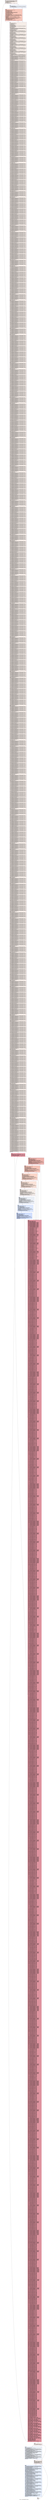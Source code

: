 digraph "CFG for '_Z11Match8smallPfS_S_Pi' function" {
	label="CFG for '_Z11Match8smallPfS_S_Pi' function";

	Node0x4eed890 [shape=record,color="#3d50c3ff", style=filled, fillcolor="#e8d6cc70",label="{%4:\l  %5 = tail call i32 @llvm.amdgcn.workitem.id.x(), !range !4\l  %6 = tail call i32 @llvm.amdgcn.workitem.id.y(), !range !4\l  %7 = tail call i32 @llvm.amdgcn.workgroup.id.x()\l  %8 = shl i32 %7, 5\l  %9 = icmp ugt i32 %5, 31\l  br i1 %9, label %13, label %10\l|{<s0>T|<s1>F}}"];
	Node0x4eed890:s0 -> Node0x4eed8e0;
	Node0x4eed890:s1 -> Node0x4eef870;
	Node0x4eef870 [shape=record,color="#3d50c3ff", style=filled, fillcolor="#d1dae970",label="{%10:\l10:                                               \l  %11 = icmp ult i32 %6, 32\l  %12 = bitcast float addrspace(1)* %0 to %struct.HIP_vector_type addrspace(1)*\l  br i1 %11, label %1123, label %13\l|{<s0>T|<s1>F}}"];
	Node0x4eef870:s0 -> Node0x4eefae0;
	Node0x4eef870:s1 -> Node0x4eed8e0;
	Node0x4eed8e0 [shape=record,color="#3d50c3ff", style=filled, fillcolor="#e8d6cc70",label="{%13:\l13:                                               \l  %14 = shl nuw nsw i32 %6, 5\l  %15 = add nuw nsw i32 %14, %5\l  %16 = and i32 %5, 15\l  %17 = lshr i32 %15, 4\l  %18 = shl nuw nsw i32 %17, 7\l  %19 = shl nuw nsw i32 %17, 2\l  %20 = icmp ugt i32 %6, 31\l  %21 = bitcast float addrspace(1)* %1 to %struct.HIP_vector_type addrspace(1)*\l  %22 = shl nuw nsw i32 %16, 5\l  %23 = shl nuw nsw i32 %16, 5\l  %24 = or i32 %23, 512\l  %25 = or i32 %16, %22\l  %26 = getelementptr inbounds [1024 x %struct.HIP_vector_type], [1024 x\l... %struct.HIP_vector_type] addrspace(3)* @_ZZ11Match8smallPfS_S_PiE7buffer1,\l... i32 0, i32 %25, i32 0, i32 0, i32 0, i32 0\l  %27 = select i1 %9, i1 true, i1 %20\l  %28 = shl nuw nsw i32 %6, 5\l  %29 = add nuw nsw i32 %28, %5\l  %30 = getelementptr inbounds [1024 x %struct.HIP_vector_type], [1024 x\l... %struct.HIP_vector_type] addrspace(3)* @_ZZ11Match8smallPfS_S_PiE7buffer2,\l... i32 0, i32 %29\l  %31 = bitcast %struct.HIP_vector_type addrspace(3)* %30 to i8 addrspace(3)*\l  %32 = add nuw nsw i32 %6, 4\l  %33 = icmp ult i32 %6, 28\l  %34 = shl nuw nsw i32 %32, 5\l  %35 = add nuw nsw i32 %34, %5\l  %36 = getelementptr inbounds [1024 x %struct.HIP_vector_type], [1024 x\l... %struct.HIP_vector_type] addrspace(3)* @_ZZ11Match8smallPfS_S_PiE7buffer2,\l... i32 0, i32 %35\l  %37 = bitcast %struct.HIP_vector_type addrspace(3)* %36 to i8 addrspace(3)*\l  %38 = add nuw nsw i32 %6, 8\l  %39 = icmp ult i32 %6, 24\l  %40 = shl nuw nsw i32 %38, 5\l  %41 = add nuw nsw i32 %40, %5\l  %42 = getelementptr inbounds [1024 x %struct.HIP_vector_type], [1024 x\l... %struct.HIP_vector_type] addrspace(3)* @_ZZ11Match8smallPfS_S_PiE7buffer2,\l... i32 0, i32 %41\l  %43 = bitcast %struct.HIP_vector_type addrspace(3)* %42 to i8 addrspace(3)*\l  %44 = add nuw nsw i32 %6, 12\l  %45 = icmp ult i32 %6, 20\l  %46 = shl nuw nsw i32 %44, 5\l  %47 = add nuw nsw i32 %46, %5\l  %48 = getelementptr inbounds [1024 x %struct.HIP_vector_type], [1024 x\l... %struct.HIP_vector_type] addrspace(3)* @_ZZ11Match8smallPfS_S_PiE7buffer2,\l... i32 0, i32 %47\l  %49 = bitcast %struct.HIP_vector_type addrspace(3)* %48 to i8 addrspace(3)*\l  %50 = add nuw nsw i32 %6, 16\l  %51 = icmp ult i32 %6, 16\l  %52 = shl nuw nsw i32 %50, 5\l  %53 = add nuw nsw i32 %52, %5\l  %54 = getelementptr inbounds [1024 x %struct.HIP_vector_type], [1024 x\l... %struct.HIP_vector_type] addrspace(3)* @_ZZ11Match8smallPfS_S_PiE7buffer2,\l... i32 0, i32 %53\l  %55 = bitcast %struct.HIP_vector_type addrspace(3)* %54 to i8 addrspace(3)*\l  %56 = add nuw nsw i32 %6, 20\l  %57 = icmp ult i32 %6, 12\l  %58 = shl nuw nsw i32 %56, 5\l  %59 = add nuw nsw i32 %58, %5\l  %60 = getelementptr inbounds [1024 x %struct.HIP_vector_type], [1024 x\l... %struct.HIP_vector_type] addrspace(3)* @_ZZ11Match8smallPfS_S_PiE7buffer2,\l... i32 0, i32 %59\l  %61 = bitcast %struct.HIP_vector_type addrspace(3)* %60 to i8 addrspace(3)*\l  %62 = add nuw nsw i32 %6, 24\l  %63 = icmp ult i32 %6, 8\l  %64 = shl nuw nsw i32 %62, 5\l  %65 = add nuw nsw i32 %64, %5\l  %66 = getelementptr inbounds [1024 x %struct.HIP_vector_type], [1024 x\l... %struct.HIP_vector_type] addrspace(3)* @_ZZ11Match8smallPfS_S_PiE7buffer2,\l... i32 0, i32 %65\l  %67 = bitcast %struct.HIP_vector_type addrspace(3)* %66 to i8 addrspace(3)*\l  %68 = add nuw nsw i32 %6, 28\l  %69 = icmp ult i32 %6, 4\l  %70 = shl nuw nsw i32 %68, 5\l  %71 = add nuw nsw i32 %70, %5\l  %72 = getelementptr inbounds [1024 x %struct.HIP_vector_type], [1024 x\l... %struct.HIP_vector_type] addrspace(3)* @_ZZ11Match8smallPfS_S_PiE7buffer2,\l... i32 0, i32 %71\l  %73 = bitcast %struct.HIP_vector_type addrspace(3)* %72 to i8 addrspace(3)*\l  %74 = getelementptr inbounds [1024 x %struct.HIP_vector_type], [1024 x\l... %struct.HIP_vector_type] addrspace(3)* @_ZZ11Match8smallPfS_S_PiE7buffer1,\l... i32 0, i32 %25, i32 0, i32 0, i32 0, i32 1\l  %75 = getelementptr inbounds [1024 x %struct.HIP_vector_type], [1024 x\l... %struct.HIP_vector_type] addrspace(3)* @_ZZ11Match8smallPfS_S_PiE7buffer1,\l... i32 0, i32 %25, i32 0, i32 0, i32 0, i32 2\l  %76 = getelementptr inbounds [1024 x %struct.HIP_vector_type], [1024 x\l... %struct.HIP_vector_type] addrspace(3)* @_ZZ11Match8smallPfS_S_PiE7buffer1,\l... i32 0, i32 %25, i32 0, i32 0, i32 0, i32 3\l  %77 = or i32 %16, %24\l  %78 = or i32 %77, 16\l  %79 = getelementptr inbounds [1024 x %struct.HIP_vector_type], [1024 x\l... %struct.HIP_vector_type] addrspace(3)* @_ZZ11Match8smallPfS_S_PiE7buffer1,\l... i32 0, i32 %78, i32 0, i32 0, i32 0, i32 0\l  %80 = getelementptr inbounds [1024 x %struct.HIP_vector_type], [1024 x\l... %struct.HIP_vector_type] addrspace(3)* @_ZZ11Match8smallPfS_S_PiE7buffer1,\l... i32 0, i32 %78, i32 0, i32 0, i32 0, i32 1\l  %81 = getelementptr inbounds [1024 x %struct.HIP_vector_type], [1024 x\l... %struct.HIP_vector_type] addrspace(3)* @_ZZ11Match8smallPfS_S_PiE7buffer1,\l... i32 0, i32 %78, i32 0, i32 0, i32 0, i32 2\l  %82 = getelementptr inbounds [1024 x %struct.HIP_vector_type], [1024 x\l... %struct.HIP_vector_type] addrspace(3)* @_ZZ11Match8smallPfS_S_PiE7buffer1,\l... i32 0, i32 %78, i32 0, i32 0, i32 0, i32 3\l  %83 = getelementptr inbounds [1024 x %struct.HIP_vector_type], [1024 x\l... %struct.HIP_vector_type] addrspace(3)* @_ZZ11Match8smallPfS_S_PiE7buffer2,\l... i32 0, i32 %18, i32 0, i32 0, i32 0, i32 0\l  %84 = getelementptr inbounds [1024 x %struct.HIP_vector_type], [1024 x\l... %struct.HIP_vector_type] addrspace(3)* @_ZZ11Match8smallPfS_S_PiE7buffer2,\l... i32 0, i32 %18, i32 0, i32 0, i32 0, i32 1\l  %85 = getelementptr inbounds [1024 x %struct.HIP_vector_type], [1024 x\l... %struct.HIP_vector_type] addrspace(3)* @_ZZ11Match8smallPfS_S_PiE7buffer2,\l... i32 0, i32 %18, i32 0, i32 0, i32 0, i32 2\l  %86 = getelementptr inbounds [1024 x %struct.HIP_vector_type], [1024 x\l... %struct.HIP_vector_type] addrspace(3)* @_ZZ11Match8smallPfS_S_PiE7buffer2,\l... i32 0, i32 %18, i32 0, i32 0, i32 0, i32 3\l  %87 = add nuw nsw i32 %18, 32\l  %88 = getelementptr inbounds [1024 x %struct.HIP_vector_type], [1024 x\l... %struct.HIP_vector_type] addrspace(3)* @_ZZ11Match8smallPfS_S_PiE7buffer2,\l... i32 0, i32 %87, i32 0, i32 0, i32 0, i32 0\l  %89 = getelementptr inbounds [1024 x %struct.HIP_vector_type], [1024 x\l... %struct.HIP_vector_type] addrspace(3)* @_ZZ11Match8smallPfS_S_PiE7buffer2,\l... i32 0, i32 %87, i32 0, i32 0, i32 0, i32 1\l  %90 = getelementptr inbounds [1024 x %struct.HIP_vector_type], [1024 x\l... %struct.HIP_vector_type] addrspace(3)* @_ZZ11Match8smallPfS_S_PiE7buffer2,\l... i32 0, i32 %87, i32 0, i32 0, i32 0, i32 2\l  %91 = getelementptr inbounds [1024 x %struct.HIP_vector_type], [1024 x\l... %struct.HIP_vector_type] addrspace(3)* @_ZZ11Match8smallPfS_S_PiE7buffer2,\l... i32 0, i32 %87, i32 0, i32 0, i32 0, i32 3\l  %92 = add nuw nsw i32 %18, 64\l  %93 = getelementptr inbounds [1024 x %struct.HIP_vector_type], [1024 x\l... %struct.HIP_vector_type] addrspace(3)* @_ZZ11Match8smallPfS_S_PiE7buffer2,\l... i32 0, i32 %92, i32 0, i32 0, i32 0, i32 0\l  %94 = getelementptr inbounds [1024 x %struct.HIP_vector_type], [1024 x\l... %struct.HIP_vector_type] addrspace(3)* @_ZZ11Match8smallPfS_S_PiE7buffer2,\l... i32 0, i32 %92, i32 0, i32 0, i32 0, i32 1\l  %95 = getelementptr inbounds [1024 x %struct.HIP_vector_type], [1024 x\l... %struct.HIP_vector_type] addrspace(3)* @_ZZ11Match8smallPfS_S_PiE7buffer2,\l... i32 0, i32 %92, i32 0, i32 0, i32 0, i32 2\l  %96 = getelementptr inbounds [1024 x %struct.HIP_vector_type], [1024 x\l... %struct.HIP_vector_type] addrspace(3)* @_ZZ11Match8smallPfS_S_PiE7buffer2,\l... i32 0, i32 %92, i32 0, i32 0, i32 0, i32 3\l  %97 = add nuw nsw i32 %18, 96\l  %98 = getelementptr inbounds [1024 x %struct.HIP_vector_type], [1024 x\l... %struct.HIP_vector_type] addrspace(3)* @_ZZ11Match8smallPfS_S_PiE7buffer2,\l... i32 0, i32 %97, i32 0, i32 0, i32 0, i32 0\l  %99 = getelementptr inbounds [1024 x %struct.HIP_vector_type], [1024 x\l... %struct.HIP_vector_type] addrspace(3)* @_ZZ11Match8smallPfS_S_PiE7buffer2,\l... i32 0, i32 %97, i32 0, i32 0, i32 0, i32 1\l  %100 = getelementptr inbounds [1024 x %struct.HIP_vector_type], [1024 x\l... %struct.HIP_vector_type] addrspace(3)* @_ZZ11Match8smallPfS_S_PiE7buffer2,\l... i32 0, i32 %97, i32 0, i32 0, i32 0, i32 2\l  %101 = getelementptr inbounds [1024 x %struct.HIP_vector_type], [1024 x\l... %struct.HIP_vector_type] addrspace(3)* @_ZZ11Match8smallPfS_S_PiE7buffer2,\l... i32 0, i32 %97, i32 0, i32 0, i32 0, i32 3\l  %102 = add nuw nsw i32 %16, 1\l  %103 = or i32 %102, %22\l  %104 = getelementptr inbounds [1024 x %struct.HIP_vector_type], [1024 x\l... %struct.HIP_vector_type] addrspace(3)* @_ZZ11Match8smallPfS_S_PiE7buffer1,\l... i32 0, i32 %103, i32 0, i32 0, i32 0, i32 0\l  %105 = getelementptr inbounds [1024 x %struct.HIP_vector_type], [1024 x\l... %struct.HIP_vector_type] addrspace(3)* @_ZZ11Match8smallPfS_S_PiE7buffer1,\l... i32 0, i32 %103, i32 0, i32 0, i32 0, i32 1\l  %106 = getelementptr inbounds [1024 x %struct.HIP_vector_type], [1024 x\l... %struct.HIP_vector_type] addrspace(3)* @_ZZ11Match8smallPfS_S_PiE7buffer1,\l... i32 0, i32 %103, i32 0, i32 0, i32 0, i32 2\l  %107 = getelementptr inbounds [1024 x %struct.HIP_vector_type], [1024 x\l... %struct.HIP_vector_type] addrspace(3)* @_ZZ11Match8smallPfS_S_PiE7buffer1,\l... i32 0, i32 %103, i32 0, i32 0, i32 0, i32 3\l  %108 = add nuw nsw i32 %16, 17\l  %109 = and i32 %108, 31\l  %110 = or i32 %109, %24\l  %111 = getelementptr inbounds [1024 x %struct.HIP_vector_type], [1024 x\l... %struct.HIP_vector_type] addrspace(3)* @_ZZ11Match8smallPfS_S_PiE7buffer1,\l... i32 0, i32 %110, i32 0, i32 0, i32 0, i32 0\l  %112 = getelementptr inbounds [1024 x %struct.HIP_vector_type], [1024 x\l... %struct.HIP_vector_type] addrspace(3)* @_ZZ11Match8smallPfS_S_PiE7buffer1,\l... i32 0, i32 %110, i32 0, i32 0, i32 0, i32 1\l  %113 = getelementptr inbounds [1024 x %struct.HIP_vector_type], [1024 x\l... %struct.HIP_vector_type] addrspace(3)* @_ZZ11Match8smallPfS_S_PiE7buffer1,\l... i32 0, i32 %110, i32 0, i32 0, i32 0, i32 2\l  %114 = getelementptr inbounds [1024 x %struct.HIP_vector_type], [1024 x\l... %struct.HIP_vector_type] addrspace(3)* @_ZZ11Match8smallPfS_S_PiE7buffer1,\l... i32 0, i32 %110, i32 0, i32 0, i32 0, i32 3\l  %115 = add nuw nsw i32 %18, 1\l  %116 = getelementptr inbounds [1024 x %struct.HIP_vector_type], [1024 x\l... %struct.HIP_vector_type] addrspace(3)* @_ZZ11Match8smallPfS_S_PiE7buffer2,\l... i32 0, i32 %115, i32 0, i32 0, i32 0, i32 0\l  %117 = getelementptr inbounds [1024 x %struct.HIP_vector_type], [1024 x\l... %struct.HIP_vector_type] addrspace(3)* @_ZZ11Match8smallPfS_S_PiE7buffer2,\l... i32 0, i32 %115, i32 0, i32 0, i32 0, i32 1\l  %118 = getelementptr inbounds [1024 x %struct.HIP_vector_type], [1024 x\l... %struct.HIP_vector_type] addrspace(3)* @_ZZ11Match8smallPfS_S_PiE7buffer2,\l... i32 0, i32 %115, i32 0, i32 0, i32 0, i32 2\l  %119 = getelementptr inbounds [1024 x %struct.HIP_vector_type], [1024 x\l... %struct.HIP_vector_type] addrspace(3)* @_ZZ11Match8smallPfS_S_PiE7buffer2,\l... i32 0, i32 %115, i32 0, i32 0, i32 0, i32 3\l  %120 = add nuw nsw i32 %18, 33\l  %121 = getelementptr inbounds [1024 x %struct.HIP_vector_type], [1024 x\l... %struct.HIP_vector_type] addrspace(3)* @_ZZ11Match8smallPfS_S_PiE7buffer2,\l... i32 0, i32 %120, i32 0, i32 0, i32 0, i32 0\l  %122 = getelementptr inbounds [1024 x %struct.HIP_vector_type], [1024 x\l... %struct.HIP_vector_type] addrspace(3)* @_ZZ11Match8smallPfS_S_PiE7buffer2,\l... i32 0, i32 %120, i32 0, i32 0, i32 0, i32 1\l  %123 = getelementptr inbounds [1024 x %struct.HIP_vector_type], [1024 x\l... %struct.HIP_vector_type] addrspace(3)* @_ZZ11Match8smallPfS_S_PiE7buffer2,\l... i32 0, i32 %120, i32 0, i32 0, i32 0, i32 2\l  %124 = getelementptr inbounds [1024 x %struct.HIP_vector_type], [1024 x\l... %struct.HIP_vector_type] addrspace(3)* @_ZZ11Match8smallPfS_S_PiE7buffer2,\l... i32 0, i32 %120, i32 0, i32 0, i32 0, i32 3\l  %125 = add nuw nsw i32 %18, 65\l  %126 = getelementptr inbounds [1024 x %struct.HIP_vector_type], [1024 x\l... %struct.HIP_vector_type] addrspace(3)* @_ZZ11Match8smallPfS_S_PiE7buffer2,\l... i32 0, i32 %125, i32 0, i32 0, i32 0, i32 0\l  %127 = getelementptr inbounds [1024 x %struct.HIP_vector_type], [1024 x\l... %struct.HIP_vector_type] addrspace(3)* @_ZZ11Match8smallPfS_S_PiE7buffer2,\l... i32 0, i32 %125, i32 0, i32 0, i32 0, i32 1\l  %128 = getelementptr inbounds [1024 x %struct.HIP_vector_type], [1024 x\l... %struct.HIP_vector_type] addrspace(3)* @_ZZ11Match8smallPfS_S_PiE7buffer2,\l... i32 0, i32 %125, i32 0, i32 0, i32 0, i32 2\l  %129 = getelementptr inbounds [1024 x %struct.HIP_vector_type], [1024 x\l... %struct.HIP_vector_type] addrspace(3)* @_ZZ11Match8smallPfS_S_PiE7buffer2,\l... i32 0, i32 %125, i32 0, i32 0, i32 0, i32 3\l  %130 = add nuw nsw i32 %18, 97\l  %131 = getelementptr inbounds [1024 x %struct.HIP_vector_type], [1024 x\l... %struct.HIP_vector_type] addrspace(3)* @_ZZ11Match8smallPfS_S_PiE7buffer2,\l... i32 0, i32 %130, i32 0, i32 0, i32 0, i32 0\l  %132 = getelementptr inbounds [1024 x %struct.HIP_vector_type], [1024 x\l... %struct.HIP_vector_type] addrspace(3)* @_ZZ11Match8smallPfS_S_PiE7buffer2,\l... i32 0, i32 %130, i32 0, i32 0, i32 0, i32 1\l  %133 = getelementptr inbounds [1024 x %struct.HIP_vector_type], [1024 x\l... %struct.HIP_vector_type] addrspace(3)* @_ZZ11Match8smallPfS_S_PiE7buffer2,\l... i32 0, i32 %130, i32 0, i32 0, i32 0, i32 2\l  %134 = getelementptr inbounds [1024 x %struct.HIP_vector_type], [1024 x\l... %struct.HIP_vector_type] addrspace(3)* @_ZZ11Match8smallPfS_S_PiE7buffer2,\l... i32 0, i32 %130, i32 0, i32 0, i32 0, i32 3\l  %135 = add nuw nsw i32 %16, 2\l  %136 = or i32 %135, %22\l  %137 = getelementptr inbounds [1024 x %struct.HIP_vector_type], [1024 x\l... %struct.HIP_vector_type] addrspace(3)* @_ZZ11Match8smallPfS_S_PiE7buffer1,\l... i32 0, i32 %136, i32 0, i32 0, i32 0, i32 0\l  %138 = getelementptr inbounds [1024 x %struct.HIP_vector_type], [1024 x\l... %struct.HIP_vector_type] addrspace(3)* @_ZZ11Match8smallPfS_S_PiE7buffer1,\l... i32 0, i32 %136, i32 0, i32 0, i32 0, i32 1\l  %139 = getelementptr inbounds [1024 x %struct.HIP_vector_type], [1024 x\l... %struct.HIP_vector_type] addrspace(3)* @_ZZ11Match8smallPfS_S_PiE7buffer1,\l... i32 0, i32 %136, i32 0, i32 0, i32 0, i32 2\l  %140 = getelementptr inbounds [1024 x %struct.HIP_vector_type], [1024 x\l... %struct.HIP_vector_type] addrspace(3)* @_ZZ11Match8smallPfS_S_PiE7buffer1,\l... i32 0, i32 %136, i32 0, i32 0, i32 0, i32 3\l  %141 = add nuw nsw i32 %16, 18\l  %142 = and i32 %141, 31\l  %143 = or i32 %142, %24\l  %144 = getelementptr inbounds [1024 x %struct.HIP_vector_type], [1024 x\l... %struct.HIP_vector_type] addrspace(3)* @_ZZ11Match8smallPfS_S_PiE7buffer1,\l... i32 0, i32 %143, i32 0, i32 0, i32 0, i32 0\l  %145 = getelementptr inbounds [1024 x %struct.HIP_vector_type], [1024 x\l... %struct.HIP_vector_type] addrspace(3)* @_ZZ11Match8smallPfS_S_PiE7buffer1,\l... i32 0, i32 %143, i32 0, i32 0, i32 0, i32 1\l  %146 = getelementptr inbounds [1024 x %struct.HIP_vector_type], [1024 x\l... %struct.HIP_vector_type] addrspace(3)* @_ZZ11Match8smallPfS_S_PiE7buffer1,\l... i32 0, i32 %143, i32 0, i32 0, i32 0, i32 2\l  %147 = getelementptr inbounds [1024 x %struct.HIP_vector_type], [1024 x\l... %struct.HIP_vector_type] addrspace(3)* @_ZZ11Match8smallPfS_S_PiE7buffer1,\l... i32 0, i32 %143, i32 0, i32 0, i32 0, i32 3\l  %148 = add nuw nsw i32 %18, 2\l  %149 = getelementptr inbounds [1024 x %struct.HIP_vector_type], [1024 x\l... %struct.HIP_vector_type] addrspace(3)* @_ZZ11Match8smallPfS_S_PiE7buffer2,\l... i32 0, i32 %148, i32 0, i32 0, i32 0, i32 0\l  %150 = getelementptr inbounds [1024 x %struct.HIP_vector_type], [1024 x\l... %struct.HIP_vector_type] addrspace(3)* @_ZZ11Match8smallPfS_S_PiE7buffer2,\l... i32 0, i32 %148, i32 0, i32 0, i32 0, i32 1\l  %151 = getelementptr inbounds [1024 x %struct.HIP_vector_type], [1024 x\l... %struct.HIP_vector_type] addrspace(3)* @_ZZ11Match8smallPfS_S_PiE7buffer2,\l... i32 0, i32 %148, i32 0, i32 0, i32 0, i32 2\l  %152 = getelementptr inbounds [1024 x %struct.HIP_vector_type], [1024 x\l... %struct.HIP_vector_type] addrspace(3)* @_ZZ11Match8smallPfS_S_PiE7buffer2,\l... i32 0, i32 %148, i32 0, i32 0, i32 0, i32 3\l  %153 = add nuw nsw i32 %18, 34\l  %154 = getelementptr inbounds [1024 x %struct.HIP_vector_type], [1024 x\l... %struct.HIP_vector_type] addrspace(3)* @_ZZ11Match8smallPfS_S_PiE7buffer2,\l... i32 0, i32 %153, i32 0, i32 0, i32 0, i32 0\l  %155 = getelementptr inbounds [1024 x %struct.HIP_vector_type], [1024 x\l... %struct.HIP_vector_type] addrspace(3)* @_ZZ11Match8smallPfS_S_PiE7buffer2,\l... i32 0, i32 %153, i32 0, i32 0, i32 0, i32 1\l  %156 = getelementptr inbounds [1024 x %struct.HIP_vector_type], [1024 x\l... %struct.HIP_vector_type] addrspace(3)* @_ZZ11Match8smallPfS_S_PiE7buffer2,\l... i32 0, i32 %153, i32 0, i32 0, i32 0, i32 2\l  %157 = getelementptr inbounds [1024 x %struct.HIP_vector_type], [1024 x\l... %struct.HIP_vector_type] addrspace(3)* @_ZZ11Match8smallPfS_S_PiE7buffer2,\l... i32 0, i32 %153, i32 0, i32 0, i32 0, i32 3\l  %158 = add nuw nsw i32 %18, 66\l  %159 = getelementptr inbounds [1024 x %struct.HIP_vector_type], [1024 x\l... %struct.HIP_vector_type] addrspace(3)* @_ZZ11Match8smallPfS_S_PiE7buffer2,\l... i32 0, i32 %158, i32 0, i32 0, i32 0, i32 0\l  %160 = getelementptr inbounds [1024 x %struct.HIP_vector_type], [1024 x\l... %struct.HIP_vector_type] addrspace(3)* @_ZZ11Match8smallPfS_S_PiE7buffer2,\l... i32 0, i32 %158, i32 0, i32 0, i32 0, i32 1\l  %161 = getelementptr inbounds [1024 x %struct.HIP_vector_type], [1024 x\l... %struct.HIP_vector_type] addrspace(3)* @_ZZ11Match8smallPfS_S_PiE7buffer2,\l... i32 0, i32 %158, i32 0, i32 0, i32 0, i32 2\l  %162 = getelementptr inbounds [1024 x %struct.HIP_vector_type], [1024 x\l... %struct.HIP_vector_type] addrspace(3)* @_ZZ11Match8smallPfS_S_PiE7buffer2,\l... i32 0, i32 %158, i32 0, i32 0, i32 0, i32 3\l  %163 = add nuw nsw i32 %18, 98\l  %164 = getelementptr inbounds [1024 x %struct.HIP_vector_type], [1024 x\l... %struct.HIP_vector_type] addrspace(3)* @_ZZ11Match8smallPfS_S_PiE7buffer2,\l... i32 0, i32 %163, i32 0, i32 0, i32 0, i32 0\l  %165 = getelementptr inbounds [1024 x %struct.HIP_vector_type], [1024 x\l... %struct.HIP_vector_type] addrspace(3)* @_ZZ11Match8smallPfS_S_PiE7buffer2,\l... i32 0, i32 %163, i32 0, i32 0, i32 0, i32 1\l  %166 = getelementptr inbounds [1024 x %struct.HIP_vector_type], [1024 x\l... %struct.HIP_vector_type] addrspace(3)* @_ZZ11Match8smallPfS_S_PiE7buffer2,\l... i32 0, i32 %163, i32 0, i32 0, i32 0, i32 2\l  %167 = getelementptr inbounds [1024 x %struct.HIP_vector_type], [1024 x\l... %struct.HIP_vector_type] addrspace(3)* @_ZZ11Match8smallPfS_S_PiE7buffer2,\l... i32 0, i32 %163, i32 0, i32 0, i32 0, i32 3\l  %168 = add nuw nsw i32 %16, 3\l  %169 = or i32 %168, %22\l  %170 = getelementptr inbounds [1024 x %struct.HIP_vector_type], [1024 x\l... %struct.HIP_vector_type] addrspace(3)* @_ZZ11Match8smallPfS_S_PiE7buffer1,\l... i32 0, i32 %169, i32 0, i32 0, i32 0, i32 0\l  %171 = getelementptr inbounds [1024 x %struct.HIP_vector_type], [1024 x\l... %struct.HIP_vector_type] addrspace(3)* @_ZZ11Match8smallPfS_S_PiE7buffer1,\l... i32 0, i32 %169, i32 0, i32 0, i32 0, i32 1\l  %172 = getelementptr inbounds [1024 x %struct.HIP_vector_type], [1024 x\l... %struct.HIP_vector_type] addrspace(3)* @_ZZ11Match8smallPfS_S_PiE7buffer1,\l... i32 0, i32 %169, i32 0, i32 0, i32 0, i32 2\l  %173 = getelementptr inbounds [1024 x %struct.HIP_vector_type], [1024 x\l... %struct.HIP_vector_type] addrspace(3)* @_ZZ11Match8smallPfS_S_PiE7buffer1,\l... i32 0, i32 %169, i32 0, i32 0, i32 0, i32 3\l  %174 = add nuw nsw i32 %16, 19\l  %175 = and i32 %174, 31\l  %176 = or i32 %175, %24\l  %177 = getelementptr inbounds [1024 x %struct.HIP_vector_type], [1024 x\l... %struct.HIP_vector_type] addrspace(3)* @_ZZ11Match8smallPfS_S_PiE7buffer1,\l... i32 0, i32 %176, i32 0, i32 0, i32 0, i32 0\l  %178 = getelementptr inbounds [1024 x %struct.HIP_vector_type], [1024 x\l... %struct.HIP_vector_type] addrspace(3)* @_ZZ11Match8smallPfS_S_PiE7buffer1,\l... i32 0, i32 %176, i32 0, i32 0, i32 0, i32 1\l  %179 = getelementptr inbounds [1024 x %struct.HIP_vector_type], [1024 x\l... %struct.HIP_vector_type] addrspace(3)* @_ZZ11Match8smallPfS_S_PiE7buffer1,\l... i32 0, i32 %176, i32 0, i32 0, i32 0, i32 2\l  %180 = getelementptr inbounds [1024 x %struct.HIP_vector_type], [1024 x\l... %struct.HIP_vector_type] addrspace(3)* @_ZZ11Match8smallPfS_S_PiE7buffer1,\l... i32 0, i32 %176, i32 0, i32 0, i32 0, i32 3\l  %181 = add nuw nsw i32 %18, 3\l  %182 = getelementptr inbounds [1024 x %struct.HIP_vector_type], [1024 x\l... %struct.HIP_vector_type] addrspace(3)* @_ZZ11Match8smallPfS_S_PiE7buffer2,\l... i32 0, i32 %181, i32 0, i32 0, i32 0, i32 0\l  %183 = getelementptr inbounds [1024 x %struct.HIP_vector_type], [1024 x\l... %struct.HIP_vector_type] addrspace(3)* @_ZZ11Match8smallPfS_S_PiE7buffer2,\l... i32 0, i32 %181, i32 0, i32 0, i32 0, i32 1\l  %184 = getelementptr inbounds [1024 x %struct.HIP_vector_type], [1024 x\l... %struct.HIP_vector_type] addrspace(3)* @_ZZ11Match8smallPfS_S_PiE7buffer2,\l... i32 0, i32 %181, i32 0, i32 0, i32 0, i32 2\l  %185 = getelementptr inbounds [1024 x %struct.HIP_vector_type], [1024 x\l... %struct.HIP_vector_type] addrspace(3)* @_ZZ11Match8smallPfS_S_PiE7buffer2,\l... i32 0, i32 %181, i32 0, i32 0, i32 0, i32 3\l  %186 = add nuw nsw i32 %18, 35\l  %187 = getelementptr inbounds [1024 x %struct.HIP_vector_type], [1024 x\l... %struct.HIP_vector_type] addrspace(3)* @_ZZ11Match8smallPfS_S_PiE7buffer2,\l... i32 0, i32 %186, i32 0, i32 0, i32 0, i32 0\l  %188 = getelementptr inbounds [1024 x %struct.HIP_vector_type], [1024 x\l... %struct.HIP_vector_type] addrspace(3)* @_ZZ11Match8smallPfS_S_PiE7buffer2,\l... i32 0, i32 %186, i32 0, i32 0, i32 0, i32 1\l  %189 = getelementptr inbounds [1024 x %struct.HIP_vector_type], [1024 x\l... %struct.HIP_vector_type] addrspace(3)* @_ZZ11Match8smallPfS_S_PiE7buffer2,\l... i32 0, i32 %186, i32 0, i32 0, i32 0, i32 2\l  %190 = getelementptr inbounds [1024 x %struct.HIP_vector_type], [1024 x\l... %struct.HIP_vector_type] addrspace(3)* @_ZZ11Match8smallPfS_S_PiE7buffer2,\l... i32 0, i32 %186, i32 0, i32 0, i32 0, i32 3\l  %191 = add nuw nsw i32 %18, 67\l  %192 = getelementptr inbounds [1024 x %struct.HIP_vector_type], [1024 x\l... %struct.HIP_vector_type] addrspace(3)* @_ZZ11Match8smallPfS_S_PiE7buffer2,\l... i32 0, i32 %191, i32 0, i32 0, i32 0, i32 0\l  %193 = getelementptr inbounds [1024 x %struct.HIP_vector_type], [1024 x\l... %struct.HIP_vector_type] addrspace(3)* @_ZZ11Match8smallPfS_S_PiE7buffer2,\l... i32 0, i32 %191, i32 0, i32 0, i32 0, i32 1\l  %194 = getelementptr inbounds [1024 x %struct.HIP_vector_type], [1024 x\l... %struct.HIP_vector_type] addrspace(3)* @_ZZ11Match8smallPfS_S_PiE7buffer2,\l... i32 0, i32 %191, i32 0, i32 0, i32 0, i32 2\l  %195 = getelementptr inbounds [1024 x %struct.HIP_vector_type], [1024 x\l... %struct.HIP_vector_type] addrspace(3)* @_ZZ11Match8smallPfS_S_PiE7buffer2,\l... i32 0, i32 %191, i32 0, i32 0, i32 0, i32 3\l  %196 = add nuw nsw i32 %18, 99\l  %197 = getelementptr inbounds [1024 x %struct.HIP_vector_type], [1024 x\l... %struct.HIP_vector_type] addrspace(3)* @_ZZ11Match8smallPfS_S_PiE7buffer2,\l... i32 0, i32 %196, i32 0, i32 0, i32 0, i32 0\l  %198 = getelementptr inbounds [1024 x %struct.HIP_vector_type], [1024 x\l... %struct.HIP_vector_type] addrspace(3)* @_ZZ11Match8smallPfS_S_PiE7buffer2,\l... i32 0, i32 %196, i32 0, i32 0, i32 0, i32 1\l  %199 = getelementptr inbounds [1024 x %struct.HIP_vector_type], [1024 x\l... %struct.HIP_vector_type] addrspace(3)* @_ZZ11Match8smallPfS_S_PiE7buffer2,\l... i32 0, i32 %196, i32 0, i32 0, i32 0, i32 2\l  %200 = getelementptr inbounds [1024 x %struct.HIP_vector_type], [1024 x\l... %struct.HIP_vector_type] addrspace(3)* @_ZZ11Match8smallPfS_S_PiE7buffer2,\l... i32 0, i32 %196, i32 0, i32 0, i32 0, i32 3\l  %201 = add nuw nsw i32 %16, 4\l  %202 = or i32 %201, %22\l  %203 = getelementptr inbounds [1024 x %struct.HIP_vector_type], [1024 x\l... %struct.HIP_vector_type] addrspace(3)* @_ZZ11Match8smallPfS_S_PiE7buffer1,\l... i32 0, i32 %202, i32 0, i32 0, i32 0, i32 0\l  %204 = getelementptr inbounds [1024 x %struct.HIP_vector_type], [1024 x\l... %struct.HIP_vector_type] addrspace(3)* @_ZZ11Match8smallPfS_S_PiE7buffer1,\l... i32 0, i32 %202, i32 0, i32 0, i32 0, i32 1\l  %205 = getelementptr inbounds [1024 x %struct.HIP_vector_type], [1024 x\l... %struct.HIP_vector_type] addrspace(3)* @_ZZ11Match8smallPfS_S_PiE7buffer1,\l... i32 0, i32 %202, i32 0, i32 0, i32 0, i32 2\l  %206 = getelementptr inbounds [1024 x %struct.HIP_vector_type], [1024 x\l... %struct.HIP_vector_type] addrspace(3)* @_ZZ11Match8smallPfS_S_PiE7buffer1,\l... i32 0, i32 %202, i32 0, i32 0, i32 0, i32 3\l  %207 = add nuw nsw i32 %16, 20\l  %208 = and i32 %207, 31\l  %209 = or i32 %208, %24\l  %210 = getelementptr inbounds [1024 x %struct.HIP_vector_type], [1024 x\l... %struct.HIP_vector_type] addrspace(3)* @_ZZ11Match8smallPfS_S_PiE7buffer1,\l... i32 0, i32 %209, i32 0, i32 0, i32 0, i32 0\l  %211 = getelementptr inbounds [1024 x %struct.HIP_vector_type], [1024 x\l... %struct.HIP_vector_type] addrspace(3)* @_ZZ11Match8smallPfS_S_PiE7buffer1,\l... i32 0, i32 %209, i32 0, i32 0, i32 0, i32 1\l  %212 = getelementptr inbounds [1024 x %struct.HIP_vector_type], [1024 x\l... %struct.HIP_vector_type] addrspace(3)* @_ZZ11Match8smallPfS_S_PiE7buffer1,\l... i32 0, i32 %209, i32 0, i32 0, i32 0, i32 2\l  %213 = getelementptr inbounds [1024 x %struct.HIP_vector_type], [1024 x\l... %struct.HIP_vector_type] addrspace(3)* @_ZZ11Match8smallPfS_S_PiE7buffer1,\l... i32 0, i32 %209, i32 0, i32 0, i32 0, i32 3\l  %214 = add nuw nsw i32 %18, 4\l  %215 = getelementptr inbounds [1024 x %struct.HIP_vector_type], [1024 x\l... %struct.HIP_vector_type] addrspace(3)* @_ZZ11Match8smallPfS_S_PiE7buffer2,\l... i32 0, i32 %214, i32 0, i32 0, i32 0, i32 0\l  %216 = getelementptr inbounds [1024 x %struct.HIP_vector_type], [1024 x\l... %struct.HIP_vector_type] addrspace(3)* @_ZZ11Match8smallPfS_S_PiE7buffer2,\l... i32 0, i32 %214, i32 0, i32 0, i32 0, i32 1\l  %217 = getelementptr inbounds [1024 x %struct.HIP_vector_type], [1024 x\l... %struct.HIP_vector_type] addrspace(3)* @_ZZ11Match8smallPfS_S_PiE7buffer2,\l... i32 0, i32 %214, i32 0, i32 0, i32 0, i32 2\l  %218 = getelementptr inbounds [1024 x %struct.HIP_vector_type], [1024 x\l... %struct.HIP_vector_type] addrspace(3)* @_ZZ11Match8smallPfS_S_PiE7buffer2,\l... i32 0, i32 %214, i32 0, i32 0, i32 0, i32 3\l  %219 = add nuw nsw i32 %18, 36\l  %220 = getelementptr inbounds [1024 x %struct.HIP_vector_type], [1024 x\l... %struct.HIP_vector_type] addrspace(3)* @_ZZ11Match8smallPfS_S_PiE7buffer2,\l... i32 0, i32 %219, i32 0, i32 0, i32 0, i32 0\l  %221 = getelementptr inbounds [1024 x %struct.HIP_vector_type], [1024 x\l... %struct.HIP_vector_type] addrspace(3)* @_ZZ11Match8smallPfS_S_PiE7buffer2,\l... i32 0, i32 %219, i32 0, i32 0, i32 0, i32 1\l  %222 = getelementptr inbounds [1024 x %struct.HIP_vector_type], [1024 x\l... %struct.HIP_vector_type] addrspace(3)* @_ZZ11Match8smallPfS_S_PiE7buffer2,\l... i32 0, i32 %219, i32 0, i32 0, i32 0, i32 2\l  %223 = getelementptr inbounds [1024 x %struct.HIP_vector_type], [1024 x\l... %struct.HIP_vector_type] addrspace(3)* @_ZZ11Match8smallPfS_S_PiE7buffer2,\l... i32 0, i32 %219, i32 0, i32 0, i32 0, i32 3\l  %224 = add nuw nsw i32 %18, 68\l  %225 = getelementptr inbounds [1024 x %struct.HIP_vector_type], [1024 x\l... %struct.HIP_vector_type] addrspace(3)* @_ZZ11Match8smallPfS_S_PiE7buffer2,\l... i32 0, i32 %224, i32 0, i32 0, i32 0, i32 0\l  %226 = getelementptr inbounds [1024 x %struct.HIP_vector_type], [1024 x\l... %struct.HIP_vector_type] addrspace(3)* @_ZZ11Match8smallPfS_S_PiE7buffer2,\l... i32 0, i32 %224, i32 0, i32 0, i32 0, i32 1\l  %227 = getelementptr inbounds [1024 x %struct.HIP_vector_type], [1024 x\l... %struct.HIP_vector_type] addrspace(3)* @_ZZ11Match8smallPfS_S_PiE7buffer2,\l... i32 0, i32 %224, i32 0, i32 0, i32 0, i32 2\l  %228 = getelementptr inbounds [1024 x %struct.HIP_vector_type], [1024 x\l... %struct.HIP_vector_type] addrspace(3)* @_ZZ11Match8smallPfS_S_PiE7buffer2,\l... i32 0, i32 %224, i32 0, i32 0, i32 0, i32 3\l  %229 = add nuw nsw i32 %18, 100\l  %230 = getelementptr inbounds [1024 x %struct.HIP_vector_type], [1024 x\l... %struct.HIP_vector_type] addrspace(3)* @_ZZ11Match8smallPfS_S_PiE7buffer2,\l... i32 0, i32 %229, i32 0, i32 0, i32 0, i32 0\l  %231 = getelementptr inbounds [1024 x %struct.HIP_vector_type], [1024 x\l... %struct.HIP_vector_type] addrspace(3)* @_ZZ11Match8smallPfS_S_PiE7buffer2,\l... i32 0, i32 %229, i32 0, i32 0, i32 0, i32 1\l  %232 = getelementptr inbounds [1024 x %struct.HIP_vector_type], [1024 x\l... %struct.HIP_vector_type] addrspace(3)* @_ZZ11Match8smallPfS_S_PiE7buffer2,\l... i32 0, i32 %229, i32 0, i32 0, i32 0, i32 2\l  %233 = getelementptr inbounds [1024 x %struct.HIP_vector_type], [1024 x\l... %struct.HIP_vector_type] addrspace(3)* @_ZZ11Match8smallPfS_S_PiE7buffer2,\l... i32 0, i32 %229, i32 0, i32 0, i32 0, i32 3\l  %234 = add nuw nsw i32 %16, 5\l  %235 = or i32 %234, %22\l  %236 = getelementptr inbounds [1024 x %struct.HIP_vector_type], [1024 x\l... %struct.HIP_vector_type] addrspace(3)* @_ZZ11Match8smallPfS_S_PiE7buffer1,\l... i32 0, i32 %235, i32 0, i32 0, i32 0, i32 0\l  %237 = getelementptr inbounds [1024 x %struct.HIP_vector_type], [1024 x\l... %struct.HIP_vector_type] addrspace(3)* @_ZZ11Match8smallPfS_S_PiE7buffer1,\l... i32 0, i32 %235, i32 0, i32 0, i32 0, i32 1\l  %238 = getelementptr inbounds [1024 x %struct.HIP_vector_type], [1024 x\l... %struct.HIP_vector_type] addrspace(3)* @_ZZ11Match8smallPfS_S_PiE7buffer1,\l... i32 0, i32 %235, i32 0, i32 0, i32 0, i32 2\l  %239 = getelementptr inbounds [1024 x %struct.HIP_vector_type], [1024 x\l... %struct.HIP_vector_type] addrspace(3)* @_ZZ11Match8smallPfS_S_PiE7buffer1,\l... i32 0, i32 %235, i32 0, i32 0, i32 0, i32 3\l  %240 = add nuw nsw i32 %16, 21\l  %241 = and i32 %240, 31\l  %242 = or i32 %241, %24\l  %243 = getelementptr inbounds [1024 x %struct.HIP_vector_type], [1024 x\l... %struct.HIP_vector_type] addrspace(3)* @_ZZ11Match8smallPfS_S_PiE7buffer1,\l... i32 0, i32 %242, i32 0, i32 0, i32 0, i32 0\l  %244 = getelementptr inbounds [1024 x %struct.HIP_vector_type], [1024 x\l... %struct.HIP_vector_type] addrspace(3)* @_ZZ11Match8smallPfS_S_PiE7buffer1,\l... i32 0, i32 %242, i32 0, i32 0, i32 0, i32 1\l  %245 = getelementptr inbounds [1024 x %struct.HIP_vector_type], [1024 x\l... %struct.HIP_vector_type] addrspace(3)* @_ZZ11Match8smallPfS_S_PiE7buffer1,\l... i32 0, i32 %242, i32 0, i32 0, i32 0, i32 2\l  %246 = getelementptr inbounds [1024 x %struct.HIP_vector_type], [1024 x\l... %struct.HIP_vector_type] addrspace(3)* @_ZZ11Match8smallPfS_S_PiE7buffer1,\l... i32 0, i32 %242, i32 0, i32 0, i32 0, i32 3\l  %247 = add nuw nsw i32 %18, 5\l  %248 = getelementptr inbounds [1024 x %struct.HIP_vector_type], [1024 x\l... %struct.HIP_vector_type] addrspace(3)* @_ZZ11Match8smallPfS_S_PiE7buffer2,\l... i32 0, i32 %247, i32 0, i32 0, i32 0, i32 0\l  %249 = getelementptr inbounds [1024 x %struct.HIP_vector_type], [1024 x\l... %struct.HIP_vector_type] addrspace(3)* @_ZZ11Match8smallPfS_S_PiE7buffer2,\l... i32 0, i32 %247, i32 0, i32 0, i32 0, i32 1\l  %250 = getelementptr inbounds [1024 x %struct.HIP_vector_type], [1024 x\l... %struct.HIP_vector_type] addrspace(3)* @_ZZ11Match8smallPfS_S_PiE7buffer2,\l... i32 0, i32 %247, i32 0, i32 0, i32 0, i32 2\l  %251 = getelementptr inbounds [1024 x %struct.HIP_vector_type], [1024 x\l... %struct.HIP_vector_type] addrspace(3)* @_ZZ11Match8smallPfS_S_PiE7buffer2,\l... i32 0, i32 %247, i32 0, i32 0, i32 0, i32 3\l  %252 = add nuw nsw i32 %18, 37\l  %253 = getelementptr inbounds [1024 x %struct.HIP_vector_type], [1024 x\l... %struct.HIP_vector_type] addrspace(3)* @_ZZ11Match8smallPfS_S_PiE7buffer2,\l... i32 0, i32 %252, i32 0, i32 0, i32 0, i32 0\l  %254 = getelementptr inbounds [1024 x %struct.HIP_vector_type], [1024 x\l... %struct.HIP_vector_type] addrspace(3)* @_ZZ11Match8smallPfS_S_PiE7buffer2,\l... i32 0, i32 %252, i32 0, i32 0, i32 0, i32 1\l  %255 = getelementptr inbounds [1024 x %struct.HIP_vector_type], [1024 x\l... %struct.HIP_vector_type] addrspace(3)* @_ZZ11Match8smallPfS_S_PiE7buffer2,\l... i32 0, i32 %252, i32 0, i32 0, i32 0, i32 2\l  %256 = getelementptr inbounds [1024 x %struct.HIP_vector_type], [1024 x\l... %struct.HIP_vector_type] addrspace(3)* @_ZZ11Match8smallPfS_S_PiE7buffer2,\l... i32 0, i32 %252, i32 0, i32 0, i32 0, i32 3\l  %257 = add nuw nsw i32 %18, 69\l  %258 = getelementptr inbounds [1024 x %struct.HIP_vector_type], [1024 x\l... %struct.HIP_vector_type] addrspace(3)* @_ZZ11Match8smallPfS_S_PiE7buffer2,\l... i32 0, i32 %257, i32 0, i32 0, i32 0, i32 0\l  %259 = getelementptr inbounds [1024 x %struct.HIP_vector_type], [1024 x\l... %struct.HIP_vector_type] addrspace(3)* @_ZZ11Match8smallPfS_S_PiE7buffer2,\l... i32 0, i32 %257, i32 0, i32 0, i32 0, i32 1\l  %260 = getelementptr inbounds [1024 x %struct.HIP_vector_type], [1024 x\l... %struct.HIP_vector_type] addrspace(3)* @_ZZ11Match8smallPfS_S_PiE7buffer2,\l... i32 0, i32 %257, i32 0, i32 0, i32 0, i32 2\l  %261 = getelementptr inbounds [1024 x %struct.HIP_vector_type], [1024 x\l... %struct.HIP_vector_type] addrspace(3)* @_ZZ11Match8smallPfS_S_PiE7buffer2,\l... i32 0, i32 %257, i32 0, i32 0, i32 0, i32 3\l  %262 = add nuw nsw i32 %18, 101\l  %263 = getelementptr inbounds [1024 x %struct.HIP_vector_type], [1024 x\l... %struct.HIP_vector_type] addrspace(3)* @_ZZ11Match8smallPfS_S_PiE7buffer2,\l... i32 0, i32 %262, i32 0, i32 0, i32 0, i32 0\l  %264 = getelementptr inbounds [1024 x %struct.HIP_vector_type], [1024 x\l... %struct.HIP_vector_type] addrspace(3)* @_ZZ11Match8smallPfS_S_PiE7buffer2,\l... i32 0, i32 %262, i32 0, i32 0, i32 0, i32 1\l  %265 = getelementptr inbounds [1024 x %struct.HIP_vector_type], [1024 x\l... %struct.HIP_vector_type] addrspace(3)* @_ZZ11Match8smallPfS_S_PiE7buffer2,\l... i32 0, i32 %262, i32 0, i32 0, i32 0, i32 2\l  %266 = getelementptr inbounds [1024 x %struct.HIP_vector_type], [1024 x\l... %struct.HIP_vector_type] addrspace(3)* @_ZZ11Match8smallPfS_S_PiE7buffer2,\l... i32 0, i32 %262, i32 0, i32 0, i32 0, i32 3\l  %267 = add nuw nsw i32 %16, 6\l  %268 = or i32 %267, %22\l  %269 = getelementptr inbounds [1024 x %struct.HIP_vector_type], [1024 x\l... %struct.HIP_vector_type] addrspace(3)* @_ZZ11Match8smallPfS_S_PiE7buffer1,\l... i32 0, i32 %268, i32 0, i32 0, i32 0, i32 0\l  %270 = getelementptr inbounds [1024 x %struct.HIP_vector_type], [1024 x\l... %struct.HIP_vector_type] addrspace(3)* @_ZZ11Match8smallPfS_S_PiE7buffer1,\l... i32 0, i32 %268, i32 0, i32 0, i32 0, i32 1\l  %271 = getelementptr inbounds [1024 x %struct.HIP_vector_type], [1024 x\l... %struct.HIP_vector_type] addrspace(3)* @_ZZ11Match8smallPfS_S_PiE7buffer1,\l... i32 0, i32 %268, i32 0, i32 0, i32 0, i32 2\l  %272 = getelementptr inbounds [1024 x %struct.HIP_vector_type], [1024 x\l... %struct.HIP_vector_type] addrspace(3)* @_ZZ11Match8smallPfS_S_PiE7buffer1,\l... i32 0, i32 %268, i32 0, i32 0, i32 0, i32 3\l  %273 = add nuw nsw i32 %16, 22\l  %274 = and i32 %273, 31\l  %275 = or i32 %274, %24\l  %276 = getelementptr inbounds [1024 x %struct.HIP_vector_type], [1024 x\l... %struct.HIP_vector_type] addrspace(3)* @_ZZ11Match8smallPfS_S_PiE7buffer1,\l... i32 0, i32 %275, i32 0, i32 0, i32 0, i32 0\l  %277 = getelementptr inbounds [1024 x %struct.HIP_vector_type], [1024 x\l... %struct.HIP_vector_type] addrspace(3)* @_ZZ11Match8smallPfS_S_PiE7buffer1,\l... i32 0, i32 %275, i32 0, i32 0, i32 0, i32 1\l  %278 = getelementptr inbounds [1024 x %struct.HIP_vector_type], [1024 x\l... %struct.HIP_vector_type] addrspace(3)* @_ZZ11Match8smallPfS_S_PiE7buffer1,\l... i32 0, i32 %275, i32 0, i32 0, i32 0, i32 2\l  %279 = getelementptr inbounds [1024 x %struct.HIP_vector_type], [1024 x\l... %struct.HIP_vector_type] addrspace(3)* @_ZZ11Match8smallPfS_S_PiE7buffer1,\l... i32 0, i32 %275, i32 0, i32 0, i32 0, i32 3\l  %280 = add nuw nsw i32 %18, 6\l  %281 = getelementptr inbounds [1024 x %struct.HIP_vector_type], [1024 x\l... %struct.HIP_vector_type] addrspace(3)* @_ZZ11Match8smallPfS_S_PiE7buffer2,\l... i32 0, i32 %280, i32 0, i32 0, i32 0, i32 0\l  %282 = getelementptr inbounds [1024 x %struct.HIP_vector_type], [1024 x\l... %struct.HIP_vector_type] addrspace(3)* @_ZZ11Match8smallPfS_S_PiE7buffer2,\l... i32 0, i32 %280, i32 0, i32 0, i32 0, i32 1\l  %283 = getelementptr inbounds [1024 x %struct.HIP_vector_type], [1024 x\l... %struct.HIP_vector_type] addrspace(3)* @_ZZ11Match8smallPfS_S_PiE7buffer2,\l... i32 0, i32 %280, i32 0, i32 0, i32 0, i32 2\l  %284 = getelementptr inbounds [1024 x %struct.HIP_vector_type], [1024 x\l... %struct.HIP_vector_type] addrspace(3)* @_ZZ11Match8smallPfS_S_PiE7buffer2,\l... i32 0, i32 %280, i32 0, i32 0, i32 0, i32 3\l  %285 = add nuw nsw i32 %18, 38\l  %286 = getelementptr inbounds [1024 x %struct.HIP_vector_type], [1024 x\l... %struct.HIP_vector_type] addrspace(3)* @_ZZ11Match8smallPfS_S_PiE7buffer2,\l... i32 0, i32 %285, i32 0, i32 0, i32 0, i32 0\l  %287 = getelementptr inbounds [1024 x %struct.HIP_vector_type], [1024 x\l... %struct.HIP_vector_type] addrspace(3)* @_ZZ11Match8smallPfS_S_PiE7buffer2,\l... i32 0, i32 %285, i32 0, i32 0, i32 0, i32 1\l  %288 = getelementptr inbounds [1024 x %struct.HIP_vector_type], [1024 x\l... %struct.HIP_vector_type] addrspace(3)* @_ZZ11Match8smallPfS_S_PiE7buffer2,\l... i32 0, i32 %285, i32 0, i32 0, i32 0, i32 2\l  %289 = getelementptr inbounds [1024 x %struct.HIP_vector_type], [1024 x\l... %struct.HIP_vector_type] addrspace(3)* @_ZZ11Match8smallPfS_S_PiE7buffer2,\l... i32 0, i32 %285, i32 0, i32 0, i32 0, i32 3\l  %290 = add nuw nsw i32 %18, 70\l  %291 = getelementptr inbounds [1024 x %struct.HIP_vector_type], [1024 x\l... %struct.HIP_vector_type] addrspace(3)* @_ZZ11Match8smallPfS_S_PiE7buffer2,\l... i32 0, i32 %290, i32 0, i32 0, i32 0, i32 0\l  %292 = getelementptr inbounds [1024 x %struct.HIP_vector_type], [1024 x\l... %struct.HIP_vector_type] addrspace(3)* @_ZZ11Match8smallPfS_S_PiE7buffer2,\l... i32 0, i32 %290, i32 0, i32 0, i32 0, i32 1\l  %293 = getelementptr inbounds [1024 x %struct.HIP_vector_type], [1024 x\l... %struct.HIP_vector_type] addrspace(3)* @_ZZ11Match8smallPfS_S_PiE7buffer2,\l... i32 0, i32 %290, i32 0, i32 0, i32 0, i32 2\l  %294 = getelementptr inbounds [1024 x %struct.HIP_vector_type], [1024 x\l... %struct.HIP_vector_type] addrspace(3)* @_ZZ11Match8smallPfS_S_PiE7buffer2,\l... i32 0, i32 %290, i32 0, i32 0, i32 0, i32 3\l  %295 = add nuw nsw i32 %18, 102\l  %296 = getelementptr inbounds [1024 x %struct.HIP_vector_type], [1024 x\l... %struct.HIP_vector_type] addrspace(3)* @_ZZ11Match8smallPfS_S_PiE7buffer2,\l... i32 0, i32 %295, i32 0, i32 0, i32 0, i32 0\l  %297 = getelementptr inbounds [1024 x %struct.HIP_vector_type], [1024 x\l... %struct.HIP_vector_type] addrspace(3)* @_ZZ11Match8smallPfS_S_PiE7buffer2,\l... i32 0, i32 %295, i32 0, i32 0, i32 0, i32 1\l  %298 = getelementptr inbounds [1024 x %struct.HIP_vector_type], [1024 x\l... %struct.HIP_vector_type] addrspace(3)* @_ZZ11Match8smallPfS_S_PiE7buffer2,\l... i32 0, i32 %295, i32 0, i32 0, i32 0, i32 2\l  %299 = getelementptr inbounds [1024 x %struct.HIP_vector_type], [1024 x\l... %struct.HIP_vector_type] addrspace(3)* @_ZZ11Match8smallPfS_S_PiE7buffer2,\l... i32 0, i32 %295, i32 0, i32 0, i32 0, i32 3\l  %300 = add nuw nsw i32 %16, 7\l  %301 = or i32 %300, %22\l  %302 = getelementptr inbounds [1024 x %struct.HIP_vector_type], [1024 x\l... %struct.HIP_vector_type] addrspace(3)* @_ZZ11Match8smallPfS_S_PiE7buffer1,\l... i32 0, i32 %301, i32 0, i32 0, i32 0, i32 0\l  %303 = getelementptr inbounds [1024 x %struct.HIP_vector_type], [1024 x\l... %struct.HIP_vector_type] addrspace(3)* @_ZZ11Match8smallPfS_S_PiE7buffer1,\l... i32 0, i32 %301, i32 0, i32 0, i32 0, i32 1\l  %304 = getelementptr inbounds [1024 x %struct.HIP_vector_type], [1024 x\l... %struct.HIP_vector_type] addrspace(3)* @_ZZ11Match8smallPfS_S_PiE7buffer1,\l... i32 0, i32 %301, i32 0, i32 0, i32 0, i32 2\l  %305 = getelementptr inbounds [1024 x %struct.HIP_vector_type], [1024 x\l... %struct.HIP_vector_type] addrspace(3)* @_ZZ11Match8smallPfS_S_PiE7buffer1,\l... i32 0, i32 %301, i32 0, i32 0, i32 0, i32 3\l  %306 = add nuw nsw i32 %16, 23\l  %307 = and i32 %306, 31\l  %308 = or i32 %307, %24\l  %309 = getelementptr inbounds [1024 x %struct.HIP_vector_type], [1024 x\l... %struct.HIP_vector_type] addrspace(3)* @_ZZ11Match8smallPfS_S_PiE7buffer1,\l... i32 0, i32 %308, i32 0, i32 0, i32 0, i32 0\l  %310 = getelementptr inbounds [1024 x %struct.HIP_vector_type], [1024 x\l... %struct.HIP_vector_type] addrspace(3)* @_ZZ11Match8smallPfS_S_PiE7buffer1,\l... i32 0, i32 %308, i32 0, i32 0, i32 0, i32 1\l  %311 = getelementptr inbounds [1024 x %struct.HIP_vector_type], [1024 x\l... %struct.HIP_vector_type] addrspace(3)* @_ZZ11Match8smallPfS_S_PiE7buffer1,\l... i32 0, i32 %308, i32 0, i32 0, i32 0, i32 2\l  %312 = getelementptr inbounds [1024 x %struct.HIP_vector_type], [1024 x\l... %struct.HIP_vector_type] addrspace(3)* @_ZZ11Match8smallPfS_S_PiE7buffer1,\l... i32 0, i32 %308, i32 0, i32 0, i32 0, i32 3\l  %313 = add nuw nsw i32 %18, 7\l  %314 = getelementptr inbounds [1024 x %struct.HIP_vector_type], [1024 x\l... %struct.HIP_vector_type] addrspace(3)* @_ZZ11Match8smallPfS_S_PiE7buffer2,\l... i32 0, i32 %313, i32 0, i32 0, i32 0, i32 0\l  %315 = getelementptr inbounds [1024 x %struct.HIP_vector_type], [1024 x\l... %struct.HIP_vector_type] addrspace(3)* @_ZZ11Match8smallPfS_S_PiE7buffer2,\l... i32 0, i32 %313, i32 0, i32 0, i32 0, i32 1\l  %316 = getelementptr inbounds [1024 x %struct.HIP_vector_type], [1024 x\l... %struct.HIP_vector_type] addrspace(3)* @_ZZ11Match8smallPfS_S_PiE7buffer2,\l... i32 0, i32 %313, i32 0, i32 0, i32 0, i32 2\l  %317 = getelementptr inbounds [1024 x %struct.HIP_vector_type], [1024 x\l... %struct.HIP_vector_type] addrspace(3)* @_ZZ11Match8smallPfS_S_PiE7buffer2,\l... i32 0, i32 %313, i32 0, i32 0, i32 0, i32 3\l  %318 = add nuw nsw i32 %18, 39\l  %319 = getelementptr inbounds [1024 x %struct.HIP_vector_type], [1024 x\l... %struct.HIP_vector_type] addrspace(3)* @_ZZ11Match8smallPfS_S_PiE7buffer2,\l... i32 0, i32 %318, i32 0, i32 0, i32 0, i32 0\l  %320 = getelementptr inbounds [1024 x %struct.HIP_vector_type], [1024 x\l... %struct.HIP_vector_type] addrspace(3)* @_ZZ11Match8smallPfS_S_PiE7buffer2,\l... i32 0, i32 %318, i32 0, i32 0, i32 0, i32 1\l  %321 = getelementptr inbounds [1024 x %struct.HIP_vector_type], [1024 x\l... %struct.HIP_vector_type] addrspace(3)* @_ZZ11Match8smallPfS_S_PiE7buffer2,\l... i32 0, i32 %318, i32 0, i32 0, i32 0, i32 2\l  %322 = getelementptr inbounds [1024 x %struct.HIP_vector_type], [1024 x\l... %struct.HIP_vector_type] addrspace(3)* @_ZZ11Match8smallPfS_S_PiE7buffer2,\l... i32 0, i32 %318, i32 0, i32 0, i32 0, i32 3\l  %323 = add nuw nsw i32 %18, 71\l  %324 = getelementptr inbounds [1024 x %struct.HIP_vector_type], [1024 x\l... %struct.HIP_vector_type] addrspace(3)* @_ZZ11Match8smallPfS_S_PiE7buffer2,\l... i32 0, i32 %323, i32 0, i32 0, i32 0, i32 0\l  %325 = getelementptr inbounds [1024 x %struct.HIP_vector_type], [1024 x\l... %struct.HIP_vector_type] addrspace(3)* @_ZZ11Match8smallPfS_S_PiE7buffer2,\l... i32 0, i32 %323, i32 0, i32 0, i32 0, i32 1\l  %326 = getelementptr inbounds [1024 x %struct.HIP_vector_type], [1024 x\l... %struct.HIP_vector_type] addrspace(3)* @_ZZ11Match8smallPfS_S_PiE7buffer2,\l... i32 0, i32 %323, i32 0, i32 0, i32 0, i32 2\l  %327 = getelementptr inbounds [1024 x %struct.HIP_vector_type], [1024 x\l... %struct.HIP_vector_type] addrspace(3)* @_ZZ11Match8smallPfS_S_PiE7buffer2,\l... i32 0, i32 %323, i32 0, i32 0, i32 0, i32 3\l  %328 = add nuw nsw i32 %18, 103\l  %329 = getelementptr inbounds [1024 x %struct.HIP_vector_type], [1024 x\l... %struct.HIP_vector_type] addrspace(3)* @_ZZ11Match8smallPfS_S_PiE7buffer2,\l... i32 0, i32 %328, i32 0, i32 0, i32 0, i32 0\l  %330 = getelementptr inbounds [1024 x %struct.HIP_vector_type], [1024 x\l... %struct.HIP_vector_type] addrspace(3)* @_ZZ11Match8smallPfS_S_PiE7buffer2,\l... i32 0, i32 %328, i32 0, i32 0, i32 0, i32 1\l  %331 = getelementptr inbounds [1024 x %struct.HIP_vector_type], [1024 x\l... %struct.HIP_vector_type] addrspace(3)* @_ZZ11Match8smallPfS_S_PiE7buffer2,\l... i32 0, i32 %328, i32 0, i32 0, i32 0, i32 2\l  %332 = getelementptr inbounds [1024 x %struct.HIP_vector_type], [1024 x\l... %struct.HIP_vector_type] addrspace(3)* @_ZZ11Match8smallPfS_S_PiE7buffer2,\l... i32 0, i32 %328, i32 0, i32 0, i32 0, i32 3\l  %333 = add nuw nsw i32 %16, 8\l  %334 = or i32 %333, %22\l  %335 = getelementptr inbounds [1024 x %struct.HIP_vector_type], [1024 x\l... %struct.HIP_vector_type] addrspace(3)* @_ZZ11Match8smallPfS_S_PiE7buffer1,\l... i32 0, i32 %334, i32 0, i32 0, i32 0, i32 0\l  %336 = getelementptr inbounds [1024 x %struct.HIP_vector_type], [1024 x\l... %struct.HIP_vector_type] addrspace(3)* @_ZZ11Match8smallPfS_S_PiE7buffer1,\l... i32 0, i32 %334, i32 0, i32 0, i32 0, i32 1\l  %337 = getelementptr inbounds [1024 x %struct.HIP_vector_type], [1024 x\l... %struct.HIP_vector_type] addrspace(3)* @_ZZ11Match8smallPfS_S_PiE7buffer1,\l... i32 0, i32 %334, i32 0, i32 0, i32 0, i32 2\l  %338 = getelementptr inbounds [1024 x %struct.HIP_vector_type], [1024 x\l... %struct.HIP_vector_type] addrspace(3)* @_ZZ11Match8smallPfS_S_PiE7buffer1,\l... i32 0, i32 %334, i32 0, i32 0, i32 0, i32 3\l  %339 = add nuw nsw i32 %16, 24\l  %340 = and i32 %339, 31\l  %341 = or i32 %340, %24\l  %342 = getelementptr inbounds [1024 x %struct.HIP_vector_type], [1024 x\l... %struct.HIP_vector_type] addrspace(3)* @_ZZ11Match8smallPfS_S_PiE7buffer1,\l... i32 0, i32 %341, i32 0, i32 0, i32 0, i32 0\l  %343 = getelementptr inbounds [1024 x %struct.HIP_vector_type], [1024 x\l... %struct.HIP_vector_type] addrspace(3)* @_ZZ11Match8smallPfS_S_PiE7buffer1,\l... i32 0, i32 %341, i32 0, i32 0, i32 0, i32 1\l  %344 = getelementptr inbounds [1024 x %struct.HIP_vector_type], [1024 x\l... %struct.HIP_vector_type] addrspace(3)* @_ZZ11Match8smallPfS_S_PiE7buffer1,\l... i32 0, i32 %341, i32 0, i32 0, i32 0, i32 2\l  %345 = getelementptr inbounds [1024 x %struct.HIP_vector_type], [1024 x\l... %struct.HIP_vector_type] addrspace(3)* @_ZZ11Match8smallPfS_S_PiE7buffer1,\l... i32 0, i32 %341, i32 0, i32 0, i32 0, i32 3\l  %346 = add nuw nsw i32 %18, 8\l  %347 = getelementptr inbounds [1024 x %struct.HIP_vector_type], [1024 x\l... %struct.HIP_vector_type] addrspace(3)* @_ZZ11Match8smallPfS_S_PiE7buffer2,\l... i32 0, i32 %346, i32 0, i32 0, i32 0, i32 0\l  %348 = getelementptr inbounds [1024 x %struct.HIP_vector_type], [1024 x\l... %struct.HIP_vector_type] addrspace(3)* @_ZZ11Match8smallPfS_S_PiE7buffer2,\l... i32 0, i32 %346, i32 0, i32 0, i32 0, i32 1\l  %349 = getelementptr inbounds [1024 x %struct.HIP_vector_type], [1024 x\l... %struct.HIP_vector_type] addrspace(3)* @_ZZ11Match8smallPfS_S_PiE7buffer2,\l... i32 0, i32 %346, i32 0, i32 0, i32 0, i32 2\l  %350 = getelementptr inbounds [1024 x %struct.HIP_vector_type], [1024 x\l... %struct.HIP_vector_type] addrspace(3)* @_ZZ11Match8smallPfS_S_PiE7buffer2,\l... i32 0, i32 %346, i32 0, i32 0, i32 0, i32 3\l  %351 = add nuw nsw i32 %18, 40\l  %352 = getelementptr inbounds [1024 x %struct.HIP_vector_type], [1024 x\l... %struct.HIP_vector_type] addrspace(3)* @_ZZ11Match8smallPfS_S_PiE7buffer2,\l... i32 0, i32 %351, i32 0, i32 0, i32 0, i32 0\l  %353 = getelementptr inbounds [1024 x %struct.HIP_vector_type], [1024 x\l... %struct.HIP_vector_type] addrspace(3)* @_ZZ11Match8smallPfS_S_PiE7buffer2,\l... i32 0, i32 %351, i32 0, i32 0, i32 0, i32 1\l  %354 = getelementptr inbounds [1024 x %struct.HIP_vector_type], [1024 x\l... %struct.HIP_vector_type] addrspace(3)* @_ZZ11Match8smallPfS_S_PiE7buffer2,\l... i32 0, i32 %351, i32 0, i32 0, i32 0, i32 2\l  %355 = getelementptr inbounds [1024 x %struct.HIP_vector_type], [1024 x\l... %struct.HIP_vector_type] addrspace(3)* @_ZZ11Match8smallPfS_S_PiE7buffer2,\l... i32 0, i32 %351, i32 0, i32 0, i32 0, i32 3\l  %356 = add nuw nsw i32 %18, 72\l  %357 = getelementptr inbounds [1024 x %struct.HIP_vector_type], [1024 x\l... %struct.HIP_vector_type] addrspace(3)* @_ZZ11Match8smallPfS_S_PiE7buffer2,\l... i32 0, i32 %356, i32 0, i32 0, i32 0, i32 0\l  %358 = getelementptr inbounds [1024 x %struct.HIP_vector_type], [1024 x\l... %struct.HIP_vector_type] addrspace(3)* @_ZZ11Match8smallPfS_S_PiE7buffer2,\l... i32 0, i32 %356, i32 0, i32 0, i32 0, i32 1\l  %359 = getelementptr inbounds [1024 x %struct.HIP_vector_type], [1024 x\l... %struct.HIP_vector_type] addrspace(3)* @_ZZ11Match8smallPfS_S_PiE7buffer2,\l... i32 0, i32 %356, i32 0, i32 0, i32 0, i32 2\l  %360 = getelementptr inbounds [1024 x %struct.HIP_vector_type], [1024 x\l... %struct.HIP_vector_type] addrspace(3)* @_ZZ11Match8smallPfS_S_PiE7buffer2,\l... i32 0, i32 %356, i32 0, i32 0, i32 0, i32 3\l  %361 = add nuw nsw i32 %18, 104\l  %362 = getelementptr inbounds [1024 x %struct.HIP_vector_type], [1024 x\l... %struct.HIP_vector_type] addrspace(3)* @_ZZ11Match8smallPfS_S_PiE7buffer2,\l... i32 0, i32 %361, i32 0, i32 0, i32 0, i32 0\l  %363 = getelementptr inbounds [1024 x %struct.HIP_vector_type], [1024 x\l... %struct.HIP_vector_type] addrspace(3)* @_ZZ11Match8smallPfS_S_PiE7buffer2,\l... i32 0, i32 %361, i32 0, i32 0, i32 0, i32 1\l  %364 = getelementptr inbounds [1024 x %struct.HIP_vector_type], [1024 x\l... %struct.HIP_vector_type] addrspace(3)* @_ZZ11Match8smallPfS_S_PiE7buffer2,\l... i32 0, i32 %361, i32 0, i32 0, i32 0, i32 2\l  %365 = getelementptr inbounds [1024 x %struct.HIP_vector_type], [1024 x\l... %struct.HIP_vector_type] addrspace(3)* @_ZZ11Match8smallPfS_S_PiE7buffer2,\l... i32 0, i32 %361, i32 0, i32 0, i32 0, i32 3\l  %366 = add nuw nsw i32 %16, 9\l  %367 = or i32 %366, %22\l  %368 = getelementptr inbounds [1024 x %struct.HIP_vector_type], [1024 x\l... %struct.HIP_vector_type] addrspace(3)* @_ZZ11Match8smallPfS_S_PiE7buffer1,\l... i32 0, i32 %367, i32 0, i32 0, i32 0, i32 0\l  %369 = getelementptr inbounds [1024 x %struct.HIP_vector_type], [1024 x\l... %struct.HIP_vector_type] addrspace(3)* @_ZZ11Match8smallPfS_S_PiE7buffer1,\l... i32 0, i32 %367, i32 0, i32 0, i32 0, i32 1\l  %370 = getelementptr inbounds [1024 x %struct.HIP_vector_type], [1024 x\l... %struct.HIP_vector_type] addrspace(3)* @_ZZ11Match8smallPfS_S_PiE7buffer1,\l... i32 0, i32 %367, i32 0, i32 0, i32 0, i32 2\l  %371 = getelementptr inbounds [1024 x %struct.HIP_vector_type], [1024 x\l... %struct.HIP_vector_type] addrspace(3)* @_ZZ11Match8smallPfS_S_PiE7buffer1,\l... i32 0, i32 %367, i32 0, i32 0, i32 0, i32 3\l  %372 = add nuw nsw i32 %16, 25\l  %373 = and i32 %372, 31\l  %374 = or i32 %373, %24\l  %375 = getelementptr inbounds [1024 x %struct.HIP_vector_type], [1024 x\l... %struct.HIP_vector_type] addrspace(3)* @_ZZ11Match8smallPfS_S_PiE7buffer1,\l... i32 0, i32 %374, i32 0, i32 0, i32 0, i32 0\l  %376 = getelementptr inbounds [1024 x %struct.HIP_vector_type], [1024 x\l... %struct.HIP_vector_type] addrspace(3)* @_ZZ11Match8smallPfS_S_PiE7buffer1,\l... i32 0, i32 %374, i32 0, i32 0, i32 0, i32 1\l  %377 = getelementptr inbounds [1024 x %struct.HIP_vector_type], [1024 x\l... %struct.HIP_vector_type] addrspace(3)* @_ZZ11Match8smallPfS_S_PiE7buffer1,\l... i32 0, i32 %374, i32 0, i32 0, i32 0, i32 2\l  %378 = getelementptr inbounds [1024 x %struct.HIP_vector_type], [1024 x\l... %struct.HIP_vector_type] addrspace(3)* @_ZZ11Match8smallPfS_S_PiE7buffer1,\l... i32 0, i32 %374, i32 0, i32 0, i32 0, i32 3\l  %379 = add nuw nsw i32 %18, 9\l  %380 = getelementptr inbounds [1024 x %struct.HIP_vector_type], [1024 x\l... %struct.HIP_vector_type] addrspace(3)* @_ZZ11Match8smallPfS_S_PiE7buffer2,\l... i32 0, i32 %379, i32 0, i32 0, i32 0, i32 0\l  %381 = getelementptr inbounds [1024 x %struct.HIP_vector_type], [1024 x\l... %struct.HIP_vector_type] addrspace(3)* @_ZZ11Match8smallPfS_S_PiE7buffer2,\l... i32 0, i32 %379, i32 0, i32 0, i32 0, i32 1\l  %382 = getelementptr inbounds [1024 x %struct.HIP_vector_type], [1024 x\l... %struct.HIP_vector_type] addrspace(3)* @_ZZ11Match8smallPfS_S_PiE7buffer2,\l... i32 0, i32 %379, i32 0, i32 0, i32 0, i32 2\l  %383 = getelementptr inbounds [1024 x %struct.HIP_vector_type], [1024 x\l... %struct.HIP_vector_type] addrspace(3)* @_ZZ11Match8smallPfS_S_PiE7buffer2,\l... i32 0, i32 %379, i32 0, i32 0, i32 0, i32 3\l  %384 = add nuw nsw i32 %18, 41\l  %385 = getelementptr inbounds [1024 x %struct.HIP_vector_type], [1024 x\l... %struct.HIP_vector_type] addrspace(3)* @_ZZ11Match8smallPfS_S_PiE7buffer2,\l... i32 0, i32 %384, i32 0, i32 0, i32 0, i32 0\l  %386 = getelementptr inbounds [1024 x %struct.HIP_vector_type], [1024 x\l... %struct.HIP_vector_type] addrspace(3)* @_ZZ11Match8smallPfS_S_PiE7buffer2,\l... i32 0, i32 %384, i32 0, i32 0, i32 0, i32 1\l  %387 = getelementptr inbounds [1024 x %struct.HIP_vector_type], [1024 x\l... %struct.HIP_vector_type] addrspace(3)* @_ZZ11Match8smallPfS_S_PiE7buffer2,\l... i32 0, i32 %384, i32 0, i32 0, i32 0, i32 2\l  %388 = getelementptr inbounds [1024 x %struct.HIP_vector_type], [1024 x\l... %struct.HIP_vector_type] addrspace(3)* @_ZZ11Match8smallPfS_S_PiE7buffer2,\l... i32 0, i32 %384, i32 0, i32 0, i32 0, i32 3\l  %389 = add nuw nsw i32 %18, 73\l  %390 = getelementptr inbounds [1024 x %struct.HIP_vector_type], [1024 x\l... %struct.HIP_vector_type] addrspace(3)* @_ZZ11Match8smallPfS_S_PiE7buffer2,\l... i32 0, i32 %389, i32 0, i32 0, i32 0, i32 0\l  %391 = getelementptr inbounds [1024 x %struct.HIP_vector_type], [1024 x\l... %struct.HIP_vector_type] addrspace(3)* @_ZZ11Match8smallPfS_S_PiE7buffer2,\l... i32 0, i32 %389, i32 0, i32 0, i32 0, i32 1\l  %392 = getelementptr inbounds [1024 x %struct.HIP_vector_type], [1024 x\l... %struct.HIP_vector_type] addrspace(3)* @_ZZ11Match8smallPfS_S_PiE7buffer2,\l... i32 0, i32 %389, i32 0, i32 0, i32 0, i32 2\l  %393 = getelementptr inbounds [1024 x %struct.HIP_vector_type], [1024 x\l... %struct.HIP_vector_type] addrspace(3)* @_ZZ11Match8smallPfS_S_PiE7buffer2,\l... i32 0, i32 %389, i32 0, i32 0, i32 0, i32 3\l  %394 = add nuw nsw i32 %18, 105\l  %395 = getelementptr inbounds [1024 x %struct.HIP_vector_type], [1024 x\l... %struct.HIP_vector_type] addrspace(3)* @_ZZ11Match8smallPfS_S_PiE7buffer2,\l... i32 0, i32 %394, i32 0, i32 0, i32 0, i32 0\l  %396 = getelementptr inbounds [1024 x %struct.HIP_vector_type], [1024 x\l... %struct.HIP_vector_type] addrspace(3)* @_ZZ11Match8smallPfS_S_PiE7buffer2,\l... i32 0, i32 %394, i32 0, i32 0, i32 0, i32 1\l  %397 = getelementptr inbounds [1024 x %struct.HIP_vector_type], [1024 x\l... %struct.HIP_vector_type] addrspace(3)* @_ZZ11Match8smallPfS_S_PiE7buffer2,\l... i32 0, i32 %394, i32 0, i32 0, i32 0, i32 2\l  %398 = getelementptr inbounds [1024 x %struct.HIP_vector_type], [1024 x\l... %struct.HIP_vector_type] addrspace(3)* @_ZZ11Match8smallPfS_S_PiE7buffer2,\l... i32 0, i32 %394, i32 0, i32 0, i32 0, i32 3\l  %399 = add nuw nsw i32 %16, 10\l  %400 = or i32 %399, %22\l  %401 = getelementptr inbounds [1024 x %struct.HIP_vector_type], [1024 x\l... %struct.HIP_vector_type] addrspace(3)* @_ZZ11Match8smallPfS_S_PiE7buffer1,\l... i32 0, i32 %400, i32 0, i32 0, i32 0, i32 0\l  %402 = getelementptr inbounds [1024 x %struct.HIP_vector_type], [1024 x\l... %struct.HIP_vector_type] addrspace(3)* @_ZZ11Match8smallPfS_S_PiE7buffer1,\l... i32 0, i32 %400, i32 0, i32 0, i32 0, i32 1\l  %403 = getelementptr inbounds [1024 x %struct.HIP_vector_type], [1024 x\l... %struct.HIP_vector_type] addrspace(3)* @_ZZ11Match8smallPfS_S_PiE7buffer1,\l... i32 0, i32 %400, i32 0, i32 0, i32 0, i32 2\l  %404 = getelementptr inbounds [1024 x %struct.HIP_vector_type], [1024 x\l... %struct.HIP_vector_type] addrspace(3)* @_ZZ11Match8smallPfS_S_PiE7buffer1,\l... i32 0, i32 %400, i32 0, i32 0, i32 0, i32 3\l  %405 = add nuw nsw i32 %16, 26\l  %406 = and i32 %405, 31\l  %407 = or i32 %406, %24\l  %408 = getelementptr inbounds [1024 x %struct.HIP_vector_type], [1024 x\l... %struct.HIP_vector_type] addrspace(3)* @_ZZ11Match8smallPfS_S_PiE7buffer1,\l... i32 0, i32 %407, i32 0, i32 0, i32 0, i32 0\l  %409 = getelementptr inbounds [1024 x %struct.HIP_vector_type], [1024 x\l... %struct.HIP_vector_type] addrspace(3)* @_ZZ11Match8smallPfS_S_PiE7buffer1,\l... i32 0, i32 %407, i32 0, i32 0, i32 0, i32 1\l  %410 = getelementptr inbounds [1024 x %struct.HIP_vector_type], [1024 x\l... %struct.HIP_vector_type] addrspace(3)* @_ZZ11Match8smallPfS_S_PiE7buffer1,\l... i32 0, i32 %407, i32 0, i32 0, i32 0, i32 2\l  %411 = getelementptr inbounds [1024 x %struct.HIP_vector_type], [1024 x\l... %struct.HIP_vector_type] addrspace(3)* @_ZZ11Match8smallPfS_S_PiE7buffer1,\l... i32 0, i32 %407, i32 0, i32 0, i32 0, i32 3\l  %412 = add nuw nsw i32 %18, 10\l  %413 = getelementptr inbounds [1024 x %struct.HIP_vector_type], [1024 x\l... %struct.HIP_vector_type] addrspace(3)* @_ZZ11Match8smallPfS_S_PiE7buffer2,\l... i32 0, i32 %412, i32 0, i32 0, i32 0, i32 0\l  %414 = getelementptr inbounds [1024 x %struct.HIP_vector_type], [1024 x\l... %struct.HIP_vector_type] addrspace(3)* @_ZZ11Match8smallPfS_S_PiE7buffer2,\l... i32 0, i32 %412, i32 0, i32 0, i32 0, i32 1\l  %415 = getelementptr inbounds [1024 x %struct.HIP_vector_type], [1024 x\l... %struct.HIP_vector_type] addrspace(3)* @_ZZ11Match8smallPfS_S_PiE7buffer2,\l... i32 0, i32 %412, i32 0, i32 0, i32 0, i32 2\l  %416 = getelementptr inbounds [1024 x %struct.HIP_vector_type], [1024 x\l... %struct.HIP_vector_type] addrspace(3)* @_ZZ11Match8smallPfS_S_PiE7buffer2,\l... i32 0, i32 %412, i32 0, i32 0, i32 0, i32 3\l  %417 = add nuw nsw i32 %18, 42\l  %418 = getelementptr inbounds [1024 x %struct.HIP_vector_type], [1024 x\l... %struct.HIP_vector_type] addrspace(3)* @_ZZ11Match8smallPfS_S_PiE7buffer2,\l... i32 0, i32 %417, i32 0, i32 0, i32 0, i32 0\l  %419 = getelementptr inbounds [1024 x %struct.HIP_vector_type], [1024 x\l... %struct.HIP_vector_type] addrspace(3)* @_ZZ11Match8smallPfS_S_PiE7buffer2,\l... i32 0, i32 %417, i32 0, i32 0, i32 0, i32 1\l  %420 = getelementptr inbounds [1024 x %struct.HIP_vector_type], [1024 x\l... %struct.HIP_vector_type] addrspace(3)* @_ZZ11Match8smallPfS_S_PiE7buffer2,\l... i32 0, i32 %417, i32 0, i32 0, i32 0, i32 2\l  %421 = getelementptr inbounds [1024 x %struct.HIP_vector_type], [1024 x\l... %struct.HIP_vector_type] addrspace(3)* @_ZZ11Match8smallPfS_S_PiE7buffer2,\l... i32 0, i32 %417, i32 0, i32 0, i32 0, i32 3\l  %422 = add nuw nsw i32 %18, 74\l  %423 = getelementptr inbounds [1024 x %struct.HIP_vector_type], [1024 x\l... %struct.HIP_vector_type] addrspace(3)* @_ZZ11Match8smallPfS_S_PiE7buffer2,\l... i32 0, i32 %422, i32 0, i32 0, i32 0, i32 0\l  %424 = getelementptr inbounds [1024 x %struct.HIP_vector_type], [1024 x\l... %struct.HIP_vector_type] addrspace(3)* @_ZZ11Match8smallPfS_S_PiE7buffer2,\l... i32 0, i32 %422, i32 0, i32 0, i32 0, i32 1\l  %425 = getelementptr inbounds [1024 x %struct.HIP_vector_type], [1024 x\l... %struct.HIP_vector_type] addrspace(3)* @_ZZ11Match8smallPfS_S_PiE7buffer2,\l... i32 0, i32 %422, i32 0, i32 0, i32 0, i32 2\l  %426 = getelementptr inbounds [1024 x %struct.HIP_vector_type], [1024 x\l... %struct.HIP_vector_type] addrspace(3)* @_ZZ11Match8smallPfS_S_PiE7buffer2,\l... i32 0, i32 %422, i32 0, i32 0, i32 0, i32 3\l  %427 = add nuw nsw i32 %18, 106\l  %428 = getelementptr inbounds [1024 x %struct.HIP_vector_type], [1024 x\l... %struct.HIP_vector_type] addrspace(3)* @_ZZ11Match8smallPfS_S_PiE7buffer2,\l... i32 0, i32 %427, i32 0, i32 0, i32 0, i32 0\l  %429 = getelementptr inbounds [1024 x %struct.HIP_vector_type], [1024 x\l... %struct.HIP_vector_type] addrspace(3)* @_ZZ11Match8smallPfS_S_PiE7buffer2,\l... i32 0, i32 %427, i32 0, i32 0, i32 0, i32 1\l  %430 = getelementptr inbounds [1024 x %struct.HIP_vector_type], [1024 x\l... %struct.HIP_vector_type] addrspace(3)* @_ZZ11Match8smallPfS_S_PiE7buffer2,\l... i32 0, i32 %427, i32 0, i32 0, i32 0, i32 2\l  %431 = getelementptr inbounds [1024 x %struct.HIP_vector_type], [1024 x\l... %struct.HIP_vector_type] addrspace(3)* @_ZZ11Match8smallPfS_S_PiE7buffer2,\l... i32 0, i32 %427, i32 0, i32 0, i32 0, i32 3\l  %432 = add nuw nsw i32 %16, 11\l  %433 = or i32 %432, %22\l  %434 = getelementptr inbounds [1024 x %struct.HIP_vector_type], [1024 x\l... %struct.HIP_vector_type] addrspace(3)* @_ZZ11Match8smallPfS_S_PiE7buffer1,\l... i32 0, i32 %433, i32 0, i32 0, i32 0, i32 0\l  %435 = getelementptr inbounds [1024 x %struct.HIP_vector_type], [1024 x\l... %struct.HIP_vector_type] addrspace(3)* @_ZZ11Match8smallPfS_S_PiE7buffer1,\l... i32 0, i32 %433, i32 0, i32 0, i32 0, i32 1\l  %436 = getelementptr inbounds [1024 x %struct.HIP_vector_type], [1024 x\l... %struct.HIP_vector_type] addrspace(3)* @_ZZ11Match8smallPfS_S_PiE7buffer1,\l... i32 0, i32 %433, i32 0, i32 0, i32 0, i32 2\l  %437 = getelementptr inbounds [1024 x %struct.HIP_vector_type], [1024 x\l... %struct.HIP_vector_type] addrspace(3)* @_ZZ11Match8smallPfS_S_PiE7buffer1,\l... i32 0, i32 %433, i32 0, i32 0, i32 0, i32 3\l  %438 = add nuw nsw i32 %16, 27\l  %439 = and i32 %438, 31\l  %440 = or i32 %439, %24\l  %441 = getelementptr inbounds [1024 x %struct.HIP_vector_type], [1024 x\l... %struct.HIP_vector_type] addrspace(3)* @_ZZ11Match8smallPfS_S_PiE7buffer1,\l... i32 0, i32 %440, i32 0, i32 0, i32 0, i32 0\l  %442 = getelementptr inbounds [1024 x %struct.HIP_vector_type], [1024 x\l... %struct.HIP_vector_type] addrspace(3)* @_ZZ11Match8smallPfS_S_PiE7buffer1,\l... i32 0, i32 %440, i32 0, i32 0, i32 0, i32 1\l  %443 = getelementptr inbounds [1024 x %struct.HIP_vector_type], [1024 x\l... %struct.HIP_vector_type] addrspace(3)* @_ZZ11Match8smallPfS_S_PiE7buffer1,\l... i32 0, i32 %440, i32 0, i32 0, i32 0, i32 2\l  %444 = getelementptr inbounds [1024 x %struct.HIP_vector_type], [1024 x\l... %struct.HIP_vector_type] addrspace(3)* @_ZZ11Match8smallPfS_S_PiE7buffer1,\l... i32 0, i32 %440, i32 0, i32 0, i32 0, i32 3\l  %445 = add nuw nsw i32 %18, 11\l  %446 = getelementptr inbounds [1024 x %struct.HIP_vector_type], [1024 x\l... %struct.HIP_vector_type] addrspace(3)* @_ZZ11Match8smallPfS_S_PiE7buffer2,\l... i32 0, i32 %445, i32 0, i32 0, i32 0, i32 0\l  %447 = getelementptr inbounds [1024 x %struct.HIP_vector_type], [1024 x\l... %struct.HIP_vector_type] addrspace(3)* @_ZZ11Match8smallPfS_S_PiE7buffer2,\l... i32 0, i32 %445, i32 0, i32 0, i32 0, i32 1\l  %448 = getelementptr inbounds [1024 x %struct.HIP_vector_type], [1024 x\l... %struct.HIP_vector_type] addrspace(3)* @_ZZ11Match8smallPfS_S_PiE7buffer2,\l... i32 0, i32 %445, i32 0, i32 0, i32 0, i32 2\l  %449 = getelementptr inbounds [1024 x %struct.HIP_vector_type], [1024 x\l... %struct.HIP_vector_type] addrspace(3)* @_ZZ11Match8smallPfS_S_PiE7buffer2,\l... i32 0, i32 %445, i32 0, i32 0, i32 0, i32 3\l  %450 = add nuw nsw i32 %18, 43\l  %451 = getelementptr inbounds [1024 x %struct.HIP_vector_type], [1024 x\l... %struct.HIP_vector_type] addrspace(3)* @_ZZ11Match8smallPfS_S_PiE7buffer2,\l... i32 0, i32 %450, i32 0, i32 0, i32 0, i32 0\l  %452 = getelementptr inbounds [1024 x %struct.HIP_vector_type], [1024 x\l... %struct.HIP_vector_type] addrspace(3)* @_ZZ11Match8smallPfS_S_PiE7buffer2,\l... i32 0, i32 %450, i32 0, i32 0, i32 0, i32 1\l  %453 = getelementptr inbounds [1024 x %struct.HIP_vector_type], [1024 x\l... %struct.HIP_vector_type] addrspace(3)* @_ZZ11Match8smallPfS_S_PiE7buffer2,\l... i32 0, i32 %450, i32 0, i32 0, i32 0, i32 2\l  %454 = getelementptr inbounds [1024 x %struct.HIP_vector_type], [1024 x\l... %struct.HIP_vector_type] addrspace(3)* @_ZZ11Match8smallPfS_S_PiE7buffer2,\l... i32 0, i32 %450, i32 0, i32 0, i32 0, i32 3\l  %455 = add nuw nsw i32 %18, 75\l  %456 = getelementptr inbounds [1024 x %struct.HIP_vector_type], [1024 x\l... %struct.HIP_vector_type] addrspace(3)* @_ZZ11Match8smallPfS_S_PiE7buffer2,\l... i32 0, i32 %455, i32 0, i32 0, i32 0, i32 0\l  %457 = getelementptr inbounds [1024 x %struct.HIP_vector_type], [1024 x\l... %struct.HIP_vector_type] addrspace(3)* @_ZZ11Match8smallPfS_S_PiE7buffer2,\l... i32 0, i32 %455, i32 0, i32 0, i32 0, i32 1\l  %458 = getelementptr inbounds [1024 x %struct.HIP_vector_type], [1024 x\l... %struct.HIP_vector_type] addrspace(3)* @_ZZ11Match8smallPfS_S_PiE7buffer2,\l... i32 0, i32 %455, i32 0, i32 0, i32 0, i32 2\l  %459 = getelementptr inbounds [1024 x %struct.HIP_vector_type], [1024 x\l... %struct.HIP_vector_type] addrspace(3)* @_ZZ11Match8smallPfS_S_PiE7buffer2,\l... i32 0, i32 %455, i32 0, i32 0, i32 0, i32 3\l  %460 = add nuw nsw i32 %18, 107\l  %461 = getelementptr inbounds [1024 x %struct.HIP_vector_type], [1024 x\l... %struct.HIP_vector_type] addrspace(3)* @_ZZ11Match8smallPfS_S_PiE7buffer2,\l... i32 0, i32 %460, i32 0, i32 0, i32 0, i32 0\l  %462 = getelementptr inbounds [1024 x %struct.HIP_vector_type], [1024 x\l... %struct.HIP_vector_type] addrspace(3)* @_ZZ11Match8smallPfS_S_PiE7buffer2,\l... i32 0, i32 %460, i32 0, i32 0, i32 0, i32 1\l  %463 = getelementptr inbounds [1024 x %struct.HIP_vector_type], [1024 x\l... %struct.HIP_vector_type] addrspace(3)* @_ZZ11Match8smallPfS_S_PiE7buffer2,\l... i32 0, i32 %460, i32 0, i32 0, i32 0, i32 2\l  %464 = getelementptr inbounds [1024 x %struct.HIP_vector_type], [1024 x\l... %struct.HIP_vector_type] addrspace(3)* @_ZZ11Match8smallPfS_S_PiE7buffer2,\l... i32 0, i32 %460, i32 0, i32 0, i32 0, i32 3\l  %465 = add nuw nsw i32 %16, 12\l  %466 = or i32 %465, %22\l  %467 = getelementptr inbounds [1024 x %struct.HIP_vector_type], [1024 x\l... %struct.HIP_vector_type] addrspace(3)* @_ZZ11Match8smallPfS_S_PiE7buffer1,\l... i32 0, i32 %466, i32 0, i32 0, i32 0, i32 0\l  %468 = getelementptr inbounds [1024 x %struct.HIP_vector_type], [1024 x\l... %struct.HIP_vector_type] addrspace(3)* @_ZZ11Match8smallPfS_S_PiE7buffer1,\l... i32 0, i32 %466, i32 0, i32 0, i32 0, i32 1\l  %469 = getelementptr inbounds [1024 x %struct.HIP_vector_type], [1024 x\l... %struct.HIP_vector_type] addrspace(3)* @_ZZ11Match8smallPfS_S_PiE7buffer1,\l... i32 0, i32 %466, i32 0, i32 0, i32 0, i32 2\l  %470 = getelementptr inbounds [1024 x %struct.HIP_vector_type], [1024 x\l... %struct.HIP_vector_type] addrspace(3)* @_ZZ11Match8smallPfS_S_PiE7buffer1,\l... i32 0, i32 %466, i32 0, i32 0, i32 0, i32 3\l  %471 = add nuw nsw i32 %16, 28\l  %472 = and i32 %471, 31\l  %473 = or i32 %472, %24\l  %474 = getelementptr inbounds [1024 x %struct.HIP_vector_type], [1024 x\l... %struct.HIP_vector_type] addrspace(3)* @_ZZ11Match8smallPfS_S_PiE7buffer1,\l... i32 0, i32 %473, i32 0, i32 0, i32 0, i32 0\l  %475 = getelementptr inbounds [1024 x %struct.HIP_vector_type], [1024 x\l... %struct.HIP_vector_type] addrspace(3)* @_ZZ11Match8smallPfS_S_PiE7buffer1,\l... i32 0, i32 %473, i32 0, i32 0, i32 0, i32 1\l  %476 = getelementptr inbounds [1024 x %struct.HIP_vector_type], [1024 x\l... %struct.HIP_vector_type] addrspace(3)* @_ZZ11Match8smallPfS_S_PiE7buffer1,\l... i32 0, i32 %473, i32 0, i32 0, i32 0, i32 2\l  %477 = getelementptr inbounds [1024 x %struct.HIP_vector_type], [1024 x\l... %struct.HIP_vector_type] addrspace(3)* @_ZZ11Match8smallPfS_S_PiE7buffer1,\l... i32 0, i32 %473, i32 0, i32 0, i32 0, i32 3\l  %478 = add nuw nsw i32 %18, 12\l  %479 = getelementptr inbounds [1024 x %struct.HIP_vector_type], [1024 x\l... %struct.HIP_vector_type] addrspace(3)* @_ZZ11Match8smallPfS_S_PiE7buffer2,\l... i32 0, i32 %478, i32 0, i32 0, i32 0, i32 0\l  %480 = getelementptr inbounds [1024 x %struct.HIP_vector_type], [1024 x\l... %struct.HIP_vector_type] addrspace(3)* @_ZZ11Match8smallPfS_S_PiE7buffer2,\l... i32 0, i32 %478, i32 0, i32 0, i32 0, i32 1\l  %481 = getelementptr inbounds [1024 x %struct.HIP_vector_type], [1024 x\l... %struct.HIP_vector_type] addrspace(3)* @_ZZ11Match8smallPfS_S_PiE7buffer2,\l... i32 0, i32 %478, i32 0, i32 0, i32 0, i32 2\l  %482 = getelementptr inbounds [1024 x %struct.HIP_vector_type], [1024 x\l... %struct.HIP_vector_type] addrspace(3)* @_ZZ11Match8smallPfS_S_PiE7buffer2,\l... i32 0, i32 %478, i32 0, i32 0, i32 0, i32 3\l  %483 = add nuw nsw i32 %18, 44\l  %484 = getelementptr inbounds [1024 x %struct.HIP_vector_type], [1024 x\l... %struct.HIP_vector_type] addrspace(3)* @_ZZ11Match8smallPfS_S_PiE7buffer2,\l... i32 0, i32 %483, i32 0, i32 0, i32 0, i32 0\l  %485 = getelementptr inbounds [1024 x %struct.HIP_vector_type], [1024 x\l... %struct.HIP_vector_type] addrspace(3)* @_ZZ11Match8smallPfS_S_PiE7buffer2,\l... i32 0, i32 %483, i32 0, i32 0, i32 0, i32 1\l  %486 = getelementptr inbounds [1024 x %struct.HIP_vector_type], [1024 x\l... %struct.HIP_vector_type] addrspace(3)* @_ZZ11Match8smallPfS_S_PiE7buffer2,\l... i32 0, i32 %483, i32 0, i32 0, i32 0, i32 2\l  %487 = getelementptr inbounds [1024 x %struct.HIP_vector_type], [1024 x\l... %struct.HIP_vector_type] addrspace(3)* @_ZZ11Match8smallPfS_S_PiE7buffer2,\l... i32 0, i32 %483, i32 0, i32 0, i32 0, i32 3\l  %488 = add nuw nsw i32 %18, 76\l  %489 = getelementptr inbounds [1024 x %struct.HIP_vector_type], [1024 x\l... %struct.HIP_vector_type] addrspace(3)* @_ZZ11Match8smallPfS_S_PiE7buffer2,\l... i32 0, i32 %488, i32 0, i32 0, i32 0, i32 0\l  %490 = getelementptr inbounds [1024 x %struct.HIP_vector_type], [1024 x\l... %struct.HIP_vector_type] addrspace(3)* @_ZZ11Match8smallPfS_S_PiE7buffer2,\l... i32 0, i32 %488, i32 0, i32 0, i32 0, i32 1\l  %491 = getelementptr inbounds [1024 x %struct.HIP_vector_type], [1024 x\l... %struct.HIP_vector_type] addrspace(3)* @_ZZ11Match8smallPfS_S_PiE7buffer2,\l... i32 0, i32 %488, i32 0, i32 0, i32 0, i32 2\l  %492 = getelementptr inbounds [1024 x %struct.HIP_vector_type], [1024 x\l... %struct.HIP_vector_type] addrspace(3)* @_ZZ11Match8smallPfS_S_PiE7buffer2,\l... i32 0, i32 %488, i32 0, i32 0, i32 0, i32 3\l  %493 = add nuw nsw i32 %18, 108\l  %494 = getelementptr inbounds [1024 x %struct.HIP_vector_type], [1024 x\l... %struct.HIP_vector_type] addrspace(3)* @_ZZ11Match8smallPfS_S_PiE7buffer2,\l... i32 0, i32 %493, i32 0, i32 0, i32 0, i32 0\l  %495 = getelementptr inbounds [1024 x %struct.HIP_vector_type], [1024 x\l... %struct.HIP_vector_type] addrspace(3)* @_ZZ11Match8smallPfS_S_PiE7buffer2,\l... i32 0, i32 %493, i32 0, i32 0, i32 0, i32 1\l  %496 = getelementptr inbounds [1024 x %struct.HIP_vector_type], [1024 x\l... %struct.HIP_vector_type] addrspace(3)* @_ZZ11Match8smallPfS_S_PiE7buffer2,\l... i32 0, i32 %493, i32 0, i32 0, i32 0, i32 2\l  %497 = getelementptr inbounds [1024 x %struct.HIP_vector_type], [1024 x\l... %struct.HIP_vector_type] addrspace(3)* @_ZZ11Match8smallPfS_S_PiE7buffer2,\l... i32 0, i32 %493, i32 0, i32 0, i32 0, i32 3\l  %498 = add nuw nsw i32 %16, 13\l  %499 = or i32 %498, %22\l  %500 = getelementptr inbounds [1024 x %struct.HIP_vector_type], [1024 x\l... %struct.HIP_vector_type] addrspace(3)* @_ZZ11Match8smallPfS_S_PiE7buffer1,\l... i32 0, i32 %499, i32 0, i32 0, i32 0, i32 0\l  %501 = getelementptr inbounds [1024 x %struct.HIP_vector_type], [1024 x\l... %struct.HIP_vector_type] addrspace(3)* @_ZZ11Match8smallPfS_S_PiE7buffer1,\l... i32 0, i32 %499, i32 0, i32 0, i32 0, i32 1\l  %502 = getelementptr inbounds [1024 x %struct.HIP_vector_type], [1024 x\l... %struct.HIP_vector_type] addrspace(3)* @_ZZ11Match8smallPfS_S_PiE7buffer1,\l... i32 0, i32 %499, i32 0, i32 0, i32 0, i32 2\l  %503 = getelementptr inbounds [1024 x %struct.HIP_vector_type], [1024 x\l... %struct.HIP_vector_type] addrspace(3)* @_ZZ11Match8smallPfS_S_PiE7buffer1,\l... i32 0, i32 %499, i32 0, i32 0, i32 0, i32 3\l  %504 = add nuw nsw i32 %16, 29\l  %505 = and i32 %504, 31\l  %506 = or i32 %505, %24\l  %507 = getelementptr inbounds [1024 x %struct.HIP_vector_type], [1024 x\l... %struct.HIP_vector_type] addrspace(3)* @_ZZ11Match8smallPfS_S_PiE7buffer1,\l... i32 0, i32 %506, i32 0, i32 0, i32 0, i32 0\l  %508 = getelementptr inbounds [1024 x %struct.HIP_vector_type], [1024 x\l... %struct.HIP_vector_type] addrspace(3)* @_ZZ11Match8smallPfS_S_PiE7buffer1,\l... i32 0, i32 %506, i32 0, i32 0, i32 0, i32 1\l  %509 = getelementptr inbounds [1024 x %struct.HIP_vector_type], [1024 x\l... %struct.HIP_vector_type] addrspace(3)* @_ZZ11Match8smallPfS_S_PiE7buffer1,\l... i32 0, i32 %506, i32 0, i32 0, i32 0, i32 2\l  %510 = getelementptr inbounds [1024 x %struct.HIP_vector_type], [1024 x\l... %struct.HIP_vector_type] addrspace(3)* @_ZZ11Match8smallPfS_S_PiE7buffer1,\l... i32 0, i32 %506, i32 0, i32 0, i32 0, i32 3\l  %511 = add nuw nsw i32 %18, 13\l  %512 = getelementptr inbounds [1024 x %struct.HIP_vector_type], [1024 x\l... %struct.HIP_vector_type] addrspace(3)* @_ZZ11Match8smallPfS_S_PiE7buffer2,\l... i32 0, i32 %511, i32 0, i32 0, i32 0, i32 0\l  %513 = getelementptr inbounds [1024 x %struct.HIP_vector_type], [1024 x\l... %struct.HIP_vector_type] addrspace(3)* @_ZZ11Match8smallPfS_S_PiE7buffer2,\l... i32 0, i32 %511, i32 0, i32 0, i32 0, i32 1\l  %514 = getelementptr inbounds [1024 x %struct.HIP_vector_type], [1024 x\l... %struct.HIP_vector_type] addrspace(3)* @_ZZ11Match8smallPfS_S_PiE7buffer2,\l... i32 0, i32 %511, i32 0, i32 0, i32 0, i32 2\l  %515 = getelementptr inbounds [1024 x %struct.HIP_vector_type], [1024 x\l... %struct.HIP_vector_type] addrspace(3)* @_ZZ11Match8smallPfS_S_PiE7buffer2,\l... i32 0, i32 %511, i32 0, i32 0, i32 0, i32 3\l  %516 = add nuw nsw i32 %18, 45\l  %517 = getelementptr inbounds [1024 x %struct.HIP_vector_type], [1024 x\l... %struct.HIP_vector_type] addrspace(3)* @_ZZ11Match8smallPfS_S_PiE7buffer2,\l... i32 0, i32 %516, i32 0, i32 0, i32 0, i32 0\l  %518 = getelementptr inbounds [1024 x %struct.HIP_vector_type], [1024 x\l... %struct.HIP_vector_type] addrspace(3)* @_ZZ11Match8smallPfS_S_PiE7buffer2,\l... i32 0, i32 %516, i32 0, i32 0, i32 0, i32 1\l  %519 = getelementptr inbounds [1024 x %struct.HIP_vector_type], [1024 x\l... %struct.HIP_vector_type] addrspace(3)* @_ZZ11Match8smallPfS_S_PiE7buffer2,\l... i32 0, i32 %516, i32 0, i32 0, i32 0, i32 2\l  %520 = getelementptr inbounds [1024 x %struct.HIP_vector_type], [1024 x\l... %struct.HIP_vector_type] addrspace(3)* @_ZZ11Match8smallPfS_S_PiE7buffer2,\l... i32 0, i32 %516, i32 0, i32 0, i32 0, i32 3\l  %521 = add nuw nsw i32 %18, 77\l  %522 = getelementptr inbounds [1024 x %struct.HIP_vector_type], [1024 x\l... %struct.HIP_vector_type] addrspace(3)* @_ZZ11Match8smallPfS_S_PiE7buffer2,\l... i32 0, i32 %521, i32 0, i32 0, i32 0, i32 0\l  %523 = getelementptr inbounds [1024 x %struct.HIP_vector_type], [1024 x\l... %struct.HIP_vector_type] addrspace(3)* @_ZZ11Match8smallPfS_S_PiE7buffer2,\l... i32 0, i32 %521, i32 0, i32 0, i32 0, i32 1\l  %524 = getelementptr inbounds [1024 x %struct.HIP_vector_type], [1024 x\l... %struct.HIP_vector_type] addrspace(3)* @_ZZ11Match8smallPfS_S_PiE7buffer2,\l... i32 0, i32 %521, i32 0, i32 0, i32 0, i32 2\l  %525 = getelementptr inbounds [1024 x %struct.HIP_vector_type], [1024 x\l... %struct.HIP_vector_type] addrspace(3)* @_ZZ11Match8smallPfS_S_PiE7buffer2,\l... i32 0, i32 %521, i32 0, i32 0, i32 0, i32 3\l  %526 = add nuw nsw i32 %18, 109\l  %527 = getelementptr inbounds [1024 x %struct.HIP_vector_type], [1024 x\l... %struct.HIP_vector_type] addrspace(3)* @_ZZ11Match8smallPfS_S_PiE7buffer2,\l... i32 0, i32 %526, i32 0, i32 0, i32 0, i32 0\l  %528 = getelementptr inbounds [1024 x %struct.HIP_vector_type], [1024 x\l... %struct.HIP_vector_type] addrspace(3)* @_ZZ11Match8smallPfS_S_PiE7buffer2,\l... i32 0, i32 %526, i32 0, i32 0, i32 0, i32 1\l  %529 = getelementptr inbounds [1024 x %struct.HIP_vector_type], [1024 x\l... %struct.HIP_vector_type] addrspace(3)* @_ZZ11Match8smallPfS_S_PiE7buffer2,\l... i32 0, i32 %526, i32 0, i32 0, i32 0, i32 2\l  %530 = getelementptr inbounds [1024 x %struct.HIP_vector_type], [1024 x\l... %struct.HIP_vector_type] addrspace(3)* @_ZZ11Match8smallPfS_S_PiE7buffer2,\l... i32 0, i32 %526, i32 0, i32 0, i32 0, i32 3\l  %531 = add nuw nsw i32 %16, 14\l  %532 = or i32 %531, %22\l  %533 = getelementptr inbounds [1024 x %struct.HIP_vector_type], [1024 x\l... %struct.HIP_vector_type] addrspace(3)* @_ZZ11Match8smallPfS_S_PiE7buffer1,\l... i32 0, i32 %532, i32 0, i32 0, i32 0, i32 0\l  %534 = getelementptr inbounds [1024 x %struct.HIP_vector_type], [1024 x\l... %struct.HIP_vector_type] addrspace(3)* @_ZZ11Match8smallPfS_S_PiE7buffer1,\l... i32 0, i32 %532, i32 0, i32 0, i32 0, i32 1\l  %535 = getelementptr inbounds [1024 x %struct.HIP_vector_type], [1024 x\l... %struct.HIP_vector_type] addrspace(3)* @_ZZ11Match8smallPfS_S_PiE7buffer1,\l... i32 0, i32 %532, i32 0, i32 0, i32 0, i32 2\l  %536 = getelementptr inbounds [1024 x %struct.HIP_vector_type], [1024 x\l... %struct.HIP_vector_type] addrspace(3)* @_ZZ11Match8smallPfS_S_PiE7buffer1,\l... i32 0, i32 %532, i32 0, i32 0, i32 0, i32 3\l  %537 = add nuw nsw i32 %16, 30\l  %538 = and i32 %537, 31\l  %539 = or i32 %538, %24\l  %540 = getelementptr inbounds [1024 x %struct.HIP_vector_type], [1024 x\l... %struct.HIP_vector_type] addrspace(3)* @_ZZ11Match8smallPfS_S_PiE7buffer1,\l... i32 0, i32 %539, i32 0, i32 0, i32 0, i32 0\l  %541 = getelementptr inbounds [1024 x %struct.HIP_vector_type], [1024 x\l... %struct.HIP_vector_type] addrspace(3)* @_ZZ11Match8smallPfS_S_PiE7buffer1,\l... i32 0, i32 %539, i32 0, i32 0, i32 0, i32 1\l  %542 = getelementptr inbounds [1024 x %struct.HIP_vector_type], [1024 x\l... %struct.HIP_vector_type] addrspace(3)* @_ZZ11Match8smallPfS_S_PiE7buffer1,\l... i32 0, i32 %539, i32 0, i32 0, i32 0, i32 2\l  %543 = getelementptr inbounds [1024 x %struct.HIP_vector_type], [1024 x\l... %struct.HIP_vector_type] addrspace(3)* @_ZZ11Match8smallPfS_S_PiE7buffer1,\l... i32 0, i32 %539, i32 0, i32 0, i32 0, i32 3\l  %544 = add nuw nsw i32 %18, 14\l  %545 = getelementptr inbounds [1024 x %struct.HIP_vector_type], [1024 x\l... %struct.HIP_vector_type] addrspace(3)* @_ZZ11Match8smallPfS_S_PiE7buffer2,\l... i32 0, i32 %544, i32 0, i32 0, i32 0, i32 0\l  %546 = getelementptr inbounds [1024 x %struct.HIP_vector_type], [1024 x\l... %struct.HIP_vector_type] addrspace(3)* @_ZZ11Match8smallPfS_S_PiE7buffer2,\l... i32 0, i32 %544, i32 0, i32 0, i32 0, i32 1\l  %547 = getelementptr inbounds [1024 x %struct.HIP_vector_type], [1024 x\l... %struct.HIP_vector_type] addrspace(3)* @_ZZ11Match8smallPfS_S_PiE7buffer2,\l... i32 0, i32 %544, i32 0, i32 0, i32 0, i32 2\l  %548 = getelementptr inbounds [1024 x %struct.HIP_vector_type], [1024 x\l... %struct.HIP_vector_type] addrspace(3)* @_ZZ11Match8smallPfS_S_PiE7buffer2,\l... i32 0, i32 %544, i32 0, i32 0, i32 0, i32 3\l  %549 = add nuw nsw i32 %18, 46\l  %550 = getelementptr inbounds [1024 x %struct.HIP_vector_type], [1024 x\l... %struct.HIP_vector_type] addrspace(3)* @_ZZ11Match8smallPfS_S_PiE7buffer2,\l... i32 0, i32 %549, i32 0, i32 0, i32 0, i32 0\l  %551 = getelementptr inbounds [1024 x %struct.HIP_vector_type], [1024 x\l... %struct.HIP_vector_type] addrspace(3)* @_ZZ11Match8smallPfS_S_PiE7buffer2,\l... i32 0, i32 %549, i32 0, i32 0, i32 0, i32 1\l  %552 = getelementptr inbounds [1024 x %struct.HIP_vector_type], [1024 x\l... %struct.HIP_vector_type] addrspace(3)* @_ZZ11Match8smallPfS_S_PiE7buffer2,\l... i32 0, i32 %549, i32 0, i32 0, i32 0, i32 2\l  %553 = getelementptr inbounds [1024 x %struct.HIP_vector_type], [1024 x\l... %struct.HIP_vector_type] addrspace(3)* @_ZZ11Match8smallPfS_S_PiE7buffer2,\l... i32 0, i32 %549, i32 0, i32 0, i32 0, i32 3\l  %554 = add nuw nsw i32 %18, 78\l  %555 = getelementptr inbounds [1024 x %struct.HIP_vector_type], [1024 x\l... %struct.HIP_vector_type] addrspace(3)* @_ZZ11Match8smallPfS_S_PiE7buffer2,\l... i32 0, i32 %554, i32 0, i32 0, i32 0, i32 0\l  %556 = getelementptr inbounds [1024 x %struct.HIP_vector_type], [1024 x\l... %struct.HIP_vector_type] addrspace(3)* @_ZZ11Match8smallPfS_S_PiE7buffer2,\l... i32 0, i32 %554, i32 0, i32 0, i32 0, i32 1\l  %557 = getelementptr inbounds [1024 x %struct.HIP_vector_type], [1024 x\l... %struct.HIP_vector_type] addrspace(3)* @_ZZ11Match8smallPfS_S_PiE7buffer2,\l... i32 0, i32 %554, i32 0, i32 0, i32 0, i32 2\l  %558 = getelementptr inbounds [1024 x %struct.HIP_vector_type], [1024 x\l... %struct.HIP_vector_type] addrspace(3)* @_ZZ11Match8smallPfS_S_PiE7buffer2,\l... i32 0, i32 %554, i32 0, i32 0, i32 0, i32 3\l  %559 = add nuw nsw i32 %18, 110\l  %560 = getelementptr inbounds [1024 x %struct.HIP_vector_type], [1024 x\l... %struct.HIP_vector_type] addrspace(3)* @_ZZ11Match8smallPfS_S_PiE7buffer2,\l... i32 0, i32 %559, i32 0, i32 0, i32 0, i32 0\l  %561 = getelementptr inbounds [1024 x %struct.HIP_vector_type], [1024 x\l... %struct.HIP_vector_type] addrspace(3)* @_ZZ11Match8smallPfS_S_PiE7buffer2,\l... i32 0, i32 %559, i32 0, i32 0, i32 0, i32 1\l  %562 = getelementptr inbounds [1024 x %struct.HIP_vector_type], [1024 x\l... %struct.HIP_vector_type] addrspace(3)* @_ZZ11Match8smallPfS_S_PiE7buffer2,\l... i32 0, i32 %559, i32 0, i32 0, i32 0, i32 2\l  %563 = getelementptr inbounds [1024 x %struct.HIP_vector_type], [1024 x\l... %struct.HIP_vector_type] addrspace(3)* @_ZZ11Match8smallPfS_S_PiE7buffer2,\l... i32 0, i32 %559, i32 0, i32 0, i32 0, i32 3\l  %564 = add nuw nsw i32 %16, 15\l  %565 = or i32 %564, %22\l  %566 = getelementptr inbounds [1024 x %struct.HIP_vector_type], [1024 x\l... %struct.HIP_vector_type] addrspace(3)* @_ZZ11Match8smallPfS_S_PiE7buffer1,\l... i32 0, i32 %565, i32 0, i32 0, i32 0, i32 0\l  %567 = getelementptr inbounds [1024 x %struct.HIP_vector_type], [1024 x\l... %struct.HIP_vector_type] addrspace(3)* @_ZZ11Match8smallPfS_S_PiE7buffer1,\l... i32 0, i32 %565, i32 0, i32 0, i32 0, i32 1\l  %568 = getelementptr inbounds [1024 x %struct.HIP_vector_type], [1024 x\l... %struct.HIP_vector_type] addrspace(3)* @_ZZ11Match8smallPfS_S_PiE7buffer1,\l... i32 0, i32 %565, i32 0, i32 0, i32 0, i32 2\l  %569 = getelementptr inbounds [1024 x %struct.HIP_vector_type], [1024 x\l... %struct.HIP_vector_type] addrspace(3)* @_ZZ11Match8smallPfS_S_PiE7buffer1,\l... i32 0, i32 %565, i32 0, i32 0, i32 0, i32 3\l  %570 = add nuw nsw i32 %16, 31\l  %571 = and i32 %570, 31\l  %572 = or i32 %571, %24\l  %573 = getelementptr inbounds [1024 x %struct.HIP_vector_type], [1024 x\l... %struct.HIP_vector_type] addrspace(3)* @_ZZ11Match8smallPfS_S_PiE7buffer1,\l... i32 0, i32 %572, i32 0, i32 0, i32 0, i32 0\l  %574 = getelementptr inbounds [1024 x %struct.HIP_vector_type], [1024 x\l... %struct.HIP_vector_type] addrspace(3)* @_ZZ11Match8smallPfS_S_PiE7buffer1,\l... i32 0, i32 %572, i32 0, i32 0, i32 0, i32 1\l  %575 = getelementptr inbounds [1024 x %struct.HIP_vector_type], [1024 x\l... %struct.HIP_vector_type] addrspace(3)* @_ZZ11Match8smallPfS_S_PiE7buffer1,\l... i32 0, i32 %572, i32 0, i32 0, i32 0, i32 2\l  %576 = getelementptr inbounds [1024 x %struct.HIP_vector_type], [1024 x\l... %struct.HIP_vector_type] addrspace(3)* @_ZZ11Match8smallPfS_S_PiE7buffer1,\l... i32 0, i32 %572, i32 0, i32 0, i32 0, i32 3\l  %577 = add nuw nsw i32 %18, 15\l  %578 = getelementptr inbounds [1024 x %struct.HIP_vector_type], [1024 x\l... %struct.HIP_vector_type] addrspace(3)* @_ZZ11Match8smallPfS_S_PiE7buffer2,\l... i32 0, i32 %577, i32 0, i32 0, i32 0, i32 0\l  %579 = getelementptr inbounds [1024 x %struct.HIP_vector_type], [1024 x\l... %struct.HIP_vector_type] addrspace(3)* @_ZZ11Match8smallPfS_S_PiE7buffer2,\l... i32 0, i32 %577, i32 0, i32 0, i32 0, i32 1\l  %580 = getelementptr inbounds [1024 x %struct.HIP_vector_type], [1024 x\l... %struct.HIP_vector_type] addrspace(3)* @_ZZ11Match8smallPfS_S_PiE7buffer2,\l... i32 0, i32 %577, i32 0, i32 0, i32 0, i32 2\l  %581 = getelementptr inbounds [1024 x %struct.HIP_vector_type], [1024 x\l... %struct.HIP_vector_type] addrspace(3)* @_ZZ11Match8smallPfS_S_PiE7buffer2,\l... i32 0, i32 %577, i32 0, i32 0, i32 0, i32 3\l  %582 = add nuw nsw i32 %18, 47\l  %583 = getelementptr inbounds [1024 x %struct.HIP_vector_type], [1024 x\l... %struct.HIP_vector_type] addrspace(3)* @_ZZ11Match8smallPfS_S_PiE7buffer2,\l... i32 0, i32 %582, i32 0, i32 0, i32 0, i32 0\l  %584 = getelementptr inbounds [1024 x %struct.HIP_vector_type], [1024 x\l... %struct.HIP_vector_type] addrspace(3)* @_ZZ11Match8smallPfS_S_PiE7buffer2,\l... i32 0, i32 %582, i32 0, i32 0, i32 0, i32 1\l  %585 = getelementptr inbounds [1024 x %struct.HIP_vector_type], [1024 x\l... %struct.HIP_vector_type] addrspace(3)* @_ZZ11Match8smallPfS_S_PiE7buffer2,\l... i32 0, i32 %582, i32 0, i32 0, i32 0, i32 2\l  %586 = getelementptr inbounds [1024 x %struct.HIP_vector_type], [1024 x\l... %struct.HIP_vector_type] addrspace(3)* @_ZZ11Match8smallPfS_S_PiE7buffer2,\l... i32 0, i32 %582, i32 0, i32 0, i32 0, i32 3\l  %587 = add nuw nsw i32 %18, 79\l  %588 = getelementptr inbounds [1024 x %struct.HIP_vector_type], [1024 x\l... %struct.HIP_vector_type] addrspace(3)* @_ZZ11Match8smallPfS_S_PiE7buffer2,\l... i32 0, i32 %587, i32 0, i32 0, i32 0, i32 0\l  %589 = getelementptr inbounds [1024 x %struct.HIP_vector_type], [1024 x\l... %struct.HIP_vector_type] addrspace(3)* @_ZZ11Match8smallPfS_S_PiE7buffer2,\l... i32 0, i32 %587, i32 0, i32 0, i32 0, i32 1\l  %590 = getelementptr inbounds [1024 x %struct.HIP_vector_type], [1024 x\l... %struct.HIP_vector_type] addrspace(3)* @_ZZ11Match8smallPfS_S_PiE7buffer2,\l... i32 0, i32 %587, i32 0, i32 0, i32 0, i32 2\l  %591 = getelementptr inbounds [1024 x %struct.HIP_vector_type], [1024 x\l... %struct.HIP_vector_type] addrspace(3)* @_ZZ11Match8smallPfS_S_PiE7buffer2,\l... i32 0, i32 %587, i32 0, i32 0, i32 0, i32 3\l  %592 = add nuw nsw i32 %18, 111\l  %593 = getelementptr inbounds [1024 x %struct.HIP_vector_type], [1024 x\l... %struct.HIP_vector_type] addrspace(3)* @_ZZ11Match8smallPfS_S_PiE7buffer2,\l... i32 0, i32 %592, i32 0, i32 0, i32 0, i32 0\l  %594 = getelementptr inbounds [1024 x %struct.HIP_vector_type], [1024 x\l... %struct.HIP_vector_type] addrspace(3)* @_ZZ11Match8smallPfS_S_PiE7buffer2,\l... i32 0, i32 %592, i32 0, i32 0, i32 0, i32 1\l  %595 = getelementptr inbounds [1024 x %struct.HIP_vector_type], [1024 x\l... %struct.HIP_vector_type] addrspace(3)* @_ZZ11Match8smallPfS_S_PiE7buffer2,\l... i32 0, i32 %592, i32 0, i32 0, i32 0, i32 2\l  %596 = getelementptr inbounds [1024 x %struct.HIP_vector_type], [1024 x\l... %struct.HIP_vector_type] addrspace(3)* @_ZZ11Match8smallPfS_S_PiE7buffer2,\l... i32 0, i32 %592, i32 0, i32 0, i32 0, i32 3\l  %597 = or i32 %16, %22\l  %598 = or i32 %597, 16\l  %599 = getelementptr inbounds [1024 x %struct.HIP_vector_type], [1024 x\l... %struct.HIP_vector_type] addrspace(3)* @_ZZ11Match8smallPfS_S_PiE7buffer1,\l... i32 0, i32 %598, i32 0, i32 0, i32 0, i32 0\l  %600 = getelementptr inbounds [1024 x %struct.HIP_vector_type], [1024 x\l... %struct.HIP_vector_type] addrspace(3)* @_ZZ11Match8smallPfS_S_PiE7buffer1,\l... i32 0, i32 %598, i32 0, i32 0, i32 0, i32 1\l  %601 = getelementptr inbounds [1024 x %struct.HIP_vector_type], [1024 x\l... %struct.HIP_vector_type] addrspace(3)* @_ZZ11Match8smallPfS_S_PiE7buffer1,\l... i32 0, i32 %598, i32 0, i32 0, i32 0, i32 2\l  %602 = getelementptr inbounds [1024 x %struct.HIP_vector_type], [1024 x\l... %struct.HIP_vector_type] addrspace(3)* @_ZZ11Match8smallPfS_S_PiE7buffer1,\l... i32 0, i32 %598, i32 0, i32 0, i32 0, i32 3\l  %603 = or i32 %16, %24\l  %604 = getelementptr inbounds [1024 x %struct.HIP_vector_type], [1024 x\l... %struct.HIP_vector_type] addrspace(3)* @_ZZ11Match8smallPfS_S_PiE7buffer1,\l... i32 0, i32 %603, i32 0, i32 0, i32 0, i32 0\l  %605 = getelementptr inbounds [1024 x %struct.HIP_vector_type], [1024 x\l... %struct.HIP_vector_type] addrspace(3)* @_ZZ11Match8smallPfS_S_PiE7buffer1,\l... i32 0, i32 %603, i32 0, i32 0, i32 0, i32 1\l  %606 = getelementptr inbounds [1024 x %struct.HIP_vector_type], [1024 x\l... %struct.HIP_vector_type] addrspace(3)* @_ZZ11Match8smallPfS_S_PiE7buffer1,\l... i32 0, i32 %603, i32 0, i32 0, i32 0, i32 2\l  %607 = getelementptr inbounds [1024 x %struct.HIP_vector_type], [1024 x\l... %struct.HIP_vector_type] addrspace(3)* @_ZZ11Match8smallPfS_S_PiE7buffer1,\l... i32 0, i32 %603, i32 0, i32 0, i32 0, i32 3\l  %608 = add nuw nsw i32 %18, 16\l  %609 = getelementptr inbounds [1024 x %struct.HIP_vector_type], [1024 x\l... %struct.HIP_vector_type] addrspace(3)* @_ZZ11Match8smallPfS_S_PiE7buffer2,\l... i32 0, i32 %608, i32 0, i32 0, i32 0, i32 0\l  %610 = getelementptr inbounds [1024 x %struct.HIP_vector_type], [1024 x\l... %struct.HIP_vector_type] addrspace(3)* @_ZZ11Match8smallPfS_S_PiE7buffer2,\l... i32 0, i32 %608, i32 0, i32 0, i32 0, i32 1\l  %611 = getelementptr inbounds [1024 x %struct.HIP_vector_type], [1024 x\l... %struct.HIP_vector_type] addrspace(3)* @_ZZ11Match8smallPfS_S_PiE7buffer2,\l... i32 0, i32 %608, i32 0, i32 0, i32 0, i32 2\l  %612 = getelementptr inbounds [1024 x %struct.HIP_vector_type], [1024 x\l... %struct.HIP_vector_type] addrspace(3)* @_ZZ11Match8smallPfS_S_PiE7buffer2,\l... i32 0, i32 %608, i32 0, i32 0, i32 0, i32 3\l  %613 = add nuw nsw i32 %18, 48\l  %614 = getelementptr inbounds [1024 x %struct.HIP_vector_type], [1024 x\l... %struct.HIP_vector_type] addrspace(3)* @_ZZ11Match8smallPfS_S_PiE7buffer2,\l... i32 0, i32 %613, i32 0, i32 0, i32 0, i32 0\l  %615 = getelementptr inbounds [1024 x %struct.HIP_vector_type], [1024 x\l... %struct.HIP_vector_type] addrspace(3)* @_ZZ11Match8smallPfS_S_PiE7buffer2,\l... i32 0, i32 %613, i32 0, i32 0, i32 0, i32 1\l  %616 = getelementptr inbounds [1024 x %struct.HIP_vector_type], [1024 x\l... %struct.HIP_vector_type] addrspace(3)* @_ZZ11Match8smallPfS_S_PiE7buffer2,\l... i32 0, i32 %613, i32 0, i32 0, i32 0, i32 2\l  %617 = getelementptr inbounds [1024 x %struct.HIP_vector_type], [1024 x\l... %struct.HIP_vector_type] addrspace(3)* @_ZZ11Match8smallPfS_S_PiE7buffer2,\l... i32 0, i32 %613, i32 0, i32 0, i32 0, i32 3\l  %618 = add nuw nsw i32 %18, 80\l  %619 = getelementptr inbounds [1024 x %struct.HIP_vector_type], [1024 x\l... %struct.HIP_vector_type] addrspace(3)* @_ZZ11Match8smallPfS_S_PiE7buffer2,\l... i32 0, i32 %618, i32 0, i32 0, i32 0, i32 0\l  %620 = getelementptr inbounds [1024 x %struct.HIP_vector_type], [1024 x\l... %struct.HIP_vector_type] addrspace(3)* @_ZZ11Match8smallPfS_S_PiE7buffer2,\l... i32 0, i32 %618, i32 0, i32 0, i32 0, i32 1\l  %621 = getelementptr inbounds [1024 x %struct.HIP_vector_type], [1024 x\l... %struct.HIP_vector_type] addrspace(3)* @_ZZ11Match8smallPfS_S_PiE7buffer2,\l... i32 0, i32 %618, i32 0, i32 0, i32 0, i32 2\l  %622 = getelementptr inbounds [1024 x %struct.HIP_vector_type], [1024 x\l... %struct.HIP_vector_type] addrspace(3)* @_ZZ11Match8smallPfS_S_PiE7buffer2,\l... i32 0, i32 %618, i32 0, i32 0, i32 0, i32 3\l  %623 = add nuw nsw i32 %18, 112\l  %624 = getelementptr inbounds [1024 x %struct.HIP_vector_type], [1024 x\l... %struct.HIP_vector_type] addrspace(3)* @_ZZ11Match8smallPfS_S_PiE7buffer2,\l... i32 0, i32 %623, i32 0, i32 0, i32 0, i32 0\l  %625 = getelementptr inbounds [1024 x %struct.HIP_vector_type], [1024 x\l... %struct.HIP_vector_type] addrspace(3)* @_ZZ11Match8smallPfS_S_PiE7buffer2,\l... i32 0, i32 %623, i32 0, i32 0, i32 0, i32 1\l  %626 = getelementptr inbounds [1024 x %struct.HIP_vector_type], [1024 x\l... %struct.HIP_vector_type] addrspace(3)* @_ZZ11Match8smallPfS_S_PiE7buffer2,\l... i32 0, i32 %623, i32 0, i32 0, i32 0, i32 2\l  %627 = getelementptr inbounds [1024 x %struct.HIP_vector_type], [1024 x\l... %struct.HIP_vector_type] addrspace(3)* @_ZZ11Match8smallPfS_S_PiE7buffer2,\l... i32 0, i32 %623, i32 0, i32 0, i32 0, i32 3\l  %628 = add nuw nsw i32 %16, 17\l  %629 = and i32 %628, 31\l  %630 = or i32 %629, %22\l  %631 = getelementptr inbounds [1024 x %struct.HIP_vector_type], [1024 x\l... %struct.HIP_vector_type] addrspace(3)* @_ZZ11Match8smallPfS_S_PiE7buffer1,\l... i32 0, i32 %630, i32 0, i32 0, i32 0, i32 0\l  %632 = getelementptr inbounds [1024 x %struct.HIP_vector_type], [1024 x\l... %struct.HIP_vector_type] addrspace(3)* @_ZZ11Match8smallPfS_S_PiE7buffer1,\l... i32 0, i32 %630, i32 0, i32 0, i32 0, i32 1\l  %633 = getelementptr inbounds [1024 x %struct.HIP_vector_type], [1024 x\l... %struct.HIP_vector_type] addrspace(3)* @_ZZ11Match8smallPfS_S_PiE7buffer1,\l... i32 0, i32 %630, i32 0, i32 0, i32 0, i32 2\l  %634 = getelementptr inbounds [1024 x %struct.HIP_vector_type], [1024 x\l... %struct.HIP_vector_type] addrspace(3)* @_ZZ11Match8smallPfS_S_PiE7buffer1,\l... i32 0, i32 %630, i32 0, i32 0, i32 0, i32 3\l  %635 = add nuw nsw i32 %16, 1\l  %636 = or i32 %635, %24\l  %637 = getelementptr inbounds [1024 x %struct.HIP_vector_type], [1024 x\l... %struct.HIP_vector_type] addrspace(3)* @_ZZ11Match8smallPfS_S_PiE7buffer1,\l... i32 0, i32 %636, i32 0, i32 0, i32 0, i32 0\l  %638 = getelementptr inbounds [1024 x %struct.HIP_vector_type], [1024 x\l... %struct.HIP_vector_type] addrspace(3)* @_ZZ11Match8smallPfS_S_PiE7buffer1,\l... i32 0, i32 %636, i32 0, i32 0, i32 0, i32 1\l  %639 = getelementptr inbounds [1024 x %struct.HIP_vector_type], [1024 x\l... %struct.HIP_vector_type] addrspace(3)* @_ZZ11Match8smallPfS_S_PiE7buffer1,\l... i32 0, i32 %636, i32 0, i32 0, i32 0, i32 2\l  %640 = getelementptr inbounds [1024 x %struct.HIP_vector_type], [1024 x\l... %struct.HIP_vector_type] addrspace(3)* @_ZZ11Match8smallPfS_S_PiE7buffer1,\l... i32 0, i32 %636, i32 0, i32 0, i32 0, i32 3\l  %641 = add nuw nsw i32 %18, 17\l  %642 = getelementptr inbounds [1024 x %struct.HIP_vector_type], [1024 x\l... %struct.HIP_vector_type] addrspace(3)* @_ZZ11Match8smallPfS_S_PiE7buffer2,\l... i32 0, i32 %641, i32 0, i32 0, i32 0, i32 0\l  %643 = getelementptr inbounds [1024 x %struct.HIP_vector_type], [1024 x\l... %struct.HIP_vector_type] addrspace(3)* @_ZZ11Match8smallPfS_S_PiE7buffer2,\l... i32 0, i32 %641, i32 0, i32 0, i32 0, i32 1\l  %644 = getelementptr inbounds [1024 x %struct.HIP_vector_type], [1024 x\l... %struct.HIP_vector_type] addrspace(3)* @_ZZ11Match8smallPfS_S_PiE7buffer2,\l... i32 0, i32 %641, i32 0, i32 0, i32 0, i32 2\l  %645 = getelementptr inbounds [1024 x %struct.HIP_vector_type], [1024 x\l... %struct.HIP_vector_type] addrspace(3)* @_ZZ11Match8smallPfS_S_PiE7buffer2,\l... i32 0, i32 %641, i32 0, i32 0, i32 0, i32 3\l  %646 = add nuw nsw i32 %18, 49\l  %647 = getelementptr inbounds [1024 x %struct.HIP_vector_type], [1024 x\l... %struct.HIP_vector_type] addrspace(3)* @_ZZ11Match8smallPfS_S_PiE7buffer2,\l... i32 0, i32 %646, i32 0, i32 0, i32 0, i32 0\l  %648 = getelementptr inbounds [1024 x %struct.HIP_vector_type], [1024 x\l... %struct.HIP_vector_type] addrspace(3)* @_ZZ11Match8smallPfS_S_PiE7buffer2,\l... i32 0, i32 %646, i32 0, i32 0, i32 0, i32 1\l  %649 = getelementptr inbounds [1024 x %struct.HIP_vector_type], [1024 x\l... %struct.HIP_vector_type] addrspace(3)* @_ZZ11Match8smallPfS_S_PiE7buffer2,\l... i32 0, i32 %646, i32 0, i32 0, i32 0, i32 2\l  %650 = getelementptr inbounds [1024 x %struct.HIP_vector_type], [1024 x\l... %struct.HIP_vector_type] addrspace(3)* @_ZZ11Match8smallPfS_S_PiE7buffer2,\l... i32 0, i32 %646, i32 0, i32 0, i32 0, i32 3\l  %651 = add nuw nsw i32 %18, 81\l  %652 = getelementptr inbounds [1024 x %struct.HIP_vector_type], [1024 x\l... %struct.HIP_vector_type] addrspace(3)* @_ZZ11Match8smallPfS_S_PiE7buffer2,\l... i32 0, i32 %651, i32 0, i32 0, i32 0, i32 0\l  %653 = getelementptr inbounds [1024 x %struct.HIP_vector_type], [1024 x\l... %struct.HIP_vector_type] addrspace(3)* @_ZZ11Match8smallPfS_S_PiE7buffer2,\l... i32 0, i32 %651, i32 0, i32 0, i32 0, i32 1\l  %654 = getelementptr inbounds [1024 x %struct.HIP_vector_type], [1024 x\l... %struct.HIP_vector_type] addrspace(3)* @_ZZ11Match8smallPfS_S_PiE7buffer2,\l... i32 0, i32 %651, i32 0, i32 0, i32 0, i32 2\l  %655 = getelementptr inbounds [1024 x %struct.HIP_vector_type], [1024 x\l... %struct.HIP_vector_type] addrspace(3)* @_ZZ11Match8smallPfS_S_PiE7buffer2,\l... i32 0, i32 %651, i32 0, i32 0, i32 0, i32 3\l  %656 = add nuw nsw i32 %18, 113\l  %657 = getelementptr inbounds [1024 x %struct.HIP_vector_type], [1024 x\l... %struct.HIP_vector_type] addrspace(3)* @_ZZ11Match8smallPfS_S_PiE7buffer2,\l... i32 0, i32 %656, i32 0, i32 0, i32 0, i32 0\l  %658 = getelementptr inbounds [1024 x %struct.HIP_vector_type], [1024 x\l... %struct.HIP_vector_type] addrspace(3)* @_ZZ11Match8smallPfS_S_PiE7buffer2,\l... i32 0, i32 %656, i32 0, i32 0, i32 0, i32 1\l  %659 = getelementptr inbounds [1024 x %struct.HIP_vector_type], [1024 x\l... %struct.HIP_vector_type] addrspace(3)* @_ZZ11Match8smallPfS_S_PiE7buffer2,\l... i32 0, i32 %656, i32 0, i32 0, i32 0, i32 2\l  %660 = getelementptr inbounds [1024 x %struct.HIP_vector_type], [1024 x\l... %struct.HIP_vector_type] addrspace(3)* @_ZZ11Match8smallPfS_S_PiE7buffer2,\l... i32 0, i32 %656, i32 0, i32 0, i32 0, i32 3\l  %661 = add nuw nsw i32 %16, 18\l  %662 = and i32 %661, 31\l  %663 = or i32 %662, %22\l  %664 = getelementptr inbounds [1024 x %struct.HIP_vector_type], [1024 x\l... %struct.HIP_vector_type] addrspace(3)* @_ZZ11Match8smallPfS_S_PiE7buffer1,\l... i32 0, i32 %663, i32 0, i32 0, i32 0, i32 0\l  %665 = getelementptr inbounds [1024 x %struct.HIP_vector_type], [1024 x\l... %struct.HIP_vector_type] addrspace(3)* @_ZZ11Match8smallPfS_S_PiE7buffer1,\l... i32 0, i32 %663, i32 0, i32 0, i32 0, i32 1\l  %666 = getelementptr inbounds [1024 x %struct.HIP_vector_type], [1024 x\l... %struct.HIP_vector_type] addrspace(3)* @_ZZ11Match8smallPfS_S_PiE7buffer1,\l... i32 0, i32 %663, i32 0, i32 0, i32 0, i32 2\l  %667 = getelementptr inbounds [1024 x %struct.HIP_vector_type], [1024 x\l... %struct.HIP_vector_type] addrspace(3)* @_ZZ11Match8smallPfS_S_PiE7buffer1,\l... i32 0, i32 %663, i32 0, i32 0, i32 0, i32 3\l  %668 = add nuw nsw i32 %16, 2\l  %669 = or i32 %668, %24\l  %670 = getelementptr inbounds [1024 x %struct.HIP_vector_type], [1024 x\l... %struct.HIP_vector_type] addrspace(3)* @_ZZ11Match8smallPfS_S_PiE7buffer1,\l... i32 0, i32 %669, i32 0, i32 0, i32 0, i32 0\l  %671 = getelementptr inbounds [1024 x %struct.HIP_vector_type], [1024 x\l... %struct.HIP_vector_type] addrspace(3)* @_ZZ11Match8smallPfS_S_PiE7buffer1,\l... i32 0, i32 %669, i32 0, i32 0, i32 0, i32 1\l  %672 = getelementptr inbounds [1024 x %struct.HIP_vector_type], [1024 x\l... %struct.HIP_vector_type] addrspace(3)* @_ZZ11Match8smallPfS_S_PiE7buffer1,\l... i32 0, i32 %669, i32 0, i32 0, i32 0, i32 2\l  %673 = getelementptr inbounds [1024 x %struct.HIP_vector_type], [1024 x\l... %struct.HIP_vector_type] addrspace(3)* @_ZZ11Match8smallPfS_S_PiE7buffer1,\l... i32 0, i32 %669, i32 0, i32 0, i32 0, i32 3\l  %674 = add nuw nsw i32 %18, 18\l  %675 = getelementptr inbounds [1024 x %struct.HIP_vector_type], [1024 x\l... %struct.HIP_vector_type] addrspace(3)* @_ZZ11Match8smallPfS_S_PiE7buffer2,\l... i32 0, i32 %674, i32 0, i32 0, i32 0, i32 0\l  %676 = getelementptr inbounds [1024 x %struct.HIP_vector_type], [1024 x\l... %struct.HIP_vector_type] addrspace(3)* @_ZZ11Match8smallPfS_S_PiE7buffer2,\l... i32 0, i32 %674, i32 0, i32 0, i32 0, i32 1\l  %677 = getelementptr inbounds [1024 x %struct.HIP_vector_type], [1024 x\l... %struct.HIP_vector_type] addrspace(3)* @_ZZ11Match8smallPfS_S_PiE7buffer2,\l... i32 0, i32 %674, i32 0, i32 0, i32 0, i32 2\l  %678 = getelementptr inbounds [1024 x %struct.HIP_vector_type], [1024 x\l... %struct.HIP_vector_type] addrspace(3)* @_ZZ11Match8smallPfS_S_PiE7buffer2,\l... i32 0, i32 %674, i32 0, i32 0, i32 0, i32 3\l  %679 = add nuw nsw i32 %18, 50\l  %680 = getelementptr inbounds [1024 x %struct.HIP_vector_type], [1024 x\l... %struct.HIP_vector_type] addrspace(3)* @_ZZ11Match8smallPfS_S_PiE7buffer2,\l... i32 0, i32 %679, i32 0, i32 0, i32 0, i32 0\l  %681 = getelementptr inbounds [1024 x %struct.HIP_vector_type], [1024 x\l... %struct.HIP_vector_type] addrspace(3)* @_ZZ11Match8smallPfS_S_PiE7buffer2,\l... i32 0, i32 %679, i32 0, i32 0, i32 0, i32 1\l  %682 = getelementptr inbounds [1024 x %struct.HIP_vector_type], [1024 x\l... %struct.HIP_vector_type] addrspace(3)* @_ZZ11Match8smallPfS_S_PiE7buffer2,\l... i32 0, i32 %679, i32 0, i32 0, i32 0, i32 2\l  %683 = getelementptr inbounds [1024 x %struct.HIP_vector_type], [1024 x\l... %struct.HIP_vector_type] addrspace(3)* @_ZZ11Match8smallPfS_S_PiE7buffer2,\l... i32 0, i32 %679, i32 0, i32 0, i32 0, i32 3\l  %684 = add nuw nsw i32 %18, 82\l  %685 = getelementptr inbounds [1024 x %struct.HIP_vector_type], [1024 x\l... %struct.HIP_vector_type] addrspace(3)* @_ZZ11Match8smallPfS_S_PiE7buffer2,\l... i32 0, i32 %684, i32 0, i32 0, i32 0, i32 0\l  %686 = getelementptr inbounds [1024 x %struct.HIP_vector_type], [1024 x\l... %struct.HIP_vector_type] addrspace(3)* @_ZZ11Match8smallPfS_S_PiE7buffer2,\l... i32 0, i32 %684, i32 0, i32 0, i32 0, i32 1\l  %687 = getelementptr inbounds [1024 x %struct.HIP_vector_type], [1024 x\l... %struct.HIP_vector_type] addrspace(3)* @_ZZ11Match8smallPfS_S_PiE7buffer2,\l... i32 0, i32 %684, i32 0, i32 0, i32 0, i32 2\l  %688 = getelementptr inbounds [1024 x %struct.HIP_vector_type], [1024 x\l... %struct.HIP_vector_type] addrspace(3)* @_ZZ11Match8smallPfS_S_PiE7buffer2,\l... i32 0, i32 %684, i32 0, i32 0, i32 0, i32 3\l  %689 = add nuw nsw i32 %18, 114\l  %690 = getelementptr inbounds [1024 x %struct.HIP_vector_type], [1024 x\l... %struct.HIP_vector_type] addrspace(3)* @_ZZ11Match8smallPfS_S_PiE7buffer2,\l... i32 0, i32 %689, i32 0, i32 0, i32 0, i32 0\l  %691 = getelementptr inbounds [1024 x %struct.HIP_vector_type], [1024 x\l... %struct.HIP_vector_type] addrspace(3)* @_ZZ11Match8smallPfS_S_PiE7buffer2,\l... i32 0, i32 %689, i32 0, i32 0, i32 0, i32 1\l  %692 = getelementptr inbounds [1024 x %struct.HIP_vector_type], [1024 x\l... %struct.HIP_vector_type] addrspace(3)* @_ZZ11Match8smallPfS_S_PiE7buffer2,\l... i32 0, i32 %689, i32 0, i32 0, i32 0, i32 2\l  %693 = getelementptr inbounds [1024 x %struct.HIP_vector_type], [1024 x\l... %struct.HIP_vector_type] addrspace(3)* @_ZZ11Match8smallPfS_S_PiE7buffer2,\l... i32 0, i32 %689, i32 0, i32 0, i32 0, i32 3\l  %694 = add nuw nsw i32 %16, 19\l  %695 = and i32 %694, 31\l  %696 = or i32 %695, %22\l  %697 = getelementptr inbounds [1024 x %struct.HIP_vector_type], [1024 x\l... %struct.HIP_vector_type] addrspace(3)* @_ZZ11Match8smallPfS_S_PiE7buffer1,\l... i32 0, i32 %696, i32 0, i32 0, i32 0, i32 0\l  %698 = getelementptr inbounds [1024 x %struct.HIP_vector_type], [1024 x\l... %struct.HIP_vector_type] addrspace(3)* @_ZZ11Match8smallPfS_S_PiE7buffer1,\l... i32 0, i32 %696, i32 0, i32 0, i32 0, i32 1\l  %699 = getelementptr inbounds [1024 x %struct.HIP_vector_type], [1024 x\l... %struct.HIP_vector_type] addrspace(3)* @_ZZ11Match8smallPfS_S_PiE7buffer1,\l... i32 0, i32 %696, i32 0, i32 0, i32 0, i32 2\l  %700 = getelementptr inbounds [1024 x %struct.HIP_vector_type], [1024 x\l... %struct.HIP_vector_type] addrspace(3)* @_ZZ11Match8smallPfS_S_PiE7buffer1,\l... i32 0, i32 %696, i32 0, i32 0, i32 0, i32 3\l  %701 = add nuw nsw i32 %16, 3\l  %702 = or i32 %701, %24\l  %703 = getelementptr inbounds [1024 x %struct.HIP_vector_type], [1024 x\l... %struct.HIP_vector_type] addrspace(3)* @_ZZ11Match8smallPfS_S_PiE7buffer1,\l... i32 0, i32 %702, i32 0, i32 0, i32 0, i32 0\l  %704 = getelementptr inbounds [1024 x %struct.HIP_vector_type], [1024 x\l... %struct.HIP_vector_type] addrspace(3)* @_ZZ11Match8smallPfS_S_PiE7buffer1,\l... i32 0, i32 %702, i32 0, i32 0, i32 0, i32 1\l  %705 = getelementptr inbounds [1024 x %struct.HIP_vector_type], [1024 x\l... %struct.HIP_vector_type] addrspace(3)* @_ZZ11Match8smallPfS_S_PiE7buffer1,\l... i32 0, i32 %702, i32 0, i32 0, i32 0, i32 2\l  %706 = getelementptr inbounds [1024 x %struct.HIP_vector_type], [1024 x\l... %struct.HIP_vector_type] addrspace(3)* @_ZZ11Match8smallPfS_S_PiE7buffer1,\l... i32 0, i32 %702, i32 0, i32 0, i32 0, i32 3\l  %707 = add nuw nsw i32 %18, 19\l  %708 = getelementptr inbounds [1024 x %struct.HIP_vector_type], [1024 x\l... %struct.HIP_vector_type] addrspace(3)* @_ZZ11Match8smallPfS_S_PiE7buffer2,\l... i32 0, i32 %707, i32 0, i32 0, i32 0, i32 0\l  %709 = getelementptr inbounds [1024 x %struct.HIP_vector_type], [1024 x\l... %struct.HIP_vector_type] addrspace(3)* @_ZZ11Match8smallPfS_S_PiE7buffer2,\l... i32 0, i32 %707, i32 0, i32 0, i32 0, i32 1\l  %710 = getelementptr inbounds [1024 x %struct.HIP_vector_type], [1024 x\l... %struct.HIP_vector_type] addrspace(3)* @_ZZ11Match8smallPfS_S_PiE7buffer2,\l... i32 0, i32 %707, i32 0, i32 0, i32 0, i32 2\l  %711 = getelementptr inbounds [1024 x %struct.HIP_vector_type], [1024 x\l... %struct.HIP_vector_type] addrspace(3)* @_ZZ11Match8smallPfS_S_PiE7buffer2,\l... i32 0, i32 %707, i32 0, i32 0, i32 0, i32 3\l  %712 = add nuw nsw i32 %18, 51\l  %713 = getelementptr inbounds [1024 x %struct.HIP_vector_type], [1024 x\l... %struct.HIP_vector_type] addrspace(3)* @_ZZ11Match8smallPfS_S_PiE7buffer2,\l... i32 0, i32 %712, i32 0, i32 0, i32 0, i32 0\l  %714 = getelementptr inbounds [1024 x %struct.HIP_vector_type], [1024 x\l... %struct.HIP_vector_type] addrspace(3)* @_ZZ11Match8smallPfS_S_PiE7buffer2,\l... i32 0, i32 %712, i32 0, i32 0, i32 0, i32 1\l  %715 = getelementptr inbounds [1024 x %struct.HIP_vector_type], [1024 x\l... %struct.HIP_vector_type] addrspace(3)* @_ZZ11Match8smallPfS_S_PiE7buffer2,\l... i32 0, i32 %712, i32 0, i32 0, i32 0, i32 2\l  %716 = getelementptr inbounds [1024 x %struct.HIP_vector_type], [1024 x\l... %struct.HIP_vector_type] addrspace(3)* @_ZZ11Match8smallPfS_S_PiE7buffer2,\l... i32 0, i32 %712, i32 0, i32 0, i32 0, i32 3\l  %717 = add nuw nsw i32 %18, 83\l  %718 = getelementptr inbounds [1024 x %struct.HIP_vector_type], [1024 x\l... %struct.HIP_vector_type] addrspace(3)* @_ZZ11Match8smallPfS_S_PiE7buffer2,\l... i32 0, i32 %717, i32 0, i32 0, i32 0, i32 0\l  %719 = getelementptr inbounds [1024 x %struct.HIP_vector_type], [1024 x\l... %struct.HIP_vector_type] addrspace(3)* @_ZZ11Match8smallPfS_S_PiE7buffer2,\l... i32 0, i32 %717, i32 0, i32 0, i32 0, i32 1\l  %720 = getelementptr inbounds [1024 x %struct.HIP_vector_type], [1024 x\l... %struct.HIP_vector_type] addrspace(3)* @_ZZ11Match8smallPfS_S_PiE7buffer2,\l... i32 0, i32 %717, i32 0, i32 0, i32 0, i32 2\l  %721 = getelementptr inbounds [1024 x %struct.HIP_vector_type], [1024 x\l... %struct.HIP_vector_type] addrspace(3)* @_ZZ11Match8smallPfS_S_PiE7buffer2,\l... i32 0, i32 %717, i32 0, i32 0, i32 0, i32 3\l  %722 = add nuw nsw i32 %18, 115\l  %723 = getelementptr inbounds [1024 x %struct.HIP_vector_type], [1024 x\l... %struct.HIP_vector_type] addrspace(3)* @_ZZ11Match8smallPfS_S_PiE7buffer2,\l... i32 0, i32 %722, i32 0, i32 0, i32 0, i32 0\l  %724 = getelementptr inbounds [1024 x %struct.HIP_vector_type], [1024 x\l... %struct.HIP_vector_type] addrspace(3)* @_ZZ11Match8smallPfS_S_PiE7buffer2,\l... i32 0, i32 %722, i32 0, i32 0, i32 0, i32 1\l  %725 = getelementptr inbounds [1024 x %struct.HIP_vector_type], [1024 x\l... %struct.HIP_vector_type] addrspace(3)* @_ZZ11Match8smallPfS_S_PiE7buffer2,\l... i32 0, i32 %722, i32 0, i32 0, i32 0, i32 2\l  %726 = getelementptr inbounds [1024 x %struct.HIP_vector_type], [1024 x\l... %struct.HIP_vector_type] addrspace(3)* @_ZZ11Match8smallPfS_S_PiE7buffer2,\l... i32 0, i32 %722, i32 0, i32 0, i32 0, i32 3\l  %727 = add nuw nsw i32 %16, 20\l  %728 = and i32 %727, 31\l  %729 = or i32 %728, %22\l  %730 = getelementptr inbounds [1024 x %struct.HIP_vector_type], [1024 x\l... %struct.HIP_vector_type] addrspace(3)* @_ZZ11Match8smallPfS_S_PiE7buffer1,\l... i32 0, i32 %729, i32 0, i32 0, i32 0, i32 0\l  %731 = getelementptr inbounds [1024 x %struct.HIP_vector_type], [1024 x\l... %struct.HIP_vector_type] addrspace(3)* @_ZZ11Match8smallPfS_S_PiE7buffer1,\l... i32 0, i32 %729, i32 0, i32 0, i32 0, i32 1\l  %732 = getelementptr inbounds [1024 x %struct.HIP_vector_type], [1024 x\l... %struct.HIP_vector_type] addrspace(3)* @_ZZ11Match8smallPfS_S_PiE7buffer1,\l... i32 0, i32 %729, i32 0, i32 0, i32 0, i32 2\l  %733 = getelementptr inbounds [1024 x %struct.HIP_vector_type], [1024 x\l... %struct.HIP_vector_type] addrspace(3)* @_ZZ11Match8smallPfS_S_PiE7buffer1,\l... i32 0, i32 %729, i32 0, i32 0, i32 0, i32 3\l  %734 = add nuw nsw i32 %16, 4\l  %735 = or i32 %734, %24\l  %736 = getelementptr inbounds [1024 x %struct.HIP_vector_type], [1024 x\l... %struct.HIP_vector_type] addrspace(3)* @_ZZ11Match8smallPfS_S_PiE7buffer1,\l... i32 0, i32 %735, i32 0, i32 0, i32 0, i32 0\l  %737 = getelementptr inbounds [1024 x %struct.HIP_vector_type], [1024 x\l... %struct.HIP_vector_type] addrspace(3)* @_ZZ11Match8smallPfS_S_PiE7buffer1,\l... i32 0, i32 %735, i32 0, i32 0, i32 0, i32 1\l  %738 = getelementptr inbounds [1024 x %struct.HIP_vector_type], [1024 x\l... %struct.HIP_vector_type] addrspace(3)* @_ZZ11Match8smallPfS_S_PiE7buffer1,\l... i32 0, i32 %735, i32 0, i32 0, i32 0, i32 2\l  %739 = getelementptr inbounds [1024 x %struct.HIP_vector_type], [1024 x\l... %struct.HIP_vector_type] addrspace(3)* @_ZZ11Match8smallPfS_S_PiE7buffer1,\l... i32 0, i32 %735, i32 0, i32 0, i32 0, i32 3\l  %740 = add nuw nsw i32 %18, 20\l  %741 = getelementptr inbounds [1024 x %struct.HIP_vector_type], [1024 x\l... %struct.HIP_vector_type] addrspace(3)* @_ZZ11Match8smallPfS_S_PiE7buffer2,\l... i32 0, i32 %740, i32 0, i32 0, i32 0, i32 0\l  %742 = getelementptr inbounds [1024 x %struct.HIP_vector_type], [1024 x\l... %struct.HIP_vector_type] addrspace(3)* @_ZZ11Match8smallPfS_S_PiE7buffer2,\l... i32 0, i32 %740, i32 0, i32 0, i32 0, i32 1\l  %743 = getelementptr inbounds [1024 x %struct.HIP_vector_type], [1024 x\l... %struct.HIP_vector_type] addrspace(3)* @_ZZ11Match8smallPfS_S_PiE7buffer2,\l... i32 0, i32 %740, i32 0, i32 0, i32 0, i32 2\l  %744 = getelementptr inbounds [1024 x %struct.HIP_vector_type], [1024 x\l... %struct.HIP_vector_type] addrspace(3)* @_ZZ11Match8smallPfS_S_PiE7buffer2,\l... i32 0, i32 %740, i32 0, i32 0, i32 0, i32 3\l  %745 = add nuw nsw i32 %18, 52\l  %746 = getelementptr inbounds [1024 x %struct.HIP_vector_type], [1024 x\l... %struct.HIP_vector_type] addrspace(3)* @_ZZ11Match8smallPfS_S_PiE7buffer2,\l... i32 0, i32 %745, i32 0, i32 0, i32 0, i32 0\l  %747 = getelementptr inbounds [1024 x %struct.HIP_vector_type], [1024 x\l... %struct.HIP_vector_type] addrspace(3)* @_ZZ11Match8smallPfS_S_PiE7buffer2,\l... i32 0, i32 %745, i32 0, i32 0, i32 0, i32 1\l  %748 = getelementptr inbounds [1024 x %struct.HIP_vector_type], [1024 x\l... %struct.HIP_vector_type] addrspace(3)* @_ZZ11Match8smallPfS_S_PiE7buffer2,\l... i32 0, i32 %745, i32 0, i32 0, i32 0, i32 2\l  %749 = getelementptr inbounds [1024 x %struct.HIP_vector_type], [1024 x\l... %struct.HIP_vector_type] addrspace(3)* @_ZZ11Match8smallPfS_S_PiE7buffer2,\l... i32 0, i32 %745, i32 0, i32 0, i32 0, i32 3\l  %750 = add nuw nsw i32 %18, 84\l  %751 = getelementptr inbounds [1024 x %struct.HIP_vector_type], [1024 x\l... %struct.HIP_vector_type] addrspace(3)* @_ZZ11Match8smallPfS_S_PiE7buffer2,\l... i32 0, i32 %750, i32 0, i32 0, i32 0, i32 0\l  %752 = getelementptr inbounds [1024 x %struct.HIP_vector_type], [1024 x\l... %struct.HIP_vector_type] addrspace(3)* @_ZZ11Match8smallPfS_S_PiE7buffer2,\l... i32 0, i32 %750, i32 0, i32 0, i32 0, i32 1\l  %753 = getelementptr inbounds [1024 x %struct.HIP_vector_type], [1024 x\l... %struct.HIP_vector_type] addrspace(3)* @_ZZ11Match8smallPfS_S_PiE7buffer2,\l... i32 0, i32 %750, i32 0, i32 0, i32 0, i32 2\l  %754 = getelementptr inbounds [1024 x %struct.HIP_vector_type], [1024 x\l... %struct.HIP_vector_type] addrspace(3)* @_ZZ11Match8smallPfS_S_PiE7buffer2,\l... i32 0, i32 %750, i32 0, i32 0, i32 0, i32 3\l  %755 = add nuw nsw i32 %18, 116\l  %756 = getelementptr inbounds [1024 x %struct.HIP_vector_type], [1024 x\l... %struct.HIP_vector_type] addrspace(3)* @_ZZ11Match8smallPfS_S_PiE7buffer2,\l... i32 0, i32 %755, i32 0, i32 0, i32 0, i32 0\l  %757 = getelementptr inbounds [1024 x %struct.HIP_vector_type], [1024 x\l... %struct.HIP_vector_type] addrspace(3)* @_ZZ11Match8smallPfS_S_PiE7buffer2,\l... i32 0, i32 %755, i32 0, i32 0, i32 0, i32 1\l  %758 = getelementptr inbounds [1024 x %struct.HIP_vector_type], [1024 x\l... %struct.HIP_vector_type] addrspace(3)* @_ZZ11Match8smallPfS_S_PiE7buffer2,\l... i32 0, i32 %755, i32 0, i32 0, i32 0, i32 2\l  %759 = getelementptr inbounds [1024 x %struct.HIP_vector_type], [1024 x\l... %struct.HIP_vector_type] addrspace(3)* @_ZZ11Match8smallPfS_S_PiE7buffer2,\l... i32 0, i32 %755, i32 0, i32 0, i32 0, i32 3\l  %760 = add nuw nsw i32 %16, 21\l  %761 = and i32 %760, 31\l  %762 = or i32 %761, %22\l  %763 = getelementptr inbounds [1024 x %struct.HIP_vector_type], [1024 x\l... %struct.HIP_vector_type] addrspace(3)* @_ZZ11Match8smallPfS_S_PiE7buffer1,\l... i32 0, i32 %762, i32 0, i32 0, i32 0, i32 0\l  %764 = getelementptr inbounds [1024 x %struct.HIP_vector_type], [1024 x\l... %struct.HIP_vector_type] addrspace(3)* @_ZZ11Match8smallPfS_S_PiE7buffer1,\l... i32 0, i32 %762, i32 0, i32 0, i32 0, i32 1\l  %765 = getelementptr inbounds [1024 x %struct.HIP_vector_type], [1024 x\l... %struct.HIP_vector_type] addrspace(3)* @_ZZ11Match8smallPfS_S_PiE7buffer1,\l... i32 0, i32 %762, i32 0, i32 0, i32 0, i32 2\l  %766 = getelementptr inbounds [1024 x %struct.HIP_vector_type], [1024 x\l... %struct.HIP_vector_type] addrspace(3)* @_ZZ11Match8smallPfS_S_PiE7buffer1,\l... i32 0, i32 %762, i32 0, i32 0, i32 0, i32 3\l  %767 = add nuw nsw i32 %16, 5\l  %768 = or i32 %767, %24\l  %769 = getelementptr inbounds [1024 x %struct.HIP_vector_type], [1024 x\l... %struct.HIP_vector_type] addrspace(3)* @_ZZ11Match8smallPfS_S_PiE7buffer1,\l... i32 0, i32 %768, i32 0, i32 0, i32 0, i32 0\l  %770 = getelementptr inbounds [1024 x %struct.HIP_vector_type], [1024 x\l... %struct.HIP_vector_type] addrspace(3)* @_ZZ11Match8smallPfS_S_PiE7buffer1,\l... i32 0, i32 %768, i32 0, i32 0, i32 0, i32 1\l  %771 = getelementptr inbounds [1024 x %struct.HIP_vector_type], [1024 x\l... %struct.HIP_vector_type] addrspace(3)* @_ZZ11Match8smallPfS_S_PiE7buffer1,\l... i32 0, i32 %768, i32 0, i32 0, i32 0, i32 2\l  %772 = getelementptr inbounds [1024 x %struct.HIP_vector_type], [1024 x\l... %struct.HIP_vector_type] addrspace(3)* @_ZZ11Match8smallPfS_S_PiE7buffer1,\l... i32 0, i32 %768, i32 0, i32 0, i32 0, i32 3\l  %773 = add nuw nsw i32 %18, 21\l  %774 = getelementptr inbounds [1024 x %struct.HIP_vector_type], [1024 x\l... %struct.HIP_vector_type] addrspace(3)* @_ZZ11Match8smallPfS_S_PiE7buffer2,\l... i32 0, i32 %773, i32 0, i32 0, i32 0, i32 0\l  %775 = getelementptr inbounds [1024 x %struct.HIP_vector_type], [1024 x\l... %struct.HIP_vector_type] addrspace(3)* @_ZZ11Match8smallPfS_S_PiE7buffer2,\l... i32 0, i32 %773, i32 0, i32 0, i32 0, i32 1\l  %776 = getelementptr inbounds [1024 x %struct.HIP_vector_type], [1024 x\l... %struct.HIP_vector_type] addrspace(3)* @_ZZ11Match8smallPfS_S_PiE7buffer2,\l... i32 0, i32 %773, i32 0, i32 0, i32 0, i32 2\l  %777 = getelementptr inbounds [1024 x %struct.HIP_vector_type], [1024 x\l... %struct.HIP_vector_type] addrspace(3)* @_ZZ11Match8smallPfS_S_PiE7buffer2,\l... i32 0, i32 %773, i32 0, i32 0, i32 0, i32 3\l  %778 = add nuw nsw i32 %18, 53\l  %779 = getelementptr inbounds [1024 x %struct.HIP_vector_type], [1024 x\l... %struct.HIP_vector_type] addrspace(3)* @_ZZ11Match8smallPfS_S_PiE7buffer2,\l... i32 0, i32 %778, i32 0, i32 0, i32 0, i32 0\l  %780 = getelementptr inbounds [1024 x %struct.HIP_vector_type], [1024 x\l... %struct.HIP_vector_type] addrspace(3)* @_ZZ11Match8smallPfS_S_PiE7buffer2,\l... i32 0, i32 %778, i32 0, i32 0, i32 0, i32 1\l  %781 = getelementptr inbounds [1024 x %struct.HIP_vector_type], [1024 x\l... %struct.HIP_vector_type] addrspace(3)* @_ZZ11Match8smallPfS_S_PiE7buffer2,\l... i32 0, i32 %778, i32 0, i32 0, i32 0, i32 2\l  %782 = getelementptr inbounds [1024 x %struct.HIP_vector_type], [1024 x\l... %struct.HIP_vector_type] addrspace(3)* @_ZZ11Match8smallPfS_S_PiE7buffer2,\l... i32 0, i32 %778, i32 0, i32 0, i32 0, i32 3\l  %783 = add nuw nsw i32 %18, 85\l  %784 = getelementptr inbounds [1024 x %struct.HIP_vector_type], [1024 x\l... %struct.HIP_vector_type] addrspace(3)* @_ZZ11Match8smallPfS_S_PiE7buffer2,\l... i32 0, i32 %783, i32 0, i32 0, i32 0, i32 0\l  %785 = getelementptr inbounds [1024 x %struct.HIP_vector_type], [1024 x\l... %struct.HIP_vector_type] addrspace(3)* @_ZZ11Match8smallPfS_S_PiE7buffer2,\l... i32 0, i32 %783, i32 0, i32 0, i32 0, i32 1\l  %786 = getelementptr inbounds [1024 x %struct.HIP_vector_type], [1024 x\l... %struct.HIP_vector_type] addrspace(3)* @_ZZ11Match8smallPfS_S_PiE7buffer2,\l... i32 0, i32 %783, i32 0, i32 0, i32 0, i32 2\l  %787 = getelementptr inbounds [1024 x %struct.HIP_vector_type], [1024 x\l... %struct.HIP_vector_type] addrspace(3)* @_ZZ11Match8smallPfS_S_PiE7buffer2,\l... i32 0, i32 %783, i32 0, i32 0, i32 0, i32 3\l  %788 = add nuw nsw i32 %18, 117\l  %789 = getelementptr inbounds [1024 x %struct.HIP_vector_type], [1024 x\l... %struct.HIP_vector_type] addrspace(3)* @_ZZ11Match8smallPfS_S_PiE7buffer2,\l... i32 0, i32 %788, i32 0, i32 0, i32 0, i32 0\l  %790 = getelementptr inbounds [1024 x %struct.HIP_vector_type], [1024 x\l... %struct.HIP_vector_type] addrspace(3)* @_ZZ11Match8smallPfS_S_PiE7buffer2,\l... i32 0, i32 %788, i32 0, i32 0, i32 0, i32 1\l  %791 = getelementptr inbounds [1024 x %struct.HIP_vector_type], [1024 x\l... %struct.HIP_vector_type] addrspace(3)* @_ZZ11Match8smallPfS_S_PiE7buffer2,\l... i32 0, i32 %788, i32 0, i32 0, i32 0, i32 2\l  %792 = getelementptr inbounds [1024 x %struct.HIP_vector_type], [1024 x\l... %struct.HIP_vector_type] addrspace(3)* @_ZZ11Match8smallPfS_S_PiE7buffer2,\l... i32 0, i32 %788, i32 0, i32 0, i32 0, i32 3\l  %793 = add nuw nsw i32 %16, 22\l  %794 = and i32 %793, 31\l  %795 = or i32 %794, %22\l  %796 = getelementptr inbounds [1024 x %struct.HIP_vector_type], [1024 x\l... %struct.HIP_vector_type] addrspace(3)* @_ZZ11Match8smallPfS_S_PiE7buffer1,\l... i32 0, i32 %795, i32 0, i32 0, i32 0, i32 0\l  %797 = getelementptr inbounds [1024 x %struct.HIP_vector_type], [1024 x\l... %struct.HIP_vector_type] addrspace(3)* @_ZZ11Match8smallPfS_S_PiE7buffer1,\l... i32 0, i32 %795, i32 0, i32 0, i32 0, i32 1\l  %798 = getelementptr inbounds [1024 x %struct.HIP_vector_type], [1024 x\l... %struct.HIP_vector_type] addrspace(3)* @_ZZ11Match8smallPfS_S_PiE7buffer1,\l... i32 0, i32 %795, i32 0, i32 0, i32 0, i32 2\l  %799 = getelementptr inbounds [1024 x %struct.HIP_vector_type], [1024 x\l... %struct.HIP_vector_type] addrspace(3)* @_ZZ11Match8smallPfS_S_PiE7buffer1,\l... i32 0, i32 %795, i32 0, i32 0, i32 0, i32 3\l  %800 = add nuw nsw i32 %16, 6\l  %801 = or i32 %800, %24\l  %802 = getelementptr inbounds [1024 x %struct.HIP_vector_type], [1024 x\l... %struct.HIP_vector_type] addrspace(3)* @_ZZ11Match8smallPfS_S_PiE7buffer1,\l... i32 0, i32 %801, i32 0, i32 0, i32 0, i32 0\l  %803 = getelementptr inbounds [1024 x %struct.HIP_vector_type], [1024 x\l... %struct.HIP_vector_type] addrspace(3)* @_ZZ11Match8smallPfS_S_PiE7buffer1,\l... i32 0, i32 %801, i32 0, i32 0, i32 0, i32 1\l  %804 = getelementptr inbounds [1024 x %struct.HIP_vector_type], [1024 x\l... %struct.HIP_vector_type] addrspace(3)* @_ZZ11Match8smallPfS_S_PiE7buffer1,\l... i32 0, i32 %801, i32 0, i32 0, i32 0, i32 2\l  %805 = getelementptr inbounds [1024 x %struct.HIP_vector_type], [1024 x\l... %struct.HIP_vector_type] addrspace(3)* @_ZZ11Match8smallPfS_S_PiE7buffer1,\l... i32 0, i32 %801, i32 0, i32 0, i32 0, i32 3\l  %806 = add nuw nsw i32 %18, 22\l  %807 = getelementptr inbounds [1024 x %struct.HIP_vector_type], [1024 x\l... %struct.HIP_vector_type] addrspace(3)* @_ZZ11Match8smallPfS_S_PiE7buffer2,\l... i32 0, i32 %806, i32 0, i32 0, i32 0, i32 0\l  %808 = getelementptr inbounds [1024 x %struct.HIP_vector_type], [1024 x\l... %struct.HIP_vector_type] addrspace(3)* @_ZZ11Match8smallPfS_S_PiE7buffer2,\l... i32 0, i32 %806, i32 0, i32 0, i32 0, i32 1\l  %809 = getelementptr inbounds [1024 x %struct.HIP_vector_type], [1024 x\l... %struct.HIP_vector_type] addrspace(3)* @_ZZ11Match8smallPfS_S_PiE7buffer2,\l... i32 0, i32 %806, i32 0, i32 0, i32 0, i32 2\l  %810 = getelementptr inbounds [1024 x %struct.HIP_vector_type], [1024 x\l... %struct.HIP_vector_type] addrspace(3)* @_ZZ11Match8smallPfS_S_PiE7buffer2,\l... i32 0, i32 %806, i32 0, i32 0, i32 0, i32 3\l  %811 = add nuw nsw i32 %18, 54\l  %812 = getelementptr inbounds [1024 x %struct.HIP_vector_type], [1024 x\l... %struct.HIP_vector_type] addrspace(3)* @_ZZ11Match8smallPfS_S_PiE7buffer2,\l... i32 0, i32 %811, i32 0, i32 0, i32 0, i32 0\l  %813 = getelementptr inbounds [1024 x %struct.HIP_vector_type], [1024 x\l... %struct.HIP_vector_type] addrspace(3)* @_ZZ11Match8smallPfS_S_PiE7buffer2,\l... i32 0, i32 %811, i32 0, i32 0, i32 0, i32 1\l  %814 = getelementptr inbounds [1024 x %struct.HIP_vector_type], [1024 x\l... %struct.HIP_vector_type] addrspace(3)* @_ZZ11Match8smallPfS_S_PiE7buffer2,\l... i32 0, i32 %811, i32 0, i32 0, i32 0, i32 2\l  %815 = getelementptr inbounds [1024 x %struct.HIP_vector_type], [1024 x\l... %struct.HIP_vector_type] addrspace(3)* @_ZZ11Match8smallPfS_S_PiE7buffer2,\l... i32 0, i32 %811, i32 0, i32 0, i32 0, i32 3\l  %816 = add nuw nsw i32 %18, 86\l  %817 = getelementptr inbounds [1024 x %struct.HIP_vector_type], [1024 x\l... %struct.HIP_vector_type] addrspace(3)* @_ZZ11Match8smallPfS_S_PiE7buffer2,\l... i32 0, i32 %816, i32 0, i32 0, i32 0, i32 0\l  %818 = getelementptr inbounds [1024 x %struct.HIP_vector_type], [1024 x\l... %struct.HIP_vector_type] addrspace(3)* @_ZZ11Match8smallPfS_S_PiE7buffer2,\l... i32 0, i32 %816, i32 0, i32 0, i32 0, i32 1\l  %819 = getelementptr inbounds [1024 x %struct.HIP_vector_type], [1024 x\l... %struct.HIP_vector_type] addrspace(3)* @_ZZ11Match8smallPfS_S_PiE7buffer2,\l... i32 0, i32 %816, i32 0, i32 0, i32 0, i32 2\l  %820 = getelementptr inbounds [1024 x %struct.HIP_vector_type], [1024 x\l... %struct.HIP_vector_type] addrspace(3)* @_ZZ11Match8smallPfS_S_PiE7buffer2,\l... i32 0, i32 %816, i32 0, i32 0, i32 0, i32 3\l  %821 = add nuw nsw i32 %18, 118\l  %822 = getelementptr inbounds [1024 x %struct.HIP_vector_type], [1024 x\l... %struct.HIP_vector_type] addrspace(3)* @_ZZ11Match8smallPfS_S_PiE7buffer2,\l... i32 0, i32 %821, i32 0, i32 0, i32 0, i32 0\l  %823 = getelementptr inbounds [1024 x %struct.HIP_vector_type], [1024 x\l... %struct.HIP_vector_type] addrspace(3)* @_ZZ11Match8smallPfS_S_PiE7buffer2,\l... i32 0, i32 %821, i32 0, i32 0, i32 0, i32 1\l  %824 = getelementptr inbounds [1024 x %struct.HIP_vector_type], [1024 x\l... %struct.HIP_vector_type] addrspace(3)* @_ZZ11Match8smallPfS_S_PiE7buffer2,\l... i32 0, i32 %821, i32 0, i32 0, i32 0, i32 2\l  %825 = getelementptr inbounds [1024 x %struct.HIP_vector_type], [1024 x\l... %struct.HIP_vector_type] addrspace(3)* @_ZZ11Match8smallPfS_S_PiE7buffer2,\l... i32 0, i32 %821, i32 0, i32 0, i32 0, i32 3\l  %826 = add nuw nsw i32 %16, 23\l  %827 = and i32 %826, 31\l  %828 = or i32 %827, %22\l  %829 = getelementptr inbounds [1024 x %struct.HIP_vector_type], [1024 x\l... %struct.HIP_vector_type] addrspace(3)* @_ZZ11Match8smallPfS_S_PiE7buffer1,\l... i32 0, i32 %828, i32 0, i32 0, i32 0, i32 0\l  %830 = getelementptr inbounds [1024 x %struct.HIP_vector_type], [1024 x\l... %struct.HIP_vector_type] addrspace(3)* @_ZZ11Match8smallPfS_S_PiE7buffer1,\l... i32 0, i32 %828, i32 0, i32 0, i32 0, i32 1\l  %831 = getelementptr inbounds [1024 x %struct.HIP_vector_type], [1024 x\l... %struct.HIP_vector_type] addrspace(3)* @_ZZ11Match8smallPfS_S_PiE7buffer1,\l... i32 0, i32 %828, i32 0, i32 0, i32 0, i32 2\l  %832 = getelementptr inbounds [1024 x %struct.HIP_vector_type], [1024 x\l... %struct.HIP_vector_type] addrspace(3)* @_ZZ11Match8smallPfS_S_PiE7buffer1,\l... i32 0, i32 %828, i32 0, i32 0, i32 0, i32 3\l  %833 = add nuw nsw i32 %16, 7\l  %834 = or i32 %833, %24\l  %835 = getelementptr inbounds [1024 x %struct.HIP_vector_type], [1024 x\l... %struct.HIP_vector_type] addrspace(3)* @_ZZ11Match8smallPfS_S_PiE7buffer1,\l... i32 0, i32 %834, i32 0, i32 0, i32 0, i32 0\l  %836 = getelementptr inbounds [1024 x %struct.HIP_vector_type], [1024 x\l... %struct.HIP_vector_type] addrspace(3)* @_ZZ11Match8smallPfS_S_PiE7buffer1,\l... i32 0, i32 %834, i32 0, i32 0, i32 0, i32 1\l  %837 = getelementptr inbounds [1024 x %struct.HIP_vector_type], [1024 x\l... %struct.HIP_vector_type] addrspace(3)* @_ZZ11Match8smallPfS_S_PiE7buffer1,\l... i32 0, i32 %834, i32 0, i32 0, i32 0, i32 2\l  %838 = getelementptr inbounds [1024 x %struct.HIP_vector_type], [1024 x\l... %struct.HIP_vector_type] addrspace(3)* @_ZZ11Match8smallPfS_S_PiE7buffer1,\l... i32 0, i32 %834, i32 0, i32 0, i32 0, i32 3\l  %839 = add nuw nsw i32 %18, 23\l  %840 = getelementptr inbounds [1024 x %struct.HIP_vector_type], [1024 x\l... %struct.HIP_vector_type] addrspace(3)* @_ZZ11Match8smallPfS_S_PiE7buffer2,\l... i32 0, i32 %839, i32 0, i32 0, i32 0, i32 0\l  %841 = getelementptr inbounds [1024 x %struct.HIP_vector_type], [1024 x\l... %struct.HIP_vector_type] addrspace(3)* @_ZZ11Match8smallPfS_S_PiE7buffer2,\l... i32 0, i32 %839, i32 0, i32 0, i32 0, i32 1\l  %842 = getelementptr inbounds [1024 x %struct.HIP_vector_type], [1024 x\l... %struct.HIP_vector_type] addrspace(3)* @_ZZ11Match8smallPfS_S_PiE7buffer2,\l... i32 0, i32 %839, i32 0, i32 0, i32 0, i32 2\l  %843 = getelementptr inbounds [1024 x %struct.HIP_vector_type], [1024 x\l... %struct.HIP_vector_type] addrspace(3)* @_ZZ11Match8smallPfS_S_PiE7buffer2,\l... i32 0, i32 %839, i32 0, i32 0, i32 0, i32 3\l  %844 = add nuw nsw i32 %18, 55\l  %845 = getelementptr inbounds [1024 x %struct.HIP_vector_type], [1024 x\l... %struct.HIP_vector_type] addrspace(3)* @_ZZ11Match8smallPfS_S_PiE7buffer2,\l... i32 0, i32 %844, i32 0, i32 0, i32 0, i32 0\l  %846 = getelementptr inbounds [1024 x %struct.HIP_vector_type], [1024 x\l... %struct.HIP_vector_type] addrspace(3)* @_ZZ11Match8smallPfS_S_PiE7buffer2,\l... i32 0, i32 %844, i32 0, i32 0, i32 0, i32 1\l  %847 = getelementptr inbounds [1024 x %struct.HIP_vector_type], [1024 x\l... %struct.HIP_vector_type] addrspace(3)* @_ZZ11Match8smallPfS_S_PiE7buffer2,\l... i32 0, i32 %844, i32 0, i32 0, i32 0, i32 2\l  %848 = getelementptr inbounds [1024 x %struct.HIP_vector_type], [1024 x\l... %struct.HIP_vector_type] addrspace(3)* @_ZZ11Match8smallPfS_S_PiE7buffer2,\l... i32 0, i32 %844, i32 0, i32 0, i32 0, i32 3\l  %849 = add nuw nsw i32 %18, 87\l  %850 = getelementptr inbounds [1024 x %struct.HIP_vector_type], [1024 x\l... %struct.HIP_vector_type] addrspace(3)* @_ZZ11Match8smallPfS_S_PiE7buffer2,\l... i32 0, i32 %849, i32 0, i32 0, i32 0, i32 0\l  %851 = getelementptr inbounds [1024 x %struct.HIP_vector_type], [1024 x\l... %struct.HIP_vector_type] addrspace(3)* @_ZZ11Match8smallPfS_S_PiE7buffer2,\l... i32 0, i32 %849, i32 0, i32 0, i32 0, i32 1\l  %852 = getelementptr inbounds [1024 x %struct.HIP_vector_type], [1024 x\l... %struct.HIP_vector_type] addrspace(3)* @_ZZ11Match8smallPfS_S_PiE7buffer2,\l... i32 0, i32 %849, i32 0, i32 0, i32 0, i32 2\l  %853 = getelementptr inbounds [1024 x %struct.HIP_vector_type], [1024 x\l... %struct.HIP_vector_type] addrspace(3)* @_ZZ11Match8smallPfS_S_PiE7buffer2,\l... i32 0, i32 %849, i32 0, i32 0, i32 0, i32 3\l  %854 = add nuw nsw i32 %18, 119\l  %855 = getelementptr inbounds [1024 x %struct.HIP_vector_type], [1024 x\l... %struct.HIP_vector_type] addrspace(3)* @_ZZ11Match8smallPfS_S_PiE7buffer2,\l... i32 0, i32 %854, i32 0, i32 0, i32 0, i32 0\l  %856 = getelementptr inbounds [1024 x %struct.HIP_vector_type], [1024 x\l... %struct.HIP_vector_type] addrspace(3)* @_ZZ11Match8smallPfS_S_PiE7buffer2,\l... i32 0, i32 %854, i32 0, i32 0, i32 0, i32 1\l  %857 = getelementptr inbounds [1024 x %struct.HIP_vector_type], [1024 x\l... %struct.HIP_vector_type] addrspace(3)* @_ZZ11Match8smallPfS_S_PiE7buffer2,\l... i32 0, i32 %854, i32 0, i32 0, i32 0, i32 2\l  %858 = getelementptr inbounds [1024 x %struct.HIP_vector_type], [1024 x\l... %struct.HIP_vector_type] addrspace(3)* @_ZZ11Match8smallPfS_S_PiE7buffer2,\l... i32 0, i32 %854, i32 0, i32 0, i32 0, i32 3\l  %859 = add nuw nsw i32 %16, 24\l  %860 = and i32 %859, 31\l  %861 = or i32 %860, %22\l  %862 = getelementptr inbounds [1024 x %struct.HIP_vector_type], [1024 x\l... %struct.HIP_vector_type] addrspace(3)* @_ZZ11Match8smallPfS_S_PiE7buffer1,\l... i32 0, i32 %861, i32 0, i32 0, i32 0, i32 0\l  %863 = getelementptr inbounds [1024 x %struct.HIP_vector_type], [1024 x\l... %struct.HIP_vector_type] addrspace(3)* @_ZZ11Match8smallPfS_S_PiE7buffer1,\l... i32 0, i32 %861, i32 0, i32 0, i32 0, i32 1\l  %864 = getelementptr inbounds [1024 x %struct.HIP_vector_type], [1024 x\l... %struct.HIP_vector_type] addrspace(3)* @_ZZ11Match8smallPfS_S_PiE7buffer1,\l... i32 0, i32 %861, i32 0, i32 0, i32 0, i32 2\l  %865 = getelementptr inbounds [1024 x %struct.HIP_vector_type], [1024 x\l... %struct.HIP_vector_type] addrspace(3)* @_ZZ11Match8smallPfS_S_PiE7buffer1,\l... i32 0, i32 %861, i32 0, i32 0, i32 0, i32 3\l  %866 = add nuw nsw i32 %16, 8\l  %867 = or i32 %866, %24\l  %868 = getelementptr inbounds [1024 x %struct.HIP_vector_type], [1024 x\l... %struct.HIP_vector_type] addrspace(3)* @_ZZ11Match8smallPfS_S_PiE7buffer1,\l... i32 0, i32 %867, i32 0, i32 0, i32 0, i32 0\l  %869 = getelementptr inbounds [1024 x %struct.HIP_vector_type], [1024 x\l... %struct.HIP_vector_type] addrspace(3)* @_ZZ11Match8smallPfS_S_PiE7buffer1,\l... i32 0, i32 %867, i32 0, i32 0, i32 0, i32 1\l  %870 = getelementptr inbounds [1024 x %struct.HIP_vector_type], [1024 x\l... %struct.HIP_vector_type] addrspace(3)* @_ZZ11Match8smallPfS_S_PiE7buffer1,\l... i32 0, i32 %867, i32 0, i32 0, i32 0, i32 2\l  %871 = getelementptr inbounds [1024 x %struct.HIP_vector_type], [1024 x\l... %struct.HIP_vector_type] addrspace(3)* @_ZZ11Match8smallPfS_S_PiE7buffer1,\l... i32 0, i32 %867, i32 0, i32 0, i32 0, i32 3\l  %872 = add nuw nsw i32 %18, 24\l  %873 = getelementptr inbounds [1024 x %struct.HIP_vector_type], [1024 x\l... %struct.HIP_vector_type] addrspace(3)* @_ZZ11Match8smallPfS_S_PiE7buffer2,\l... i32 0, i32 %872, i32 0, i32 0, i32 0, i32 0\l  %874 = getelementptr inbounds [1024 x %struct.HIP_vector_type], [1024 x\l... %struct.HIP_vector_type] addrspace(3)* @_ZZ11Match8smallPfS_S_PiE7buffer2,\l... i32 0, i32 %872, i32 0, i32 0, i32 0, i32 1\l  %875 = getelementptr inbounds [1024 x %struct.HIP_vector_type], [1024 x\l... %struct.HIP_vector_type] addrspace(3)* @_ZZ11Match8smallPfS_S_PiE7buffer2,\l... i32 0, i32 %872, i32 0, i32 0, i32 0, i32 2\l  %876 = getelementptr inbounds [1024 x %struct.HIP_vector_type], [1024 x\l... %struct.HIP_vector_type] addrspace(3)* @_ZZ11Match8smallPfS_S_PiE7buffer2,\l... i32 0, i32 %872, i32 0, i32 0, i32 0, i32 3\l  %877 = add nuw nsw i32 %18, 56\l  %878 = getelementptr inbounds [1024 x %struct.HIP_vector_type], [1024 x\l... %struct.HIP_vector_type] addrspace(3)* @_ZZ11Match8smallPfS_S_PiE7buffer2,\l... i32 0, i32 %877, i32 0, i32 0, i32 0, i32 0\l  %879 = getelementptr inbounds [1024 x %struct.HIP_vector_type], [1024 x\l... %struct.HIP_vector_type] addrspace(3)* @_ZZ11Match8smallPfS_S_PiE7buffer2,\l... i32 0, i32 %877, i32 0, i32 0, i32 0, i32 1\l  %880 = getelementptr inbounds [1024 x %struct.HIP_vector_type], [1024 x\l... %struct.HIP_vector_type] addrspace(3)* @_ZZ11Match8smallPfS_S_PiE7buffer2,\l... i32 0, i32 %877, i32 0, i32 0, i32 0, i32 2\l  %881 = getelementptr inbounds [1024 x %struct.HIP_vector_type], [1024 x\l... %struct.HIP_vector_type] addrspace(3)* @_ZZ11Match8smallPfS_S_PiE7buffer2,\l... i32 0, i32 %877, i32 0, i32 0, i32 0, i32 3\l  %882 = add nuw nsw i32 %18, 88\l  %883 = getelementptr inbounds [1024 x %struct.HIP_vector_type], [1024 x\l... %struct.HIP_vector_type] addrspace(3)* @_ZZ11Match8smallPfS_S_PiE7buffer2,\l... i32 0, i32 %882, i32 0, i32 0, i32 0, i32 0\l  %884 = getelementptr inbounds [1024 x %struct.HIP_vector_type], [1024 x\l... %struct.HIP_vector_type] addrspace(3)* @_ZZ11Match8smallPfS_S_PiE7buffer2,\l... i32 0, i32 %882, i32 0, i32 0, i32 0, i32 1\l  %885 = getelementptr inbounds [1024 x %struct.HIP_vector_type], [1024 x\l... %struct.HIP_vector_type] addrspace(3)* @_ZZ11Match8smallPfS_S_PiE7buffer2,\l... i32 0, i32 %882, i32 0, i32 0, i32 0, i32 2\l  %886 = getelementptr inbounds [1024 x %struct.HIP_vector_type], [1024 x\l... %struct.HIP_vector_type] addrspace(3)* @_ZZ11Match8smallPfS_S_PiE7buffer2,\l... i32 0, i32 %882, i32 0, i32 0, i32 0, i32 3\l  %887 = add nuw nsw i32 %18, 120\l  %888 = getelementptr inbounds [1024 x %struct.HIP_vector_type], [1024 x\l... %struct.HIP_vector_type] addrspace(3)* @_ZZ11Match8smallPfS_S_PiE7buffer2,\l... i32 0, i32 %887, i32 0, i32 0, i32 0, i32 0\l  %889 = getelementptr inbounds [1024 x %struct.HIP_vector_type], [1024 x\l... %struct.HIP_vector_type] addrspace(3)* @_ZZ11Match8smallPfS_S_PiE7buffer2,\l... i32 0, i32 %887, i32 0, i32 0, i32 0, i32 1\l  %890 = getelementptr inbounds [1024 x %struct.HIP_vector_type], [1024 x\l... %struct.HIP_vector_type] addrspace(3)* @_ZZ11Match8smallPfS_S_PiE7buffer2,\l... i32 0, i32 %887, i32 0, i32 0, i32 0, i32 2\l  %891 = getelementptr inbounds [1024 x %struct.HIP_vector_type], [1024 x\l... %struct.HIP_vector_type] addrspace(3)* @_ZZ11Match8smallPfS_S_PiE7buffer2,\l... i32 0, i32 %887, i32 0, i32 0, i32 0, i32 3\l  %892 = add nuw nsw i32 %16, 25\l  %893 = and i32 %892, 31\l  %894 = or i32 %893, %22\l  %895 = getelementptr inbounds [1024 x %struct.HIP_vector_type], [1024 x\l... %struct.HIP_vector_type] addrspace(3)* @_ZZ11Match8smallPfS_S_PiE7buffer1,\l... i32 0, i32 %894, i32 0, i32 0, i32 0, i32 0\l  %896 = getelementptr inbounds [1024 x %struct.HIP_vector_type], [1024 x\l... %struct.HIP_vector_type] addrspace(3)* @_ZZ11Match8smallPfS_S_PiE7buffer1,\l... i32 0, i32 %894, i32 0, i32 0, i32 0, i32 1\l  %897 = getelementptr inbounds [1024 x %struct.HIP_vector_type], [1024 x\l... %struct.HIP_vector_type] addrspace(3)* @_ZZ11Match8smallPfS_S_PiE7buffer1,\l... i32 0, i32 %894, i32 0, i32 0, i32 0, i32 2\l  %898 = getelementptr inbounds [1024 x %struct.HIP_vector_type], [1024 x\l... %struct.HIP_vector_type] addrspace(3)* @_ZZ11Match8smallPfS_S_PiE7buffer1,\l... i32 0, i32 %894, i32 0, i32 0, i32 0, i32 3\l  %899 = add nuw nsw i32 %16, 9\l  %900 = or i32 %899, %24\l  %901 = getelementptr inbounds [1024 x %struct.HIP_vector_type], [1024 x\l... %struct.HIP_vector_type] addrspace(3)* @_ZZ11Match8smallPfS_S_PiE7buffer1,\l... i32 0, i32 %900, i32 0, i32 0, i32 0, i32 0\l  %902 = getelementptr inbounds [1024 x %struct.HIP_vector_type], [1024 x\l... %struct.HIP_vector_type] addrspace(3)* @_ZZ11Match8smallPfS_S_PiE7buffer1,\l... i32 0, i32 %900, i32 0, i32 0, i32 0, i32 1\l  %903 = getelementptr inbounds [1024 x %struct.HIP_vector_type], [1024 x\l... %struct.HIP_vector_type] addrspace(3)* @_ZZ11Match8smallPfS_S_PiE7buffer1,\l... i32 0, i32 %900, i32 0, i32 0, i32 0, i32 2\l  %904 = getelementptr inbounds [1024 x %struct.HIP_vector_type], [1024 x\l... %struct.HIP_vector_type] addrspace(3)* @_ZZ11Match8smallPfS_S_PiE7buffer1,\l... i32 0, i32 %900, i32 0, i32 0, i32 0, i32 3\l  %905 = add nuw nsw i32 %18, 25\l  %906 = getelementptr inbounds [1024 x %struct.HIP_vector_type], [1024 x\l... %struct.HIP_vector_type] addrspace(3)* @_ZZ11Match8smallPfS_S_PiE7buffer2,\l... i32 0, i32 %905, i32 0, i32 0, i32 0, i32 0\l  %907 = getelementptr inbounds [1024 x %struct.HIP_vector_type], [1024 x\l... %struct.HIP_vector_type] addrspace(3)* @_ZZ11Match8smallPfS_S_PiE7buffer2,\l... i32 0, i32 %905, i32 0, i32 0, i32 0, i32 1\l  %908 = getelementptr inbounds [1024 x %struct.HIP_vector_type], [1024 x\l... %struct.HIP_vector_type] addrspace(3)* @_ZZ11Match8smallPfS_S_PiE7buffer2,\l... i32 0, i32 %905, i32 0, i32 0, i32 0, i32 2\l  %909 = getelementptr inbounds [1024 x %struct.HIP_vector_type], [1024 x\l... %struct.HIP_vector_type] addrspace(3)* @_ZZ11Match8smallPfS_S_PiE7buffer2,\l... i32 0, i32 %905, i32 0, i32 0, i32 0, i32 3\l  %910 = add nuw nsw i32 %18, 57\l  %911 = getelementptr inbounds [1024 x %struct.HIP_vector_type], [1024 x\l... %struct.HIP_vector_type] addrspace(3)* @_ZZ11Match8smallPfS_S_PiE7buffer2,\l... i32 0, i32 %910, i32 0, i32 0, i32 0, i32 0\l  %912 = getelementptr inbounds [1024 x %struct.HIP_vector_type], [1024 x\l... %struct.HIP_vector_type] addrspace(3)* @_ZZ11Match8smallPfS_S_PiE7buffer2,\l... i32 0, i32 %910, i32 0, i32 0, i32 0, i32 1\l  %913 = getelementptr inbounds [1024 x %struct.HIP_vector_type], [1024 x\l... %struct.HIP_vector_type] addrspace(3)* @_ZZ11Match8smallPfS_S_PiE7buffer2,\l... i32 0, i32 %910, i32 0, i32 0, i32 0, i32 2\l  %914 = getelementptr inbounds [1024 x %struct.HIP_vector_type], [1024 x\l... %struct.HIP_vector_type] addrspace(3)* @_ZZ11Match8smallPfS_S_PiE7buffer2,\l... i32 0, i32 %910, i32 0, i32 0, i32 0, i32 3\l  %915 = add nuw nsw i32 %18, 89\l  %916 = getelementptr inbounds [1024 x %struct.HIP_vector_type], [1024 x\l... %struct.HIP_vector_type] addrspace(3)* @_ZZ11Match8smallPfS_S_PiE7buffer2,\l... i32 0, i32 %915, i32 0, i32 0, i32 0, i32 0\l  %917 = getelementptr inbounds [1024 x %struct.HIP_vector_type], [1024 x\l... %struct.HIP_vector_type] addrspace(3)* @_ZZ11Match8smallPfS_S_PiE7buffer2,\l... i32 0, i32 %915, i32 0, i32 0, i32 0, i32 1\l  %918 = getelementptr inbounds [1024 x %struct.HIP_vector_type], [1024 x\l... %struct.HIP_vector_type] addrspace(3)* @_ZZ11Match8smallPfS_S_PiE7buffer2,\l... i32 0, i32 %915, i32 0, i32 0, i32 0, i32 2\l  %919 = getelementptr inbounds [1024 x %struct.HIP_vector_type], [1024 x\l... %struct.HIP_vector_type] addrspace(3)* @_ZZ11Match8smallPfS_S_PiE7buffer2,\l... i32 0, i32 %915, i32 0, i32 0, i32 0, i32 3\l  %920 = add nuw nsw i32 %18, 121\l  %921 = getelementptr inbounds [1024 x %struct.HIP_vector_type], [1024 x\l... %struct.HIP_vector_type] addrspace(3)* @_ZZ11Match8smallPfS_S_PiE7buffer2,\l... i32 0, i32 %920, i32 0, i32 0, i32 0, i32 0\l  %922 = getelementptr inbounds [1024 x %struct.HIP_vector_type], [1024 x\l... %struct.HIP_vector_type] addrspace(3)* @_ZZ11Match8smallPfS_S_PiE7buffer2,\l... i32 0, i32 %920, i32 0, i32 0, i32 0, i32 1\l  %923 = getelementptr inbounds [1024 x %struct.HIP_vector_type], [1024 x\l... %struct.HIP_vector_type] addrspace(3)* @_ZZ11Match8smallPfS_S_PiE7buffer2,\l... i32 0, i32 %920, i32 0, i32 0, i32 0, i32 2\l  %924 = getelementptr inbounds [1024 x %struct.HIP_vector_type], [1024 x\l... %struct.HIP_vector_type] addrspace(3)* @_ZZ11Match8smallPfS_S_PiE7buffer2,\l... i32 0, i32 %920, i32 0, i32 0, i32 0, i32 3\l  %925 = add nuw nsw i32 %16, 26\l  %926 = and i32 %925, 31\l  %927 = or i32 %926, %22\l  %928 = getelementptr inbounds [1024 x %struct.HIP_vector_type], [1024 x\l... %struct.HIP_vector_type] addrspace(3)* @_ZZ11Match8smallPfS_S_PiE7buffer1,\l... i32 0, i32 %927, i32 0, i32 0, i32 0, i32 0\l  %929 = getelementptr inbounds [1024 x %struct.HIP_vector_type], [1024 x\l... %struct.HIP_vector_type] addrspace(3)* @_ZZ11Match8smallPfS_S_PiE7buffer1,\l... i32 0, i32 %927, i32 0, i32 0, i32 0, i32 1\l  %930 = getelementptr inbounds [1024 x %struct.HIP_vector_type], [1024 x\l... %struct.HIP_vector_type] addrspace(3)* @_ZZ11Match8smallPfS_S_PiE7buffer1,\l... i32 0, i32 %927, i32 0, i32 0, i32 0, i32 2\l  %931 = getelementptr inbounds [1024 x %struct.HIP_vector_type], [1024 x\l... %struct.HIP_vector_type] addrspace(3)* @_ZZ11Match8smallPfS_S_PiE7buffer1,\l... i32 0, i32 %927, i32 0, i32 0, i32 0, i32 3\l  %932 = add nuw nsw i32 %16, 10\l  %933 = or i32 %932, %24\l  %934 = getelementptr inbounds [1024 x %struct.HIP_vector_type], [1024 x\l... %struct.HIP_vector_type] addrspace(3)* @_ZZ11Match8smallPfS_S_PiE7buffer1,\l... i32 0, i32 %933, i32 0, i32 0, i32 0, i32 0\l  %935 = getelementptr inbounds [1024 x %struct.HIP_vector_type], [1024 x\l... %struct.HIP_vector_type] addrspace(3)* @_ZZ11Match8smallPfS_S_PiE7buffer1,\l... i32 0, i32 %933, i32 0, i32 0, i32 0, i32 1\l  %936 = getelementptr inbounds [1024 x %struct.HIP_vector_type], [1024 x\l... %struct.HIP_vector_type] addrspace(3)* @_ZZ11Match8smallPfS_S_PiE7buffer1,\l... i32 0, i32 %933, i32 0, i32 0, i32 0, i32 2\l  %937 = getelementptr inbounds [1024 x %struct.HIP_vector_type], [1024 x\l... %struct.HIP_vector_type] addrspace(3)* @_ZZ11Match8smallPfS_S_PiE7buffer1,\l... i32 0, i32 %933, i32 0, i32 0, i32 0, i32 3\l  %938 = add nuw nsw i32 %18, 26\l  %939 = getelementptr inbounds [1024 x %struct.HIP_vector_type], [1024 x\l... %struct.HIP_vector_type] addrspace(3)* @_ZZ11Match8smallPfS_S_PiE7buffer2,\l... i32 0, i32 %938, i32 0, i32 0, i32 0, i32 0\l  %940 = getelementptr inbounds [1024 x %struct.HIP_vector_type], [1024 x\l... %struct.HIP_vector_type] addrspace(3)* @_ZZ11Match8smallPfS_S_PiE7buffer2,\l... i32 0, i32 %938, i32 0, i32 0, i32 0, i32 1\l  %941 = getelementptr inbounds [1024 x %struct.HIP_vector_type], [1024 x\l... %struct.HIP_vector_type] addrspace(3)* @_ZZ11Match8smallPfS_S_PiE7buffer2,\l... i32 0, i32 %938, i32 0, i32 0, i32 0, i32 2\l  %942 = getelementptr inbounds [1024 x %struct.HIP_vector_type], [1024 x\l... %struct.HIP_vector_type] addrspace(3)* @_ZZ11Match8smallPfS_S_PiE7buffer2,\l... i32 0, i32 %938, i32 0, i32 0, i32 0, i32 3\l  %943 = add nuw nsw i32 %18, 58\l  %944 = getelementptr inbounds [1024 x %struct.HIP_vector_type], [1024 x\l... %struct.HIP_vector_type] addrspace(3)* @_ZZ11Match8smallPfS_S_PiE7buffer2,\l... i32 0, i32 %943, i32 0, i32 0, i32 0, i32 0\l  %945 = getelementptr inbounds [1024 x %struct.HIP_vector_type], [1024 x\l... %struct.HIP_vector_type] addrspace(3)* @_ZZ11Match8smallPfS_S_PiE7buffer2,\l... i32 0, i32 %943, i32 0, i32 0, i32 0, i32 1\l  %946 = getelementptr inbounds [1024 x %struct.HIP_vector_type], [1024 x\l... %struct.HIP_vector_type] addrspace(3)* @_ZZ11Match8smallPfS_S_PiE7buffer2,\l... i32 0, i32 %943, i32 0, i32 0, i32 0, i32 2\l  %947 = getelementptr inbounds [1024 x %struct.HIP_vector_type], [1024 x\l... %struct.HIP_vector_type] addrspace(3)* @_ZZ11Match8smallPfS_S_PiE7buffer2,\l... i32 0, i32 %943, i32 0, i32 0, i32 0, i32 3\l  %948 = add nuw nsw i32 %18, 90\l  %949 = getelementptr inbounds [1024 x %struct.HIP_vector_type], [1024 x\l... %struct.HIP_vector_type] addrspace(3)* @_ZZ11Match8smallPfS_S_PiE7buffer2,\l... i32 0, i32 %948, i32 0, i32 0, i32 0, i32 0\l  %950 = getelementptr inbounds [1024 x %struct.HIP_vector_type], [1024 x\l... %struct.HIP_vector_type] addrspace(3)* @_ZZ11Match8smallPfS_S_PiE7buffer2,\l... i32 0, i32 %948, i32 0, i32 0, i32 0, i32 1\l  %951 = getelementptr inbounds [1024 x %struct.HIP_vector_type], [1024 x\l... %struct.HIP_vector_type] addrspace(3)* @_ZZ11Match8smallPfS_S_PiE7buffer2,\l... i32 0, i32 %948, i32 0, i32 0, i32 0, i32 2\l  %952 = getelementptr inbounds [1024 x %struct.HIP_vector_type], [1024 x\l... %struct.HIP_vector_type] addrspace(3)* @_ZZ11Match8smallPfS_S_PiE7buffer2,\l... i32 0, i32 %948, i32 0, i32 0, i32 0, i32 3\l  %953 = add nuw nsw i32 %18, 122\l  %954 = getelementptr inbounds [1024 x %struct.HIP_vector_type], [1024 x\l... %struct.HIP_vector_type] addrspace(3)* @_ZZ11Match8smallPfS_S_PiE7buffer2,\l... i32 0, i32 %953, i32 0, i32 0, i32 0, i32 0\l  %955 = getelementptr inbounds [1024 x %struct.HIP_vector_type], [1024 x\l... %struct.HIP_vector_type] addrspace(3)* @_ZZ11Match8smallPfS_S_PiE7buffer2,\l... i32 0, i32 %953, i32 0, i32 0, i32 0, i32 1\l  %956 = getelementptr inbounds [1024 x %struct.HIP_vector_type], [1024 x\l... %struct.HIP_vector_type] addrspace(3)* @_ZZ11Match8smallPfS_S_PiE7buffer2,\l... i32 0, i32 %953, i32 0, i32 0, i32 0, i32 2\l  %957 = getelementptr inbounds [1024 x %struct.HIP_vector_type], [1024 x\l... %struct.HIP_vector_type] addrspace(3)* @_ZZ11Match8smallPfS_S_PiE7buffer2,\l... i32 0, i32 %953, i32 0, i32 0, i32 0, i32 3\l  %958 = add nuw nsw i32 %16, 27\l  %959 = and i32 %958, 31\l  %960 = or i32 %959, %22\l  %961 = getelementptr inbounds [1024 x %struct.HIP_vector_type], [1024 x\l... %struct.HIP_vector_type] addrspace(3)* @_ZZ11Match8smallPfS_S_PiE7buffer1,\l... i32 0, i32 %960, i32 0, i32 0, i32 0, i32 0\l  %962 = getelementptr inbounds [1024 x %struct.HIP_vector_type], [1024 x\l... %struct.HIP_vector_type] addrspace(3)* @_ZZ11Match8smallPfS_S_PiE7buffer1,\l... i32 0, i32 %960, i32 0, i32 0, i32 0, i32 1\l  %963 = getelementptr inbounds [1024 x %struct.HIP_vector_type], [1024 x\l... %struct.HIP_vector_type] addrspace(3)* @_ZZ11Match8smallPfS_S_PiE7buffer1,\l... i32 0, i32 %960, i32 0, i32 0, i32 0, i32 2\l  %964 = getelementptr inbounds [1024 x %struct.HIP_vector_type], [1024 x\l... %struct.HIP_vector_type] addrspace(3)* @_ZZ11Match8smallPfS_S_PiE7buffer1,\l... i32 0, i32 %960, i32 0, i32 0, i32 0, i32 3\l  %965 = add nuw nsw i32 %16, 11\l  %966 = or i32 %965, %24\l  %967 = getelementptr inbounds [1024 x %struct.HIP_vector_type], [1024 x\l... %struct.HIP_vector_type] addrspace(3)* @_ZZ11Match8smallPfS_S_PiE7buffer1,\l... i32 0, i32 %966, i32 0, i32 0, i32 0, i32 0\l  %968 = getelementptr inbounds [1024 x %struct.HIP_vector_type], [1024 x\l... %struct.HIP_vector_type] addrspace(3)* @_ZZ11Match8smallPfS_S_PiE7buffer1,\l... i32 0, i32 %966, i32 0, i32 0, i32 0, i32 1\l  %969 = getelementptr inbounds [1024 x %struct.HIP_vector_type], [1024 x\l... %struct.HIP_vector_type] addrspace(3)* @_ZZ11Match8smallPfS_S_PiE7buffer1,\l... i32 0, i32 %966, i32 0, i32 0, i32 0, i32 2\l  %970 = getelementptr inbounds [1024 x %struct.HIP_vector_type], [1024 x\l... %struct.HIP_vector_type] addrspace(3)* @_ZZ11Match8smallPfS_S_PiE7buffer1,\l... i32 0, i32 %966, i32 0, i32 0, i32 0, i32 3\l  %971 = add nuw nsw i32 %18, 27\l  %972 = getelementptr inbounds [1024 x %struct.HIP_vector_type], [1024 x\l... %struct.HIP_vector_type] addrspace(3)* @_ZZ11Match8smallPfS_S_PiE7buffer2,\l... i32 0, i32 %971, i32 0, i32 0, i32 0, i32 0\l  %973 = getelementptr inbounds [1024 x %struct.HIP_vector_type], [1024 x\l... %struct.HIP_vector_type] addrspace(3)* @_ZZ11Match8smallPfS_S_PiE7buffer2,\l... i32 0, i32 %971, i32 0, i32 0, i32 0, i32 1\l  %974 = getelementptr inbounds [1024 x %struct.HIP_vector_type], [1024 x\l... %struct.HIP_vector_type] addrspace(3)* @_ZZ11Match8smallPfS_S_PiE7buffer2,\l... i32 0, i32 %971, i32 0, i32 0, i32 0, i32 2\l  %975 = getelementptr inbounds [1024 x %struct.HIP_vector_type], [1024 x\l... %struct.HIP_vector_type] addrspace(3)* @_ZZ11Match8smallPfS_S_PiE7buffer2,\l... i32 0, i32 %971, i32 0, i32 0, i32 0, i32 3\l  %976 = add nuw nsw i32 %18, 59\l  %977 = getelementptr inbounds [1024 x %struct.HIP_vector_type], [1024 x\l... %struct.HIP_vector_type] addrspace(3)* @_ZZ11Match8smallPfS_S_PiE7buffer2,\l... i32 0, i32 %976, i32 0, i32 0, i32 0, i32 0\l  %978 = getelementptr inbounds [1024 x %struct.HIP_vector_type], [1024 x\l... %struct.HIP_vector_type] addrspace(3)* @_ZZ11Match8smallPfS_S_PiE7buffer2,\l... i32 0, i32 %976, i32 0, i32 0, i32 0, i32 1\l  %979 = getelementptr inbounds [1024 x %struct.HIP_vector_type], [1024 x\l... %struct.HIP_vector_type] addrspace(3)* @_ZZ11Match8smallPfS_S_PiE7buffer2,\l... i32 0, i32 %976, i32 0, i32 0, i32 0, i32 2\l  %980 = getelementptr inbounds [1024 x %struct.HIP_vector_type], [1024 x\l... %struct.HIP_vector_type] addrspace(3)* @_ZZ11Match8smallPfS_S_PiE7buffer2,\l... i32 0, i32 %976, i32 0, i32 0, i32 0, i32 3\l  %981 = add nuw nsw i32 %18, 91\l  %982 = getelementptr inbounds [1024 x %struct.HIP_vector_type], [1024 x\l... %struct.HIP_vector_type] addrspace(3)* @_ZZ11Match8smallPfS_S_PiE7buffer2,\l... i32 0, i32 %981, i32 0, i32 0, i32 0, i32 0\l  %983 = getelementptr inbounds [1024 x %struct.HIP_vector_type], [1024 x\l... %struct.HIP_vector_type] addrspace(3)* @_ZZ11Match8smallPfS_S_PiE7buffer2,\l... i32 0, i32 %981, i32 0, i32 0, i32 0, i32 1\l  %984 = getelementptr inbounds [1024 x %struct.HIP_vector_type], [1024 x\l... %struct.HIP_vector_type] addrspace(3)* @_ZZ11Match8smallPfS_S_PiE7buffer2,\l... i32 0, i32 %981, i32 0, i32 0, i32 0, i32 2\l  %985 = getelementptr inbounds [1024 x %struct.HIP_vector_type], [1024 x\l... %struct.HIP_vector_type] addrspace(3)* @_ZZ11Match8smallPfS_S_PiE7buffer2,\l... i32 0, i32 %981, i32 0, i32 0, i32 0, i32 3\l  %986 = add nuw nsw i32 %18, 123\l  %987 = getelementptr inbounds [1024 x %struct.HIP_vector_type], [1024 x\l... %struct.HIP_vector_type] addrspace(3)* @_ZZ11Match8smallPfS_S_PiE7buffer2,\l... i32 0, i32 %986, i32 0, i32 0, i32 0, i32 0\l  %988 = getelementptr inbounds [1024 x %struct.HIP_vector_type], [1024 x\l... %struct.HIP_vector_type] addrspace(3)* @_ZZ11Match8smallPfS_S_PiE7buffer2,\l... i32 0, i32 %986, i32 0, i32 0, i32 0, i32 1\l  %989 = getelementptr inbounds [1024 x %struct.HIP_vector_type], [1024 x\l... %struct.HIP_vector_type] addrspace(3)* @_ZZ11Match8smallPfS_S_PiE7buffer2,\l... i32 0, i32 %986, i32 0, i32 0, i32 0, i32 2\l  %990 = getelementptr inbounds [1024 x %struct.HIP_vector_type], [1024 x\l... %struct.HIP_vector_type] addrspace(3)* @_ZZ11Match8smallPfS_S_PiE7buffer2,\l... i32 0, i32 %986, i32 0, i32 0, i32 0, i32 3\l  %991 = add nuw nsw i32 %16, 28\l  %992 = and i32 %991, 31\l  %993 = or i32 %992, %22\l  %994 = getelementptr inbounds [1024 x %struct.HIP_vector_type], [1024 x\l... %struct.HIP_vector_type] addrspace(3)* @_ZZ11Match8smallPfS_S_PiE7buffer1,\l... i32 0, i32 %993, i32 0, i32 0, i32 0, i32 0\l  %995 = getelementptr inbounds [1024 x %struct.HIP_vector_type], [1024 x\l... %struct.HIP_vector_type] addrspace(3)* @_ZZ11Match8smallPfS_S_PiE7buffer1,\l... i32 0, i32 %993, i32 0, i32 0, i32 0, i32 1\l  %996 = getelementptr inbounds [1024 x %struct.HIP_vector_type], [1024 x\l... %struct.HIP_vector_type] addrspace(3)* @_ZZ11Match8smallPfS_S_PiE7buffer1,\l... i32 0, i32 %993, i32 0, i32 0, i32 0, i32 2\l  %997 = getelementptr inbounds [1024 x %struct.HIP_vector_type], [1024 x\l... %struct.HIP_vector_type] addrspace(3)* @_ZZ11Match8smallPfS_S_PiE7buffer1,\l... i32 0, i32 %993, i32 0, i32 0, i32 0, i32 3\l  %998 = add nuw nsw i32 %16, 12\l  %999 = or i32 %998, %24\l  %1000 = getelementptr inbounds [1024 x %struct.HIP_vector_type], [1024 x\l... %struct.HIP_vector_type] addrspace(3)* @_ZZ11Match8smallPfS_S_PiE7buffer1,\l... i32 0, i32 %999, i32 0, i32 0, i32 0, i32 0\l  %1001 = getelementptr inbounds [1024 x %struct.HIP_vector_type], [1024 x\l... %struct.HIP_vector_type] addrspace(3)* @_ZZ11Match8smallPfS_S_PiE7buffer1,\l... i32 0, i32 %999, i32 0, i32 0, i32 0, i32 1\l  %1002 = getelementptr inbounds [1024 x %struct.HIP_vector_type], [1024 x\l... %struct.HIP_vector_type] addrspace(3)* @_ZZ11Match8smallPfS_S_PiE7buffer1,\l... i32 0, i32 %999, i32 0, i32 0, i32 0, i32 2\l  %1003 = getelementptr inbounds [1024 x %struct.HIP_vector_type], [1024 x\l... %struct.HIP_vector_type] addrspace(3)* @_ZZ11Match8smallPfS_S_PiE7buffer1,\l... i32 0, i32 %999, i32 0, i32 0, i32 0, i32 3\l  %1004 = add nuw nsw i32 %18, 28\l  %1005 = getelementptr inbounds [1024 x %struct.HIP_vector_type], [1024 x\l... %struct.HIP_vector_type] addrspace(3)* @_ZZ11Match8smallPfS_S_PiE7buffer2,\l... i32 0, i32 %1004, i32 0, i32 0, i32 0, i32 0\l  %1006 = getelementptr inbounds [1024 x %struct.HIP_vector_type], [1024 x\l... %struct.HIP_vector_type] addrspace(3)* @_ZZ11Match8smallPfS_S_PiE7buffer2,\l... i32 0, i32 %1004, i32 0, i32 0, i32 0, i32 1\l  %1007 = getelementptr inbounds [1024 x %struct.HIP_vector_type], [1024 x\l... %struct.HIP_vector_type] addrspace(3)* @_ZZ11Match8smallPfS_S_PiE7buffer2,\l... i32 0, i32 %1004, i32 0, i32 0, i32 0, i32 2\l  %1008 = getelementptr inbounds [1024 x %struct.HIP_vector_type], [1024 x\l... %struct.HIP_vector_type] addrspace(3)* @_ZZ11Match8smallPfS_S_PiE7buffer2,\l... i32 0, i32 %1004, i32 0, i32 0, i32 0, i32 3\l  %1009 = add nuw nsw i32 %18, 60\l  %1010 = getelementptr inbounds [1024 x %struct.HIP_vector_type], [1024 x\l... %struct.HIP_vector_type] addrspace(3)* @_ZZ11Match8smallPfS_S_PiE7buffer2,\l... i32 0, i32 %1009, i32 0, i32 0, i32 0, i32 0\l  %1011 = getelementptr inbounds [1024 x %struct.HIP_vector_type], [1024 x\l... %struct.HIP_vector_type] addrspace(3)* @_ZZ11Match8smallPfS_S_PiE7buffer2,\l... i32 0, i32 %1009, i32 0, i32 0, i32 0, i32 1\l  %1012 = getelementptr inbounds [1024 x %struct.HIP_vector_type], [1024 x\l... %struct.HIP_vector_type] addrspace(3)* @_ZZ11Match8smallPfS_S_PiE7buffer2,\l... i32 0, i32 %1009, i32 0, i32 0, i32 0, i32 2\l  %1013 = getelementptr inbounds [1024 x %struct.HIP_vector_type], [1024 x\l... %struct.HIP_vector_type] addrspace(3)* @_ZZ11Match8smallPfS_S_PiE7buffer2,\l... i32 0, i32 %1009, i32 0, i32 0, i32 0, i32 3\l  %1014 = add nuw nsw i32 %18, 92\l  %1015 = getelementptr inbounds [1024 x %struct.HIP_vector_type], [1024 x\l... %struct.HIP_vector_type] addrspace(3)* @_ZZ11Match8smallPfS_S_PiE7buffer2,\l... i32 0, i32 %1014, i32 0, i32 0, i32 0, i32 0\l  %1016 = getelementptr inbounds [1024 x %struct.HIP_vector_type], [1024 x\l... %struct.HIP_vector_type] addrspace(3)* @_ZZ11Match8smallPfS_S_PiE7buffer2,\l... i32 0, i32 %1014, i32 0, i32 0, i32 0, i32 1\l  %1017 = getelementptr inbounds [1024 x %struct.HIP_vector_type], [1024 x\l... %struct.HIP_vector_type] addrspace(3)* @_ZZ11Match8smallPfS_S_PiE7buffer2,\l... i32 0, i32 %1014, i32 0, i32 0, i32 0, i32 2\l  %1018 = getelementptr inbounds [1024 x %struct.HIP_vector_type], [1024 x\l... %struct.HIP_vector_type] addrspace(3)* @_ZZ11Match8smallPfS_S_PiE7buffer2,\l... i32 0, i32 %1014, i32 0, i32 0, i32 0, i32 3\l  %1019 = add nuw nsw i32 %18, 124\l  %1020 = getelementptr inbounds [1024 x %struct.HIP_vector_type], [1024 x\l... %struct.HIP_vector_type] addrspace(3)* @_ZZ11Match8smallPfS_S_PiE7buffer2,\l... i32 0, i32 %1019, i32 0, i32 0, i32 0, i32 0\l  %1021 = getelementptr inbounds [1024 x %struct.HIP_vector_type], [1024 x\l... %struct.HIP_vector_type] addrspace(3)* @_ZZ11Match8smallPfS_S_PiE7buffer2,\l... i32 0, i32 %1019, i32 0, i32 0, i32 0, i32 1\l  %1022 = getelementptr inbounds [1024 x %struct.HIP_vector_type], [1024 x\l... %struct.HIP_vector_type] addrspace(3)* @_ZZ11Match8smallPfS_S_PiE7buffer2,\l... i32 0, i32 %1019, i32 0, i32 0, i32 0, i32 2\l  %1023 = getelementptr inbounds [1024 x %struct.HIP_vector_type], [1024 x\l... %struct.HIP_vector_type] addrspace(3)* @_ZZ11Match8smallPfS_S_PiE7buffer2,\l... i32 0, i32 %1019, i32 0, i32 0, i32 0, i32 3\l  %1024 = add nuw nsw i32 %16, 29\l  %1025 = and i32 %1024, 31\l  %1026 = or i32 %1025, %22\l  %1027 = getelementptr inbounds [1024 x %struct.HIP_vector_type], [1024 x\l... %struct.HIP_vector_type] addrspace(3)* @_ZZ11Match8smallPfS_S_PiE7buffer1,\l... i32 0, i32 %1026, i32 0, i32 0, i32 0, i32 0\l  %1028 = getelementptr inbounds [1024 x %struct.HIP_vector_type], [1024 x\l... %struct.HIP_vector_type] addrspace(3)* @_ZZ11Match8smallPfS_S_PiE7buffer1,\l... i32 0, i32 %1026, i32 0, i32 0, i32 0, i32 1\l  %1029 = getelementptr inbounds [1024 x %struct.HIP_vector_type], [1024 x\l... %struct.HIP_vector_type] addrspace(3)* @_ZZ11Match8smallPfS_S_PiE7buffer1,\l... i32 0, i32 %1026, i32 0, i32 0, i32 0, i32 2\l  %1030 = getelementptr inbounds [1024 x %struct.HIP_vector_type], [1024 x\l... %struct.HIP_vector_type] addrspace(3)* @_ZZ11Match8smallPfS_S_PiE7buffer1,\l... i32 0, i32 %1026, i32 0, i32 0, i32 0, i32 3\l  %1031 = add nuw nsw i32 %16, 13\l  %1032 = or i32 %1031, %24\l  %1033 = getelementptr inbounds [1024 x %struct.HIP_vector_type], [1024 x\l... %struct.HIP_vector_type] addrspace(3)* @_ZZ11Match8smallPfS_S_PiE7buffer1,\l... i32 0, i32 %1032, i32 0, i32 0, i32 0, i32 0\l  %1034 = getelementptr inbounds [1024 x %struct.HIP_vector_type], [1024 x\l... %struct.HIP_vector_type] addrspace(3)* @_ZZ11Match8smallPfS_S_PiE7buffer1,\l... i32 0, i32 %1032, i32 0, i32 0, i32 0, i32 1\l  %1035 = getelementptr inbounds [1024 x %struct.HIP_vector_type], [1024 x\l... %struct.HIP_vector_type] addrspace(3)* @_ZZ11Match8smallPfS_S_PiE7buffer1,\l... i32 0, i32 %1032, i32 0, i32 0, i32 0, i32 2\l  %1036 = getelementptr inbounds [1024 x %struct.HIP_vector_type], [1024 x\l... %struct.HIP_vector_type] addrspace(3)* @_ZZ11Match8smallPfS_S_PiE7buffer1,\l... i32 0, i32 %1032, i32 0, i32 0, i32 0, i32 3\l  %1037 = add nuw nsw i32 %18, 29\l  %1038 = getelementptr inbounds [1024 x %struct.HIP_vector_type], [1024 x\l... %struct.HIP_vector_type] addrspace(3)* @_ZZ11Match8smallPfS_S_PiE7buffer2,\l... i32 0, i32 %1037, i32 0, i32 0, i32 0, i32 0\l  %1039 = getelementptr inbounds [1024 x %struct.HIP_vector_type], [1024 x\l... %struct.HIP_vector_type] addrspace(3)* @_ZZ11Match8smallPfS_S_PiE7buffer2,\l... i32 0, i32 %1037, i32 0, i32 0, i32 0, i32 1\l  %1040 = getelementptr inbounds [1024 x %struct.HIP_vector_type], [1024 x\l... %struct.HIP_vector_type] addrspace(3)* @_ZZ11Match8smallPfS_S_PiE7buffer2,\l... i32 0, i32 %1037, i32 0, i32 0, i32 0, i32 2\l  %1041 = getelementptr inbounds [1024 x %struct.HIP_vector_type], [1024 x\l... %struct.HIP_vector_type] addrspace(3)* @_ZZ11Match8smallPfS_S_PiE7buffer2,\l... i32 0, i32 %1037, i32 0, i32 0, i32 0, i32 3\l  %1042 = add nuw nsw i32 %18, 61\l  %1043 = getelementptr inbounds [1024 x %struct.HIP_vector_type], [1024 x\l... %struct.HIP_vector_type] addrspace(3)* @_ZZ11Match8smallPfS_S_PiE7buffer2,\l... i32 0, i32 %1042, i32 0, i32 0, i32 0, i32 0\l  %1044 = getelementptr inbounds [1024 x %struct.HIP_vector_type], [1024 x\l... %struct.HIP_vector_type] addrspace(3)* @_ZZ11Match8smallPfS_S_PiE7buffer2,\l... i32 0, i32 %1042, i32 0, i32 0, i32 0, i32 1\l  %1045 = getelementptr inbounds [1024 x %struct.HIP_vector_type], [1024 x\l... %struct.HIP_vector_type] addrspace(3)* @_ZZ11Match8smallPfS_S_PiE7buffer2,\l... i32 0, i32 %1042, i32 0, i32 0, i32 0, i32 2\l  %1046 = getelementptr inbounds [1024 x %struct.HIP_vector_type], [1024 x\l... %struct.HIP_vector_type] addrspace(3)* @_ZZ11Match8smallPfS_S_PiE7buffer2,\l... i32 0, i32 %1042, i32 0, i32 0, i32 0, i32 3\l  %1047 = add nuw nsw i32 %18, 93\l  %1048 = getelementptr inbounds [1024 x %struct.HIP_vector_type], [1024 x\l... %struct.HIP_vector_type] addrspace(3)* @_ZZ11Match8smallPfS_S_PiE7buffer2,\l... i32 0, i32 %1047, i32 0, i32 0, i32 0, i32 0\l  %1049 = getelementptr inbounds [1024 x %struct.HIP_vector_type], [1024 x\l... %struct.HIP_vector_type] addrspace(3)* @_ZZ11Match8smallPfS_S_PiE7buffer2,\l... i32 0, i32 %1047, i32 0, i32 0, i32 0, i32 1\l  %1050 = getelementptr inbounds [1024 x %struct.HIP_vector_type], [1024 x\l... %struct.HIP_vector_type] addrspace(3)* @_ZZ11Match8smallPfS_S_PiE7buffer2,\l... i32 0, i32 %1047, i32 0, i32 0, i32 0, i32 2\l  %1051 = getelementptr inbounds [1024 x %struct.HIP_vector_type], [1024 x\l... %struct.HIP_vector_type] addrspace(3)* @_ZZ11Match8smallPfS_S_PiE7buffer2,\l... i32 0, i32 %1047, i32 0, i32 0, i32 0, i32 3\l  %1052 = add nuw nsw i32 %18, 125\l  %1053 = getelementptr inbounds [1024 x %struct.HIP_vector_type], [1024 x\l... %struct.HIP_vector_type] addrspace(3)* @_ZZ11Match8smallPfS_S_PiE7buffer2,\l... i32 0, i32 %1052, i32 0, i32 0, i32 0, i32 0\l  %1054 = getelementptr inbounds [1024 x %struct.HIP_vector_type], [1024 x\l... %struct.HIP_vector_type] addrspace(3)* @_ZZ11Match8smallPfS_S_PiE7buffer2,\l... i32 0, i32 %1052, i32 0, i32 0, i32 0, i32 1\l  %1055 = getelementptr inbounds [1024 x %struct.HIP_vector_type], [1024 x\l... %struct.HIP_vector_type] addrspace(3)* @_ZZ11Match8smallPfS_S_PiE7buffer2,\l... i32 0, i32 %1052, i32 0, i32 0, i32 0, i32 2\l  %1056 = getelementptr inbounds [1024 x %struct.HIP_vector_type], [1024 x\l... %struct.HIP_vector_type] addrspace(3)* @_ZZ11Match8smallPfS_S_PiE7buffer2,\l... i32 0, i32 %1052, i32 0, i32 0, i32 0, i32 3\l  %1057 = add nuw nsw i32 %16, 30\l  %1058 = and i32 %1057, 31\l  %1059 = or i32 %1058, %22\l  %1060 = getelementptr inbounds [1024 x %struct.HIP_vector_type], [1024 x\l... %struct.HIP_vector_type] addrspace(3)* @_ZZ11Match8smallPfS_S_PiE7buffer1,\l... i32 0, i32 %1059, i32 0, i32 0, i32 0, i32 0\l  %1061 = getelementptr inbounds [1024 x %struct.HIP_vector_type], [1024 x\l... %struct.HIP_vector_type] addrspace(3)* @_ZZ11Match8smallPfS_S_PiE7buffer1,\l... i32 0, i32 %1059, i32 0, i32 0, i32 0, i32 1\l  %1062 = getelementptr inbounds [1024 x %struct.HIP_vector_type], [1024 x\l... %struct.HIP_vector_type] addrspace(3)* @_ZZ11Match8smallPfS_S_PiE7buffer1,\l... i32 0, i32 %1059, i32 0, i32 0, i32 0, i32 2\l  %1063 = getelementptr inbounds [1024 x %struct.HIP_vector_type], [1024 x\l... %struct.HIP_vector_type] addrspace(3)* @_ZZ11Match8smallPfS_S_PiE7buffer1,\l... i32 0, i32 %1059, i32 0, i32 0, i32 0, i32 3\l  %1064 = add nuw nsw i32 %16, 14\l  %1065 = or i32 %1064, %24\l  %1066 = getelementptr inbounds [1024 x %struct.HIP_vector_type], [1024 x\l... %struct.HIP_vector_type] addrspace(3)* @_ZZ11Match8smallPfS_S_PiE7buffer1,\l... i32 0, i32 %1065, i32 0, i32 0, i32 0, i32 0\l  %1067 = getelementptr inbounds [1024 x %struct.HIP_vector_type], [1024 x\l... %struct.HIP_vector_type] addrspace(3)* @_ZZ11Match8smallPfS_S_PiE7buffer1,\l... i32 0, i32 %1065, i32 0, i32 0, i32 0, i32 1\l  %1068 = getelementptr inbounds [1024 x %struct.HIP_vector_type], [1024 x\l... %struct.HIP_vector_type] addrspace(3)* @_ZZ11Match8smallPfS_S_PiE7buffer1,\l... i32 0, i32 %1065, i32 0, i32 0, i32 0, i32 2\l  %1069 = getelementptr inbounds [1024 x %struct.HIP_vector_type], [1024 x\l... %struct.HIP_vector_type] addrspace(3)* @_ZZ11Match8smallPfS_S_PiE7buffer1,\l... i32 0, i32 %1065, i32 0, i32 0, i32 0, i32 3\l  %1070 = add nuw nsw i32 %18, 30\l  %1071 = getelementptr inbounds [1024 x %struct.HIP_vector_type], [1024 x\l... %struct.HIP_vector_type] addrspace(3)* @_ZZ11Match8smallPfS_S_PiE7buffer2,\l... i32 0, i32 %1070, i32 0, i32 0, i32 0, i32 0\l  %1072 = getelementptr inbounds [1024 x %struct.HIP_vector_type], [1024 x\l... %struct.HIP_vector_type] addrspace(3)* @_ZZ11Match8smallPfS_S_PiE7buffer2,\l... i32 0, i32 %1070, i32 0, i32 0, i32 0, i32 1\l  %1073 = getelementptr inbounds [1024 x %struct.HIP_vector_type], [1024 x\l... %struct.HIP_vector_type] addrspace(3)* @_ZZ11Match8smallPfS_S_PiE7buffer2,\l... i32 0, i32 %1070, i32 0, i32 0, i32 0, i32 2\l  %1074 = getelementptr inbounds [1024 x %struct.HIP_vector_type], [1024 x\l... %struct.HIP_vector_type] addrspace(3)* @_ZZ11Match8smallPfS_S_PiE7buffer2,\l... i32 0, i32 %1070, i32 0, i32 0, i32 0, i32 3\l  %1075 = add nuw nsw i32 %18, 62\l  %1076 = getelementptr inbounds [1024 x %struct.HIP_vector_type], [1024 x\l... %struct.HIP_vector_type] addrspace(3)* @_ZZ11Match8smallPfS_S_PiE7buffer2,\l... i32 0, i32 %1075, i32 0, i32 0, i32 0, i32 0\l  %1077 = getelementptr inbounds [1024 x %struct.HIP_vector_type], [1024 x\l... %struct.HIP_vector_type] addrspace(3)* @_ZZ11Match8smallPfS_S_PiE7buffer2,\l... i32 0, i32 %1075, i32 0, i32 0, i32 0, i32 1\l  %1078 = getelementptr inbounds [1024 x %struct.HIP_vector_type], [1024 x\l... %struct.HIP_vector_type] addrspace(3)* @_ZZ11Match8smallPfS_S_PiE7buffer2,\l... i32 0, i32 %1075, i32 0, i32 0, i32 0, i32 2\l  %1079 = getelementptr inbounds [1024 x %struct.HIP_vector_type], [1024 x\l... %struct.HIP_vector_type] addrspace(3)* @_ZZ11Match8smallPfS_S_PiE7buffer2,\l... i32 0, i32 %1075, i32 0, i32 0, i32 0, i32 3\l  %1080 = add nuw nsw i32 %18, 94\l  %1081 = getelementptr inbounds [1024 x %struct.HIP_vector_type], [1024 x\l... %struct.HIP_vector_type] addrspace(3)* @_ZZ11Match8smallPfS_S_PiE7buffer2,\l... i32 0, i32 %1080, i32 0, i32 0, i32 0, i32 0\l  %1082 = getelementptr inbounds [1024 x %struct.HIP_vector_type], [1024 x\l... %struct.HIP_vector_type] addrspace(3)* @_ZZ11Match8smallPfS_S_PiE7buffer2,\l... i32 0, i32 %1080, i32 0, i32 0, i32 0, i32 1\l  %1083 = getelementptr inbounds [1024 x %struct.HIP_vector_type], [1024 x\l... %struct.HIP_vector_type] addrspace(3)* @_ZZ11Match8smallPfS_S_PiE7buffer2,\l... i32 0, i32 %1080, i32 0, i32 0, i32 0, i32 2\l  %1084 = getelementptr inbounds [1024 x %struct.HIP_vector_type], [1024 x\l... %struct.HIP_vector_type] addrspace(3)* @_ZZ11Match8smallPfS_S_PiE7buffer2,\l... i32 0, i32 %1080, i32 0, i32 0, i32 0, i32 3\l  %1085 = add nuw nsw i32 %18, 126\l  %1086 = getelementptr inbounds [1024 x %struct.HIP_vector_type], [1024 x\l... %struct.HIP_vector_type] addrspace(3)* @_ZZ11Match8smallPfS_S_PiE7buffer2,\l... i32 0, i32 %1085, i32 0, i32 0, i32 0, i32 0\l  %1087 = getelementptr inbounds [1024 x %struct.HIP_vector_type], [1024 x\l... %struct.HIP_vector_type] addrspace(3)* @_ZZ11Match8smallPfS_S_PiE7buffer2,\l... i32 0, i32 %1085, i32 0, i32 0, i32 0, i32 1\l  %1088 = getelementptr inbounds [1024 x %struct.HIP_vector_type], [1024 x\l... %struct.HIP_vector_type] addrspace(3)* @_ZZ11Match8smallPfS_S_PiE7buffer2,\l... i32 0, i32 %1085, i32 0, i32 0, i32 0, i32 2\l  %1089 = getelementptr inbounds [1024 x %struct.HIP_vector_type], [1024 x\l... %struct.HIP_vector_type] addrspace(3)* @_ZZ11Match8smallPfS_S_PiE7buffer2,\l... i32 0, i32 %1085, i32 0, i32 0, i32 0, i32 3\l  %1090 = add nuw nsw i32 %16, 31\l  %1091 = and i32 %1090, 31\l  %1092 = or i32 %1091, %22\l  %1093 = getelementptr inbounds [1024 x %struct.HIP_vector_type], [1024 x\l... %struct.HIP_vector_type] addrspace(3)* @_ZZ11Match8smallPfS_S_PiE7buffer1,\l... i32 0, i32 %1092, i32 0, i32 0, i32 0, i32 0\l  %1094 = getelementptr inbounds [1024 x %struct.HIP_vector_type], [1024 x\l... %struct.HIP_vector_type] addrspace(3)* @_ZZ11Match8smallPfS_S_PiE7buffer1,\l... i32 0, i32 %1092, i32 0, i32 0, i32 0, i32 1\l  %1095 = getelementptr inbounds [1024 x %struct.HIP_vector_type], [1024 x\l... %struct.HIP_vector_type] addrspace(3)* @_ZZ11Match8smallPfS_S_PiE7buffer1,\l... i32 0, i32 %1092, i32 0, i32 0, i32 0, i32 2\l  %1096 = getelementptr inbounds [1024 x %struct.HIP_vector_type], [1024 x\l... %struct.HIP_vector_type] addrspace(3)* @_ZZ11Match8smallPfS_S_PiE7buffer1,\l... i32 0, i32 %1092, i32 0, i32 0, i32 0, i32 3\l  %1097 = add nuw nsw i32 %16, 15\l  %1098 = or i32 %1097, %24\l  %1099 = getelementptr inbounds [1024 x %struct.HIP_vector_type], [1024 x\l... %struct.HIP_vector_type] addrspace(3)* @_ZZ11Match8smallPfS_S_PiE7buffer1,\l... i32 0, i32 %1098, i32 0, i32 0, i32 0, i32 0\l  %1100 = getelementptr inbounds [1024 x %struct.HIP_vector_type], [1024 x\l... %struct.HIP_vector_type] addrspace(3)* @_ZZ11Match8smallPfS_S_PiE7buffer1,\l... i32 0, i32 %1098, i32 0, i32 0, i32 0, i32 1\l  %1101 = getelementptr inbounds [1024 x %struct.HIP_vector_type], [1024 x\l... %struct.HIP_vector_type] addrspace(3)* @_ZZ11Match8smallPfS_S_PiE7buffer1,\l... i32 0, i32 %1098, i32 0, i32 0, i32 0, i32 2\l  %1102 = getelementptr inbounds [1024 x %struct.HIP_vector_type], [1024 x\l... %struct.HIP_vector_type] addrspace(3)* @_ZZ11Match8smallPfS_S_PiE7buffer1,\l... i32 0, i32 %1098, i32 0, i32 0, i32 0, i32 3\l  %1103 = add nuw nsw i32 %18, 31\l  %1104 = getelementptr inbounds [1024 x %struct.HIP_vector_type], [1024 x\l... %struct.HIP_vector_type] addrspace(3)* @_ZZ11Match8smallPfS_S_PiE7buffer2,\l... i32 0, i32 %1103, i32 0, i32 0, i32 0, i32 0\l  %1105 = getelementptr inbounds [1024 x %struct.HIP_vector_type], [1024 x\l... %struct.HIP_vector_type] addrspace(3)* @_ZZ11Match8smallPfS_S_PiE7buffer2,\l... i32 0, i32 %1103, i32 0, i32 0, i32 0, i32 1\l  %1106 = getelementptr inbounds [1024 x %struct.HIP_vector_type], [1024 x\l... %struct.HIP_vector_type] addrspace(3)* @_ZZ11Match8smallPfS_S_PiE7buffer2,\l... i32 0, i32 %1103, i32 0, i32 0, i32 0, i32 2\l  %1107 = getelementptr inbounds [1024 x %struct.HIP_vector_type], [1024 x\l... %struct.HIP_vector_type] addrspace(3)* @_ZZ11Match8smallPfS_S_PiE7buffer2,\l... i32 0, i32 %1103, i32 0, i32 0, i32 0, i32 3\l  %1108 = add nuw nsw i32 %18, 63\l  %1109 = getelementptr inbounds [1024 x %struct.HIP_vector_type], [1024 x\l... %struct.HIP_vector_type] addrspace(3)* @_ZZ11Match8smallPfS_S_PiE7buffer2,\l... i32 0, i32 %1108, i32 0, i32 0, i32 0, i32 0\l  %1110 = getelementptr inbounds [1024 x %struct.HIP_vector_type], [1024 x\l... %struct.HIP_vector_type] addrspace(3)* @_ZZ11Match8smallPfS_S_PiE7buffer2,\l... i32 0, i32 %1108, i32 0, i32 0, i32 0, i32 1\l  %1111 = getelementptr inbounds [1024 x %struct.HIP_vector_type], [1024 x\l... %struct.HIP_vector_type] addrspace(3)* @_ZZ11Match8smallPfS_S_PiE7buffer2,\l... i32 0, i32 %1108, i32 0, i32 0, i32 0, i32 2\l  %1112 = getelementptr inbounds [1024 x %struct.HIP_vector_type], [1024 x\l... %struct.HIP_vector_type] addrspace(3)* @_ZZ11Match8smallPfS_S_PiE7buffer2,\l... i32 0, i32 %1108, i32 0, i32 0, i32 0, i32 3\l  %1113 = add nuw nsw i32 %18, 95\l  %1114 = getelementptr inbounds [1024 x %struct.HIP_vector_type], [1024 x\l... %struct.HIP_vector_type] addrspace(3)* @_ZZ11Match8smallPfS_S_PiE7buffer2,\l... i32 0, i32 %1113, i32 0, i32 0, i32 0, i32 0\l  %1115 = getelementptr inbounds [1024 x %struct.HIP_vector_type], [1024 x\l... %struct.HIP_vector_type] addrspace(3)* @_ZZ11Match8smallPfS_S_PiE7buffer2,\l... i32 0, i32 %1113, i32 0, i32 0, i32 0, i32 1\l  %1116 = getelementptr inbounds [1024 x %struct.HIP_vector_type], [1024 x\l... %struct.HIP_vector_type] addrspace(3)* @_ZZ11Match8smallPfS_S_PiE7buffer2,\l... i32 0, i32 %1113, i32 0, i32 0, i32 0, i32 2\l  %1117 = getelementptr inbounds [1024 x %struct.HIP_vector_type], [1024 x\l... %struct.HIP_vector_type] addrspace(3)* @_ZZ11Match8smallPfS_S_PiE7buffer2,\l... i32 0, i32 %1113, i32 0, i32 0, i32 0, i32 3\l  %1118 = add nuw nsw i32 %18, 127\l  %1119 = getelementptr inbounds [1024 x %struct.HIP_vector_type], [1024 x\l... %struct.HIP_vector_type] addrspace(3)* @_ZZ11Match8smallPfS_S_PiE7buffer2,\l... i32 0, i32 %1118, i32 0, i32 0, i32 0, i32 0\l  %1120 = getelementptr inbounds [1024 x %struct.HIP_vector_type], [1024 x\l... %struct.HIP_vector_type] addrspace(3)* @_ZZ11Match8smallPfS_S_PiE7buffer2,\l... i32 0, i32 %1118, i32 0, i32 0, i32 0, i32 1\l  %1121 = getelementptr inbounds [1024 x %struct.HIP_vector_type], [1024 x\l... %struct.HIP_vector_type] addrspace(3)* @_ZZ11Match8smallPfS_S_PiE7buffer2,\l... i32 0, i32 %1118, i32 0, i32 0, i32 0, i32 2\l  %1122 = getelementptr inbounds [1024 x %struct.HIP_vector_type], [1024 x\l... %struct.HIP_vector_type] addrspace(3)* @_ZZ11Match8smallPfS_S_PiE7buffer2,\l... i32 0, i32 %1118, i32 0, i32 0, i32 0, i32 3\l  br label %1139\l}"];
	Node0x4eed8e0 -> Node0x4f28120;
	Node0x4eefae0 [shape=record,color="#3d50c3ff", style=filled, fillcolor="#ec7f6370",label="{%1123:\l1123:                                             \l  %1124 = phi i32 [ %1137, %1123 ], [ %6, %10 ]\l  %1125 = add nsw i32 %1124, %8\l  %1126 = shl nsw i32 %1125, 5\l  %1127 = add nsw i32 %1126, %5\l  %1128 = sext i32 %1127 to i64\l  %1129 = getelementptr inbounds %struct.HIP_vector_type,\l... %struct.HIP_vector_type addrspace(1)* %12, i64 %1128\l  %1130 = shl nuw nsw i32 %1124, 5\l  %1131 = add nuw nsw i32 %1124, %5\l  %1132 = and i32 %1131, 31\l  %1133 = or i32 %1132, %1130\l  %1134 = getelementptr inbounds [1024 x %struct.HIP_vector_type], [1024 x\l... %struct.HIP_vector_type] addrspace(3)* @_ZZ11Match8smallPfS_S_PiE7buffer1,\l... i32 0, i32 %1133\l  %1135 = bitcast %struct.HIP_vector_type addrspace(3)* %1134 to i8\l... addrspace(3)*\l  %1136 = bitcast %struct.HIP_vector_type addrspace(1)* %1129 to i8\l... addrspace(1)*\l  tail call void @llvm.memcpy.p3i8.p1i8.i64(i8 addrspace(3)* noundef align 16\l... dereferenceable(16) %1135, i8 addrspace(1)* noundef align 16\l... dereferenceable(16) %1136, i64 16, i1 false)\l  %1137 = add nuw nsw i32 %1124, 4\l  %1138 = icmp ult i32 %1124, 28\l  br i1 %1138, label %1123, label %13, !llvm.loop !5\l|{<s0>T|<s1>F}}"];
	Node0x4eefae0:s0 -> Node0x4eefae0;
	Node0x4eefae0:s1 -> Node0x4eed8e0;
	Node0x4f28120 [shape=record,color="#b70d28ff", style=filled, fillcolor="#b70d2870",label="{%1139:\l1139:                                             \l  %1140 = phi i32 [ 0, %13 ], [ %4029, %1160 ]\l  %1141 = phi \<2 x i32\> [ \<i32 -1, i32 -1\>, %13 ], [ %4028, %1160 ]\l  %1142 = phi \<2 x float\> [ zeroinitializer, %13 ], [ %4027, %1160 ]\l  br i1 %27, label %1160, label %4031\l|{<s0>T|<s1>F}}"];
	Node0x4f28120:s0 -> Node0x4f3f540;
	Node0x4f28120:s1 -> Node0x4f3fe50;
	Node0x4f3ff90 [shape=record,color="#3d50c3ff", style=filled, fillcolor="#e8d6cc70",label="{%1143:\l1143:                                             \l  %1144 = icmp ult i32 %15, 128\l  br i1 %1144, label %1145, label %4087\l|{<s0>T|<s1>F}}"];
	Node0x4f3ff90:s0 -> Node0x4f400e0;
	Node0x4f3ff90:s1 -> Node0x4f40130;
	Node0x4f400e0 [shape=record,color="#3d50c3ff", style=filled, fillcolor="#d1dae970",label="{%1145:\l1145:                                             \l  %1146 = shl nuw nsw i32 %17, 5\l  %1147 = extractelement \<2 x float\> %4027, i64 0\l  %1148 = or i32 %1146, %16\l  %1149 = getelementptr inbounds [1024 x %struct.HIP_vector_type], [1024 x\l... %struct.HIP_vector_type] addrspace(3)* @_ZZ11Match8smallPfS_S_PiE7buffer1,\l... i32 0, i32 0, i32 0, i32 0, i32 0, i32 %1148\l  store float %1147, float addrspace(3)* %1149, align 4, !tbaa !7\l  %1150 = extractelement \<2 x i32\> %4028, i64 0\l  %1151 = getelementptr inbounds [1024 x %struct.HIP_vector_type], [1024 x\l... %struct.HIP_vector_type] addrspace(3)* @_ZZ11Match8smallPfS_S_PiE7buffer1,\l... i32 0, i32 64, i32 0, i32 0, i32 0, i32 %1148\l  %1152 = bitcast float addrspace(3)* %1151 to i32 addrspace(3)*\l  store i32 %1150, i32 addrspace(3)* %1152, align 4, !tbaa !11\l  %1153 = extractelement \<2 x float\> %4027, i64 1\l  %1154 = add nuw nsw i32 %1146, 16\l  %1155 = or i32 %1154, %16\l  %1156 = getelementptr inbounds [1024 x %struct.HIP_vector_type], [1024 x\l... %struct.HIP_vector_type] addrspace(3)* @_ZZ11Match8smallPfS_S_PiE7buffer1,\l... i32 0, i32 0, i32 0, i32 0, i32 0, i32 %1155\l  store float %1153, float addrspace(3)* %1156, align 4, !tbaa !7\l  %1157 = extractelement \<2 x i32\> %4028, i64 1\l  %1158 = getelementptr inbounds [1024 x %struct.HIP_vector_type], [1024 x\l... %struct.HIP_vector_type] addrspace(3)* @_ZZ11Match8smallPfS_S_PiE7buffer1,\l... i32 0, i32 64, i32 0, i32 0, i32 0, i32 %1155\l  %1159 = bitcast float addrspace(3)* %1158 to i32 addrspace(3)*\l  store i32 %1157, i32 addrspace(3)* %1159, align 4, !tbaa !11\l  br label %4087\l}"];
	Node0x4f400e0 -> Node0x4f40130;
	Node0x4f3f540 [shape=record,color="#b70d28ff", style=filled, fillcolor="#b70d2870",label="{%1160:\l1160:                                             \l  fence syncscope(\"workgroup\") release\l  tail call void @llvm.amdgcn.s.barrier()\l  fence syncscope(\"workgroup\") acquire\l  %1161 = load float, float addrspace(3)* %26, align 16\l  %1162 = load float, float addrspace(3)* %74, align 4\l  %1163 = load float, float addrspace(3)* %75, align 8\l  %1164 = load float, float addrspace(3)* %76, align 4\l  %1165 = load float, float addrspace(3)* %79, align 16\l  %1166 = load float, float addrspace(3)* %80, align 4\l  %1167 = load float, float addrspace(3)* %81, align 8\l  %1168 = load float, float addrspace(3)* %82, align 4\l  %1169 = load float, float addrspace(3)* %83, align 16\l  %1170 = load float, float addrspace(3)* %84, align 4\l  %1171 = load float, float addrspace(3)* %85, align 8\l  %1172 = load float, float addrspace(3)* %86, align 4\l  %1173 = fmul contract float %1169, %1161\l  %1174 = fadd contract float %1173, 0.000000e+00\l  %1175 = fmul contract float %1170, %1162\l  %1176 = fadd contract float %1174, %1175\l  %1177 = fmul contract float %1171, %1163\l  %1178 = fadd contract float %1176, %1177\l  %1179 = fmul contract float %1172, %1164\l  %1180 = fadd contract float %1178, %1179\l  %1181 = fmul contract float %1169, %1165\l  %1182 = fadd contract float %1181, 0.000000e+00\l  %1183 = fmul contract float %1170, %1166\l  %1184 = fadd contract float %1182, %1183\l  %1185 = fmul contract float %1171, %1167\l  %1186 = fadd contract float %1184, %1185\l  %1187 = fmul contract float %1172, %1168\l  %1188 = fadd contract float %1186, %1187\l  %1189 = load float, float addrspace(3)* %88, align 16\l  %1190 = load float, float addrspace(3)* %89, align 4\l  %1191 = load float, float addrspace(3)* %90, align 8\l  %1192 = load float, float addrspace(3)* %91, align 4\l  %1193 = fmul contract float %1189, %1161\l  %1194 = fadd contract float %1193, 0.000000e+00\l  %1195 = fmul contract float %1190, %1162\l  %1196 = fadd contract float %1194, %1195\l  %1197 = fmul contract float %1191, %1163\l  %1198 = fadd contract float %1196, %1197\l  %1199 = fmul contract float %1192, %1164\l  %1200 = fadd contract float %1198, %1199\l  %1201 = fmul contract float %1189, %1165\l  %1202 = fadd contract float %1201, 0.000000e+00\l  %1203 = fmul contract float %1190, %1166\l  %1204 = fadd contract float %1202, %1203\l  %1205 = fmul contract float %1191, %1167\l  %1206 = fadd contract float %1204, %1205\l  %1207 = fmul contract float %1192, %1168\l  %1208 = fadd contract float %1206, %1207\l  %1209 = load float, float addrspace(3)* %93, align 16\l  %1210 = load float, float addrspace(3)* %94, align 4\l  %1211 = load float, float addrspace(3)* %95, align 8\l  %1212 = load float, float addrspace(3)* %96, align 4\l  %1213 = fmul contract float %1209, %1161\l  %1214 = fadd contract float %1213, 0.000000e+00\l  %1215 = fmul contract float %1210, %1162\l  %1216 = fadd contract float %1214, %1215\l  %1217 = fmul contract float %1211, %1163\l  %1218 = fadd contract float %1216, %1217\l  %1219 = fmul contract float %1212, %1164\l  %1220 = fadd contract float %1218, %1219\l  %1221 = fmul contract float %1209, %1165\l  %1222 = fadd contract float %1221, 0.000000e+00\l  %1223 = fmul contract float %1210, %1166\l  %1224 = fadd contract float %1222, %1223\l  %1225 = fmul contract float %1211, %1167\l  %1226 = fadd contract float %1224, %1225\l  %1227 = fmul contract float %1212, %1168\l  %1228 = fadd contract float %1226, %1227\l  %1229 = load float, float addrspace(3)* %98, align 16\l  %1230 = load float, float addrspace(3)* %99, align 4\l  %1231 = load float, float addrspace(3)* %100, align 8\l  %1232 = load float, float addrspace(3)* %101, align 4\l  %1233 = fmul contract float %1229, %1161\l  %1234 = fadd contract float %1233, 0.000000e+00\l  %1235 = fmul contract float %1230, %1162\l  %1236 = fadd contract float %1234, %1235\l  %1237 = fmul contract float %1231, %1163\l  %1238 = fadd contract float %1236, %1237\l  %1239 = fmul contract float %1232, %1164\l  %1240 = fadd contract float %1238, %1239\l  %1241 = fmul contract float %1229, %1165\l  %1242 = fadd contract float %1241, 0.000000e+00\l  %1243 = fmul contract float %1230, %1166\l  %1244 = fadd contract float %1242, %1243\l  %1245 = fmul contract float %1231, %1167\l  %1246 = fadd contract float %1244, %1245\l  %1247 = fmul contract float %1232, %1168\l  %1248 = fadd contract float %1246, %1247\l  %1249 = load float, float addrspace(3)* %104, align 16\l  %1250 = load float, float addrspace(3)* %105, align 4\l  %1251 = load float, float addrspace(3)* %106, align 8\l  %1252 = load float, float addrspace(3)* %107, align 4\l  %1253 = load float, float addrspace(3)* %111, align 16\l  %1254 = load float, float addrspace(3)* %112, align 4\l  %1255 = load float, float addrspace(3)* %113, align 8\l  %1256 = load float, float addrspace(3)* %114, align 4\l  %1257 = load float, float addrspace(3)* %116, align 16\l  %1258 = load float, float addrspace(3)* %117, align 4\l  %1259 = load float, float addrspace(3)* %118, align 8\l  %1260 = load float, float addrspace(3)* %119, align 4\l  %1261 = fmul contract float %1257, %1249\l  %1262 = fadd contract float %1180, %1261\l  %1263 = fmul contract float %1258, %1250\l  %1264 = fadd contract float %1262, %1263\l  %1265 = fmul contract float %1259, %1251\l  %1266 = fadd contract float %1264, %1265\l  %1267 = fmul contract float %1260, %1252\l  %1268 = fadd contract float %1266, %1267\l  %1269 = fmul contract float %1257, %1253\l  %1270 = fadd contract float %1188, %1269\l  %1271 = fmul contract float %1258, %1254\l  %1272 = fadd contract float %1270, %1271\l  %1273 = fmul contract float %1259, %1255\l  %1274 = fadd contract float %1272, %1273\l  %1275 = fmul contract float %1260, %1256\l  %1276 = fadd contract float %1274, %1275\l  %1277 = load float, float addrspace(3)* %121, align 16\l  %1278 = load float, float addrspace(3)* %122, align 4\l  %1279 = load float, float addrspace(3)* %123, align 8\l  %1280 = load float, float addrspace(3)* %124, align 4\l  %1281 = fmul contract float %1277, %1249\l  %1282 = fadd contract float %1200, %1281\l  %1283 = fmul contract float %1278, %1250\l  %1284 = fadd contract float %1282, %1283\l  %1285 = fmul contract float %1279, %1251\l  %1286 = fadd contract float %1284, %1285\l  %1287 = fmul contract float %1280, %1252\l  %1288 = fadd contract float %1286, %1287\l  %1289 = fmul contract float %1277, %1253\l  %1290 = fadd contract float %1208, %1289\l  %1291 = fmul contract float %1278, %1254\l  %1292 = fadd contract float %1290, %1291\l  %1293 = fmul contract float %1279, %1255\l  %1294 = fadd contract float %1292, %1293\l  %1295 = fmul contract float %1280, %1256\l  %1296 = fadd contract float %1294, %1295\l  %1297 = load float, float addrspace(3)* %126, align 16\l  %1298 = load float, float addrspace(3)* %127, align 4\l  %1299 = load float, float addrspace(3)* %128, align 8\l  %1300 = load float, float addrspace(3)* %129, align 4\l  %1301 = fmul contract float %1297, %1249\l  %1302 = fadd contract float %1220, %1301\l  %1303 = fmul contract float %1298, %1250\l  %1304 = fadd contract float %1302, %1303\l  %1305 = fmul contract float %1299, %1251\l  %1306 = fadd contract float %1304, %1305\l  %1307 = fmul contract float %1300, %1252\l  %1308 = fadd contract float %1306, %1307\l  %1309 = fmul contract float %1297, %1253\l  %1310 = fadd contract float %1228, %1309\l  %1311 = fmul contract float %1298, %1254\l  %1312 = fadd contract float %1310, %1311\l  %1313 = fmul contract float %1299, %1255\l  %1314 = fadd contract float %1312, %1313\l  %1315 = fmul contract float %1300, %1256\l  %1316 = fadd contract float %1314, %1315\l  %1317 = load float, float addrspace(3)* %131, align 16\l  %1318 = load float, float addrspace(3)* %132, align 4\l  %1319 = load float, float addrspace(3)* %133, align 8\l  %1320 = load float, float addrspace(3)* %134, align 4\l  %1321 = fmul contract float %1317, %1249\l  %1322 = fadd contract float %1240, %1321\l  %1323 = fmul contract float %1318, %1250\l  %1324 = fadd contract float %1322, %1323\l  %1325 = fmul contract float %1319, %1251\l  %1326 = fadd contract float %1324, %1325\l  %1327 = fmul contract float %1320, %1252\l  %1328 = fadd contract float %1326, %1327\l  %1329 = fmul contract float %1317, %1253\l  %1330 = fadd contract float %1248, %1329\l  %1331 = fmul contract float %1318, %1254\l  %1332 = fadd contract float %1330, %1331\l  %1333 = fmul contract float %1319, %1255\l  %1334 = fadd contract float %1332, %1333\l  %1335 = fmul contract float %1320, %1256\l  %1336 = fadd contract float %1334, %1335\l  %1337 = load float, float addrspace(3)* %137, align 16\l  %1338 = load float, float addrspace(3)* %138, align 4\l  %1339 = load float, float addrspace(3)* %139, align 8\l  %1340 = load float, float addrspace(3)* %140, align 4\l  %1341 = load float, float addrspace(3)* %144, align 16\l  %1342 = load float, float addrspace(3)* %145, align 4\l  %1343 = load float, float addrspace(3)* %146, align 8\l  %1344 = load float, float addrspace(3)* %147, align 4\l  %1345 = load float, float addrspace(3)* %149, align 16\l  %1346 = load float, float addrspace(3)* %150, align 4\l  %1347 = load float, float addrspace(3)* %151, align 8\l  %1348 = load float, float addrspace(3)* %152, align 4\l  %1349 = fmul contract float %1345, %1337\l  %1350 = fadd contract float %1268, %1349\l  %1351 = fmul contract float %1346, %1338\l  %1352 = fadd contract float %1350, %1351\l  %1353 = fmul contract float %1347, %1339\l  %1354 = fadd contract float %1352, %1353\l  %1355 = fmul contract float %1348, %1340\l  %1356 = fadd contract float %1354, %1355\l  %1357 = fmul contract float %1345, %1341\l  %1358 = fadd contract float %1276, %1357\l  %1359 = fmul contract float %1346, %1342\l  %1360 = fadd contract float %1358, %1359\l  %1361 = fmul contract float %1347, %1343\l  %1362 = fadd contract float %1360, %1361\l  %1363 = fmul contract float %1348, %1344\l  %1364 = fadd contract float %1362, %1363\l  %1365 = load float, float addrspace(3)* %154, align 16\l  %1366 = load float, float addrspace(3)* %155, align 4\l  %1367 = load float, float addrspace(3)* %156, align 8\l  %1368 = load float, float addrspace(3)* %157, align 4\l  %1369 = fmul contract float %1365, %1337\l  %1370 = fadd contract float %1288, %1369\l  %1371 = fmul contract float %1366, %1338\l  %1372 = fadd contract float %1370, %1371\l  %1373 = fmul contract float %1367, %1339\l  %1374 = fadd contract float %1372, %1373\l  %1375 = fmul contract float %1368, %1340\l  %1376 = fadd contract float %1374, %1375\l  %1377 = fmul contract float %1365, %1341\l  %1378 = fadd contract float %1296, %1377\l  %1379 = fmul contract float %1366, %1342\l  %1380 = fadd contract float %1378, %1379\l  %1381 = fmul contract float %1367, %1343\l  %1382 = fadd contract float %1380, %1381\l  %1383 = fmul contract float %1368, %1344\l  %1384 = fadd contract float %1382, %1383\l  %1385 = load float, float addrspace(3)* %159, align 16\l  %1386 = load float, float addrspace(3)* %160, align 4\l  %1387 = load float, float addrspace(3)* %161, align 8\l  %1388 = load float, float addrspace(3)* %162, align 4\l  %1389 = fmul contract float %1385, %1337\l  %1390 = fadd contract float %1308, %1389\l  %1391 = fmul contract float %1386, %1338\l  %1392 = fadd contract float %1390, %1391\l  %1393 = fmul contract float %1387, %1339\l  %1394 = fadd contract float %1392, %1393\l  %1395 = fmul contract float %1388, %1340\l  %1396 = fadd contract float %1394, %1395\l  %1397 = fmul contract float %1385, %1341\l  %1398 = fadd contract float %1316, %1397\l  %1399 = fmul contract float %1386, %1342\l  %1400 = fadd contract float %1398, %1399\l  %1401 = fmul contract float %1387, %1343\l  %1402 = fadd contract float %1400, %1401\l  %1403 = fmul contract float %1388, %1344\l  %1404 = fadd contract float %1402, %1403\l  %1405 = load float, float addrspace(3)* %164, align 16\l  %1406 = load float, float addrspace(3)* %165, align 4\l  %1407 = load float, float addrspace(3)* %166, align 8\l  %1408 = load float, float addrspace(3)* %167, align 4\l  %1409 = fmul contract float %1405, %1337\l  %1410 = fadd contract float %1328, %1409\l  %1411 = fmul contract float %1406, %1338\l  %1412 = fadd contract float %1410, %1411\l  %1413 = fmul contract float %1407, %1339\l  %1414 = fadd contract float %1412, %1413\l  %1415 = fmul contract float %1408, %1340\l  %1416 = fadd contract float %1414, %1415\l  %1417 = fmul contract float %1405, %1341\l  %1418 = fadd contract float %1336, %1417\l  %1419 = fmul contract float %1406, %1342\l  %1420 = fadd contract float %1418, %1419\l  %1421 = fmul contract float %1407, %1343\l  %1422 = fadd contract float %1420, %1421\l  %1423 = fmul contract float %1408, %1344\l  %1424 = fadd contract float %1422, %1423\l  %1425 = load float, float addrspace(3)* %170, align 16\l  %1426 = load float, float addrspace(3)* %171, align 4\l  %1427 = load float, float addrspace(3)* %172, align 8\l  %1428 = load float, float addrspace(3)* %173, align 4\l  %1429 = load float, float addrspace(3)* %177, align 16\l  %1430 = load float, float addrspace(3)* %178, align 4\l  %1431 = load float, float addrspace(3)* %179, align 8\l  %1432 = load float, float addrspace(3)* %180, align 4\l  %1433 = load float, float addrspace(3)* %182, align 16\l  %1434 = load float, float addrspace(3)* %183, align 4\l  %1435 = load float, float addrspace(3)* %184, align 8\l  %1436 = load float, float addrspace(3)* %185, align 4\l  %1437 = fmul contract float %1433, %1425\l  %1438 = fadd contract float %1356, %1437\l  %1439 = fmul contract float %1434, %1426\l  %1440 = fadd contract float %1438, %1439\l  %1441 = fmul contract float %1435, %1427\l  %1442 = fadd contract float %1440, %1441\l  %1443 = fmul contract float %1436, %1428\l  %1444 = fadd contract float %1442, %1443\l  %1445 = fmul contract float %1433, %1429\l  %1446 = fadd contract float %1364, %1445\l  %1447 = fmul contract float %1434, %1430\l  %1448 = fadd contract float %1446, %1447\l  %1449 = fmul contract float %1435, %1431\l  %1450 = fadd contract float %1448, %1449\l  %1451 = fmul contract float %1436, %1432\l  %1452 = fadd contract float %1450, %1451\l  %1453 = load float, float addrspace(3)* %187, align 16\l  %1454 = load float, float addrspace(3)* %188, align 4\l  %1455 = load float, float addrspace(3)* %189, align 8\l  %1456 = load float, float addrspace(3)* %190, align 4\l  %1457 = fmul contract float %1453, %1425\l  %1458 = fadd contract float %1376, %1457\l  %1459 = fmul contract float %1454, %1426\l  %1460 = fadd contract float %1458, %1459\l  %1461 = fmul contract float %1455, %1427\l  %1462 = fadd contract float %1460, %1461\l  %1463 = fmul contract float %1456, %1428\l  %1464 = fadd contract float %1462, %1463\l  %1465 = fmul contract float %1453, %1429\l  %1466 = fadd contract float %1384, %1465\l  %1467 = fmul contract float %1454, %1430\l  %1468 = fadd contract float %1466, %1467\l  %1469 = fmul contract float %1455, %1431\l  %1470 = fadd contract float %1468, %1469\l  %1471 = fmul contract float %1456, %1432\l  %1472 = fadd contract float %1470, %1471\l  %1473 = load float, float addrspace(3)* %192, align 16\l  %1474 = load float, float addrspace(3)* %193, align 4\l  %1475 = load float, float addrspace(3)* %194, align 8\l  %1476 = load float, float addrspace(3)* %195, align 4\l  %1477 = fmul contract float %1473, %1425\l  %1478 = fadd contract float %1396, %1477\l  %1479 = fmul contract float %1474, %1426\l  %1480 = fadd contract float %1478, %1479\l  %1481 = fmul contract float %1475, %1427\l  %1482 = fadd contract float %1480, %1481\l  %1483 = fmul contract float %1476, %1428\l  %1484 = fadd contract float %1482, %1483\l  %1485 = fmul contract float %1473, %1429\l  %1486 = fadd contract float %1404, %1485\l  %1487 = fmul contract float %1474, %1430\l  %1488 = fadd contract float %1486, %1487\l  %1489 = fmul contract float %1475, %1431\l  %1490 = fadd contract float %1488, %1489\l  %1491 = fmul contract float %1476, %1432\l  %1492 = fadd contract float %1490, %1491\l  %1493 = load float, float addrspace(3)* %197, align 16\l  %1494 = load float, float addrspace(3)* %198, align 4\l  %1495 = load float, float addrspace(3)* %199, align 8\l  %1496 = load float, float addrspace(3)* %200, align 4\l  %1497 = fmul contract float %1493, %1425\l  %1498 = fadd contract float %1416, %1497\l  %1499 = fmul contract float %1494, %1426\l  %1500 = fadd contract float %1498, %1499\l  %1501 = fmul contract float %1495, %1427\l  %1502 = fadd contract float %1500, %1501\l  %1503 = fmul contract float %1496, %1428\l  %1504 = fadd contract float %1502, %1503\l  %1505 = fmul contract float %1493, %1429\l  %1506 = fadd contract float %1424, %1505\l  %1507 = fmul contract float %1494, %1430\l  %1508 = fadd contract float %1506, %1507\l  %1509 = fmul contract float %1495, %1431\l  %1510 = fadd contract float %1508, %1509\l  %1511 = fmul contract float %1496, %1432\l  %1512 = fadd contract float %1510, %1511\l  %1513 = load float, float addrspace(3)* %203, align 16\l  %1514 = load float, float addrspace(3)* %204, align 4\l  %1515 = load float, float addrspace(3)* %205, align 8\l  %1516 = load float, float addrspace(3)* %206, align 4\l  %1517 = load float, float addrspace(3)* %210, align 16\l  %1518 = load float, float addrspace(3)* %211, align 4\l  %1519 = load float, float addrspace(3)* %212, align 8\l  %1520 = load float, float addrspace(3)* %213, align 4\l  %1521 = load float, float addrspace(3)* %215, align 16\l  %1522 = load float, float addrspace(3)* %216, align 4\l  %1523 = load float, float addrspace(3)* %217, align 8\l  %1524 = load float, float addrspace(3)* %218, align 4\l  %1525 = fmul contract float %1521, %1513\l  %1526 = fadd contract float %1444, %1525\l  %1527 = fmul contract float %1522, %1514\l  %1528 = fadd contract float %1526, %1527\l  %1529 = fmul contract float %1523, %1515\l  %1530 = fadd contract float %1528, %1529\l  %1531 = fmul contract float %1524, %1516\l  %1532 = fadd contract float %1530, %1531\l  %1533 = fmul contract float %1521, %1517\l  %1534 = fadd contract float %1452, %1533\l  %1535 = fmul contract float %1522, %1518\l  %1536 = fadd contract float %1534, %1535\l  %1537 = fmul contract float %1523, %1519\l  %1538 = fadd contract float %1536, %1537\l  %1539 = fmul contract float %1524, %1520\l  %1540 = fadd contract float %1538, %1539\l  %1541 = load float, float addrspace(3)* %220, align 16\l  %1542 = load float, float addrspace(3)* %221, align 4\l  %1543 = load float, float addrspace(3)* %222, align 8\l  %1544 = load float, float addrspace(3)* %223, align 4\l  %1545 = fmul contract float %1541, %1513\l  %1546 = fadd contract float %1464, %1545\l  %1547 = fmul contract float %1542, %1514\l  %1548 = fadd contract float %1546, %1547\l  %1549 = fmul contract float %1543, %1515\l  %1550 = fadd contract float %1548, %1549\l  %1551 = fmul contract float %1544, %1516\l  %1552 = fadd contract float %1550, %1551\l  %1553 = fmul contract float %1541, %1517\l  %1554 = fadd contract float %1472, %1553\l  %1555 = fmul contract float %1542, %1518\l  %1556 = fadd contract float %1554, %1555\l  %1557 = fmul contract float %1543, %1519\l  %1558 = fadd contract float %1556, %1557\l  %1559 = fmul contract float %1544, %1520\l  %1560 = fadd contract float %1558, %1559\l  %1561 = load float, float addrspace(3)* %225, align 16\l  %1562 = load float, float addrspace(3)* %226, align 4\l  %1563 = load float, float addrspace(3)* %227, align 8\l  %1564 = load float, float addrspace(3)* %228, align 4\l  %1565 = fmul contract float %1561, %1513\l  %1566 = fadd contract float %1484, %1565\l  %1567 = fmul contract float %1562, %1514\l  %1568 = fadd contract float %1566, %1567\l  %1569 = fmul contract float %1563, %1515\l  %1570 = fadd contract float %1568, %1569\l  %1571 = fmul contract float %1564, %1516\l  %1572 = fadd contract float %1570, %1571\l  %1573 = fmul contract float %1561, %1517\l  %1574 = fadd contract float %1492, %1573\l  %1575 = fmul contract float %1562, %1518\l  %1576 = fadd contract float %1574, %1575\l  %1577 = fmul contract float %1563, %1519\l  %1578 = fadd contract float %1576, %1577\l  %1579 = fmul contract float %1564, %1520\l  %1580 = fadd contract float %1578, %1579\l  %1581 = load float, float addrspace(3)* %230, align 16\l  %1582 = load float, float addrspace(3)* %231, align 4\l  %1583 = load float, float addrspace(3)* %232, align 8\l  %1584 = load float, float addrspace(3)* %233, align 4\l  %1585 = fmul contract float %1581, %1513\l  %1586 = fadd contract float %1504, %1585\l  %1587 = fmul contract float %1582, %1514\l  %1588 = fadd contract float %1586, %1587\l  %1589 = fmul contract float %1583, %1515\l  %1590 = fadd contract float %1588, %1589\l  %1591 = fmul contract float %1584, %1516\l  %1592 = fadd contract float %1590, %1591\l  %1593 = fmul contract float %1581, %1517\l  %1594 = fadd contract float %1512, %1593\l  %1595 = fmul contract float %1582, %1518\l  %1596 = fadd contract float %1594, %1595\l  %1597 = fmul contract float %1583, %1519\l  %1598 = fadd contract float %1596, %1597\l  %1599 = fmul contract float %1584, %1520\l  %1600 = fadd contract float %1598, %1599\l  %1601 = load float, float addrspace(3)* %236, align 16\l  %1602 = load float, float addrspace(3)* %237, align 4\l  %1603 = load float, float addrspace(3)* %238, align 8\l  %1604 = load float, float addrspace(3)* %239, align 4\l  %1605 = load float, float addrspace(3)* %243, align 16\l  %1606 = load float, float addrspace(3)* %244, align 4\l  %1607 = load float, float addrspace(3)* %245, align 8\l  %1608 = load float, float addrspace(3)* %246, align 4\l  %1609 = load float, float addrspace(3)* %248, align 16\l  %1610 = load float, float addrspace(3)* %249, align 4\l  %1611 = load float, float addrspace(3)* %250, align 8\l  %1612 = load float, float addrspace(3)* %251, align 4\l  %1613 = fmul contract float %1609, %1601\l  %1614 = fadd contract float %1532, %1613\l  %1615 = fmul contract float %1610, %1602\l  %1616 = fadd contract float %1614, %1615\l  %1617 = fmul contract float %1611, %1603\l  %1618 = fadd contract float %1616, %1617\l  %1619 = fmul contract float %1612, %1604\l  %1620 = fadd contract float %1618, %1619\l  %1621 = fmul contract float %1609, %1605\l  %1622 = fadd contract float %1540, %1621\l  %1623 = fmul contract float %1610, %1606\l  %1624 = fadd contract float %1622, %1623\l  %1625 = fmul contract float %1611, %1607\l  %1626 = fadd contract float %1624, %1625\l  %1627 = fmul contract float %1612, %1608\l  %1628 = fadd contract float %1626, %1627\l  %1629 = load float, float addrspace(3)* %253, align 16\l  %1630 = load float, float addrspace(3)* %254, align 4\l  %1631 = load float, float addrspace(3)* %255, align 8\l  %1632 = load float, float addrspace(3)* %256, align 4\l  %1633 = fmul contract float %1629, %1601\l  %1634 = fadd contract float %1552, %1633\l  %1635 = fmul contract float %1630, %1602\l  %1636 = fadd contract float %1634, %1635\l  %1637 = fmul contract float %1631, %1603\l  %1638 = fadd contract float %1636, %1637\l  %1639 = fmul contract float %1632, %1604\l  %1640 = fadd contract float %1638, %1639\l  %1641 = fmul contract float %1629, %1605\l  %1642 = fadd contract float %1560, %1641\l  %1643 = fmul contract float %1630, %1606\l  %1644 = fadd contract float %1642, %1643\l  %1645 = fmul contract float %1631, %1607\l  %1646 = fadd contract float %1644, %1645\l  %1647 = fmul contract float %1632, %1608\l  %1648 = fadd contract float %1646, %1647\l  %1649 = load float, float addrspace(3)* %258, align 16\l  %1650 = load float, float addrspace(3)* %259, align 4\l  %1651 = load float, float addrspace(3)* %260, align 8\l  %1652 = load float, float addrspace(3)* %261, align 4\l  %1653 = fmul contract float %1649, %1601\l  %1654 = fadd contract float %1572, %1653\l  %1655 = fmul contract float %1650, %1602\l  %1656 = fadd contract float %1654, %1655\l  %1657 = fmul contract float %1651, %1603\l  %1658 = fadd contract float %1656, %1657\l  %1659 = fmul contract float %1652, %1604\l  %1660 = fadd contract float %1658, %1659\l  %1661 = fmul contract float %1649, %1605\l  %1662 = fadd contract float %1580, %1661\l  %1663 = fmul contract float %1650, %1606\l  %1664 = fadd contract float %1662, %1663\l  %1665 = fmul contract float %1651, %1607\l  %1666 = fadd contract float %1664, %1665\l  %1667 = fmul contract float %1652, %1608\l  %1668 = fadd contract float %1666, %1667\l  %1669 = load float, float addrspace(3)* %263, align 16\l  %1670 = load float, float addrspace(3)* %264, align 4\l  %1671 = load float, float addrspace(3)* %265, align 8\l  %1672 = load float, float addrspace(3)* %266, align 4\l  %1673 = fmul contract float %1669, %1601\l  %1674 = fadd contract float %1592, %1673\l  %1675 = fmul contract float %1670, %1602\l  %1676 = fadd contract float %1674, %1675\l  %1677 = fmul contract float %1671, %1603\l  %1678 = fadd contract float %1676, %1677\l  %1679 = fmul contract float %1672, %1604\l  %1680 = fadd contract float %1678, %1679\l  %1681 = fmul contract float %1669, %1605\l  %1682 = fadd contract float %1600, %1681\l  %1683 = fmul contract float %1670, %1606\l  %1684 = fadd contract float %1682, %1683\l  %1685 = fmul contract float %1671, %1607\l  %1686 = fadd contract float %1684, %1685\l  %1687 = fmul contract float %1672, %1608\l  %1688 = fadd contract float %1686, %1687\l  %1689 = load float, float addrspace(3)* %269, align 16\l  %1690 = load float, float addrspace(3)* %270, align 4\l  %1691 = load float, float addrspace(3)* %271, align 8\l  %1692 = load float, float addrspace(3)* %272, align 4\l  %1693 = load float, float addrspace(3)* %276, align 16\l  %1694 = load float, float addrspace(3)* %277, align 4\l  %1695 = load float, float addrspace(3)* %278, align 8\l  %1696 = load float, float addrspace(3)* %279, align 4\l  %1697 = load float, float addrspace(3)* %281, align 16\l  %1698 = load float, float addrspace(3)* %282, align 4\l  %1699 = load float, float addrspace(3)* %283, align 8\l  %1700 = load float, float addrspace(3)* %284, align 4\l  %1701 = fmul contract float %1697, %1689\l  %1702 = fadd contract float %1620, %1701\l  %1703 = fmul contract float %1698, %1690\l  %1704 = fadd contract float %1702, %1703\l  %1705 = fmul contract float %1699, %1691\l  %1706 = fadd contract float %1704, %1705\l  %1707 = fmul contract float %1700, %1692\l  %1708 = fadd contract float %1706, %1707\l  %1709 = fmul contract float %1697, %1693\l  %1710 = fadd contract float %1628, %1709\l  %1711 = fmul contract float %1698, %1694\l  %1712 = fadd contract float %1710, %1711\l  %1713 = fmul contract float %1699, %1695\l  %1714 = fadd contract float %1712, %1713\l  %1715 = fmul contract float %1700, %1696\l  %1716 = fadd contract float %1714, %1715\l  %1717 = load float, float addrspace(3)* %286, align 16\l  %1718 = load float, float addrspace(3)* %287, align 4\l  %1719 = load float, float addrspace(3)* %288, align 8\l  %1720 = load float, float addrspace(3)* %289, align 4\l  %1721 = fmul contract float %1717, %1689\l  %1722 = fadd contract float %1640, %1721\l  %1723 = fmul contract float %1718, %1690\l  %1724 = fadd contract float %1722, %1723\l  %1725 = fmul contract float %1719, %1691\l  %1726 = fadd contract float %1724, %1725\l  %1727 = fmul contract float %1720, %1692\l  %1728 = fadd contract float %1726, %1727\l  %1729 = fmul contract float %1717, %1693\l  %1730 = fadd contract float %1648, %1729\l  %1731 = fmul contract float %1718, %1694\l  %1732 = fadd contract float %1730, %1731\l  %1733 = fmul contract float %1719, %1695\l  %1734 = fadd contract float %1732, %1733\l  %1735 = fmul contract float %1720, %1696\l  %1736 = fadd contract float %1734, %1735\l  %1737 = load float, float addrspace(3)* %291, align 16\l  %1738 = load float, float addrspace(3)* %292, align 4\l  %1739 = load float, float addrspace(3)* %293, align 8\l  %1740 = load float, float addrspace(3)* %294, align 4\l  %1741 = fmul contract float %1737, %1689\l  %1742 = fadd contract float %1660, %1741\l  %1743 = fmul contract float %1738, %1690\l  %1744 = fadd contract float %1742, %1743\l  %1745 = fmul contract float %1739, %1691\l  %1746 = fadd contract float %1744, %1745\l  %1747 = fmul contract float %1740, %1692\l  %1748 = fadd contract float %1746, %1747\l  %1749 = fmul contract float %1737, %1693\l  %1750 = fadd contract float %1668, %1749\l  %1751 = fmul contract float %1738, %1694\l  %1752 = fadd contract float %1750, %1751\l  %1753 = fmul contract float %1739, %1695\l  %1754 = fadd contract float %1752, %1753\l  %1755 = fmul contract float %1740, %1696\l  %1756 = fadd contract float %1754, %1755\l  %1757 = load float, float addrspace(3)* %296, align 16\l  %1758 = load float, float addrspace(3)* %297, align 4\l  %1759 = load float, float addrspace(3)* %298, align 8\l  %1760 = load float, float addrspace(3)* %299, align 4\l  %1761 = fmul contract float %1757, %1689\l  %1762 = fadd contract float %1680, %1761\l  %1763 = fmul contract float %1758, %1690\l  %1764 = fadd contract float %1762, %1763\l  %1765 = fmul contract float %1759, %1691\l  %1766 = fadd contract float %1764, %1765\l  %1767 = fmul contract float %1760, %1692\l  %1768 = fadd contract float %1766, %1767\l  %1769 = fmul contract float %1757, %1693\l  %1770 = fadd contract float %1688, %1769\l  %1771 = fmul contract float %1758, %1694\l  %1772 = fadd contract float %1770, %1771\l  %1773 = fmul contract float %1759, %1695\l  %1774 = fadd contract float %1772, %1773\l  %1775 = fmul contract float %1760, %1696\l  %1776 = fadd contract float %1774, %1775\l  %1777 = load float, float addrspace(3)* %302, align 16\l  %1778 = load float, float addrspace(3)* %303, align 4\l  %1779 = load float, float addrspace(3)* %304, align 8\l  %1780 = load float, float addrspace(3)* %305, align 4\l  %1781 = load float, float addrspace(3)* %309, align 16\l  %1782 = load float, float addrspace(3)* %310, align 4\l  %1783 = load float, float addrspace(3)* %311, align 8\l  %1784 = load float, float addrspace(3)* %312, align 4\l  %1785 = load float, float addrspace(3)* %314, align 16\l  %1786 = load float, float addrspace(3)* %315, align 4\l  %1787 = load float, float addrspace(3)* %316, align 8\l  %1788 = load float, float addrspace(3)* %317, align 4\l  %1789 = fmul contract float %1785, %1777\l  %1790 = fadd contract float %1708, %1789\l  %1791 = fmul contract float %1786, %1778\l  %1792 = fadd contract float %1790, %1791\l  %1793 = fmul contract float %1787, %1779\l  %1794 = fadd contract float %1792, %1793\l  %1795 = fmul contract float %1788, %1780\l  %1796 = fadd contract float %1794, %1795\l  %1797 = fmul contract float %1785, %1781\l  %1798 = fadd contract float %1716, %1797\l  %1799 = fmul contract float %1786, %1782\l  %1800 = fadd contract float %1798, %1799\l  %1801 = fmul contract float %1787, %1783\l  %1802 = fadd contract float %1800, %1801\l  %1803 = fmul contract float %1788, %1784\l  %1804 = fadd contract float %1802, %1803\l  %1805 = load float, float addrspace(3)* %319, align 16\l  %1806 = load float, float addrspace(3)* %320, align 4\l  %1807 = load float, float addrspace(3)* %321, align 8\l  %1808 = load float, float addrspace(3)* %322, align 4\l  %1809 = fmul contract float %1805, %1777\l  %1810 = fadd contract float %1728, %1809\l  %1811 = fmul contract float %1806, %1778\l  %1812 = fadd contract float %1810, %1811\l  %1813 = fmul contract float %1807, %1779\l  %1814 = fadd contract float %1812, %1813\l  %1815 = fmul contract float %1808, %1780\l  %1816 = fadd contract float %1814, %1815\l  %1817 = fmul contract float %1805, %1781\l  %1818 = fadd contract float %1736, %1817\l  %1819 = fmul contract float %1806, %1782\l  %1820 = fadd contract float %1818, %1819\l  %1821 = fmul contract float %1807, %1783\l  %1822 = fadd contract float %1820, %1821\l  %1823 = fmul contract float %1808, %1784\l  %1824 = fadd contract float %1822, %1823\l  %1825 = load float, float addrspace(3)* %324, align 16\l  %1826 = load float, float addrspace(3)* %325, align 4\l  %1827 = load float, float addrspace(3)* %326, align 8\l  %1828 = load float, float addrspace(3)* %327, align 4\l  %1829 = fmul contract float %1825, %1777\l  %1830 = fadd contract float %1748, %1829\l  %1831 = fmul contract float %1826, %1778\l  %1832 = fadd contract float %1830, %1831\l  %1833 = fmul contract float %1827, %1779\l  %1834 = fadd contract float %1832, %1833\l  %1835 = fmul contract float %1828, %1780\l  %1836 = fadd contract float %1834, %1835\l  %1837 = fmul contract float %1825, %1781\l  %1838 = fadd contract float %1756, %1837\l  %1839 = fmul contract float %1826, %1782\l  %1840 = fadd contract float %1838, %1839\l  %1841 = fmul contract float %1827, %1783\l  %1842 = fadd contract float %1840, %1841\l  %1843 = fmul contract float %1828, %1784\l  %1844 = fadd contract float %1842, %1843\l  %1845 = load float, float addrspace(3)* %329, align 16\l  %1846 = load float, float addrspace(3)* %330, align 4\l  %1847 = load float, float addrspace(3)* %331, align 8\l  %1848 = load float, float addrspace(3)* %332, align 4\l  %1849 = fmul contract float %1845, %1777\l  %1850 = fadd contract float %1768, %1849\l  %1851 = fmul contract float %1846, %1778\l  %1852 = fadd contract float %1850, %1851\l  %1853 = fmul contract float %1847, %1779\l  %1854 = fadd contract float %1852, %1853\l  %1855 = fmul contract float %1848, %1780\l  %1856 = fadd contract float %1854, %1855\l  %1857 = fmul contract float %1845, %1781\l  %1858 = fadd contract float %1776, %1857\l  %1859 = fmul contract float %1846, %1782\l  %1860 = fadd contract float %1858, %1859\l  %1861 = fmul contract float %1847, %1783\l  %1862 = fadd contract float %1860, %1861\l  %1863 = fmul contract float %1848, %1784\l  %1864 = fadd contract float %1862, %1863\l  %1865 = load float, float addrspace(3)* %335, align 16\l  %1866 = load float, float addrspace(3)* %336, align 4\l  %1867 = load float, float addrspace(3)* %337, align 8\l  %1868 = load float, float addrspace(3)* %338, align 4\l  %1869 = load float, float addrspace(3)* %342, align 16\l  %1870 = load float, float addrspace(3)* %343, align 4\l  %1871 = load float, float addrspace(3)* %344, align 8\l  %1872 = load float, float addrspace(3)* %345, align 4\l  %1873 = load float, float addrspace(3)* %347, align 16\l  %1874 = load float, float addrspace(3)* %348, align 4\l  %1875 = load float, float addrspace(3)* %349, align 8\l  %1876 = load float, float addrspace(3)* %350, align 4\l  %1877 = fmul contract float %1873, %1865\l  %1878 = fadd contract float %1796, %1877\l  %1879 = fmul contract float %1874, %1866\l  %1880 = fadd contract float %1878, %1879\l  %1881 = fmul contract float %1875, %1867\l  %1882 = fadd contract float %1880, %1881\l  %1883 = fmul contract float %1876, %1868\l  %1884 = fadd contract float %1882, %1883\l  %1885 = fmul contract float %1873, %1869\l  %1886 = fadd contract float %1804, %1885\l  %1887 = fmul contract float %1874, %1870\l  %1888 = fadd contract float %1886, %1887\l  %1889 = fmul contract float %1875, %1871\l  %1890 = fadd contract float %1888, %1889\l  %1891 = fmul contract float %1876, %1872\l  %1892 = fadd contract float %1890, %1891\l  %1893 = load float, float addrspace(3)* %352, align 16\l  %1894 = load float, float addrspace(3)* %353, align 4\l  %1895 = load float, float addrspace(3)* %354, align 8\l  %1896 = load float, float addrspace(3)* %355, align 4\l  %1897 = fmul contract float %1893, %1865\l  %1898 = fadd contract float %1816, %1897\l  %1899 = fmul contract float %1894, %1866\l  %1900 = fadd contract float %1898, %1899\l  %1901 = fmul contract float %1895, %1867\l  %1902 = fadd contract float %1900, %1901\l  %1903 = fmul contract float %1896, %1868\l  %1904 = fadd contract float %1902, %1903\l  %1905 = fmul contract float %1893, %1869\l  %1906 = fadd contract float %1824, %1905\l  %1907 = fmul contract float %1894, %1870\l  %1908 = fadd contract float %1906, %1907\l  %1909 = fmul contract float %1895, %1871\l  %1910 = fadd contract float %1908, %1909\l  %1911 = fmul contract float %1896, %1872\l  %1912 = fadd contract float %1910, %1911\l  %1913 = load float, float addrspace(3)* %357, align 16\l  %1914 = load float, float addrspace(3)* %358, align 4\l  %1915 = load float, float addrspace(3)* %359, align 8\l  %1916 = load float, float addrspace(3)* %360, align 4\l  %1917 = fmul contract float %1913, %1865\l  %1918 = fadd contract float %1836, %1917\l  %1919 = fmul contract float %1914, %1866\l  %1920 = fadd contract float %1918, %1919\l  %1921 = fmul contract float %1915, %1867\l  %1922 = fadd contract float %1920, %1921\l  %1923 = fmul contract float %1916, %1868\l  %1924 = fadd contract float %1922, %1923\l  %1925 = fmul contract float %1913, %1869\l  %1926 = fadd contract float %1844, %1925\l  %1927 = fmul contract float %1914, %1870\l  %1928 = fadd contract float %1926, %1927\l  %1929 = fmul contract float %1915, %1871\l  %1930 = fadd contract float %1928, %1929\l  %1931 = fmul contract float %1916, %1872\l  %1932 = fadd contract float %1930, %1931\l  %1933 = load float, float addrspace(3)* %362, align 16\l  %1934 = load float, float addrspace(3)* %363, align 4\l  %1935 = load float, float addrspace(3)* %364, align 8\l  %1936 = load float, float addrspace(3)* %365, align 4\l  %1937 = fmul contract float %1933, %1865\l  %1938 = fadd contract float %1856, %1937\l  %1939 = fmul contract float %1934, %1866\l  %1940 = fadd contract float %1938, %1939\l  %1941 = fmul contract float %1935, %1867\l  %1942 = fadd contract float %1940, %1941\l  %1943 = fmul contract float %1936, %1868\l  %1944 = fadd contract float %1942, %1943\l  %1945 = fmul contract float %1933, %1869\l  %1946 = fadd contract float %1864, %1945\l  %1947 = fmul contract float %1934, %1870\l  %1948 = fadd contract float %1946, %1947\l  %1949 = fmul contract float %1935, %1871\l  %1950 = fadd contract float %1948, %1949\l  %1951 = fmul contract float %1936, %1872\l  %1952 = fadd contract float %1950, %1951\l  %1953 = load float, float addrspace(3)* %368, align 16\l  %1954 = load float, float addrspace(3)* %369, align 4\l  %1955 = load float, float addrspace(3)* %370, align 8\l  %1956 = load float, float addrspace(3)* %371, align 4\l  %1957 = load float, float addrspace(3)* %375, align 16\l  %1958 = load float, float addrspace(3)* %376, align 4\l  %1959 = load float, float addrspace(3)* %377, align 8\l  %1960 = load float, float addrspace(3)* %378, align 4\l  %1961 = load float, float addrspace(3)* %380, align 16\l  %1962 = load float, float addrspace(3)* %381, align 4\l  %1963 = load float, float addrspace(3)* %382, align 8\l  %1964 = load float, float addrspace(3)* %383, align 4\l  %1965 = fmul contract float %1961, %1953\l  %1966 = fadd contract float %1884, %1965\l  %1967 = fmul contract float %1962, %1954\l  %1968 = fadd contract float %1966, %1967\l  %1969 = fmul contract float %1963, %1955\l  %1970 = fadd contract float %1968, %1969\l  %1971 = fmul contract float %1964, %1956\l  %1972 = fadd contract float %1970, %1971\l  %1973 = fmul contract float %1961, %1957\l  %1974 = fadd contract float %1892, %1973\l  %1975 = fmul contract float %1962, %1958\l  %1976 = fadd contract float %1974, %1975\l  %1977 = fmul contract float %1963, %1959\l  %1978 = fadd contract float %1976, %1977\l  %1979 = fmul contract float %1964, %1960\l  %1980 = fadd contract float %1978, %1979\l  %1981 = load float, float addrspace(3)* %385, align 16\l  %1982 = load float, float addrspace(3)* %386, align 4\l  %1983 = load float, float addrspace(3)* %387, align 8\l  %1984 = load float, float addrspace(3)* %388, align 4\l  %1985 = fmul contract float %1981, %1953\l  %1986 = fadd contract float %1904, %1985\l  %1987 = fmul contract float %1982, %1954\l  %1988 = fadd contract float %1986, %1987\l  %1989 = fmul contract float %1983, %1955\l  %1990 = fadd contract float %1988, %1989\l  %1991 = fmul contract float %1984, %1956\l  %1992 = fadd contract float %1990, %1991\l  %1993 = fmul contract float %1981, %1957\l  %1994 = fadd contract float %1912, %1993\l  %1995 = fmul contract float %1982, %1958\l  %1996 = fadd contract float %1994, %1995\l  %1997 = fmul contract float %1983, %1959\l  %1998 = fadd contract float %1996, %1997\l  %1999 = fmul contract float %1984, %1960\l  %2000 = fadd contract float %1998, %1999\l  %2001 = load float, float addrspace(3)* %390, align 16\l  %2002 = load float, float addrspace(3)* %391, align 4\l  %2003 = load float, float addrspace(3)* %392, align 8\l  %2004 = load float, float addrspace(3)* %393, align 4\l  %2005 = fmul contract float %2001, %1953\l  %2006 = fadd contract float %1924, %2005\l  %2007 = fmul contract float %2002, %1954\l  %2008 = fadd contract float %2006, %2007\l  %2009 = fmul contract float %2003, %1955\l  %2010 = fadd contract float %2008, %2009\l  %2011 = fmul contract float %2004, %1956\l  %2012 = fadd contract float %2010, %2011\l  %2013 = fmul contract float %2001, %1957\l  %2014 = fadd contract float %1932, %2013\l  %2015 = fmul contract float %2002, %1958\l  %2016 = fadd contract float %2014, %2015\l  %2017 = fmul contract float %2003, %1959\l  %2018 = fadd contract float %2016, %2017\l  %2019 = fmul contract float %2004, %1960\l  %2020 = fadd contract float %2018, %2019\l  %2021 = load float, float addrspace(3)* %395, align 16\l  %2022 = load float, float addrspace(3)* %396, align 4\l  %2023 = load float, float addrspace(3)* %397, align 8\l  %2024 = load float, float addrspace(3)* %398, align 4\l  %2025 = fmul contract float %2021, %1953\l  %2026 = fadd contract float %1944, %2025\l  %2027 = fmul contract float %2022, %1954\l  %2028 = fadd contract float %2026, %2027\l  %2029 = fmul contract float %2023, %1955\l  %2030 = fadd contract float %2028, %2029\l  %2031 = fmul contract float %2024, %1956\l  %2032 = fadd contract float %2030, %2031\l  %2033 = fmul contract float %2021, %1957\l  %2034 = fadd contract float %1952, %2033\l  %2035 = fmul contract float %2022, %1958\l  %2036 = fadd contract float %2034, %2035\l  %2037 = fmul contract float %2023, %1959\l  %2038 = fadd contract float %2036, %2037\l  %2039 = fmul contract float %2024, %1960\l  %2040 = fadd contract float %2038, %2039\l  %2041 = load float, float addrspace(3)* %401, align 16\l  %2042 = load float, float addrspace(3)* %402, align 4\l  %2043 = load float, float addrspace(3)* %403, align 8\l  %2044 = load float, float addrspace(3)* %404, align 4\l  %2045 = load float, float addrspace(3)* %408, align 16\l  %2046 = load float, float addrspace(3)* %409, align 4\l  %2047 = load float, float addrspace(3)* %410, align 8\l  %2048 = load float, float addrspace(3)* %411, align 4\l  %2049 = load float, float addrspace(3)* %413, align 16\l  %2050 = load float, float addrspace(3)* %414, align 4\l  %2051 = load float, float addrspace(3)* %415, align 8\l  %2052 = load float, float addrspace(3)* %416, align 4\l  %2053 = fmul contract float %2049, %2041\l  %2054 = fadd contract float %1972, %2053\l  %2055 = fmul contract float %2050, %2042\l  %2056 = fadd contract float %2054, %2055\l  %2057 = fmul contract float %2051, %2043\l  %2058 = fadd contract float %2056, %2057\l  %2059 = fmul contract float %2052, %2044\l  %2060 = fadd contract float %2058, %2059\l  %2061 = fmul contract float %2049, %2045\l  %2062 = fadd contract float %1980, %2061\l  %2063 = fmul contract float %2050, %2046\l  %2064 = fadd contract float %2062, %2063\l  %2065 = fmul contract float %2051, %2047\l  %2066 = fadd contract float %2064, %2065\l  %2067 = fmul contract float %2052, %2048\l  %2068 = fadd contract float %2066, %2067\l  %2069 = load float, float addrspace(3)* %418, align 16\l  %2070 = load float, float addrspace(3)* %419, align 4\l  %2071 = load float, float addrspace(3)* %420, align 8\l  %2072 = load float, float addrspace(3)* %421, align 4\l  %2073 = fmul contract float %2069, %2041\l  %2074 = fadd contract float %1992, %2073\l  %2075 = fmul contract float %2070, %2042\l  %2076 = fadd contract float %2074, %2075\l  %2077 = fmul contract float %2071, %2043\l  %2078 = fadd contract float %2076, %2077\l  %2079 = fmul contract float %2072, %2044\l  %2080 = fadd contract float %2078, %2079\l  %2081 = fmul contract float %2069, %2045\l  %2082 = fadd contract float %2000, %2081\l  %2083 = fmul contract float %2070, %2046\l  %2084 = fadd contract float %2082, %2083\l  %2085 = fmul contract float %2071, %2047\l  %2086 = fadd contract float %2084, %2085\l  %2087 = fmul contract float %2072, %2048\l  %2088 = fadd contract float %2086, %2087\l  %2089 = load float, float addrspace(3)* %423, align 16\l  %2090 = load float, float addrspace(3)* %424, align 4\l  %2091 = load float, float addrspace(3)* %425, align 8\l  %2092 = load float, float addrspace(3)* %426, align 4\l  %2093 = fmul contract float %2089, %2041\l  %2094 = fadd contract float %2012, %2093\l  %2095 = fmul contract float %2090, %2042\l  %2096 = fadd contract float %2094, %2095\l  %2097 = fmul contract float %2091, %2043\l  %2098 = fadd contract float %2096, %2097\l  %2099 = fmul contract float %2092, %2044\l  %2100 = fadd contract float %2098, %2099\l  %2101 = fmul contract float %2089, %2045\l  %2102 = fadd contract float %2020, %2101\l  %2103 = fmul contract float %2090, %2046\l  %2104 = fadd contract float %2102, %2103\l  %2105 = fmul contract float %2091, %2047\l  %2106 = fadd contract float %2104, %2105\l  %2107 = fmul contract float %2092, %2048\l  %2108 = fadd contract float %2106, %2107\l  %2109 = load float, float addrspace(3)* %428, align 16\l  %2110 = load float, float addrspace(3)* %429, align 4\l  %2111 = load float, float addrspace(3)* %430, align 8\l  %2112 = load float, float addrspace(3)* %431, align 4\l  %2113 = fmul contract float %2109, %2041\l  %2114 = fadd contract float %2032, %2113\l  %2115 = fmul contract float %2110, %2042\l  %2116 = fadd contract float %2114, %2115\l  %2117 = fmul contract float %2111, %2043\l  %2118 = fadd contract float %2116, %2117\l  %2119 = fmul contract float %2112, %2044\l  %2120 = fadd contract float %2118, %2119\l  %2121 = fmul contract float %2109, %2045\l  %2122 = fadd contract float %2040, %2121\l  %2123 = fmul contract float %2110, %2046\l  %2124 = fadd contract float %2122, %2123\l  %2125 = fmul contract float %2111, %2047\l  %2126 = fadd contract float %2124, %2125\l  %2127 = fmul contract float %2112, %2048\l  %2128 = fadd contract float %2126, %2127\l  %2129 = load float, float addrspace(3)* %434, align 16\l  %2130 = load float, float addrspace(3)* %435, align 4\l  %2131 = load float, float addrspace(3)* %436, align 8\l  %2132 = load float, float addrspace(3)* %437, align 4\l  %2133 = load float, float addrspace(3)* %441, align 16\l  %2134 = load float, float addrspace(3)* %442, align 4\l  %2135 = load float, float addrspace(3)* %443, align 8\l  %2136 = load float, float addrspace(3)* %444, align 4\l  %2137 = load float, float addrspace(3)* %446, align 16\l  %2138 = load float, float addrspace(3)* %447, align 4\l  %2139 = load float, float addrspace(3)* %448, align 8\l  %2140 = load float, float addrspace(3)* %449, align 4\l  %2141 = fmul contract float %2137, %2129\l  %2142 = fadd contract float %2060, %2141\l  %2143 = fmul contract float %2138, %2130\l  %2144 = fadd contract float %2142, %2143\l  %2145 = fmul contract float %2139, %2131\l  %2146 = fadd contract float %2144, %2145\l  %2147 = fmul contract float %2140, %2132\l  %2148 = fadd contract float %2146, %2147\l  %2149 = fmul contract float %2137, %2133\l  %2150 = fadd contract float %2068, %2149\l  %2151 = fmul contract float %2138, %2134\l  %2152 = fadd contract float %2150, %2151\l  %2153 = fmul contract float %2139, %2135\l  %2154 = fadd contract float %2152, %2153\l  %2155 = fmul contract float %2140, %2136\l  %2156 = fadd contract float %2154, %2155\l  %2157 = load float, float addrspace(3)* %451, align 16\l  %2158 = load float, float addrspace(3)* %452, align 4\l  %2159 = load float, float addrspace(3)* %453, align 8\l  %2160 = load float, float addrspace(3)* %454, align 4\l  %2161 = fmul contract float %2157, %2129\l  %2162 = fadd contract float %2080, %2161\l  %2163 = fmul contract float %2158, %2130\l  %2164 = fadd contract float %2162, %2163\l  %2165 = fmul contract float %2159, %2131\l  %2166 = fadd contract float %2164, %2165\l  %2167 = fmul contract float %2160, %2132\l  %2168 = fadd contract float %2166, %2167\l  %2169 = fmul contract float %2157, %2133\l  %2170 = fadd contract float %2088, %2169\l  %2171 = fmul contract float %2158, %2134\l  %2172 = fadd contract float %2170, %2171\l  %2173 = fmul contract float %2159, %2135\l  %2174 = fadd contract float %2172, %2173\l  %2175 = fmul contract float %2160, %2136\l  %2176 = fadd contract float %2174, %2175\l  %2177 = load float, float addrspace(3)* %456, align 16\l  %2178 = load float, float addrspace(3)* %457, align 4\l  %2179 = load float, float addrspace(3)* %458, align 8\l  %2180 = load float, float addrspace(3)* %459, align 4\l  %2181 = fmul contract float %2177, %2129\l  %2182 = fadd contract float %2100, %2181\l  %2183 = fmul contract float %2178, %2130\l  %2184 = fadd contract float %2182, %2183\l  %2185 = fmul contract float %2179, %2131\l  %2186 = fadd contract float %2184, %2185\l  %2187 = fmul contract float %2180, %2132\l  %2188 = fadd contract float %2186, %2187\l  %2189 = fmul contract float %2177, %2133\l  %2190 = fadd contract float %2108, %2189\l  %2191 = fmul contract float %2178, %2134\l  %2192 = fadd contract float %2190, %2191\l  %2193 = fmul contract float %2179, %2135\l  %2194 = fadd contract float %2192, %2193\l  %2195 = fmul contract float %2180, %2136\l  %2196 = fadd contract float %2194, %2195\l  %2197 = load float, float addrspace(3)* %461, align 16\l  %2198 = load float, float addrspace(3)* %462, align 4\l  %2199 = load float, float addrspace(3)* %463, align 8\l  %2200 = load float, float addrspace(3)* %464, align 4\l  %2201 = fmul contract float %2197, %2129\l  %2202 = fadd contract float %2120, %2201\l  %2203 = fmul contract float %2198, %2130\l  %2204 = fadd contract float %2202, %2203\l  %2205 = fmul contract float %2199, %2131\l  %2206 = fadd contract float %2204, %2205\l  %2207 = fmul contract float %2200, %2132\l  %2208 = fadd contract float %2206, %2207\l  %2209 = fmul contract float %2197, %2133\l  %2210 = fadd contract float %2128, %2209\l  %2211 = fmul contract float %2198, %2134\l  %2212 = fadd contract float %2210, %2211\l  %2213 = fmul contract float %2199, %2135\l  %2214 = fadd contract float %2212, %2213\l  %2215 = fmul contract float %2200, %2136\l  %2216 = fadd contract float %2214, %2215\l  %2217 = load float, float addrspace(3)* %467, align 16\l  %2218 = load float, float addrspace(3)* %468, align 4\l  %2219 = load float, float addrspace(3)* %469, align 8\l  %2220 = load float, float addrspace(3)* %470, align 4\l  %2221 = load float, float addrspace(3)* %474, align 16\l  %2222 = load float, float addrspace(3)* %475, align 4\l  %2223 = load float, float addrspace(3)* %476, align 8\l  %2224 = load float, float addrspace(3)* %477, align 4\l  %2225 = load float, float addrspace(3)* %479, align 16\l  %2226 = load float, float addrspace(3)* %480, align 4\l  %2227 = load float, float addrspace(3)* %481, align 8\l  %2228 = load float, float addrspace(3)* %482, align 4\l  %2229 = fmul contract float %2225, %2217\l  %2230 = fadd contract float %2148, %2229\l  %2231 = fmul contract float %2226, %2218\l  %2232 = fadd contract float %2230, %2231\l  %2233 = fmul contract float %2227, %2219\l  %2234 = fadd contract float %2232, %2233\l  %2235 = fmul contract float %2228, %2220\l  %2236 = fadd contract float %2234, %2235\l  %2237 = fmul contract float %2225, %2221\l  %2238 = fadd contract float %2156, %2237\l  %2239 = fmul contract float %2226, %2222\l  %2240 = fadd contract float %2238, %2239\l  %2241 = fmul contract float %2227, %2223\l  %2242 = fadd contract float %2240, %2241\l  %2243 = fmul contract float %2228, %2224\l  %2244 = fadd contract float %2242, %2243\l  %2245 = load float, float addrspace(3)* %484, align 16\l  %2246 = load float, float addrspace(3)* %485, align 4\l  %2247 = load float, float addrspace(3)* %486, align 8\l  %2248 = load float, float addrspace(3)* %487, align 4\l  %2249 = fmul contract float %2245, %2217\l  %2250 = fadd contract float %2168, %2249\l  %2251 = fmul contract float %2246, %2218\l  %2252 = fadd contract float %2250, %2251\l  %2253 = fmul contract float %2247, %2219\l  %2254 = fadd contract float %2252, %2253\l  %2255 = fmul contract float %2248, %2220\l  %2256 = fadd contract float %2254, %2255\l  %2257 = fmul contract float %2245, %2221\l  %2258 = fadd contract float %2176, %2257\l  %2259 = fmul contract float %2246, %2222\l  %2260 = fadd contract float %2258, %2259\l  %2261 = fmul contract float %2247, %2223\l  %2262 = fadd contract float %2260, %2261\l  %2263 = fmul contract float %2248, %2224\l  %2264 = fadd contract float %2262, %2263\l  %2265 = load float, float addrspace(3)* %489, align 16\l  %2266 = load float, float addrspace(3)* %490, align 4\l  %2267 = load float, float addrspace(3)* %491, align 8\l  %2268 = load float, float addrspace(3)* %492, align 4\l  %2269 = fmul contract float %2265, %2217\l  %2270 = fadd contract float %2188, %2269\l  %2271 = fmul contract float %2266, %2218\l  %2272 = fadd contract float %2270, %2271\l  %2273 = fmul contract float %2267, %2219\l  %2274 = fadd contract float %2272, %2273\l  %2275 = fmul contract float %2268, %2220\l  %2276 = fadd contract float %2274, %2275\l  %2277 = fmul contract float %2265, %2221\l  %2278 = fadd contract float %2196, %2277\l  %2279 = fmul contract float %2266, %2222\l  %2280 = fadd contract float %2278, %2279\l  %2281 = fmul contract float %2267, %2223\l  %2282 = fadd contract float %2280, %2281\l  %2283 = fmul contract float %2268, %2224\l  %2284 = fadd contract float %2282, %2283\l  %2285 = load float, float addrspace(3)* %494, align 16\l  %2286 = load float, float addrspace(3)* %495, align 4\l  %2287 = load float, float addrspace(3)* %496, align 8\l  %2288 = load float, float addrspace(3)* %497, align 4\l  %2289 = fmul contract float %2285, %2217\l  %2290 = fadd contract float %2208, %2289\l  %2291 = fmul contract float %2286, %2218\l  %2292 = fadd contract float %2290, %2291\l  %2293 = fmul contract float %2287, %2219\l  %2294 = fadd contract float %2292, %2293\l  %2295 = fmul contract float %2288, %2220\l  %2296 = fadd contract float %2294, %2295\l  %2297 = fmul contract float %2285, %2221\l  %2298 = fadd contract float %2216, %2297\l  %2299 = fmul contract float %2286, %2222\l  %2300 = fadd contract float %2298, %2299\l  %2301 = fmul contract float %2287, %2223\l  %2302 = fadd contract float %2300, %2301\l  %2303 = fmul contract float %2288, %2224\l  %2304 = fadd contract float %2302, %2303\l  %2305 = load float, float addrspace(3)* %500, align 16\l  %2306 = load float, float addrspace(3)* %501, align 4\l  %2307 = load float, float addrspace(3)* %502, align 8\l  %2308 = load float, float addrspace(3)* %503, align 4\l  %2309 = load float, float addrspace(3)* %507, align 16\l  %2310 = load float, float addrspace(3)* %508, align 4\l  %2311 = load float, float addrspace(3)* %509, align 8\l  %2312 = load float, float addrspace(3)* %510, align 4\l  %2313 = load float, float addrspace(3)* %512, align 16\l  %2314 = load float, float addrspace(3)* %513, align 4\l  %2315 = load float, float addrspace(3)* %514, align 8\l  %2316 = load float, float addrspace(3)* %515, align 4\l  %2317 = fmul contract float %2313, %2305\l  %2318 = fadd contract float %2236, %2317\l  %2319 = fmul contract float %2314, %2306\l  %2320 = fadd contract float %2318, %2319\l  %2321 = fmul contract float %2315, %2307\l  %2322 = fadd contract float %2320, %2321\l  %2323 = fmul contract float %2316, %2308\l  %2324 = fadd contract float %2322, %2323\l  %2325 = fmul contract float %2313, %2309\l  %2326 = fadd contract float %2244, %2325\l  %2327 = fmul contract float %2314, %2310\l  %2328 = fadd contract float %2326, %2327\l  %2329 = fmul contract float %2315, %2311\l  %2330 = fadd contract float %2328, %2329\l  %2331 = fmul contract float %2316, %2312\l  %2332 = fadd contract float %2330, %2331\l  %2333 = load float, float addrspace(3)* %517, align 16\l  %2334 = load float, float addrspace(3)* %518, align 4\l  %2335 = load float, float addrspace(3)* %519, align 8\l  %2336 = load float, float addrspace(3)* %520, align 4\l  %2337 = fmul contract float %2333, %2305\l  %2338 = fadd contract float %2256, %2337\l  %2339 = fmul contract float %2334, %2306\l  %2340 = fadd contract float %2338, %2339\l  %2341 = fmul contract float %2335, %2307\l  %2342 = fadd contract float %2340, %2341\l  %2343 = fmul contract float %2336, %2308\l  %2344 = fadd contract float %2342, %2343\l  %2345 = fmul contract float %2333, %2309\l  %2346 = fadd contract float %2264, %2345\l  %2347 = fmul contract float %2334, %2310\l  %2348 = fadd contract float %2346, %2347\l  %2349 = fmul contract float %2335, %2311\l  %2350 = fadd contract float %2348, %2349\l  %2351 = fmul contract float %2336, %2312\l  %2352 = fadd contract float %2350, %2351\l  %2353 = load float, float addrspace(3)* %522, align 16\l  %2354 = load float, float addrspace(3)* %523, align 4\l  %2355 = load float, float addrspace(3)* %524, align 8\l  %2356 = load float, float addrspace(3)* %525, align 4\l  %2357 = fmul contract float %2353, %2305\l  %2358 = fadd contract float %2276, %2357\l  %2359 = fmul contract float %2354, %2306\l  %2360 = fadd contract float %2358, %2359\l  %2361 = fmul contract float %2355, %2307\l  %2362 = fadd contract float %2360, %2361\l  %2363 = fmul contract float %2356, %2308\l  %2364 = fadd contract float %2362, %2363\l  %2365 = fmul contract float %2353, %2309\l  %2366 = fadd contract float %2284, %2365\l  %2367 = fmul contract float %2354, %2310\l  %2368 = fadd contract float %2366, %2367\l  %2369 = fmul contract float %2355, %2311\l  %2370 = fadd contract float %2368, %2369\l  %2371 = fmul contract float %2356, %2312\l  %2372 = fadd contract float %2370, %2371\l  %2373 = load float, float addrspace(3)* %527, align 16\l  %2374 = load float, float addrspace(3)* %528, align 4\l  %2375 = load float, float addrspace(3)* %529, align 8\l  %2376 = load float, float addrspace(3)* %530, align 4\l  %2377 = fmul contract float %2373, %2305\l  %2378 = fadd contract float %2296, %2377\l  %2379 = fmul contract float %2374, %2306\l  %2380 = fadd contract float %2378, %2379\l  %2381 = fmul contract float %2375, %2307\l  %2382 = fadd contract float %2380, %2381\l  %2383 = fmul contract float %2376, %2308\l  %2384 = fadd contract float %2382, %2383\l  %2385 = fmul contract float %2373, %2309\l  %2386 = fadd contract float %2304, %2385\l  %2387 = fmul contract float %2374, %2310\l  %2388 = fadd contract float %2386, %2387\l  %2389 = fmul contract float %2375, %2311\l  %2390 = fadd contract float %2388, %2389\l  %2391 = fmul contract float %2376, %2312\l  %2392 = fadd contract float %2390, %2391\l  %2393 = load float, float addrspace(3)* %533, align 16\l  %2394 = load float, float addrspace(3)* %534, align 4\l  %2395 = load float, float addrspace(3)* %535, align 8\l  %2396 = load float, float addrspace(3)* %536, align 4\l  %2397 = load float, float addrspace(3)* %540, align 16\l  %2398 = load float, float addrspace(3)* %541, align 4\l  %2399 = load float, float addrspace(3)* %542, align 8\l  %2400 = load float, float addrspace(3)* %543, align 4\l  %2401 = load float, float addrspace(3)* %545, align 16\l  %2402 = load float, float addrspace(3)* %546, align 4\l  %2403 = load float, float addrspace(3)* %547, align 8\l  %2404 = load float, float addrspace(3)* %548, align 4\l  %2405 = fmul contract float %2401, %2393\l  %2406 = fadd contract float %2324, %2405\l  %2407 = fmul contract float %2402, %2394\l  %2408 = fadd contract float %2406, %2407\l  %2409 = fmul contract float %2403, %2395\l  %2410 = fadd contract float %2408, %2409\l  %2411 = fmul contract float %2404, %2396\l  %2412 = fadd contract float %2410, %2411\l  %2413 = fmul contract float %2401, %2397\l  %2414 = fadd contract float %2332, %2413\l  %2415 = fmul contract float %2402, %2398\l  %2416 = fadd contract float %2414, %2415\l  %2417 = fmul contract float %2403, %2399\l  %2418 = fadd contract float %2416, %2417\l  %2419 = fmul contract float %2404, %2400\l  %2420 = fadd contract float %2418, %2419\l  %2421 = load float, float addrspace(3)* %550, align 16\l  %2422 = load float, float addrspace(3)* %551, align 4\l  %2423 = load float, float addrspace(3)* %552, align 8\l  %2424 = load float, float addrspace(3)* %553, align 4\l  %2425 = fmul contract float %2421, %2393\l  %2426 = fadd contract float %2344, %2425\l  %2427 = fmul contract float %2422, %2394\l  %2428 = fadd contract float %2426, %2427\l  %2429 = fmul contract float %2423, %2395\l  %2430 = fadd contract float %2428, %2429\l  %2431 = fmul contract float %2424, %2396\l  %2432 = fadd contract float %2430, %2431\l  %2433 = fmul contract float %2421, %2397\l  %2434 = fadd contract float %2352, %2433\l  %2435 = fmul contract float %2422, %2398\l  %2436 = fadd contract float %2434, %2435\l  %2437 = fmul contract float %2423, %2399\l  %2438 = fadd contract float %2436, %2437\l  %2439 = fmul contract float %2424, %2400\l  %2440 = fadd contract float %2438, %2439\l  %2441 = load float, float addrspace(3)* %555, align 16\l  %2442 = load float, float addrspace(3)* %556, align 4\l  %2443 = load float, float addrspace(3)* %557, align 8\l  %2444 = load float, float addrspace(3)* %558, align 4\l  %2445 = fmul contract float %2441, %2393\l  %2446 = fadd contract float %2364, %2445\l  %2447 = fmul contract float %2442, %2394\l  %2448 = fadd contract float %2446, %2447\l  %2449 = fmul contract float %2443, %2395\l  %2450 = fadd contract float %2448, %2449\l  %2451 = fmul contract float %2444, %2396\l  %2452 = fadd contract float %2450, %2451\l  %2453 = fmul contract float %2441, %2397\l  %2454 = fadd contract float %2372, %2453\l  %2455 = fmul contract float %2442, %2398\l  %2456 = fadd contract float %2454, %2455\l  %2457 = fmul contract float %2443, %2399\l  %2458 = fadd contract float %2456, %2457\l  %2459 = fmul contract float %2444, %2400\l  %2460 = fadd contract float %2458, %2459\l  %2461 = load float, float addrspace(3)* %560, align 16\l  %2462 = load float, float addrspace(3)* %561, align 4\l  %2463 = load float, float addrspace(3)* %562, align 8\l  %2464 = load float, float addrspace(3)* %563, align 4\l  %2465 = fmul contract float %2461, %2393\l  %2466 = fadd contract float %2384, %2465\l  %2467 = fmul contract float %2462, %2394\l  %2468 = fadd contract float %2466, %2467\l  %2469 = fmul contract float %2463, %2395\l  %2470 = fadd contract float %2468, %2469\l  %2471 = fmul contract float %2464, %2396\l  %2472 = fadd contract float %2470, %2471\l  %2473 = fmul contract float %2461, %2397\l  %2474 = fadd contract float %2392, %2473\l  %2475 = fmul contract float %2462, %2398\l  %2476 = fadd contract float %2474, %2475\l  %2477 = fmul contract float %2463, %2399\l  %2478 = fadd contract float %2476, %2477\l  %2479 = fmul contract float %2464, %2400\l  %2480 = fadd contract float %2478, %2479\l  %2481 = load float, float addrspace(3)* %566, align 16\l  %2482 = load float, float addrspace(3)* %567, align 4\l  %2483 = load float, float addrspace(3)* %568, align 8\l  %2484 = load float, float addrspace(3)* %569, align 4\l  %2485 = load float, float addrspace(3)* %573, align 16\l  %2486 = load float, float addrspace(3)* %574, align 4\l  %2487 = load float, float addrspace(3)* %575, align 8\l  %2488 = load float, float addrspace(3)* %576, align 4\l  %2489 = load float, float addrspace(3)* %578, align 16\l  %2490 = load float, float addrspace(3)* %579, align 4\l  %2491 = load float, float addrspace(3)* %580, align 8\l  %2492 = load float, float addrspace(3)* %581, align 4\l  %2493 = fmul contract float %2489, %2481\l  %2494 = fadd contract float %2412, %2493\l  %2495 = fmul contract float %2490, %2482\l  %2496 = fadd contract float %2494, %2495\l  %2497 = fmul contract float %2491, %2483\l  %2498 = fadd contract float %2496, %2497\l  %2499 = fmul contract float %2492, %2484\l  %2500 = fadd contract float %2498, %2499\l  %2501 = fmul contract float %2489, %2485\l  %2502 = fadd contract float %2420, %2501\l  %2503 = fmul contract float %2490, %2486\l  %2504 = fadd contract float %2502, %2503\l  %2505 = fmul contract float %2491, %2487\l  %2506 = fadd contract float %2504, %2505\l  %2507 = fmul contract float %2492, %2488\l  %2508 = fadd contract float %2506, %2507\l  %2509 = load float, float addrspace(3)* %583, align 16\l  %2510 = load float, float addrspace(3)* %584, align 4\l  %2511 = load float, float addrspace(3)* %585, align 8\l  %2512 = load float, float addrspace(3)* %586, align 4\l  %2513 = fmul contract float %2509, %2481\l  %2514 = fadd contract float %2432, %2513\l  %2515 = fmul contract float %2510, %2482\l  %2516 = fadd contract float %2514, %2515\l  %2517 = fmul contract float %2511, %2483\l  %2518 = fadd contract float %2516, %2517\l  %2519 = fmul contract float %2512, %2484\l  %2520 = fadd contract float %2518, %2519\l  %2521 = fmul contract float %2509, %2485\l  %2522 = fadd contract float %2440, %2521\l  %2523 = fmul contract float %2510, %2486\l  %2524 = fadd contract float %2522, %2523\l  %2525 = fmul contract float %2511, %2487\l  %2526 = fadd contract float %2524, %2525\l  %2527 = fmul contract float %2512, %2488\l  %2528 = fadd contract float %2526, %2527\l  %2529 = load float, float addrspace(3)* %588, align 16\l  %2530 = load float, float addrspace(3)* %589, align 4\l  %2531 = load float, float addrspace(3)* %590, align 8\l  %2532 = load float, float addrspace(3)* %591, align 4\l  %2533 = fmul contract float %2529, %2481\l  %2534 = fadd contract float %2452, %2533\l  %2535 = fmul contract float %2530, %2482\l  %2536 = fadd contract float %2534, %2535\l  %2537 = fmul contract float %2531, %2483\l  %2538 = fadd contract float %2536, %2537\l  %2539 = fmul contract float %2532, %2484\l  %2540 = fadd contract float %2538, %2539\l  %2541 = fmul contract float %2529, %2485\l  %2542 = fadd contract float %2460, %2541\l  %2543 = fmul contract float %2530, %2486\l  %2544 = fadd contract float %2542, %2543\l  %2545 = fmul contract float %2531, %2487\l  %2546 = fadd contract float %2544, %2545\l  %2547 = fmul contract float %2532, %2488\l  %2548 = fadd contract float %2546, %2547\l  %2549 = load float, float addrspace(3)* %593, align 16\l  %2550 = load float, float addrspace(3)* %594, align 4\l  %2551 = load float, float addrspace(3)* %595, align 8\l  %2552 = load float, float addrspace(3)* %596, align 4\l  %2553 = fmul contract float %2549, %2481\l  %2554 = fadd contract float %2472, %2553\l  %2555 = fmul contract float %2550, %2482\l  %2556 = fadd contract float %2554, %2555\l  %2557 = fmul contract float %2551, %2483\l  %2558 = fadd contract float %2556, %2557\l  %2559 = fmul contract float %2552, %2484\l  %2560 = fadd contract float %2558, %2559\l  %2561 = fmul contract float %2549, %2485\l  %2562 = fadd contract float %2480, %2561\l  %2563 = fmul contract float %2550, %2486\l  %2564 = fadd contract float %2562, %2563\l  %2565 = fmul contract float %2551, %2487\l  %2566 = fadd contract float %2564, %2565\l  %2567 = fmul contract float %2552, %2488\l  %2568 = fadd contract float %2566, %2567\l  %2569 = load float, float addrspace(3)* %599, align 16\l  %2570 = load float, float addrspace(3)* %600, align 4\l  %2571 = load float, float addrspace(3)* %601, align 8\l  %2572 = load float, float addrspace(3)* %602, align 4\l  %2573 = load float, float addrspace(3)* %604, align 16\l  %2574 = load float, float addrspace(3)* %605, align 4\l  %2575 = load float, float addrspace(3)* %606, align 8\l  %2576 = load float, float addrspace(3)* %607, align 4\l  %2577 = load float, float addrspace(3)* %609, align 16\l  %2578 = load float, float addrspace(3)* %610, align 4\l  %2579 = load float, float addrspace(3)* %611, align 8\l  %2580 = load float, float addrspace(3)* %612, align 4\l  %2581 = fmul contract float %2577, %2569\l  %2582 = fadd contract float %2500, %2581\l  %2583 = fmul contract float %2578, %2570\l  %2584 = fadd contract float %2582, %2583\l  %2585 = fmul contract float %2579, %2571\l  %2586 = fadd contract float %2584, %2585\l  %2587 = fmul contract float %2580, %2572\l  %2588 = fadd contract float %2586, %2587\l  %2589 = fmul contract float %2577, %2573\l  %2590 = fadd contract float %2508, %2589\l  %2591 = fmul contract float %2578, %2574\l  %2592 = fadd contract float %2590, %2591\l  %2593 = fmul contract float %2579, %2575\l  %2594 = fadd contract float %2592, %2593\l  %2595 = fmul contract float %2580, %2576\l  %2596 = fadd contract float %2594, %2595\l  %2597 = load float, float addrspace(3)* %614, align 16\l  %2598 = load float, float addrspace(3)* %615, align 4\l  %2599 = load float, float addrspace(3)* %616, align 8\l  %2600 = load float, float addrspace(3)* %617, align 4\l  %2601 = fmul contract float %2597, %2569\l  %2602 = fadd contract float %2520, %2601\l  %2603 = fmul contract float %2598, %2570\l  %2604 = fadd contract float %2602, %2603\l  %2605 = fmul contract float %2599, %2571\l  %2606 = fadd contract float %2604, %2605\l  %2607 = fmul contract float %2600, %2572\l  %2608 = fadd contract float %2606, %2607\l  %2609 = fmul contract float %2597, %2573\l  %2610 = fadd contract float %2528, %2609\l  %2611 = fmul contract float %2598, %2574\l  %2612 = fadd contract float %2610, %2611\l  %2613 = fmul contract float %2599, %2575\l  %2614 = fadd contract float %2612, %2613\l  %2615 = fmul contract float %2600, %2576\l  %2616 = fadd contract float %2614, %2615\l  %2617 = load float, float addrspace(3)* %619, align 16\l  %2618 = load float, float addrspace(3)* %620, align 4\l  %2619 = load float, float addrspace(3)* %621, align 8\l  %2620 = load float, float addrspace(3)* %622, align 4\l  %2621 = fmul contract float %2617, %2569\l  %2622 = fadd contract float %2540, %2621\l  %2623 = fmul contract float %2618, %2570\l  %2624 = fadd contract float %2622, %2623\l  %2625 = fmul contract float %2619, %2571\l  %2626 = fadd contract float %2624, %2625\l  %2627 = fmul contract float %2620, %2572\l  %2628 = fadd contract float %2626, %2627\l  %2629 = fmul contract float %2617, %2573\l  %2630 = fadd contract float %2548, %2629\l  %2631 = fmul contract float %2618, %2574\l  %2632 = fadd contract float %2630, %2631\l  %2633 = fmul contract float %2619, %2575\l  %2634 = fadd contract float %2632, %2633\l  %2635 = fmul contract float %2620, %2576\l  %2636 = fadd contract float %2634, %2635\l  %2637 = load float, float addrspace(3)* %624, align 16\l  %2638 = load float, float addrspace(3)* %625, align 4\l  %2639 = load float, float addrspace(3)* %626, align 8\l  %2640 = load float, float addrspace(3)* %627, align 4\l  %2641 = fmul contract float %2637, %2569\l  %2642 = fadd contract float %2560, %2641\l  %2643 = fmul contract float %2638, %2570\l  %2644 = fadd contract float %2642, %2643\l  %2645 = fmul contract float %2639, %2571\l  %2646 = fadd contract float %2644, %2645\l  %2647 = fmul contract float %2640, %2572\l  %2648 = fadd contract float %2646, %2647\l  %2649 = fmul contract float %2637, %2573\l  %2650 = fadd contract float %2568, %2649\l  %2651 = fmul contract float %2638, %2574\l  %2652 = fadd contract float %2650, %2651\l  %2653 = fmul contract float %2639, %2575\l  %2654 = fadd contract float %2652, %2653\l  %2655 = fmul contract float %2640, %2576\l  %2656 = fadd contract float %2654, %2655\l  %2657 = load float, float addrspace(3)* %631, align 16\l  %2658 = load float, float addrspace(3)* %632, align 4\l  %2659 = load float, float addrspace(3)* %633, align 8\l  %2660 = load float, float addrspace(3)* %634, align 4\l  %2661 = load float, float addrspace(3)* %637, align 16\l  %2662 = load float, float addrspace(3)* %638, align 4\l  %2663 = load float, float addrspace(3)* %639, align 8\l  %2664 = load float, float addrspace(3)* %640, align 4\l  %2665 = load float, float addrspace(3)* %642, align 16\l  %2666 = load float, float addrspace(3)* %643, align 4\l  %2667 = load float, float addrspace(3)* %644, align 8\l  %2668 = load float, float addrspace(3)* %645, align 4\l  %2669 = fmul contract float %2665, %2657\l  %2670 = fadd contract float %2588, %2669\l  %2671 = fmul contract float %2666, %2658\l  %2672 = fadd contract float %2670, %2671\l  %2673 = fmul contract float %2667, %2659\l  %2674 = fadd contract float %2672, %2673\l  %2675 = fmul contract float %2668, %2660\l  %2676 = fadd contract float %2674, %2675\l  %2677 = fmul contract float %2665, %2661\l  %2678 = fadd contract float %2596, %2677\l  %2679 = fmul contract float %2666, %2662\l  %2680 = fadd contract float %2678, %2679\l  %2681 = fmul contract float %2667, %2663\l  %2682 = fadd contract float %2680, %2681\l  %2683 = fmul contract float %2668, %2664\l  %2684 = fadd contract float %2682, %2683\l  %2685 = load float, float addrspace(3)* %647, align 16\l  %2686 = load float, float addrspace(3)* %648, align 4\l  %2687 = load float, float addrspace(3)* %649, align 8\l  %2688 = load float, float addrspace(3)* %650, align 4\l  %2689 = fmul contract float %2685, %2657\l  %2690 = fadd contract float %2608, %2689\l  %2691 = fmul contract float %2686, %2658\l  %2692 = fadd contract float %2690, %2691\l  %2693 = fmul contract float %2687, %2659\l  %2694 = fadd contract float %2692, %2693\l  %2695 = fmul contract float %2688, %2660\l  %2696 = fadd contract float %2694, %2695\l  %2697 = fmul contract float %2685, %2661\l  %2698 = fadd contract float %2616, %2697\l  %2699 = fmul contract float %2686, %2662\l  %2700 = fadd contract float %2698, %2699\l  %2701 = fmul contract float %2687, %2663\l  %2702 = fadd contract float %2700, %2701\l  %2703 = fmul contract float %2688, %2664\l  %2704 = fadd contract float %2702, %2703\l  %2705 = load float, float addrspace(3)* %652, align 16\l  %2706 = load float, float addrspace(3)* %653, align 4\l  %2707 = load float, float addrspace(3)* %654, align 8\l  %2708 = load float, float addrspace(3)* %655, align 4\l  %2709 = fmul contract float %2705, %2657\l  %2710 = fadd contract float %2628, %2709\l  %2711 = fmul contract float %2706, %2658\l  %2712 = fadd contract float %2710, %2711\l  %2713 = fmul contract float %2707, %2659\l  %2714 = fadd contract float %2712, %2713\l  %2715 = fmul contract float %2708, %2660\l  %2716 = fadd contract float %2714, %2715\l  %2717 = fmul contract float %2705, %2661\l  %2718 = fadd contract float %2636, %2717\l  %2719 = fmul contract float %2706, %2662\l  %2720 = fadd contract float %2718, %2719\l  %2721 = fmul contract float %2707, %2663\l  %2722 = fadd contract float %2720, %2721\l  %2723 = fmul contract float %2708, %2664\l  %2724 = fadd contract float %2722, %2723\l  %2725 = load float, float addrspace(3)* %657, align 16\l  %2726 = load float, float addrspace(3)* %658, align 4\l  %2727 = load float, float addrspace(3)* %659, align 8\l  %2728 = load float, float addrspace(3)* %660, align 4\l  %2729 = fmul contract float %2725, %2657\l  %2730 = fadd contract float %2648, %2729\l  %2731 = fmul contract float %2726, %2658\l  %2732 = fadd contract float %2730, %2731\l  %2733 = fmul contract float %2727, %2659\l  %2734 = fadd contract float %2732, %2733\l  %2735 = fmul contract float %2728, %2660\l  %2736 = fadd contract float %2734, %2735\l  %2737 = fmul contract float %2725, %2661\l  %2738 = fadd contract float %2656, %2737\l  %2739 = fmul contract float %2726, %2662\l  %2740 = fadd contract float %2738, %2739\l  %2741 = fmul contract float %2727, %2663\l  %2742 = fadd contract float %2740, %2741\l  %2743 = fmul contract float %2728, %2664\l  %2744 = fadd contract float %2742, %2743\l  %2745 = load float, float addrspace(3)* %664, align 16\l  %2746 = load float, float addrspace(3)* %665, align 4\l  %2747 = load float, float addrspace(3)* %666, align 8\l  %2748 = load float, float addrspace(3)* %667, align 4\l  %2749 = load float, float addrspace(3)* %670, align 16\l  %2750 = load float, float addrspace(3)* %671, align 4\l  %2751 = load float, float addrspace(3)* %672, align 8\l  %2752 = load float, float addrspace(3)* %673, align 4\l  %2753 = load float, float addrspace(3)* %675, align 16\l  %2754 = load float, float addrspace(3)* %676, align 4\l  %2755 = load float, float addrspace(3)* %677, align 8\l  %2756 = load float, float addrspace(3)* %678, align 4\l  %2757 = fmul contract float %2753, %2745\l  %2758 = fadd contract float %2676, %2757\l  %2759 = fmul contract float %2754, %2746\l  %2760 = fadd contract float %2758, %2759\l  %2761 = fmul contract float %2755, %2747\l  %2762 = fadd contract float %2760, %2761\l  %2763 = fmul contract float %2756, %2748\l  %2764 = fadd contract float %2762, %2763\l  %2765 = fmul contract float %2753, %2749\l  %2766 = fadd contract float %2684, %2765\l  %2767 = fmul contract float %2754, %2750\l  %2768 = fadd contract float %2766, %2767\l  %2769 = fmul contract float %2755, %2751\l  %2770 = fadd contract float %2768, %2769\l  %2771 = fmul contract float %2756, %2752\l  %2772 = fadd contract float %2770, %2771\l  %2773 = load float, float addrspace(3)* %680, align 16\l  %2774 = load float, float addrspace(3)* %681, align 4\l  %2775 = load float, float addrspace(3)* %682, align 8\l  %2776 = load float, float addrspace(3)* %683, align 4\l  %2777 = fmul contract float %2773, %2745\l  %2778 = fadd contract float %2696, %2777\l  %2779 = fmul contract float %2774, %2746\l  %2780 = fadd contract float %2778, %2779\l  %2781 = fmul contract float %2775, %2747\l  %2782 = fadd contract float %2780, %2781\l  %2783 = fmul contract float %2776, %2748\l  %2784 = fadd contract float %2782, %2783\l  %2785 = fmul contract float %2773, %2749\l  %2786 = fadd contract float %2704, %2785\l  %2787 = fmul contract float %2774, %2750\l  %2788 = fadd contract float %2786, %2787\l  %2789 = fmul contract float %2775, %2751\l  %2790 = fadd contract float %2788, %2789\l  %2791 = fmul contract float %2776, %2752\l  %2792 = fadd contract float %2790, %2791\l  %2793 = load float, float addrspace(3)* %685, align 16\l  %2794 = load float, float addrspace(3)* %686, align 4\l  %2795 = load float, float addrspace(3)* %687, align 8\l  %2796 = load float, float addrspace(3)* %688, align 4\l  %2797 = fmul contract float %2793, %2745\l  %2798 = fadd contract float %2716, %2797\l  %2799 = fmul contract float %2794, %2746\l  %2800 = fadd contract float %2798, %2799\l  %2801 = fmul contract float %2795, %2747\l  %2802 = fadd contract float %2800, %2801\l  %2803 = fmul contract float %2796, %2748\l  %2804 = fadd contract float %2802, %2803\l  %2805 = fmul contract float %2793, %2749\l  %2806 = fadd contract float %2724, %2805\l  %2807 = fmul contract float %2794, %2750\l  %2808 = fadd contract float %2806, %2807\l  %2809 = fmul contract float %2795, %2751\l  %2810 = fadd contract float %2808, %2809\l  %2811 = fmul contract float %2796, %2752\l  %2812 = fadd contract float %2810, %2811\l  %2813 = load float, float addrspace(3)* %690, align 16\l  %2814 = load float, float addrspace(3)* %691, align 4\l  %2815 = load float, float addrspace(3)* %692, align 8\l  %2816 = load float, float addrspace(3)* %693, align 4\l  %2817 = fmul contract float %2813, %2745\l  %2818 = fadd contract float %2736, %2817\l  %2819 = fmul contract float %2814, %2746\l  %2820 = fadd contract float %2818, %2819\l  %2821 = fmul contract float %2815, %2747\l  %2822 = fadd contract float %2820, %2821\l  %2823 = fmul contract float %2816, %2748\l  %2824 = fadd contract float %2822, %2823\l  %2825 = fmul contract float %2813, %2749\l  %2826 = fadd contract float %2744, %2825\l  %2827 = fmul contract float %2814, %2750\l  %2828 = fadd contract float %2826, %2827\l  %2829 = fmul contract float %2815, %2751\l  %2830 = fadd contract float %2828, %2829\l  %2831 = fmul contract float %2816, %2752\l  %2832 = fadd contract float %2830, %2831\l  %2833 = load float, float addrspace(3)* %697, align 16\l  %2834 = load float, float addrspace(3)* %698, align 4\l  %2835 = load float, float addrspace(3)* %699, align 8\l  %2836 = load float, float addrspace(3)* %700, align 4\l  %2837 = load float, float addrspace(3)* %703, align 16\l  %2838 = load float, float addrspace(3)* %704, align 4\l  %2839 = load float, float addrspace(3)* %705, align 8\l  %2840 = load float, float addrspace(3)* %706, align 4\l  %2841 = load float, float addrspace(3)* %708, align 16\l  %2842 = load float, float addrspace(3)* %709, align 4\l  %2843 = load float, float addrspace(3)* %710, align 8\l  %2844 = load float, float addrspace(3)* %711, align 4\l  %2845 = fmul contract float %2841, %2833\l  %2846 = fadd contract float %2764, %2845\l  %2847 = fmul contract float %2842, %2834\l  %2848 = fadd contract float %2846, %2847\l  %2849 = fmul contract float %2843, %2835\l  %2850 = fadd contract float %2848, %2849\l  %2851 = fmul contract float %2844, %2836\l  %2852 = fadd contract float %2850, %2851\l  %2853 = fmul contract float %2841, %2837\l  %2854 = fadd contract float %2772, %2853\l  %2855 = fmul contract float %2842, %2838\l  %2856 = fadd contract float %2854, %2855\l  %2857 = fmul contract float %2843, %2839\l  %2858 = fadd contract float %2856, %2857\l  %2859 = fmul contract float %2844, %2840\l  %2860 = fadd contract float %2858, %2859\l  %2861 = load float, float addrspace(3)* %713, align 16\l  %2862 = load float, float addrspace(3)* %714, align 4\l  %2863 = load float, float addrspace(3)* %715, align 8\l  %2864 = load float, float addrspace(3)* %716, align 4\l  %2865 = fmul contract float %2861, %2833\l  %2866 = fadd contract float %2784, %2865\l  %2867 = fmul contract float %2862, %2834\l  %2868 = fadd contract float %2866, %2867\l  %2869 = fmul contract float %2863, %2835\l  %2870 = fadd contract float %2868, %2869\l  %2871 = fmul contract float %2864, %2836\l  %2872 = fadd contract float %2870, %2871\l  %2873 = fmul contract float %2861, %2837\l  %2874 = fadd contract float %2792, %2873\l  %2875 = fmul contract float %2862, %2838\l  %2876 = fadd contract float %2874, %2875\l  %2877 = fmul contract float %2863, %2839\l  %2878 = fadd contract float %2876, %2877\l  %2879 = fmul contract float %2864, %2840\l  %2880 = fadd contract float %2878, %2879\l  %2881 = load float, float addrspace(3)* %718, align 16\l  %2882 = load float, float addrspace(3)* %719, align 4\l  %2883 = load float, float addrspace(3)* %720, align 8\l  %2884 = load float, float addrspace(3)* %721, align 4\l  %2885 = fmul contract float %2881, %2833\l  %2886 = fadd contract float %2804, %2885\l  %2887 = fmul contract float %2882, %2834\l  %2888 = fadd contract float %2886, %2887\l  %2889 = fmul contract float %2883, %2835\l  %2890 = fadd contract float %2888, %2889\l  %2891 = fmul contract float %2884, %2836\l  %2892 = fadd contract float %2890, %2891\l  %2893 = fmul contract float %2881, %2837\l  %2894 = fadd contract float %2812, %2893\l  %2895 = fmul contract float %2882, %2838\l  %2896 = fadd contract float %2894, %2895\l  %2897 = fmul contract float %2883, %2839\l  %2898 = fadd contract float %2896, %2897\l  %2899 = fmul contract float %2884, %2840\l  %2900 = fadd contract float %2898, %2899\l  %2901 = load float, float addrspace(3)* %723, align 16\l  %2902 = load float, float addrspace(3)* %724, align 4\l  %2903 = load float, float addrspace(3)* %725, align 8\l  %2904 = load float, float addrspace(3)* %726, align 4\l  %2905 = fmul contract float %2901, %2833\l  %2906 = fadd contract float %2824, %2905\l  %2907 = fmul contract float %2902, %2834\l  %2908 = fadd contract float %2906, %2907\l  %2909 = fmul contract float %2903, %2835\l  %2910 = fadd contract float %2908, %2909\l  %2911 = fmul contract float %2904, %2836\l  %2912 = fadd contract float %2910, %2911\l  %2913 = fmul contract float %2901, %2837\l  %2914 = fadd contract float %2832, %2913\l  %2915 = fmul contract float %2902, %2838\l  %2916 = fadd contract float %2914, %2915\l  %2917 = fmul contract float %2903, %2839\l  %2918 = fadd contract float %2916, %2917\l  %2919 = fmul contract float %2904, %2840\l  %2920 = fadd contract float %2918, %2919\l  %2921 = load float, float addrspace(3)* %730, align 16\l  %2922 = load float, float addrspace(3)* %731, align 4\l  %2923 = load float, float addrspace(3)* %732, align 8\l  %2924 = load float, float addrspace(3)* %733, align 4\l  %2925 = load float, float addrspace(3)* %736, align 16\l  %2926 = load float, float addrspace(3)* %737, align 4\l  %2927 = load float, float addrspace(3)* %738, align 8\l  %2928 = load float, float addrspace(3)* %739, align 4\l  %2929 = load float, float addrspace(3)* %741, align 16\l  %2930 = load float, float addrspace(3)* %742, align 4\l  %2931 = load float, float addrspace(3)* %743, align 8\l  %2932 = load float, float addrspace(3)* %744, align 4\l  %2933 = fmul contract float %2929, %2921\l  %2934 = fadd contract float %2852, %2933\l  %2935 = fmul contract float %2930, %2922\l  %2936 = fadd contract float %2934, %2935\l  %2937 = fmul contract float %2931, %2923\l  %2938 = fadd contract float %2936, %2937\l  %2939 = fmul contract float %2932, %2924\l  %2940 = fadd contract float %2938, %2939\l  %2941 = fmul contract float %2929, %2925\l  %2942 = fadd contract float %2860, %2941\l  %2943 = fmul contract float %2930, %2926\l  %2944 = fadd contract float %2942, %2943\l  %2945 = fmul contract float %2931, %2927\l  %2946 = fadd contract float %2944, %2945\l  %2947 = fmul contract float %2932, %2928\l  %2948 = fadd contract float %2946, %2947\l  %2949 = load float, float addrspace(3)* %746, align 16\l  %2950 = load float, float addrspace(3)* %747, align 4\l  %2951 = load float, float addrspace(3)* %748, align 8\l  %2952 = load float, float addrspace(3)* %749, align 4\l  %2953 = fmul contract float %2949, %2921\l  %2954 = fadd contract float %2872, %2953\l  %2955 = fmul contract float %2950, %2922\l  %2956 = fadd contract float %2954, %2955\l  %2957 = fmul contract float %2951, %2923\l  %2958 = fadd contract float %2956, %2957\l  %2959 = fmul contract float %2952, %2924\l  %2960 = fadd contract float %2958, %2959\l  %2961 = fmul contract float %2949, %2925\l  %2962 = fadd contract float %2880, %2961\l  %2963 = fmul contract float %2950, %2926\l  %2964 = fadd contract float %2962, %2963\l  %2965 = fmul contract float %2951, %2927\l  %2966 = fadd contract float %2964, %2965\l  %2967 = fmul contract float %2952, %2928\l  %2968 = fadd contract float %2966, %2967\l  %2969 = load float, float addrspace(3)* %751, align 16\l  %2970 = load float, float addrspace(3)* %752, align 4\l  %2971 = load float, float addrspace(3)* %753, align 8\l  %2972 = load float, float addrspace(3)* %754, align 4\l  %2973 = fmul contract float %2969, %2921\l  %2974 = fadd contract float %2892, %2973\l  %2975 = fmul contract float %2970, %2922\l  %2976 = fadd contract float %2974, %2975\l  %2977 = fmul contract float %2971, %2923\l  %2978 = fadd contract float %2976, %2977\l  %2979 = fmul contract float %2972, %2924\l  %2980 = fadd contract float %2978, %2979\l  %2981 = fmul contract float %2969, %2925\l  %2982 = fadd contract float %2900, %2981\l  %2983 = fmul contract float %2970, %2926\l  %2984 = fadd contract float %2982, %2983\l  %2985 = fmul contract float %2971, %2927\l  %2986 = fadd contract float %2984, %2985\l  %2987 = fmul contract float %2972, %2928\l  %2988 = fadd contract float %2986, %2987\l  %2989 = load float, float addrspace(3)* %756, align 16\l  %2990 = load float, float addrspace(3)* %757, align 4\l  %2991 = load float, float addrspace(3)* %758, align 8\l  %2992 = load float, float addrspace(3)* %759, align 4\l  %2993 = fmul contract float %2989, %2921\l  %2994 = fadd contract float %2912, %2993\l  %2995 = fmul contract float %2990, %2922\l  %2996 = fadd contract float %2994, %2995\l  %2997 = fmul contract float %2991, %2923\l  %2998 = fadd contract float %2996, %2997\l  %2999 = fmul contract float %2992, %2924\l  %3000 = fadd contract float %2998, %2999\l  %3001 = fmul contract float %2989, %2925\l  %3002 = fadd contract float %2920, %3001\l  %3003 = fmul contract float %2990, %2926\l  %3004 = fadd contract float %3002, %3003\l  %3005 = fmul contract float %2991, %2927\l  %3006 = fadd contract float %3004, %3005\l  %3007 = fmul contract float %2992, %2928\l  %3008 = fadd contract float %3006, %3007\l  %3009 = load float, float addrspace(3)* %763, align 16\l  %3010 = load float, float addrspace(3)* %764, align 4\l  %3011 = load float, float addrspace(3)* %765, align 8\l  %3012 = load float, float addrspace(3)* %766, align 4\l  %3013 = load float, float addrspace(3)* %769, align 16\l  %3014 = load float, float addrspace(3)* %770, align 4\l  %3015 = load float, float addrspace(3)* %771, align 8\l  %3016 = load float, float addrspace(3)* %772, align 4\l  %3017 = load float, float addrspace(3)* %774, align 16\l  %3018 = load float, float addrspace(3)* %775, align 4\l  %3019 = load float, float addrspace(3)* %776, align 8\l  %3020 = load float, float addrspace(3)* %777, align 4\l  %3021 = fmul contract float %3017, %3009\l  %3022 = fadd contract float %2940, %3021\l  %3023 = fmul contract float %3018, %3010\l  %3024 = fadd contract float %3022, %3023\l  %3025 = fmul contract float %3019, %3011\l  %3026 = fadd contract float %3024, %3025\l  %3027 = fmul contract float %3020, %3012\l  %3028 = fadd contract float %3026, %3027\l  %3029 = fmul contract float %3017, %3013\l  %3030 = fadd contract float %2948, %3029\l  %3031 = fmul contract float %3018, %3014\l  %3032 = fadd contract float %3030, %3031\l  %3033 = fmul contract float %3019, %3015\l  %3034 = fadd contract float %3032, %3033\l  %3035 = fmul contract float %3020, %3016\l  %3036 = fadd contract float %3034, %3035\l  %3037 = load float, float addrspace(3)* %779, align 16\l  %3038 = load float, float addrspace(3)* %780, align 4\l  %3039 = load float, float addrspace(3)* %781, align 8\l  %3040 = load float, float addrspace(3)* %782, align 4\l  %3041 = fmul contract float %3037, %3009\l  %3042 = fadd contract float %2960, %3041\l  %3043 = fmul contract float %3038, %3010\l  %3044 = fadd contract float %3042, %3043\l  %3045 = fmul contract float %3039, %3011\l  %3046 = fadd contract float %3044, %3045\l  %3047 = fmul contract float %3040, %3012\l  %3048 = fadd contract float %3046, %3047\l  %3049 = fmul contract float %3037, %3013\l  %3050 = fadd contract float %2968, %3049\l  %3051 = fmul contract float %3038, %3014\l  %3052 = fadd contract float %3050, %3051\l  %3053 = fmul contract float %3039, %3015\l  %3054 = fadd contract float %3052, %3053\l  %3055 = fmul contract float %3040, %3016\l  %3056 = fadd contract float %3054, %3055\l  %3057 = load float, float addrspace(3)* %784, align 16\l  %3058 = load float, float addrspace(3)* %785, align 4\l  %3059 = load float, float addrspace(3)* %786, align 8\l  %3060 = load float, float addrspace(3)* %787, align 4\l  %3061 = fmul contract float %3057, %3009\l  %3062 = fadd contract float %2980, %3061\l  %3063 = fmul contract float %3058, %3010\l  %3064 = fadd contract float %3062, %3063\l  %3065 = fmul contract float %3059, %3011\l  %3066 = fadd contract float %3064, %3065\l  %3067 = fmul contract float %3060, %3012\l  %3068 = fadd contract float %3066, %3067\l  %3069 = fmul contract float %3057, %3013\l  %3070 = fadd contract float %2988, %3069\l  %3071 = fmul contract float %3058, %3014\l  %3072 = fadd contract float %3070, %3071\l  %3073 = fmul contract float %3059, %3015\l  %3074 = fadd contract float %3072, %3073\l  %3075 = fmul contract float %3060, %3016\l  %3076 = fadd contract float %3074, %3075\l  %3077 = load float, float addrspace(3)* %789, align 16\l  %3078 = load float, float addrspace(3)* %790, align 4\l  %3079 = load float, float addrspace(3)* %791, align 8\l  %3080 = load float, float addrspace(3)* %792, align 4\l  %3081 = fmul contract float %3077, %3009\l  %3082 = fadd contract float %3000, %3081\l  %3083 = fmul contract float %3078, %3010\l  %3084 = fadd contract float %3082, %3083\l  %3085 = fmul contract float %3079, %3011\l  %3086 = fadd contract float %3084, %3085\l  %3087 = fmul contract float %3080, %3012\l  %3088 = fadd contract float %3086, %3087\l  %3089 = fmul contract float %3077, %3013\l  %3090 = fadd contract float %3008, %3089\l  %3091 = fmul contract float %3078, %3014\l  %3092 = fadd contract float %3090, %3091\l  %3093 = fmul contract float %3079, %3015\l  %3094 = fadd contract float %3092, %3093\l  %3095 = fmul contract float %3080, %3016\l  %3096 = fadd contract float %3094, %3095\l  %3097 = load float, float addrspace(3)* %796, align 16\l  %3098 = load float, float addrspace(3)* %797, align 4\l  %3099 = load float, float addrspace(3)* %798, align 8\l  %3100 = load float, float addrspace(3)* %799, align 4\l  %3101 = load float, float addrspace(3)* %802, align 16\l  %3102 = load float, float addrspace(3)* %803, align 4\l  %3103 = load float, float addrspace(3)* %804, align 8\l  %3104 = load float, float addrspace(3)* %805, align 4\l  %3105 = load float, float addrspace(3)* %807, align 16\l  %3106 = load float, float addrspace(3)* %808, align 4\l  %3107 = load float, float addrspace(3)* %809, align 8\l  %3108 = load float, float addrspace(3)* %810, align 4\l  %3109 = fmul contract float %3105, %3097\l  %3110 = fadd contract float %3028, %3109\l  %3111 = fmul contract float %3106, %3098\l  %3112 = fadd contract float %3110, %3111\l  %3113 = fmul contract float %3107, %3099\l  %3114 = fadd contract float %3112, %3113\l  %3115 = fmul contract float %3108, %3100\l  %3116 = fadd contract float %3114, %3115\l  %3117 = fmul contract float %3105, %3101\l  %3118 = fadd contract float %3036, %3117\l  %3119 = fmul contract float %3106, %3102\l  %3120 = fadd contract float %3118, %3119\l  %3121 = fmul contract float %3107, %3103\l  %3122 = fadd contract float %3120, %3121\l  %3123 = fmul contract float %3108, %3104\l  %3124 = fadd contract float %3122, %3123\l  %3125 = load float, float addrspace(3)* %812, align 16\l  %3126 = load float, float addrspace(3)* %813, align 4\l  %3127 = load float, float addrspace(3)* %814, align 8\l  %3128 = load float, float addrspace(3)* %815, align 4\l  %3129 = fmul contract float %3125, %3097\l  %3130 = fadd contract float %3048, %3129\l  %3131 = fmul contract float %3126, %3098\l  %3132 = fadd contract float %3130, %3131\l  %3133 = fmul contract float %3127, %3099\l  %3134 = fadd contract float %3132, %3133\l  %3135 = fmul contract float %3128, %3100\l  %3136 = fadd contract float %3134, %3135\l  %3137 = fmul contract float %3125, %3101\l  %3138 = fadd contract float %3056, %3137\l  %3139 = fmul contract float %3126, %3102\l  %3140 = fadd contract float %3138, %3139\l  %3141 = fmul contract float %3127, %3103\l  %3142 = fadd contract float %3140, %3141\l  %3143 = fmul contract float %3128, %3104\l  %3144 = fadd contract float %3142, %3143\l  %3145 = load float, float addrspace(3)* %817, align 16\l  %3146 = load float, float addrspace(3)* %818, align 4\l  %3147 = load float, float addrspace(3)* %819, align 8\l  %3148 = load float, float addrspace(3)* %820, align 4\l  %3149 = fmul contract float %3145, %3097\l  %3150 = fadd contract float %3068, %3149\l  %3151 = fmul contract float %3146, %3098\l  %3152 = fadd contract float %3150, %3151\l  %3153 = fmul contract float %3147, %3099\l  %3154 = fadd contract float %3152, %3153\l  %3155 = fmul contract float %3148, %3100\l  %3156 = fadd contract float %3154, %3155\l  %3157 = fmul contract float %3145, %3101\l  %3158 = fadd contract float %3076, %3157\l  %3159 = fmul contract float %3146, %3102\l  %3160 = fadd contract float %3158, %3159\l  %3161 = fmul contract float %3147, %3103\l  %3162 = fadd contract float %3160, %3161\l  %3163 = fmul contract float %3148, %3104\l  %3164 = fadd contract float %3162, %3163\l  %3165 = load float, float addrspace(3)* %822, align 16\l  %3166 = load float, float addrspace(3)* %823, align 4\l  %3167 = load float, float addrspace(3)* %824, align 8\l  %3168 = load float, float addrspace(3)* %825, align 4\l  %3169 = fmul contract float %3165, %3097\l  %3170 = fadd contract float %3088, %3169\l  %3171 = fmul contract float %3166, %3098\l  %3172 = fadd contract float %3170, %3171\l  %3173 = fmul contract float %3167, %3099\l  %3174 = fadd contract float %3172, %3173\l  %3175 = fmul contract float %3168, %3100\l  %3176 = fadd contract float %3174, %3175\l  %3177 = fmul contract float %3165, %3101\l  %3178 = fadd contract float %3096, %3177\l  %3179 = fmul contract float %3166, %3102\l  %3180 = fadd contract float %3178, %3179\l  %3181 = fmul contract float %3167, %3103\l  %3182 = fadd contract float %3180, %3181\l  %3183 = fmul contract float %3168, %3104\l  %3184 = fadd contract float %3182, %3183\l  %3185 = load float, float addrspace(3)* %829, align 16\l  %3186 = load float, float addrspace(3)* %830, align 4\l  %3187 = load float, float addrspace(3)* %831, align 8\l  %3188 = load float, float addrspace(3)* %832, align 4\l  %3189 = load float, float addrspace(3)* %835, align 16\l  %3190 = load float, float addrspace(3)* %836, align 4\l  %3191 = load float, float addrspace(3)* %837, align 8\l  %3192 = load float, float addrspace(3)* %838, align 4\l  %3193 = load float, float addrspace(3)* %840, align 16\l  %3194 = load float, float addrspace(3)* %841, align 4\l  %3195 = load float, float addrspace(3)* %842, align 8\l  %3196 = load float, float addrspace(3)* %843, align 4\l  %3197 = fmul contract float %3193, %3185\l  %3198 = fadd contract float %3116, %3197\l  %3199 = fmul contract float %3194, %3186\l  %3200 = fadd contract float %3198, %3199\l  %3201 = fmul contract float %3195, %3187\l  %3202 = fadd contract float %3200, %3201\l  %3203 = fmul contract float %3196, %3188\l  %3204 = fadd contract float %3202, %3203\l  %3205 = fmul contract float %3193, %3189\l  %3206 = fadd contract float %3124, %3205\l  %3207 = fmul contract float %3194, %3190\l  %3208 = fadd contract float %3206, %3207\l  %3209 = fmul contract float %3195, %3191\l  %3210 = fadd contract float %3208, %3209\l  %3211 = fmul contract float %3196, %3192\l  %3212 = fadd contract float %3210, %3211\l  %3213 = load float, float addrspace(3)* %845, align 16\l  %3214 = load float, float addrspace(3)* %846, align 4\l  %3215 = load float, float addrspace(3)* %847, align 8\l  %3216 = load float, float addrspace(3)* %848, align 4\l  %3217 = fmul contract float %3213, %3185\l  %3218 = fadd contract float %3136, %3217\l  %3219 = fmul contract float %3214, %3186\l  %3220 = fadd contract float %3218, %3219\l  %3221 = fmul contract float %3215, %3187\l  %3222 = fadd contract float %3220, %3221\l  %3223 = fmul contract float %3216, %3188\l  %3224 = fadd contract float %3222, %3223\l  %3225 = fmul contract float %3213, %3189\l  %3226 = fadd contract float %3144, %3225\l  %3227 = fmul contract float %3214, %3190\l  %3228 = fadd contract float %3226, %3227\l  %3229 = fmul contract float %3215, %3191\l  %3230 = fadd contract float %3228, %3229\l  %3231 = fmul contract float %3216, %3192\l  %3232 = fadd contract float %3230, %3231\l  %3233 = load float, float addrspace(3)* %850, align 16\l  %3234 = load float, float addrspace(3)* %851, align 4\l  %3235 = load float, float addrspace(3)* %852, align 8\l  %3236 = load float, float addrspace(3)* %853, align 4\l  %3237 = fmul contract float %3233, %3185\l  %3238 = fadd contract float %3156, %3237\l  %3239 = fmul contract float %3234, %3186\l  %3240 = fadd contract float %3238, %3239\l  %3241 = fmul contract float %3235, %3187\l  %3242 = fadd contract float %3240, %3241\l  %3243 = fmul contract float %3236, %3188\l  %3244 = fadd contract float %3242, %3243\l  %3245 = fmul contract float %3233, %3189\l  %3246 = fadd contract float %3164, %3245\l  %3247 = fmul contract float %3234, %3190\l  %3248 = fadd contract float %3246, %3247\l  %3249 = fmul contract float %3235, %3191\l  %3250 = fadd contract float %3248, %3249\l  %3251 = fmul contract float %3236, %3192\l  %3252 = fadd contract float %3250, %3251\l  %3253 = load float, float addrspace(3)* %855, align 16\l  %3254 = load float, float addrspace(3)* %856, align 4\l  %3255 = load float, float addrspace(3)* %857, align 8\l  %3256 = load float, float addrspace(3)* %858, align 4\l  %3257 = fmul contract float %3253, %3185\l  %3258 = fadd contract float %3176, %3257\l  %3259 = fmul contract float %3254, %3186\l  %3260 = fadd contract float %3258, %3259\l  %3261 = fmul contract float %3255, %3187\l  %3262 = fadd contract float %3260, %3261\l  %3263 = fmul contract float %3256, %3188\l  %3264 = fadd contract float %3262, %3263\l  %3265 = fmul contract float %3253, %3189\l  %3266 = fadd contract float %3184, %3265\l  %3267 = fmul contract float %3254, %3190\l  %3268 = fadd contract float %3266, %3267\l  %3269 = fmul contract float %3255, %3191\l  %3270 = fadd contract float %3268, %3269\l  %3271 = fmul contract float %3256, %3192\l  %3272 = fadd contract float %3270, %3271\l  %3273 = load float, float addrspace(3)* %862, align 16\l  %3274 = load float, float addrspace(3)* %863, align 4\l  %3275 = load float, float addrspace(3)* %864, align 8\l  %3276 = load float, float addrspace(3)* %865, align 4\l  %3277 = load float, float addrspace(3)* %868, align 16\l  %3278 = load float, float addrspace(3)* %869, align 4\l  %3279 = load float, float addrspace(3)* %870, align 8\l  %3280 = load float, float addrspace(3)* %871, align 4\l  %3281 = load float, float addrspace(3)* %873, align 16\l  %3282 = load float, float addrspace(3)* %874, align 4\l  %3283 = load float, float addrspace(3)* %875, align 8\l  %3284 = load float, float addrspace(3)* %876, align 4\l  %3285 = fmul contract float %3281, %3273\l  %3286 = fadd contract float %3204, %3285\l  %3287 = fmul contract float %3282, %3274\l  %3288 = fadd contract float %3286, %3287\l  %3289 = fmul contract float %3283, %3275\l  %3290 = fadd contract float %3288, %3289\l  %3291 = fmul contract float %3284, %3276\l  %3292 = fadd contract float %3290, %3291\l  %3293 = fmul contract float %3281, %3277\l  %3294 = fadd contract float %3212, %3293\l  %3295 = fmul contract float %3282, %3278\l  %3296 = fadd contract float %3294, %3295\l  %3297 = fmul contract float %3283, %3279\l  %3298 = fadd contract float %3296, %3297\l  %3299 = fmul contract float %3284, %3280\l  %3300 = fadd contract float %3298, %3299\l  %3301 = load float, float addrspace(3)* %878, align 16\l  %3302 = load float, float addrspace(3)* %879, align 4\l  %3303 = load float, float addrspace(3)* %880, align 8\l  %3304 = load float, float addrspace(3)* %881, align 4\l  %3305 = fmul contract float %3301, %3273\l  %3306 = fadd contract float %3224, %3305\l  %3307 = fmul contract float %3302, %3274\l  %3308 = fadd contract float %3306, %3307\l  %3309 = fmul contract float %3303, %3275\l  %3310 = fadd contract float %3308, %3309\l  %3311 = fmul contract float %3304, %3276\l  %3312 = fadd contract float %3310, %3311\l  %3313 = fmul contract float %3301, %3277\l  %3314 = fadd contract float %3232, %3313\l  %3315 = fmul contract float %3302, %3278\l  %3316 = fadd contract float %3314, %3315\l  %3317 = fmul contract float %3303, %3279\l  %3318 = fadd contract float %3316, %3317\l  %3319 = fmul contract float %3304, %3280\l  %3320 = fadd contract float %3318, %3319\l  %3321 = load float, float addrspace(3)* %883, align 16\l  %3322 = load float, float addrspace(3)* %884, align 4\l  %3323 = load float, float addrspace(3)* %885, align 8\l  %3324 = load float, float addrspace(3)* %886, align 4\l  %3325 = fmul contract float %3321, %3273\l  %3326 = fadd contract float %3244, %3325\l  %3327 = fmul contract float %3322, %3274\l  %3328 = fadd contract float %3326, %3327\l  %3329 = fmul contract float %3323, %3275\l  %3330 = fadd contract float %3328, %3329\l  %3331 = fmul contract float %3324, %3276\l  %3332 = fadd contract float %3330, %3331\l  %3333 = fmul contract float %3321, %3277\l  %3334 = fadd contract float %3252, %3333\l  %3335 = fmul contract float %3322, %3278\l  %3336 = fadd contract float %3334, %3335\l  %3337 = fmul contract float %3323, %3279\l  %3338 = fadd contract float %3336, %3337\l  %3339 = fmul contract float %3324, %3280\l  %3340 = fadd contract float %3338, %3339\l  %3341 = load float, float addrspace(3)* %888, align 16\l  %3342 = load float, float addrspace(3)* %889, align 4\l  %3343 = load float, float addrspace(3)* %890, align 8\l  %3344 = load float, float addrspace(3)* %891, align 4\l  %3345 = fmul contract float %3341, %3273\l  %3346 = fadd contract float %3264, %3345\l  %3347 = fmul contract float %3342, %3274\l  %3348 = fadd contract float %3346, %3347\l  %3349 = fmul contract float %3343, %3275\l  %3350 = fadd contract float %3348, %3349\l  %3351 = fmul contract float %3344, %3276\l  %3352 = fadd contract float %3350, %3351\l  %3353 = fmul contract float %3341, %3277\l  %3354 = fadd contract float %3272, %3353\l  %3355 = fmul contract float %3342, %3278\l  %3356 = fadd contract float %3354, %3355\l  %3357 = fmul contract float %3343, %3279\l  %3358 = fadd contract float %3356, %3357\l  %3359 = fmul contract float %3344, %3280\l  %3360 = fadd contract float %3358, %3359\l  %3361 = load float, float addrspace(3)* %895, align 16\l  %3362 = load float, float addrspace(3)* %896, align 4\l  %3363 = load float, float addrspace(3)* %897, align 8\l  %3364 = load float, float addrspace(3)* %898, align 4\l  %3365 = load float, float addrspace(3)* %901, align 16\l  %3366 = load float, float addrspace(3)* %902, align 4\l  %3367 = load float, float addrspace(3)* %903, align 8\l  %3368 = load float, float addrspace(3)* %904, align 4\l  %3369 = load float, float addrspace(3)* %906, align 16\l  %3370 = load float, float addrspace(3)* %907, align 4\l  %3371 = load float, float addrspace(3)* %908, align 8\l  %3372 = load float, float addrspace(3)* %909, align 4\l  %3373 = fmul contract float %3369, %3361\l  %3374 = fadd contract float %3292, %3373\l  %3375 = fmul contract float %3370, %3362\l  %3376 = fadd contract float %3374, %3375\l  %3377 = fmul contract float %3371, %3363\l  %3378 = fadd contract float %3376, %3377\l  %3379 = fmul contract float %3372, %3364\l  %3380 = fadd contract float %3378, %3379\l  %3381 = fmul contract float %3369, %3365\l  %3382 = fadd contract float %3300, %3381\l  %3383 = fmul contract float %3370, %3366\l  %3384 = fadd contract float %3382, %3383\l  %3385 = fmul contract float %3371, %3367\l  %3386 = fadd contract float %3384, %3385\l  %3387 = fmul contract float %3372, %3368\l  %3388 = fadd contract float %3386, %3387\l  %3389 = load float, float addrspace(3)* %911, align 16\l  %3390 = load float, float addrspace(3)* %912, align 4\l  %3391 = load float, float addrspace(3)* %913, align 8\l  %3392 = load float, float addrspace(3)* %914, align 4\l  %3393 = fmul contract float %3389, %3361\l  %3394 = fadd contract float %3312, %3393\l  %3395 = fmul contract float %3390, %3362\l  %3396 = fadd contract float %3394, %3395\l  %3397 = fmul contract float %3391, %3363\l  %3398 = fadd contract float %3396, %3397\l  %3399 = fmul contract float %3392, %3364\l  %3400 = fadd contract float %3398, %3399\l  %3401 = fmul contract float %3389, %3365\l  %3402 = fadd contract float %3320, %3401\l  %3403 = fmul contract float %3390, %3366\l  %3404 = fadd contract float %3402, %3403\l  %3405 = fmul contract float %3391, %3367\l  %3406 = fadd contract float %3404, %3405\l  %3407 = fmul contract float %3392, %3368\l  %3408 = fadd contract float %3406, %3407\l  %3409 = load float, float addrspace(3)* %916, align 16\l  %3410 = load float, float addrspace(3)* %917, align 4\l  %3411 = load float, float addrspace(3)* %918, align 8\l  %3412 = load float, float addrspace(3)* %919, align 4\l  %3413 = fmul contract float %3409, %3361\l  %3414 = fadd contract float %3332, %3413\l  %3415 = fmul contract float %3410, %3362\l  %3416 = fadd contract float %3414, %3415\l  %3417 = fmul contract float %3411, %3363\l  %3418 = fadd contract float %3416, %3417\l  %3419 = fmul contract float %3412, %3364\l  %3420 = fadd contract float %3418, %3419\l  %3421 = fmul contract float %3409, %3365\l  %3422 = fadd contract float %3340, %3421\l  %3423 = fmul contract float %3410, %3366\l  %3424 = fadd contract float %3422, %3423\l  %3425 = fmul contract float %3411, %3367\l  %3426 = fadd contract float %3424, %3425\l  %3427 = fmul contract float %3412, %3368\l  %3428 = fadd contract float %3426, %3427\l  %3429 = load float, float addrspace(3)* %921, align 16\l  %3430 = load float, float addrspace(3)* %922, align 4\l  %3431 = load float, float addrspace(3)* %923, align 8\l  %3432 = load float, float addrspace(3)* %924, align 4\l  %3433 = fmul contract float %3429, %3361\l  %3434 = fadd contract float %3352, %3433\l  %3435 = fmul contract float %3430, %3362\l  %3436 = fadd contract float %3434, %3435\l  %3437 = fmul contract float %3431, %3363\l  %3438 = fadd contract float %3436, %3437\l  %3439 = fmul contract float %3432, %3364\l  %3440 = fadd contract float %3438, %3439\l  %3441 = fmul contract float %3429, %3365\l  %3442 = fadd contract float %3360, %3441\l  %3443 = fmul contract float %3430, %3366\l  %3444 = fadd contract float %3442, %3443\l  %3445 = fmul contract float %3431, %3367\l  %3446 = fadd contract float %3444, %3445\l  %3447 = fmul contract float %3432, %3368\l  %3448 = fadd contract float %3446, %3447\l  %3449 = load float, float addrspace(3)* %928, align 16\l  %3450 = load float, float addrspace(3)* %929, align 4\l  %3451 = load float, float addrspace(3)* %930, align 8\l  %3452 = load float, float addrspace(3)* %931, align 4\l  %3453 = load float, float addrspace(3)* %934, align 16\l  %3454 = load float, float addrspace(3)* %935, align 4\l  %3455 = load float, float addrspace(3)* %936, align 8\l  %3456 = load float, float addrspace(3)* %937, align 4\l  %3457 = load float, float addrspace(3)* %939, align 16\l  %3458 = load float, float addrspace(3)* %940, align 4\l  %3459 = load float, float addrspace(3)* %941, align 8\l  %3460 = load float, float addrspace(3)* %942, align 4\l  %3461 = fmul contract float %3457, %3449\l  %3462 = fadd contract float %3380, %3461\l  %3463 = fmul contract float %3458, %3450\l  %3464 = fadd contract float %3462, %3463\l  %3465 = fmul contract float %3459, %3451\l  %3466 = fadd contract float %3464, %3465\l  %3467 = fmul contract float %3460, %3452\l  %3468 = fadd contract float %3466, %3467\l  %3469 = fmul contract float %3457, %3453\l  %3470 = fadd contract float %3388, %3469\l  %3471 = fmul contract float %3458, %3454\l  %3472 = fadd contract float %3470, %3471\l  %3473 = fmul contract float %3459, %3455\l  %3474 = fadd contract float %3472, %3473\l  %3475 = fmul contract float %3460, %3456\l  %3476 = fadd contract float %3474, %3475\l  %3477 = load float, float addrspace(3)* %944, align 16\l  %3478 = load float, float addrspace(3)* %945, align 4\l  %3479 = load float, float addrspace(3)* %946, align 8\l  %3480 = load float, float addrspace(3)* %947, align 4\l  %3481 = fmul contract float %3477, %3449\l  %3482 = fadd contract float %3400, %3481\l  %3483 = fmul contract float %3478, %3450\l  %3484 = fadd contract float %3482, %3483\l  %3485 = fmul contract float %3479, %3451\l  %3486 = fadd contract float %3484, %3485\l  %3487 = fmul contract float %3480, %3452\l  %3488 = fadd contract float %3486, %3487\l  %3489 = fmul contract float %3477, %3453\l  %3490 = fadd contract float %3408, %3489\l  %3491 = fmul contract float %3478, %3454\l  %3492 = fadd contract float %3490, %3491\l  %3493 = fmul contract float %3479, %3455\l  %3494 = fadd contract float %3492, %3493\l  %3495 = fmul contract float %3480, %3456\l  %3496 = fadd contract float %3494, %3495\l  %3497 = load float, float addrspace(3)* %949, align 16\l  %3498 = load float, float addrspace(3)* %950, align 4\l  %3499 = load float, float addrspace(3)* %951, align 8\l  %3500 = load float, float addrspace(3)* %952, align 4\l  %3501 = fmul contract float %3497, %3449\l  %3502 = fadd contract float %3420, %3501\l  %3503 = fmul contract float %3498, %3450\l  %3504 = fadd contract float %3502, %3503\l  %3505 = fmul contract float %3499, %3451\l  %3506 = fadd contract float %3504, %3505\l  %3507 = fmul contract float %3500, %3452\l  %3508 = fadd contract float %3506, %3507\l  %3509 = fmul contract float %3497, %3453\l  %3510 = fadd contract float %3428, %3509\l  %3511 = fmul contract float %3498, %3454\l  %3512 = fadd contract float %3510, %3511\l  %3513 = fmul contract float %3499, %3455\l  %3514 = fadd contract float %3512, %3513\l  %3515 = fmul contract float %3500, %3456\l  %3516 = fadd contract float %3514, %3515\l  %3517 = load float, float addrspace(3)* %954, align 16\l  %3518 = load float, float addrspace(3)* %955, align 4\l  %3519 = load float, float addrspace(3)* %956, align 8\l  %3520 = load float, float addrspace(3)* %957, align 4\l  %3521 = fmul contract float %3517, %3449\l  %3522 = fadd contract float %3440, %3521\l  %3523 = fmul contract float %3518, %3450\l  %3524 = fadd contract float %3522, %3523\l  %3525 = fmul contract float %3519, %3451\l  %3526 = fadd contract float %3524, %3525\l  %3527 = fmul contract float %3520, %3452\l  %3528 = fadd contract float %3526, %3527\l  %3529 = fmul contract float %3517, %3453\l  %3530 = fadd contract float %3448, %3529\l  %3531 = fmul contract float %3518, %3454\l  %3532 = fadd contract float %3530, %3531\l  %3533 = fmul contract float %3519, %3455\l  %3534 = fadd contract float %3532, %3533\l  %3535 = fmul contract float %3520, %3456\l  %3536 = fadd contract float %3534, %3535\l  %3537 = load float, float addrspace(3)* %961, align 16\l  %3538 = load float, float addrspace(3)* %962, align 4\l  %3539 = load float, float addrspace(3)* %963, align 8\l  %3540 = load float, float addrspace(3)* %964, align 4\l  %3541 = load float, float addrspace(3)* %967, align 16\l  %3542 = load float, float addrspace(3)* %968, align 4\l  %3543 = load float, float addrspace(3)* %969, align 8\l  %3544 = load float, float addrspace(3)* %970, align 4\l  %3545 = load float, float addrspace(3)* %972, align 16\l  %3546 = load float, float addrspace(3)* %973, align 4\l  %3547 = load float, float addrspace(3)* %974, align 8\l  %3548 = load float, float addrspace(3)* %975, align 4\l  %3549 = fmul contract float %3545, %3537\l  %3550 = fadd contract float %3468, %3549\l  %3551 = fmul contract float %3546, %3538\l  %3552 = fadd contract float %3550, %3551\l  %3553 = fmul contract float %3547, %3539\l  %3554 = fadd contract float %3552, %3553\l  %3555 = fmul contract float %3548, %3540\l  %3556 = fadd contract float %3554, %3555\l  %3557 = fmul contract float %3545, %3541\l  %3558 = fadd contract float %3476, %3557\l  %3559 = fmul contract float %3546, %3542\l  %3560 = fadd contract float %3558, %3559\l  %3561 = fmul contract float %3547, %3543\l  %3562 = fadd contract float %3560, %3561\l  %3563 = fmul contract float %3548, %3544\l  %3564 = fadd contract float %3562, %3563\l  %3565 = load float, float addrspace(3)* %977, align 16\l  %3566 = load float, float addrspace(3)* %978, align 4\l  %3567 = load float, float addrspace(3)* %979, align 8\l  %3568 = load float, float addrspace(3)* %980, align 4\l  %3569 = fmul contract float %3565, %3537\l  %3570 = fadd contract float %3488, %3569\l  %3571 = fmul contract float %3566, %3538\l  %3572 = fadd contract float %3570, %3571\l  %3573 = fmul contract float %3567, %3539\l  %3574 = fadd contract float %3572, %3573\l  %3575 = fmul contract float %3568, %3540\l  %3576 = fadd contract float %3574, %3575\l  %3577 = fmul contract float %3565, %3541\l  %3578 = fadd contract float %3496, %3577\l  %3579 = fmul contract float %3566, %3542\l  %3580 = fadd contract float %3578, %3579\l  %3581 = fmul contract float %3567, %3543\l  %3582 = fadd contract float %3580, %3581\l  %3583 = fmul contract float %3568, %3544\l  %3584 = fadd contract float %3582, %3583\l  %3585 = load float, float addrspace(3)* %982, align 16\l  %3586 = load float, float addrspace(3)* %983, align 4\l  %3587 = load float, float addrspace(3)* %984, align 8\l  %3588 = load float, float addrspace(3)* %985, align 4\l  %3589 = fmul contract float %3585, %3537\l  %3590 = fadd contract float %3508, %3589\l  %3591 = fmul contract float %3586, %3538\l  %3592 = fadd contract float %3590, %3591\l  %3593 = fmul contract float %3587, %3539\l  %3594 = fadd contract float %3592, %3593\l  %3595 = fmul contract float %3588, %3540\l  %3596 = fadd contract float %3594, %3595\l  %3597 = fmul contract float %3585, %3541\l  %3598 = fadd contract float %3516, %3597\l  %3599 = fmul contract float %3586, %3542\l  %3600 = fadd contract float %3598, %3599\l  %3601 = fmul contract float %3587, %3543\l  %3602 = fadd contract float %3600, %3601\l  %3603 = fmul contract float %3588, %3544\l  %3604 = fadd contract float %3602, %3603\l  %3605 = load float, float addrspace(3)* %987, align 16\l  %3606 = load float, float addrspace(3)* %988, align 4\l  %3607 = load float, float addrspace(3)* %989, align 8\l  %3608 = load float, float addrspace(3)* %990, align 4\l  %3609 = fmul contract float %3605, %3537\l  %3610 = fadd contract float %3528, %3609\l  %3611 = fmul contract float %3606, %3538\l  %3612 = fadd contract float %3610, %3611\l  %3613 = fmul contract float %3607, %3539\l  %3614 = fadd contract float %3612, %3613\l  %3615 = fmul contract float %3608, %3540\l  %3616 = fadd contract float %3614, %3615\l  %3617 = fmul contract float %3605, %3541\l  %3618 = fadd contract float %3536, %3617\l  %3619 = fmul contract float %3606, %3542\l  %3620 = fadd contract float %3618, %3619\l  %3621 = fmul contract float %3607, %3543\l  %3622 = fadd contract float %3620, %3621\l  %3623 = fmul contract float %3608, %3544\l  %3624 = fadd contract float %3622, %3623\l  %3625 = load float, float addrspace(3)* %994, align 16\l  %3626 = load float, float addrspace(3)* %995, align 4\l  %3627 = load float, float addrspace(3)* %996, align 8\l  %3628 = load float, float addrspace(3)* %997, align 4\l  %3629 = load float, float addrspace(3)* %1000, align 16\l  %3630 = load float, float addrspace(3)* %1001, align 4\l  %3631 = load float, float addrspace(3)* %1002, align 8\l  %3632 = load float, float addrspace(3)* %1003, align 4\l  %3633 = load float, float addrspace(3)* %1005, align 16\l  %3634 = load float, float addrspace(3)* %1006, align 4\l  %3635 = load float, float addrspace(3)* %1007, align 8\l  %3636 = load float, float addrspace(3)* %1008, align 4\l  %3637 = fmul contract float %3633, %3625\l  %3638 = fadd contract float %3556, %3637\l  %3639 = fmul contract float %3634, %3626\l  %3640 = fadd contract float %3638, %3639\l  %3641 = fmul contract float %3635, %3627\l  %3642 = fadd contract float %3640, %3641\l  %3643 = fmul contract float %3636, %3628\l  %3644 = fadd contract float %3642, %3643\l  %3645 = fmul contract float %3633, %3629\l  %3646 = fadd contract float %3564, %3645\l  %3647 = fmul contract float %3634, %3630\l  %3648 = fadd contract float %3646, %3647\l  %3649 = fmul contract float %3635, %3631\l  %3650 = fadd contract float %3648, %3649\l  %3651 = fmul contract float %3636, %3632\l  %3652 = fadd contract float %3650, %3651\l  %3653 = load float, float addrspace(3)* %1010, align 16\l  %3654 = load float, float addrspace(3)* %1011, align 4\l  %3655 = load float, float addrspace(3)* %1012, align 8\l  %3656 = load float, float addrspace(3)* %1013, align 4\l  %3657 = fmul contract float %3653, %3625\l  %3658 = fadd contract float %3576, %3657\l  %3659 = fmul contract float %3654, %3626\l  %3660 = fadd contract float %3658, %3659\l  %3661 = fmul contract float %3655, %3627\l  %3662 = fadd contract float %3660, %3661\l  %3663 = fmul contract float %3656, %3628\l  %3664 = fadd contract float %3662, %3663\l  %3665 = fmul contract float %3653, %3629\l  %3666 = fadd contract float %3584, %3665\l  %3667 = fmul contract float %3654, %3630\l  %3668 = fadd contract float %3666, %3667\l  %3669 = fmul contract float %3655, %3631\l  %3670 = fadd contract float %3668, %3669\l  %3671 = fmul contract float %3656, %3632\l  %3672 = fadd contract float %3670, %3671\l  %3673 = load float, float addrspace(3)* %1015, align 16\l  %3674 = load float, float addrspace(3)* %1016, align 4\l  %3675 = load float, float addrspace(3)* %1017, align 8\l  %3676 = load float, float addrspace(3)* %1018, align 4\l  %3677 = fmul contract float %3673, %3625\l  %3678 = fadd contract float %3596, %3677\l  %3679 = fmul contract float %3674, %3626\l  %3680 = fadd contract float %3678, %3679\l  %3681 = fmul contract float %3675, %3627\l  %3682 = fadd contract float %3680, %3681\l  %3683 = fmul contract float %3676, %3628\l  %3684 = fadd contract float %3682, %3683\l  %3685 = fmul contract float %3673, %3629\l  %3686 = fadd contract float %3604, %3685\l  %3687 = fmul contract float %3674, %3630\l  %3688 = fadd contract float %3686, %3687\l  %3689 = fmul contract float %3675, %3631\l  %3690 = fadd contract float %3688, %3689\l  %3691 = fmul contract float %3676, %3632\l  %3692 = fadd contract float %3690, %3691\l  %3693 = load float, float addrspace(3)* %1020, align 16\l  %3694 = load float, float addrspace(3)* %1021, align 4\l  %3695 = load float, float addrspace(3)* %1022, align 8\l  %3696 = load float, float addrspace(3)* %1023, align 4\l  %3697 = fmul contract float %3693, %3625\l  %3698 = fadd contract float %3616, %3697\l  %3699 = fmul contract float %3694, %3626\l  %3700 = fadd contract float %3698, %3699\l  %3701 = fmul contract float %3695, %3627\l  %3702 = fadd contract float %3700, %3701\l  %3703 = fmul contract float %3696, %3628\l  %3704 = fadd contract float %3702, %3703\l  %3705 = fmul contract float %3693, %3629\l  %3706 = fadd contract float %3624, %3705\l  %3707 = fmul contract float %3694, %3630\l  %3708 = fadd contract float %3706, %3707\l  %3709 = fmul contract float %3695, %3631\l  %3710 = fadd contract float %3708, %3709\l  %3711 = fmul contract float %3696, %3632\l  %3712 = fadd contract float %3710, %3711\l  %3713 = load float, float addrspace(3)* %1027, align 16\l  %3714 = load float, float addrspace(3)* %1028, align 4\l  %3715 = load float, float addrspace(3)* %1029, align 8\l  %3716 = load float, float addrspace(3)* %1030, align 4\l  %3717 = load float, float addrspace(3)* %1033, align 16\l  %3718 = load float, float addrspace(3)* %1034, align 4\l  %3719 = load float, float addrspace(3)* %1035, align 8\l  %3720 = load float, float addrspace(3)* %1036, align 4\l  %3721 = load float, float addrspace(3)* %1038, align 16\l  %3722 = load float, float addrspace(3)* %1039, align 4\l  %3723 = load float, float addrspace(3)* %1040, align 8\l  %3724 = load float, float addrspace(3)* %1041, align 4\l  %3725 = fmul contract float %3721, %3713\l  %3726 = fadd contract float %3644, %3725\l  %3727 = fmul contract float %3722, %3714\l  %3728 = fadd contract float %3726, %3727\l  %3729 = fmul contract float %3723, %3715\l  %3730 = fadd contract float %3728, %3729\l  %3731 = fmul contract float %3724, %3716\l  %3732 = fadd contract float %3730, %3731\l  %3733 = fmul contract float %3721, %3717\l  %3734 = fadd contract float %3652, %3733\l  %3735 = fmul contract float %3722, %3718\l  %3736 = fadd contract float %3734, %3735\l  %3737 = fmul contract float %3723, %3719\l  %3738 = fadd contract float %3736, %3737\l  %3739 = fmul contract float %3724, %3720\l  %3740 = fadd contract float %3738, %3739\l  %3741 = load float, float addrspace(3)* %1043, align 16\l  %3742 = load float, float addrspace(3)* %1044, align 4\l  %3743 = load float, float addrspace(3)* %1045, align 8\l  %3744 = load float, float addrspace(3)* %1046, align 4\l  %3745 = fmul contract float %3741, %3713\l  %3746 = fadd contract float %3664, %3745\l  %3747 = fmul contract float %3742, %3714\l  %3748 = fadd contract float %3746, %3747\l  %3749 = fmul contract float %3743, %3715\l  %3750 = fadd contract float %3748, %3749\l  %3751 = fmul contract float %3744, %3716\l  %3752 = fadd contract float %3750, %3751\l  %3753 = fmul contract float %3741, %3717\l  %3754 = fadd contract float %3672, %3753\l  %3755 = fmul contract float %3742, %3718\l  %3756 = fadd contract float %3754, %3755\l  %3757 = fmul contract float %3743, %3719\l  %3758 = fadd contract float %3756, %3757\l  %3759 = fmul contract float %3744, %3720\l  %3760 = fadd contract float %3758, %3759\l  %3761 = load float, float addrspace(3)* %1048, align 16\l  %3762 = load float, float addrspace(3)* %1049, align 4\l  %3763 = load float, float addrspace(3)* %1050, align 8\l  %3764 = load float, float addrspace(3)* %1051, align 4\l  %3765 = fmul contract float %3761, %3713\l  %3766 = fadd contract float %3684, %3765\l  %3767 = fmul contract float %3762, %3714\l  %3768 = fadd contract float %3766, %3767\l  %3769 = fmul contract float %3763, %3715\l  %3770 = fadd contract float %3768, %3769\l  %3771 = fmul contract float %3764, %3716\l  %3772 = fadd contract float %3770, %3771\l  %3773 = fmul contract float %3761, %3717\l  %3774 = fadd contract float %3692, %3773\l  %3775 = fmul contract float %3762, %3718\l  %3776 = fadd contract float %3774, %3775\l  %3777 = fmul contract float %3763, %3719\l  %3778 = fadd contract float %3776, %3777\l  %3779 = fmul contract float %3764, %3720\l  %3780 = fadd contract float %3778, %3779\l  %3781 = load float, float addrspace(3)* %1053, align 16\l  %3782 = load float, float addrspace(3)* %1054, align 4\l  %3783 = load float, float addrspace(3)* %1055, align 8\l  %3784 = load float, float addrspace(3)* %1056, align 4\l  %3785 = fmul contract float %3781, %3713\l  %3786 = fadd contract float %3704, %3785\l  %3787 = fmul contract float %3782, %3714\l  %3788 = fadd contract float %3786, %3787\l  %3789 = fmul contract float %3783, %3715\l  %3790 = fadd contract float %3788, %3789\l  %3791 = fmul contract float %3784, %3716\l  %3792 = fadd contract float %3790, %3791\l  %3793 = fmul contract float %3781, %3717\l  %3794 = fadd contract float %3712, %3793\l  %3795 = fmul contract float %3782, %3718\l  %3796 = fadd contract float %3794, %3795\l  %3797 = fmul contract float %3783, %3719\l  %3798 = fadd contract float %3796, %3797\l  %3799 = fmul contract float %3784, %3720\l  %3800 = fadd contract float %3798, %3799\l  %3801 = load float, float addrspace(3)* %1060, align 16\l  %3802 = load float, float addrspace(3)* %1061, align 4\l  %3803 = load float, float addrspace(3)* %1062, align 8\l  %3804 = load float, float addrspace(3)* %1063, align 4\l  %3805 = load float, float addrspace(3)* %1066, align 16\l  %3806 = load float, float addrspace(3)* %1067, align 4\l  %3807 = load float, float addrspace(3)* %1068, align 8\l  %3808 = load float, float addrspace(3)* %1069, align 4\l  %3809 = load float, float addrspace(3)* %1071, align 16\l  %3810 = load float, float addrspace(3)* %1072, align 4\l  %3811 = load float, float addrspace(3)* %1073, align 8\l  %3812 = load float, float addrspace(3)* %1074, align 4\l  %3813 = fmul contract float %3809, %3801\l  %3814 = fadd contract float %3732, %3813\l  %3815 = fmul contract float %3810, %3802\l  %3816 = fadd contract float %3814, %3815\l  %3817 = fmul contract float %3811, %3803\l  %3818 = fadd contract float %3816, %3817\l  %3819 = fmul contract float %3812, %3804\l  %3820 = fadd contract float %3818, %3819\l  %3821 = fmul contract float %3809, %3805\l  %3822 = fadd contract float %3740, %3821\l  %3823 = fmul contract float %3810, %3806\l  %3824 = fadd contract float %3822, %3823\l  %3825 = fmul contract float %3811, %3807\l  %3826 = fadd contract float %3824, %3825\l  %3827 = fmul contract float %3812, %3808\l  %3828 = fadd contract float %3826, %3827\l  %3829 = load float, float addrspace(3)* %1076, align 16\l  %3830 = load float, float addrspace(3)* %1077, align 4\l  %3831 = load float, float addrspace(3)* %1078, align 8\l  %3832 = load float, float addrspace(3)* %1079, align 4\l  %3833 = fmul contract float %3829, %3801\l  %3834 = fadd contract float %3752, %3833\l  %3835 = fmul contract float %3830, %3802\l  %3836 = fadd contract float %3834, %3835\l  %3837 = fmul contract float %3831, %3803\l  %3838 = fadd contract float %3836, %3837\l  %3839 = fmul contract float %3832, %3804\l  %3840 = fadd contract float %3838, %3839\l  %3841 = fmul contract float %3829, %3805\l  %3842 = fadd contract float %3760, %3841\l  %3843 = fmul contract float %3830, %3806\l  %3844 = fadd contract float %3842, %3843\l  %3845 = fmul contract float %3831, %3807\l  %3846 = fadd contract float %3844, %3845\l  %3847 = fmul contract float %3832, %3808\l  %3848 = fadd contract float %3846, %3847\l  %3849 = load float, float addrspace(3)* %1081, align 16\l  %3850 = load float, float addrspace(3)* %1082, align 4\l  %3851 = load float, float addrspace(3)* %1083, align 8\l  %3852 = load float, float addrspace(3)* %1084, align 4\l  %3853 = fmul contract float %3849, %3801\l  %3854 = fadd contract float %3772, %3853\l  %3855 = fmul contract float %3850, %3802\l  %3856 = fadd contract float %3854, %3855\l  %3857 = fmul contract float %3851, %3803\l  %3858 = fadd contract float %3856, %3857\l  %3859 = fmul contract float %3852, %3804\l  %3860 = fadd contract float %3858, %3859\l  %3861 = fmul contract float %3849, %3805\l  %3862 = fadd contract float %3780, %3861\l  %3863 = fmul contract float %3850, %3806\l  %3864 = fadd contract float %3862, %3863\l  %3865 = fmul contract float %3851, %3807\l  %3866 = fadd contract float %3864, %3865\l  %3867 = fmul contract float %3852, %3808\l  %3868 = fadd contract float %3866, %3867\l  %3869 = load float, float addrspace(3)* %1086, align 16\l  %3870 = load float, float addrspace(3)* %1087, align 4\l  %3871 = load float, float addrspace(3)* %1088, align 8\l  %3872 = load float, float addrspace(3)* %1089, align 4\l  %3873 = fmul contract float %3869, %3801\l  %3874 = fadd contract float %3792, %3873\l  %3875 = fmul contract float %3870, %3802\l  %3876 = fadd contract float %3874, %3875\l  %3877 = fmul contract float %3871, %3803\l  %3878 = fadd contract float %3876, %3877\l  %3879 = fmul contract float %3872, %3804\l  %3880 = fadd contract float %3878, %3879\l  %3881 = fmul contract float %3869, %3805\l  %3882 = fadd contract float %3800, %3881\l  %3883 = fmul contract float %3870, %3806\l  %3884 = fadd contract float %3882, %3883\l  %3885 = fmul contract float %3871, %3807\l  %3886 = fadd contract float %3884, %3885\l  %3887 = fmul contract float %3872, %3808\l  %3888 = fadd contract float %3886, %3887\l  %3889 = load float, float addrspace(3)* %1093, align 16\l  %3890 = load float, float addrspace(3)* %1094, align 4\l  %3891 = load float, float addrspace(3)* %1095, align 8\l  %3892 = load float, float addrspace(3)* %1096, align 4\l  %3893 = load float, float addrspace(3)* %1099, align 16\l  %3894 = load float, float addrspace(3)* %1100, align 4\l  %3895 = load float, float addrspace(3)* %1101, align 8\l  %3896 = load float, float addrspace(3)* %1102, align 4\l  %3897 = load float, float addrspace(3)* %1104, align 16\l  %3898 = load float, float addrspace(3)* %1105, align 4\l  %3899 = load float, float addrspace(3)* %1106, align 8\l  %3900 = load float, float addrspace(3)* %1107, align 4\l  %3901 = fmul contract float %3897, %3889\l  %3902 = fadd contract float %3820, %3901\l  %3903 = fmul contract float %3898, %3890\l  %3904 = fadd contract float %3902, %3903\l  %3905 = fmul contract float %3899, %3891\l  %3906 = fadd contract float %3904, %3905\l  %3907 = fmul contract float %3900, %3892\l  %3908 = fadd contract float %3906, %3907\l  %3909 = fmul contract float %3897, %3893\l  %3910 = fadd contract float %3828, %3909\l  %3911 = fmul contract float %3898, %3894\l  %3912 = fadd contract float %3910, %3911\l  %3913 = fmul contract float %3899, %3895\l  %3914 = fadd contract float %3912, %3913\l  %3915 = fmul contract float %3900, %3896\l  %3916 = fadd contract float %3914, %3915\l  %3917 = load float, float addrspace(3)* %1109, align 16\l  %3918 = load float, float addrspace(3)* %1110, align 4\l  %3919 = load float, float addrspace(3)* %1111, align 8\l  %3920 = load float, float addrspace(3)* %1112, align 4\l  %3921 = fmul contract float %3917, %3889\l  %3922 = fadd contract float %3840, %3921\l  %3923 = fmul contract float %3918, %3890\l  %3924 = fadd contract float %3922, %3923\l  %3925 = fmul contract float %3919, %3891\l  %3926 = fadd contract float %3924, %3925\l  %3927 = fmul contract float %3920, %3892\l  %3928 = fadd contract float %3926, %3927\l  %3929 = fmul contract float %3917, %3893\l  %3930 = fadd contract float %3848, %3929\l  %3931 = fmul contract float %3918, %3894\l  %3932 = fadd contract float %3930, %3931\l  %3933 = fmul contract float %3919, %3895\l  %3934 = fadd contract float %3932, %3933\l  %3935 = fmul contract float %3920, %3896\l  %3936 = fadd contract float %3934, %3935\l  %3937 = load float, float addrspace(3)* %1114, align 16\l  %3938 = load float, float addrspace(3)* %1115, align 4\l  %3939 = load float, float addrspace(3)* %1116, align 8\l  %3940 = load float, float addrspace(3)* %1117, align 4\l  %3941 = fmul contract float %3937, %3889\l  %3942 = fadd contract float %3860, %3941\l  %3943 = fmul contract float %3938, %3890\l  %3944 = fadd contract float %3942, %3943\l  %3945 = fmul contract float %3939, %3891\l  %3946 = fadd contract float %3944, %3945\l  %3947 = fmul contract float %3940, %3892\l  %3948 = fadd contract float %3946, %3947\l  %3949 = fmul contract float %3937, %3893\l  %3950 = fadd contract float %3868, %3949\l  %3951 = fmul contract float %3938, %3894\l  %3952 = fadd contract float %3950, %3951\l  %3953 = fmul contract float %3939, %3895\l  %3954 = fadd contract float %3952, %3953\l  %3955 = fmul contract float %3940, %3896\l  %3956 = fadd contract float %3954, %3955\l  %3957 = load float, float addrspace(3)* %1119, align 16\l  %3958 = load float, float addrspace(3)* %1120, align 4\l  %3959 = load float, float addrspace(3)* %1121, align 8\l  %3960 = load float, float addrspace(3)* %1122, align 4\l  %3961 = fmul contract float %3957, %3889\l  %3962 = fadd contract float %3880, %3961\l  %3963 = fmul contract float %3958, %3890\l  %3964 = fadd contract float %3962, %3963\l  %3965 = fmul contract float %3959, %3891\l  %3966 = fadd contract float %3964, %3965\l  %3967 = fmul contract float %3960, %3892\l  %3968 = fadd contract float %3966, %3967\l  %3969 = fmul contract float %3957, %3893\l  %3970 = fadd contract float %3888, %3969\l  %3971 = fmul contract float %3958, %3894\l  %3972 = fadd contract float %3970, %3971\l  %3973 = fmul contract float %3959, %3895\l  %3974 = fadd contract float %3972, %3973\l  %3975 = fmul contract float %3960, %3896\l  %3976 = fadd contract float %3974, %3975\l  %3977 = add nuw nsw i32 %1140, %19\l  %3978 = extractelement \<2 x float\> %1142, i64 0\l  %3979 = fcmp contract ogt float %3908, %3978\l  %3980 = insertelement \<2 x float\> %1142, float %3908, i64 0\l  %3981 = insertelement \<2 x i32\> %1141, i32 %3977, i64 0\l  %3982 = select i1 %3979, \<2 x float\> %3980, \<2 x float\> %1142\l  %3983 = select i1 %3979, \<2 x i32\> %3981, \<2 x i32\> %1141\l  %3984 = extractelement \<2 x float\> %3982, i64 1\l  %3985 = fcmp contract ogt float %3916, %3984\l  %3986 = insertelement \<2 x float\> %3982, float %3916, i64 1\l  %3987 = insertelement \<2 x i32\> %3983, i32 %3977, i64 1\l  %3988 = select i1 %3985, \<2 x float\> %3986, \<2 x float\> %3982\l  %3989 = select i1 %3985, \<2 x i32\> %3987, \<2 x i32\> %3983\l  %3990 = or i32 %3977, 1\l  %3991 = extractelement \<2 x float\> %3988, i64 0\l  %3992 = fcmp contract ogt float %3928, %3991\l  %3993 = insertelement \<2 x float\> %3988, float %3928, i64 0\l  %3994 = insertelement \<2 x i32\> %3989, i32 %3990, i64 0\l  %3995 = select i1 %3992, \<2 x float\> %3993, \<2 x float\> %3988\l  %3996 = select i1 %3992, \<2 x i32\> %3994, \<2 x i32\> %3989\l  %3997 = extractelement \<2 x float\> %3995, i64 1\l  %3998 = fcmp contract ogt float %3936, %3997\l  %3999 = insertelement \<2 x float\> %3995, float %3936, i64 1\l  %4000 = insertelement \<2 x i32\> %3996, i32 %3990, i64 1\l  %4001 = select i1 %3998, \<2 x float\> %3999, \<2 x float\> %3995\l  %4002 = select i1 %3998, \<2 x i32\> %4000, \<2 x i32\> %3996\l  %4003 = or i32 %3977, 2\l  %4004 = extractelement \<2 x float\> %4001, i64 0\l  %4005 = fcmp contract ogt float %3948, %4004\l  %4006 = insertelement \<2 x float\> %4001, float %3948, i64 0\l  %4007 = insertelement \<2 x i32\> %4002, i32 %4003, i64 0\l  %4008 = select i1 %4005, \<2 x float\> %4006, \<2 x float\> %4001\l  %4009 = select i1 %4005, \<2 x i32\> %4007, \<2 x i32\> %4002\l  %4010 = extractelement \<2 x float\> %4008, i64 1\l  %4011 = fcmp contract ogt float %3956, %4010\l  %4012 = insertelement \<2 x float\> %4008, float %3956, i64 1\l  %4013 = insertelement \<2 x i32\> %4009, i32 %4003, i64 1\l  %4014 = select i1 %4011, \<2 x float\> %4012, \<2 x float\> %4008\l  %4015 = select i1 %4011, \<2 x i32\> %4013, \<2 x i32\> %4009\l  %4016 = or i32 %3977, 3\l  %4017 = extractelement \<2 x float\> %4014, i64 0\l  %4018 = fcmp contract ogt float %3968, %4017\l  %4019 = insertelement \<2 x float\> %4014, float %3968, i64 0\l  %4020 = insertelement \<2 x i32\> %4015, i32 %4016, i64 0\l  %4021 = select i1 %4018, \<2 x float\> %4019, \<2 x float\> %4014\l  %4022 = select i1 %4018, \<2 x i32\> %4020, \<2 x i32\> %4015\l  %4023 = extractelement \<2 x float\> %4021, i64 1\l  %4024 = fcmp contract ogt float %3976, %4023\l  %4025 = insertelement \<2 x float\> %4021, float %3976, i64 1\l  %4026 = insertelement \<2 x i32\> %4022, i32 %4016, i64 1\l  %4027 = select i1 %4024, \<2 x float\> %4025, \<2 x float\> %4021\l  %4028 = select i1 %4024, \<2 x i32\> %4026, \<2 x i32\> %4022\l  fence syncscope(\"workgroup\") release\l  tail call void @llvm.amdgcn.s.barrier()\l  fence syncscope(\"workgroup\") acquire\l  %4029 = add nuw nsw i32 %1140, 32\l  %4030 = icmp ult i32 %1140, 16352\l  br i1 %4030, label %1139, label %1143, !llvm.loop !13\l|{<s0>T|<s1>F}}"];
	Node0x4f3f540:s0 -> Node0x4f28120;
	Node0x4f3f540:s1 -> Node0x4f3ff90;
	Node0x4f3fe50 [shape=record,color="#3d50c3ff", style=filled, fillcolor="#d6524470",label="{%4031:\l4031:                                             \l  %4032 = add nuw nsw i32 %6, %1140\l  %4033 = shl nsw i32 %4032, 5\l  %4034 = add nuw nsw i32 %4033, %5\l  %4035 = zext i32 %4034 to i64\l  %4036 = getelementptr inbounds %struct.HIP_vector_type,\l... %struct.HIP_vector_type addrspace(1)* %21, i64 %4035\l  %4037 = bitcast %struct.HIP_vector_type addrspace(1)* %4036 to i8\l... addrspace(1)*\l  tail call void @llvm.memcpy.p3i8.p1i8.i64(i8 addrspace(3)* noundef align 16\l... dereferenceable(16) %31, i8 addrspace(1)* noundef align 16\l... dereferenceable(16) %4037, i64 16, i1 false)\l  br i1 %33, label %4038, label %1160, !llvm.loop !14\l|{<s0>T|<s1>F}}"];
	Node0x4f3fe50:s0 -> Node0x4fa65a0;
	Node0x4f3fe50:s1 -> Node0x4f3f540;
	Node0x4fa65a0 [shape=record,color="#3d50c3ff", style=filled, fillcolor="#ec7f6370",label="{%4038:\l4038:                                             \l  %4039 = add nuw nsw i32 %32, %1140\l  %4040 = shl nsw i32 %4039, 5\l  %4041 = add nuw nsw i32 %4040, %5\l  %4042 = zext i32 %4041 to i64\l  %4043 = getelementptr inbounds %struct.HIP_vector_type,\l... %struct.HIP_vector_type addrspace(1)* %21, i64 %4042\l  %4044 = bitcast %struct.HIP_vector_type addrspace(1)* %4043 to i8\l... addrspace(1)*\l  tail call void @llvm.memcpy.p3i8.p1i8.i64(i8 addrspace(3)* noundef align 16\l... dereferenceable(16) %37, i8 addrspace(1)* noundef align 16\l... dereferenceable(16) %4044, i64 16, i1 false)\l  br i1 %39, label %4045, label %1160, !llvm.loop !14\l|{<s0>T|<s1>F}}"];
	Node0x4fa65a0:s0 -> Node0x4fa6c20;
	Node0x4fa65a0:s1 -> Node0x4f3f540;
	Node0x4fa6c20 [shape=record,color="#3d50c3ff", style=filled, fillcolor="#f6a38570",label="{%4045:\l4045:                                             \l  %4046 = add nuw nsw i32 %38, %1140\l  %4047 = shl nsw i32 %4046, 5\l  %4048 = add nuw nsw i32 %4047, %5\l  %4049 = zext i32 %4048 to i64\l  %4050 = getelementptr inbounds %struct.HIP_vector_type,\l... %struct.HIP_vector_type addrspace(1)* %21, i64 %4049\l  %4051 = bitcast %struct.HIP_vector_type addrspace(1)* %4050 to i8\l... addrspace(1)*\l  tail call void @llvm.memcpy.p3i8.p1i8.i64(i8 addrspace(3)* noundef align 16\l... dereferenceable(16) %43, i8 addrspace(1)* noundef align 16\l... dereferenceable(16) %4051, i64 16, i1 false)\l  br i1 %45, label %4052, label %1160, !llvm.loop !14\l|{<s0>T|<s1>F}}"];
	Node0x4fa6c20:s0 -> Node0x4fa7760;
	Node0x4fa6c20:s1 -> Node0x4f3f540;
	Node0x4fa7760 [shape=record,color="#3d50c3ff", style=filled, fillcolor="#f5c1a970",label="{%4052:\l4052:                                             \l  %4053 = add nuw nsw i32 %44, %1140\l  %4054 = shl nsw i32 %4053, 5\l  %4055 = add nuw nsw i32 %4054, %5\l  %4056 = zext i32 %4055 to i64\l  %4057 = getelementptr inbounds %struct.HIP_vector_type,\l... %struct.HIP_vector_type addrspace(1)* %21, i64 %4056\l  %4058 = bitcast %struct.HIP_vector_type addrspace(1)* %4057 to i8\l... addrspace(1)*\l  tail call void @llvm.memcpy.p3i8.p1i8.i64(i8 addrspace(3)* noundef align 16\l... dereferenceable(16) %49, i8 addrspace(1)* noundef align 16\l... dereferenceable(16) %4058, i64 16, i1 false)\l  br i1 %51, label %4059, label %1160, !llvm.loop !14\l|{<s0>T|<s1>F}}"];
	Node0x4fa7760:s0 -> Node0x4fa7ce0;
	Node0x4fa7760:s1 -> Node0x4f3f540;
	Node0x4fa7ce0 [shape=record,color="#3d50c3ff", style=filled, fillcolor="#e8d6cc70",label="{%4059:\l4059:                                             \l  %4060 = add nuw nsw i32 %50, %1140\l  %4061 = shl nsw i32 %4060, 5\l  %4062 = add nuw nsw i32 %4061, %5\l  %4063 = zext i32 %4062 to i64\l  %4064 = getelementptr inbounds %struct.HIP_vector_type,\l... %struct.HIP_vector_type addrspace(1)* %21, i64 %4063\l  %4065 = bitcast %struct.HIP_vector_type addrspace(1)* %4064 to i8\l... addrspace(1)*\l  tail call void @llvm.memcpy.p3i8.p1i8.i64(i8 addrspace(3)* noundef align 16\l... dereferenceable(16) %55, i8 addrspace(1)* noundef align 16\l... dereferenceable(16) %4065, i64 16, i1 false)\l  br i1 %57, label %4066, label %1160, !llvm.loop !14\l|{<s0>T|<s1>F}}"];
	Node0x4fa7ce0:s0 -> Node0x4fa8260;
	Node0x4fa7ce0:s1 -> Node0x4f3f540;
	Node0x4fa8260 [shape=record,color="#3d50c3ff", style=filled, fillcolor="#d1dae970",label="{%4066:\l4066:                                             \l  %4067 = add nuw nsw i32 %56, %1140\l  %4068 = shl nsw i32 %4067, 5\l  %4069 = add nuw nsw i32 %4068, %5\l  %4070 = zext i32 %4069 to i64\l  %4071 = getelementptr inbounds %struct.HIP_vector_type,\l... %struct.HIP_vector_type addrspace(1)* %21, i64 %4070\l  %4072 = bitcast %struct.HIP_vector_type addrspace(1)* %4071 to i8\l... addrspace(1)*\l  tail call void @llvm.memcpy.p3i8.p1i8.i64(i8 addrspace(3)* noundef align 16\l... dereferenceable(16) %61, i8 addrspace(1)* noundef align 16\l... dereferenceable(16) %4072, i64 16, i1 false)\l  br i1 %63, label %4073, label %1160, !llvm.loop !14\l|{<s0>T|<s1>F}}"];
	Node0x4fa8260:s0 -> Node0x4fa87e0;
	Node0x4fa8260:s1 -> Node0x4f3f540;
	Node0x4fa87e0 [shape=record,color="#3d50c3ff", style=filled, fillcolor="#b5cdfa70",label="{%4073:\l4073:                                             \l  %4074 = add nuw nsw i32 %62, %1140\l  %4075 = shl nsw i32 %4074, 5\l  %4076 = add nuw nsw i32 %4075, %5\l  %4077 = zext i32 %4076 to i64\l  %4078 = getelementptr inbounds %struct.HIP_vector_type,\l... %struct.HIP_vector_type addrspace(1)* %21, i64 %4077\l  %4079 = bitcast %struct.HIP_vector_type addrspace(1)* %4078 to i8\l... addrspace(1)*\l  tail call void @llvm.memcpy.p3i8.p1i8.i64(i8 addrspace(3)* noundef align 16\l... dereferenceable(16) %67, i8 addrspace(1)* noundef align 16\l... dereferenceable(16) %4079, i64 16, i1 false)\l  br i1 %69, label %4080, label %1160, !llvm.loop !14\l|{<s0>T|<s1>F}}"];
	Node0x4fa87e0:s0 -> Node0x4fa8d60;
	Node0x4fa87e0:s1 -> Node0x4f3f540;
	Node0x4fa8d60 [shape=record,color="#3d50c3ff", style=filled, fillcolor="#96b7ff70",label="{%4080:\l4080:                                             \l  %4081 = add nuw nsw i32 %68, %1140\l  %4082 = shl nsw i32 %4081, 5\l  %4083 = add nuw nsw i32 %4082, %5\l  %4084 = zext i32 %4083 to i64\l  %4085 = getelementptr inbounds %struct.HIP_vector_type,\l... %struct.HIP_vector_type addrspace(1)* %21, i64 %4084\l  %4086 = bitcast %struct.HIP_vector_type addrspace(1)* %4085 to i8\l... addrspace(1)*\l  tail call void @llvm.memcpy.p3i8.p1i8.i64(i8 addrspace(3)* noundef align 16\l... dereferenceable(16) %73, i8 addrspace(1)* noundef align 16\l... dereferenceable(16) %4086, i64 16, i1 false)\l  br label %1160\l}"];
	Node0x4fa8d60 -> Node0x4f3f540;
	Node0x4f40130 [shape=record,color="#3d50c3ff", style=filled, fillcolor="#e8d6cc70",label="{%4087:\l4087:                                             \l  fence syncscope(\"workgroup\") release\l  tail call void @llvm.amdgcn.s.barrier()\l  fence syncscope(\"workgroup\") acquire\l  %4088 = icmp eq i32 %6, 0\l  br i1 %4088, label %4089, label %4141\l|{<s0>T|<s1>F}}"];
	Node0x4f40130:s0 -> Node0x4fa9550;
	Node0x4f40130:s1 -> Node0x4fa95a0;
	Node0x4fa9550 [shape=record,color="#3d50c3ff", style=filled, fillcolor="#c5d6f270",label="{%4089:\l4089:                                             \l  %4090 = getelementptr inbounds [1024 x %struct.HIP_vector_type], [1024 x\l... %struct.HIP_vector_type] addrspace(3)* @_ZZ11Match8smallPfS_S_PiE7buffer1,\l... i32 0, i32 0, i32 0, i32 0, i32 0, i32 %5\l  %4091 = load float, float addrspace(3)* %4090, align 4, !tbaa !7\l  %4092 = add nuw nsw i32 %5, 32\l  %4093 = getelementptr inbounds [1024 x %struct.HIP_vector_type], [1024 x\l... %struct.HIP_vector_type] addrspace(3)* @_ZZ11Match8smallPfS_S_PiE7buffer1,\l... i32 0, i32 0, i32 0, i32 0, i32 0, i32 %4092\l  %4094 = load float, float addrspace(3)* %4093, align 4, !tbaa !7\l  %4095 = fcmp contract ogt float %4094, %4091\l  %4096 = select i1 %4095, float %4094, float %4091\l  %4097 = select i1 %4095, i32 %4092, i32 %5\l  %4098 = add nuw nsw i32 %5, 64\l  %4099 = getelementptr inbounds [1024 x %struct.HIP_vector_type], [1024 x\l... %struct.HIP_vector_type] addrspace(3)* @_ZZ11Match8smallPfS_S_PiE7buffer1,\l... i32 0, i32 0, i32 0, i32 0, i32 0, i32 %4098\l  %4100 = load float, float addrspace(3)* %4099, align 4, !tbaa !7\l  %4101 = fcmp contract ogt float %4100, %4096\l  %4102 = select i1 %4101, float %4100, float %4096\l  %4103 = select i1 %4101, i32 %4098, i32 %4097\l  %4104 = add nuw nsw i32 %5, 96\l  %4105 = getelementptr inbounds [1024 x %struct.HIP_vector_type], [1024 x\l... %struct.HIP_vector_type] addrspace(3)* @_ZZ11Match8smallPfS_S_PiE7buffer1,\l... i32 0, i32 0, i32 0, i32 0, i32 0, i32 %4104\l  %4106 = load float, float addrspace(3)* %4105, align 4, !tbaa !7\l  %4107 = fcmp contract ogt float %4106, %4102\l  %4108 = select i1 %4107, float %4106, float %4102\l  %4109 = select i1 %4107, i32 %4104, i32 %4103\l  %4110 = add nuw nsw i32 %5, 128\l  %4111 = getelementptr inbounds [1024 x %struct.HIP_vector_type], [1024 x\l... %struct.HIP_vector_type] addrspace(3)* @_ZZ11Match8smallPfS_S_PiE7buffer1,\l... i32 0, i32 0, i32 0, i32 0, i32 0, i32 %4110\l  %4112 = load float, float addrspace(3)* %4111, align 4, !tbaa !7\l  %4113 = fcmp contract ogt float %4112, %4108\l  %4114 = select i1 %4113, float %4112, float %4108\l  %4115 = select i1 %4113, i32 %4110, i32 %4109\l  %4116 = add nuw nsw i32 %5, 160\l  %4117 = getelementptr inbounds [1024 x %struct.HIP_vector_type], [1024 x\l... %struct.HIP_vector_type] addrspace(3)* @_ZZ11Match8smallPfS_S_PiE7buffer1,\l... i32 0, i32 0, i32 0, i32 0, i32 0, i32 %4116\l  %4118 = load float, float addrspace(3)* %4117, align 4, !tbaa !7\l  %4119 = fcmp contract ogt float %4118, %4114\l  %4120 = select i1 %4119, float %4118, float %4114\l  %4121 = select i1 %4119, i32 %4116, i32 %4115\l  %4122 = add nuw nsw i32 %5, 192\l  %4123 = getelementptr inbounds [1024 x %struct.HIP_vector_type], [1024 x\l... %struct.HIP_vector_type] addrspace(3)* @_ZZ11Match8smallPfS_S_PiE7buffer1,\l... i32 0, i32 0, i32 0, i32 0, i32 0, i32 %4122\l  %4124 = load float, float addrspace(3)* %4123, align 4, !tbaa !7\l  %4125 = fcmp contract ogt float %4124, %4120\l  %4126 = select i1 %4125, float %4124, float %4120\l  %4127 = select i1 %4125, i32 %4122, i32 %4121\l  %4128 = add nuw nsw i32 %5, 224\l  %4129 = getelementptr inbounds [1024 x %struct.HIP_vector_type], [1024 x\l... %struct.HIP_vector_type] addrspace(3)* @_ZZ11Match8smallPfS_S_PiE7buffer1,\l... i32 0, i32 0, i32 0, i32 0, i32 0, i32 %4128\l  %4130 = load float, float addrspace(3)* %4129, align 4, !tbaa !7\l  %4131 = fcmp contract ogt float %4130, %4126\l  %4132 = select i1 %4131, float %4130, float %4126\l  %4133 = select i1 %4131, i32 %4128, i32 %4127\l  %4134 = getelementptr inbounds [1024 x %struct.HIP_vector_type], [1024 x\l... %struct.HIP_vector_type] addrspace(3)* @_ZZ11Match8smallPfS_S_PiE7buffer1,\l... i32 0, i32 64, i32 0, i32 0, i32 0, i32 %4133\l  %4135 = bitcast float addrspace(3)* %4134 to i32 addrspace(3)*\l  %4136 = load i32, i32 addrspace(3)* %4135, align 4, !tbaa !11\l  %4137 = add nsw i32 %8, %5\l  %4138 = sext i32 %4137 to i64\l  %4139 = getelementptr inbounds float, float addrspace(1)* %2, i64 %4138\l  store float %4132, float addrspace(1)* %4139, align 4, !tbaa !7\l  %4140 = getelementptr inbounds i32, i32 addrspace(1)* %3, i64 %4138\l  store i32 %4136, i32 addrspace(1)* %4140, align 4, !tbaa !11\l  br label %4141\l}"];
	Node0x4fa9550 -> Node0x4fa95a0;
	Node0x4fa95a0 [shape=record,color="#3d50c3ff", style=filled, fillcolor="#e8d6cc70",label="{%4141:\l4141:                                             \l  ret void\l}"];
}
